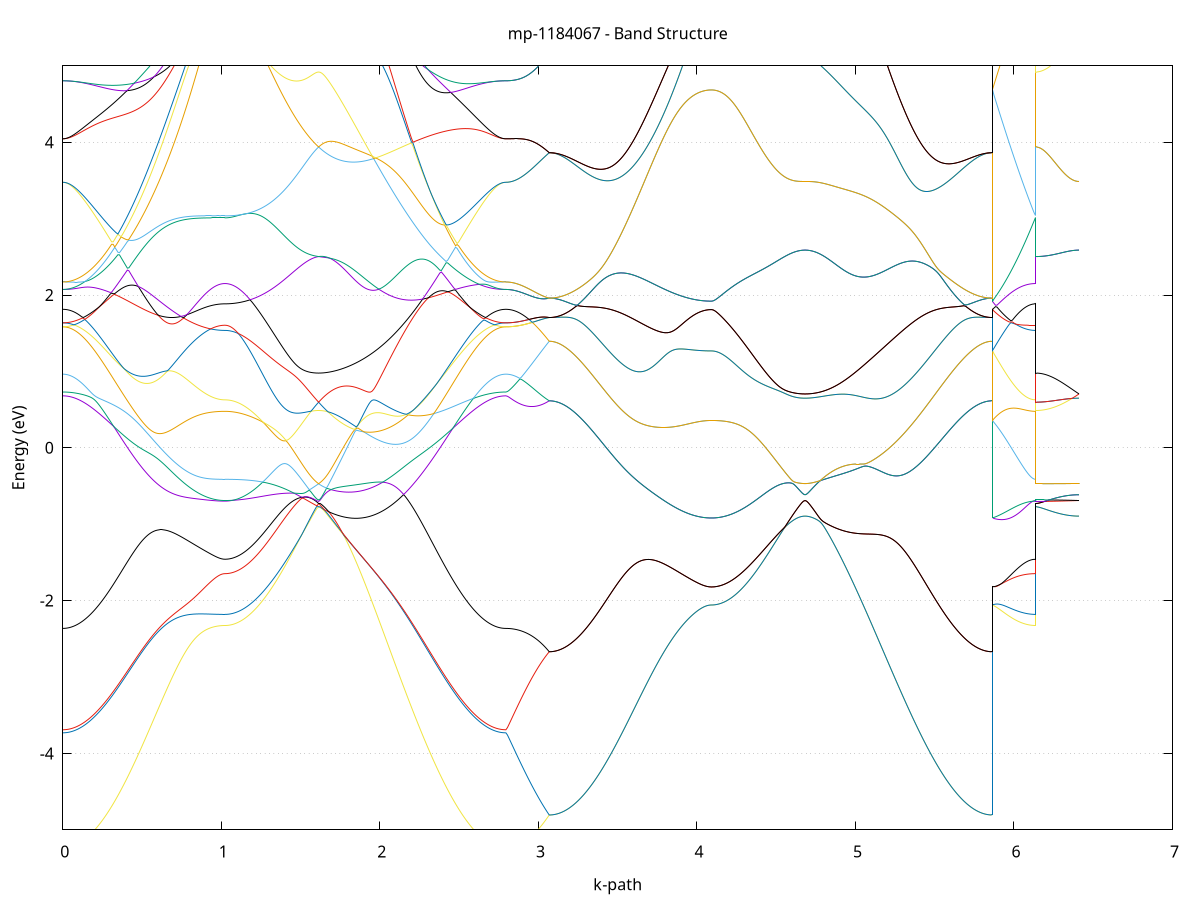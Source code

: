 set title 'mp-1184067 - Band Structure'
set xlabel 'k-path'
set ylabel 'Energy (eV)'
set grid y
set yrange [-5:5]
set terminal png size 800,600
set output 'mp-1184067_bands_gnuplot.png'
plot '-' using 1:2 with lines notitle, '-' using 1:2 with lines notitle, '-' using 1:2 with lines notitle, '-' using 1:2 with lines notitle, '-' using 1:2 with lines notitle, '-' using 1:2 with lines notitle, '-' using 1:2 with lines notitle, '-' using 1:2 with lines notitle, '-' using 1:2 with lines notitle, '-' using 1:2 with lines notitle, '-' using 1:2 with lines notitle, '-' using 1:2 with lines notitle, '-' using 1:2 with lines notitle, '-' using 1:2 with lines notitle, '-' using 1:2 with lines notitle, '-' using 1:2 with lines notitle, '-' using 1:2 with lines notitle, '-' using 1:2 with lines notitle, '-' using 1:2 with lines notitle, '-' using 1:2 with lines notitle, '-' using 1:2 with lines notitle, '-' using 1:2 with lines notitle, '-' using 1:2 with lines notitle, '-' using 1:2 with lines notitle, '-' using 1:2 with lines notitle, '-' using 1:2 with lines notitle, '-' using 1:2 with lines notitle, '-' using 1:2 with lines notitle, '-' using 1:2 with lines notitle, '-' using 1:2 with lines notitle, '-' using 1:2 with lines notitle, '-' using 1:2 with lines notitle, '-' using 1:2 with lines notitle, '-' using 1:2 with lines notitle, '-' using 1:2 with lines notitle, '-' using 1:2 with lines notitle, '-' using 1:2 with lines notitle, '-' using 1:2 with lines notitle, '-' using 1:2 with lines notitle, '-' using 1:2 with lines notitle, '-' using 1:2 with lines notitle, '-' using 1:2 with lines notitle, '-' using 1:2 with lines notitle, '-' using 1:2 with lines notitle, '-' using 1:2 with lines notitle, '-' using 1:2 with lines notitle, '-' using 1:2 with lines notitle, '-' using 1:2 with lines notitle
0.000000 -23.654578
0.009933 -23.654478
0.019866 -23.654378
0.029798 -23.654078
0.039731 -23.653678
0.049664 -23.653278
0.059596 -23.652678
0.069529 -23.651978
0.079462 -23.651178
0.089395 -23.650278
0.099327 -23.649278
0.109260 -23.648178
0.119193 -23.646978
0.129126 -23.645678
0.139059 -23.644178
0.148991 -23.642678
0.158924 -23.641078
0.168857 -23.639378
0.178789 -23.637578
0.188722 -23.635678
0.198655 -23.633678
0.208588 -23.631578
0.218520 -23.629378
0.228453 -23.627078
0.238386 -23.624678
0.248319 -23.622178
0.258251 -23.619678
0.268184 -23.616978
0.278117 -23.614278
0.288050 -23.611478
0.297982 -23.608578
0.307915 -23.605578
0.317848 -23.602478
0.327781 -23.599378
0.337713 -23.596178
0.347646 -23.592878
0.357579 -23.589578
0.367512 -23.586178
0.377444 -23.582678
0.387377 -23.579178
0.397310 -23.575578
0.407243 -23.571978
0.417175 -23.568278
0.427108 -23.564578
0.437041 -23.560778
0.446974 -23.557078
0.456906 -23.553278
0.466839 -23.549478
0.476772 -23.545678
0.486705 -23.541978
0.496637 -23.538278
0.506570 -23.534578
0.516503 -23.531078
0.526436 -23.527678
0.536368 -23.524478
0.546301 -23.521578
0.556234 -23.518978
0.566167 -23.516778
0.576099 -23.515178
0.586032 -23.514178
0.595965 -23.513878
0.605898 -23.514478
0.615830 -23.515878
0.625763 -23.517978
0.635696 -23.520678
0.645629 -23.523978
0.655561 -23.527678
0.665494 -23.531678
0.675427 -23.535978
0.685360 -23.540378
0.695292 -23.544878
0.705225 -23.549578
0.715158 -23.554178
0.725091 -23.558778
0.735023 -23.563478
0.744956 -23.567978
0.754889 -23.572578
0.764822 -23.576978
0.774754 -23.581278
0.784687 -23.585578
0.794620 -23.589678
0.804553 -23.593678
0.814485 -23.597578
0.824418 -23.601378
0.834351 -23.604978
0.844284 -23.608378
0.854216 -23.611678
0.864149 -23.614778
0.874082 -23.617778
0.884015 -23.620578
0.893947 -23.623178
0.903880 -23.625678
0.913813 -23.627878
0.923746 -23.629978
0.933678 -23.631878
0.943611 -23.633478
0.953544 -23.634978
0.963477 -23.636278
0.973409 -23.637378
0.983342 -23.638278
0.993275 -23.639078
1.003208 -23.639578
1.013140 -23.639878
1.023073 -23.639978
1.023073 -23.639978
1.032918 -23.639878
1.042762 -23.639678
1.052607 -23.639478
1.062451 -23.639078
1.072296 -23.638578
1.082140 -23.637978
1.091985 -23.637278
1.101829 -23.636378
1.111674 -23.635478
1.121518 -23.634378
1.131363 -23.633278
1.141208 -23.631978
1.151052 -23.630678
1.160897 -23.629178
1.170741 -23.627578
1.180586 -23.625878
1.190430 -23.624178
1.200275 -23.622278
1.210119 -23.620278
1.219964 -23.618178
1.229808 -23.615978
1.239653 -23.613678
1.249497 -23.611278
1.259342 -23.608778
1.269186 -23.606178
1.279031 -23.603578
1.288875 -23.600778
1.298720 -23.597878
1.308564 -23.594978
1.318409 -23.591978
1.328254 -23.588778
1.338098 -23.585578
1.347943 -23.582278
1.357787 -23.578978
1.367632 -23.575478
1.377476 -23.571978
1.387321 -23.568378
1.397165 -23.564678
1.407010 -23.560978
1.416854 -23.557078
1.426699 -23.553278
1.436543 -23.549278
1.446388 -23.545278
1.456232 -23.541178
1.466077 -23.537078
1.475921 -23.532878
1.485766 -23.528578
1.495610 -23.524378
1.505455 -23.520078
1.515300 -23.516578
1.525144 -23.513178
1.534989 -23.509978
1.544833 -23.506878
1.554678 -23.504078
1.564522 -23.501578
1.574367 -23.499378
1.584211 -23.497678
1.594056 -23.496478
1.603900 -23.495778
1.613745 -23.495578
1.613745 -23.495578
1.623672 -23.495778
1.633599 -23.496378
1.643527 -23.497278
1.653454 -23.498478
1.663381 -23.499878
1.673308 -23.501378
1.683236 -23.502978
1.693163 -23.504678
1.703090 -23.506778
1.713017 -23.510078
1.722945 -23.513278
1.732872 -23.516278
1.742799 -23.519078
1.752726 -23.521778
1.762654 -23.524278
1.772581 -23.526478
1.782508 -23.528678
1.792435 -23.530578
1.802363 -23.532278
1.812290 -23.533778
1.822217 -23.535178
1.832144 -23.536278
1.842072 -23.537278
1.851999 -23.537978
1.861926 -23.538578
1.871853 -23.538878
1.881781 -23.539078
1.891708 -23.538978
1.901635 -23.538778
1.911562 -23.538278
1.921490 -23.537678
1.931417 -23.536878
1.941344 -23.535778
1.951271 -23.534578
1.961199 -23.533178
1.971126 -23.531578
1.981053 -23.529778
1.990980 -23.527778
2.000908 -23.525678
2.010835 -23.523278
2.020762 -23.520778
2.030689 -23.518178
2.040617 -23.515278
2.050544 -23.512278
2.060471 -23.509178
2.070398 -23.505778
2.080326 -23.502378
2.090253 -23.498778
2.100180 -23.495078
2.110107 -23.491178
2.120035 -23.487278
2.129962 -23.483178
2.139889 -23.478978
2.149816 -23.474678
2.159744 -23.473578
2.169671 -23.478078
2.179598 -23.482578
2.189525 -23.487078
2.199453 -23.491578
2.209380 -23.496078
2.219307 -23.500578
2.229234 -23.504978
2.239162 -23.509378
2.249089 -23.513878
2.259016 -23.518178
2.268944 -23.522578
2.278871 -23.526878
2.288798 -23.531178
2.298725 -23.535378
2.308653 -23.539578
2.318580 -23.543778
2.328507 -23.547878
2.338434 -23.551978
2.348362 -23.555978
2.358289 -23.559878
2.368216 -23.563778
2.378143 -23.567678
2.388071 -23.571478
2.397998 -23.575178
2.407925 -23.578778
2.417852 -23.582378
2.427780 -23.585978
2.437707 -23.589378
2.447634 -23.592778
2.457561 -23.596078
2.467489 -23.599278
2.477416 -23.602478
2.487343 -23.605578
2.497270 -23.608478
2.507198 -23.611478
2.517125 -23.614278
2.527052 -23.616978
2.536979 -23.619678
2.546907 -23.622178
2.556834 -23.624678
2.566761 -23.627078
2.576688 -23.629378
2.586616 -23.631578
2.596543 -23.633678
2.606470 -23.635678
2.616397 -23.637578
2.626325 -23.639378
2.636252 -23.641078
2.646179 -23.642678
2.656106 -23.644278
2.666034 -23.645678
2.675961 -23.646978
2.685888 -23.648178
2.695815 -23.649278
2.705743 -23.650278
2.715670 -23.651178
2.725597 -23.651978
2.735524 -23.652678
2.745452 -23.653278
2.755379 -23.653678
2.765306 -23.654078
2.775233 -23.654378
2.785161 -23.654478
2.795088 -23.654578
2.795088 -23.654578
2.804851 -23.654478
2.814615 -23.654078
2.824378 -23.653378
2.834141 -23.652478
2.843905 -23.651278
2.853668 -23.649878
2.863431 -23.648178
2.873195 -23.646278
2.882958 -23.644078
2.892721 -23.641578
2.902484 -23.638878
2.912248 -23.635878
2.922011 -23.632678
2.931774 -23.629278
2.941538 -23.625578
2.951301 -23.621578
2.961064 -23.617378
2.970828 -23.612978
2.980591 -23.608278
2.990354 -23.603378
3.000118 -23.598278
3.009881 -23.592978
3.019644 -23.587378
3.029408 -23.581578
3.039171 -23.575578
3.048934 -23.569378
3.058698 -23.562978
3.068461 -23.556378
3.068461 -23.556378
3.078394 -23.556378
3.088326 -23.556278
3.098259 -23.556078
3.108192 -23.555778
3.118125 -23.555478
3.128057 -23.555178
3.137990 -23.554678
3.147923 -23.554178
3.157856 -23.553578
3.167788 -23.552978
3.177721 -23.552278
3.187654 -23.551478
3.197587 -23.550678
3.207519 -23.549778
3.217452 -23.548778
3.227385 -23.547778
3.237318 -23.546678
3.247250 -23.545578
3.257183 -23.544378
3.267116 -23.543178
3.277049 -23.541878
3.286981 -23.540578
3.296914 -23.539178
3.306847 -23.537778
3.316780 -23.536378
3.326712 -23.534878
3.336645 -23.533378
3.346578 -23.531778
3.356511 -23.530178
3.366443 -23.528578
3.376376 -23.526978
3.386309 -23.525378
3.396242 -23.523678
3.406174 -23.522078
3.416107 -23.520378
3.426040 -23.518778
3.435973 -23.517178
3.445905 -23.515478
3.455838 -23.513978
3.465771 -23.512378
3.475704 -23.510878
3.485636 -23.509378
3.495569 -23.507978
3.505502 -23.506678
3.515435 -23.505378
3.525367 -23.504178
3.535300 -23.503078
3.545233 -23.502178
3.555166 -23.501278
3.565098 -23.500578
3.575031 -23.499978
3.584964 -23.499478
3.594897 -23.499278
3.604829 -23.499178
3.614762 -23.499278
3.624695 -23.499478
3.634628 -23.499978
3.644560 -23.500778
3.654493 -23.501678
3.664426 -23.502778
3.674359 -23.504178
3.684291 -23.505778
3.694224 -23.507678
3.704157 -23.509678
3.714090 -23.511978
3.724022 -23.514478
3.733955 -23.517078
3.743888 -23.519978
3.753821 -23.522978
3.763753 -23.526178
3.773686 -23.529478
3.783619 -23.532878
3.793552 -23.536378
3.803484 -23.539878
3.813417 -23.543578
3.823350 -23.547178
3.833283 -23.550878
3.843215 -23.554578
3.853148 -23.558278
3.863081 -23.561878
3.873014 -23.565478
3.882946 -23.568978
3.892879 -23.572378
3.902812 -23.575778
3.912745 -23.578978
3.922677 -23.582078
3.932610 -23.585078
3.942543 -23.587978
3.952476 -23.590678
3.962408 -23.593178
3.972341 -23.595578
3.982274 -23.597778
3.992207 -23.599878
4.002139 -23.601678
4.012072 -23.603378
4.022005 -23.604878
4.031938 -23.606178
4.041870 -23.607278
4.051803 -23.608178
4.061736 -23.608878
4.071669 -23.609378
4.081601 -23.609678
4.091534 -23.609878
4.091534 -23.609878
4.101379 -23.609778
4.111223 -23.609678
4.121068 -23.609378
4.130912 -23.609078
4.140757 -23.608578
4.150601 -23.608078
4.160446 -23.607478
4.170290 -23.606778
4.180135 -23.605878
4.189979 -23.604978
4.199824 -23.603978
4.209668 -23.602878
4.219513 -23.601678
4.229357 -23.600378
4.239202 -23.599078
4.249046 -23.597578
4.258891 -23.595978
4.268736 -23.594378
4.278580 -23.592678
4.288425 -23.590878
4.298269 -23.588978
4.308114 -23.586978
4.317958 -23.584878
4.327803 -23.582778
4.337647 -23.580578
4.347492 -23.578278
4.357336 -23.575978
4.367181 -23.573578
4.377025 -23.571078
4.386870 -23.568478
4.396714 -23.565878
4.406559 -23.563178
4.416403 -23.560478
4.426248 -23.557778
4.436092 -23.554878
4.445937 -23.552078
4.455782 -23.549178
4.465626 -23.546278
4.475471 -23.543278
4.485315 -23.540378
4.495160 -23.537378
4.505004 -23.534378
4.514849 -23.531378
4.524693 -23.528478
4.534538 -23.525578
4.544382 -23.522678
4.554227 -23.519878
4.564071 -23.517078
4.573916 -23.514478
4.583760 -23.511878
4.593605 -23.509578
4.603449 -23.507278
4.613294 -23.505278
4.623138 -23.503478
4.632983 -23.501878
4.642828 -23.500578
4.652672 -23.499578
4.662517 -23.498878
4.672361 -23.498378
4.682206 -23.498278
4.682206 -23.498278
4.692133 -23.498378
4.702060 -23.498778
4.711987 -23.499378
4.721915 -23.500278
4.731842 -23.501178
4.741769 -23.502278
4.751696 -23.503478
4.761624 -23.504678
4.771551 -23.505978
4.781478 -23.507278
4.791405 -23.508478
4.801333 -23.509678
4.811260 -23.510878
4.821187 -23.511978
4.831114 -23.512978
4.841042 -23.513878
4.850969 -23.514678
4.860896 -23.515378
4.870823 -23.515978
4.880751 -23.516378
4.890678 -23.516778
4.900605 -23.516978
4.910532 -23.517078
4.920460 -23.517078
4.930387 -23.516978
4.940314 -23.516778
4.950241 -23.516478
4.960169 -23.516078
4.970096 -23.515578
4.980023 -23.514978
4.989950 -23.514278
4.999878 -23.513578
5.009805 -23.512778
5.019732 -23.511978
5.029660 -23.511078
5.039587 -23.510178
5.049514 -23.509178
5.059441 -23.508278
5.069369 -23.507278
5.079296 -23.506178
5.089223 -23.505178
5.099150 -23.504078
5.109078 -23.503078
5.119005 -23.501978
5.128932 -23.500878
5.138859 -23.499878
5.148787 -23.498878
5.158714 -23.497878
5.168641 -23.496978
5.178568 -23.496078
5.188496 -23.495278
5.198423 -23.494478
5.208350 -23.493878
5.218277 -23.493278
5.228205 -23.492778
5.238132 -23.492378
5.248059 -23.492078
5.257986 -23.491978
5.267914 -23.491878
5.277841 -23.491978
5.287768 -23.492178
5.297695 -23.492478
5.307623 -23.492878
5.317550 -23.493378
5.327477 -23.494078
5.337404 -23.494778
5.347332 -23.495678
5.357259 -23.496578
5.367186 -23.497678
5.377113 -23.498778
5.387041 -23.499978
5.396968 -23.501278
5.406895 -23.502678
5.416822 -23.504078
5.426750 -23.505478
5.436677 -23.507078
5.446604 -23.508578
5.456531 -23.510178
5.466459 -23.511778
5.476386 -23.513478
5.486313 -23.515178
5.496240 -23.516778
5.506168 -23.518478
5.516095 -23.520178
5.526022 -23.521878
5.535949 -23.523578
5.545877 -23.525278
5.555804 -23.526878
5.565731 -23.528578
5.575658 -23.530178
5.585586 -23.531778
5.595513 -23.533278
5.605440 -23.534878
5.615367 -23.536378
5.625295 -23.537778
5.635222 -23.539178
5.645149 -23.540578
5.655076 -23.541878
5.665004 -23.543178
5.674931 -23.544378
5.684858 -23.545578
5.694786 -23.546678
5.704713 -23.547778
5.714640 -23.548778
5.724567 -23.549778
5.734495 -23.550678
5.744422 -23.551478
5.754349 -23.552278
5.764276 -23.552978
5.774204 -23.553578
5.784131 -23.554178
5.794058 -23.554678
5.803985 -23.555178
5.813913 -23.555478
5.823840 -23.555778
5.833767 -23.556078
5.843694 -23.556278
5.853622 -23.556378
5.863549 -23.556378
5.863549 -23.609878
5.873312 -23.610478
5.883075 -23.611378
5.892839 -23.612478
5.902602 -23.613678
5.912365 -23.615078
5.922129 -23.616578
5.931892 -23.618078
5.941655 -23.619678
5.951419 -23.621278
5.961182 -23.622878
5.970945 -23.624578
5.980709 -23.626078
5.990472 -23.627678
6.000235 -23.629078
6.009999 -23.630478
6.019762 -23.631778
6.029525 -23.633078
6.039289 -23.634178
6.049052 -23.635278
6.058815 -23.636278
6.068579 -23.637078
6.078342 -23.637878
6.088105 -23.638478
6.097868 -23.638978
6.107632 -23.639378
6.117395 -23.639678
6.127158 -23.639878
6.136922 -23.639978
6.136922 -23.495578
6.146685 -23.495478
6.156448 -23.495278
6.166212 -23.494878
6.175975 -23.494378
6.185738 -23.493678
6.195502 -23.492878
6.205265 -23.491978
6.215028 -23.490878
6.224792 -23.489578
6.234555 -23.488178
6.244318 -23.486678
6.254082 -23.485878
6.263845 -23.487278
6.273608 -23.488678
6.283372 -23.489978
6.293135 -23.491178
6.302898 -23.492278
6.312661 -23.493278
6.322425 -23.494178
6.332188 -23.495078
6.341951 -23.495778
6.351715 -23.496478
6.361478 -23.496978
6.371241 -23.497478
6.381005 -23.497778
6.390768 -23.498078
6.400531 -23.498178
6.410295 -23.498278
e
0.000000 -23.313878
0.009933 -23.313878
0.019866 -23.313878
0.029798 -23.313978
0.039731 -23.314078
0.049664 -23.314278
0.059596 -23.314478
0.069529 -23.314678
0.079462 -23.314978
0.089395 -23.315278
0.099327 -23.315578
0.109260 -23.315978
0.119193 -23.316378
0.129126 -23.316878
0.139059 -23.317478
0.148991 -23.318078
0.158924 -23.318678
0.168857 -23.319378
0.178789 -23.320178
0.188722 -23.321078
0.198655 -23.322078
0.208588 -23.323078
0.218520 -23.324178
0.228453 -23.325378
0.238386 -23.326778
0.248319 -23.328178
0.258251 -23.329678
0.268184 -23.331378
0.278117 -23.333078
0.288050 -23.335078
0.297982 -23.337078
0.307915 -23.339278
0.317848 -23.341578
0.327781 -23.344078
0.337713 -23.346678
0.347646 -23.349478
0.357579 -23.352378
0.367512 -23.355478
0.377444 -23.358778
0.387377 -23.362178
0.397310 -23.365778
0.407243 -23.369478
0.417175 -23.373378
0.427108 -23.377378
0.437041 -23.381478
0.446974 -23.385678
0.456906 -23.389978
0.466839 -23.394478
0.476772 -23.398978
0.486705 -23.403478
0.496637 -23.407978
0.506570 -23.412578
0.516503 -23.416978
0.526436 -23.421378
0.536368 -23.425578
0.546301 -23.429578
0.556234 -23.433278
0.566167 -23.439178
0.576099 -23.445378
0.586032 -23.451578
0.595965 -23.457778
0.605898 -23.464078
0.615830 -23.470278
0.625763 -23.476578
0.635696 -23.482878
0.645629 -23.489078
0.655561 -23.495278
0.665494 -23.501478
0.675427 -23.507578
0.685360 -23.513678
0.695292 -23.519578
0.705225 -23.525478
0.715158 -23.531278
0.725091 -23.536978
0.735023 -23.542578
0.744956 -23.548078
0.754889 -23.553378
0.764822 -23.558578
0.774754 -23.563678
0.784687 -23.568578
0.794620 -23.573378
0.804553 -23.577978
0.814485 -23.582378
0.824418 -23.586678
0.834351 -23.590778
0.844284 -23.594678
0.854216 -23.598378
0.864149 -23.601878
0.874082 -23.605278
0.884015 -23.608378
0.893947 -23.611378
0.903880 -23.614078
0.913813 -23.616578
0.923746 -23.618978
0.933678 -23.621078
0.943611 -23.622878
0.953544 -23.624578
0.963477 -23.626078
0.973409 -23.627278
0.983342 -23.628278
0.993275 -23.629078
1.003208 -23.629678
1.013140 -23.629978
1.023073 -23.630078
1.023073 -23.630078
1.032918 -23.630078
1.042762 -23.629878
1.052607 -23.629578
1.062451 -23.629278
1.072296 -23.628778
1.082140 -23.628178
1.091985 -23.627578
1.101829 -23.626778
1.111674 -23.625878
1.121518 -23.624878
1.131363 -23.623778
1.141208 -23.622578
1.151052 -23.621278
1.160897 -23.619878
1.170741 -23.618378
1.180586 -23.616878
1.190430 -23.615178
1.200275 -23.613378
1.210119 -23.611478
1.219964 -23.609478
1.229808 -23.607478
1.239653 -23.605278
1.249497 -23.603078
1.259342 -23.600678
1.269186 -23.598278
1.279031 -23.595778
1.288875 -23.593178
1.298720 -23.590478
1.308564 -23.587678
1.318409 -23.584878
1.328254 -23.581978
1.338098 -23.578978
1.347943 -23.575878
1.357787 -23.572778
1.367632 -23.569478
1.377476 -23.566278
1.387321 -23.562878
1.397165 -23.559578
1.407010 -23.556078
1.416854 -23.552578
1.426699 -23.549078
1.436543 -23.545478
1.446388 -23.541878
1.456232 -23.538178
1.466077 -23.534578
1.475921 -23.530878
1.485766 -23.527278
1.495610 -23.523678
1.505455 -23.519978
1.515300 -23.515578
1.525144 -23.511178
1.534989 -23.506678
1.544833 -23.502278
1.554678 -23.497678
1.564522 -23.493178
1.574367 -23.488578
1.584211 -23.483978
1.594056 -23.479378
1.603900 -23.474778
1.613745 -23.470078
1.613745 -23.470078
1.623672 -23.474778
1.633599 -23.479178
1.643527 -23.483578
1.653454 -23.487778
1.663381 -23.491878
1.673308 -23.495878
1.683236 -23.499678
1.693163 -23.503278
1.703090 -23.506378
1.713017 -23.508178
1.722945 -23.509878
1.732872 -23.511478
1.742799 -23.513078
1.752726 -23.514578
1.762654 -23.515978
1.772581 -23.517378
1.782508 -23.518578
1.792435 -23.519678
1.802363 -23.520578
1.812290 -23.521478
1.822217 -23.522078
1.832144 -23.522678
1.842072 -23.523078
1.851999 -23.523278
1.861926 -23.523278
1.871853 -23.523178
1.881781 -23.522878
1.891708 -23.522478
1.901635 -23.521878
1.911562 -23.521078
1.921490 -23.520078
1.931417 -23.518978
1.941344 -23.517678
1.951271 -23.516178
1.961199 -23.514478
1.971126 -23.512678
1.981053 -23.510678
1.990980 -23.508578
2.000908 -23.506178
2.010835 -23.503778
2.020762 -23.501078
2.030689 -23.498278
2.040617 -23.495378
2.050544 -23.492278
2.060471 -23.489078
2.070398 -23.485678
2.080326 -23.482178
2.090253 -23.478578
2.100180 -23.474878
2.110107 -23.470978
2.120035 -23.467078
2.129962 -23.463078
2.139889 -23.464578
2.149816 -23.469078
2.159744 -23.470378
2.169671 -23.465878
2.179598 -23.461378
2.189525 -23.456878
2.199453 -23.452178
2.209380 -23.447578
2.219307 -23.442878
2.229234 -23.438178
2.239162 -23.433378
2.249089 -23.428678
2.259016 -23.423978
2.268944 -23.419278
2.278871 -23.414578
2.288798 -23.409978
2.298725 -23.405378
2.308653 -23.400878
2.318580 -23.396378
2.328507 -23.392078
2.338434 -23.387778
2.348362 -23.383578
2.358289 -23.379578
2.368216 -23.375578
2.378143 -23.371778
2.388071 -23.368078
2.397998 -23.364578
2.407925 -23.361178
2.417852 -23.357878
2.427780 -23.354678
2.437707 -23.351778
2.447634 -23.348878
2.457561 -23.346178
2.467489 -23.343678
2.477416 -23.341278
2.487343 -23.338978
2.497270 -23.336878
2.507198 -23.334878
2.517125 -23.332978
2.527052 -23.331178
2.536979 -23.329578
2.546907 -23.328078
2.556834 -23.326678
2.566761 -23.325378
2.576688 -23.324178
2.586616 -23.323078
2.596543 -23.321978
2.606470 -23.321078
2.616397 -23.320178
2.626325 -23.319378
2.636252 -23.318678
2.646179 -23.318078
2.656106 -23.317478
2.666034 -23.316878
2.675961 -23.316378
2.685888 -23.315978
2.695815 -23.315578
2.705743 -23.315278
2.715670 -23.314978
2.725597 -23.314678
2.735524 -23.314478
2.745452 -23.314278
2.755379 -23.314078
2.765306 -23.313978
2.775233 -23.313878
2.785161 -23.313878
2.795088 -23.313878
2.795088 -23.313878
2.804851 -23.321378
2.814615 -23.331078
2.824378 -23.340978
2.834141 -23.350778
2.843905 -23.360578
2.853668 -23.370278
2.863431 -23.379978
2.873195 -23.389578
2.882958 -23.399078
2.892721 -23.408578
2.902484 -23.417878
2.912248 -23.427178
2.922011 -23.436278
2.931774 -23.445278
2.941538 -23.454278
2.951301 -23.462978
2.961064 -23.471678
2.970828 -23.480178
2.980591 -23.488578
2.990354 -23.496778
3.000118 -23.504778
3.009881 -23.512678
3.019644 -23.520478
3.029408 -23.527978
3.039171 -23.535378
3.048934 -23.542578
3.058698 -23.549578
3.068461 -23.556378
3.068461 -23.556378
3.078394 -23.556378
3.088326 -23.556278
3.098259 -23.556078
3.108192 -23.555778
3.118125 -23.555478
3.128057 -23.555178
3.137990 -23.554678
3.147923 -23.554178
3.157856 -23.553578
3.167788 -23.552978
3.177721 -23.552278
3.187654 -23.551478
3.197587 -23.550678
3.207519 -23.549778
3.217452 -23.548778
3.227385 -23.547778
3.237318 -23.546678
3.247250 -23.545578
3.257183 -23.544378
3.267116 -23.543178
3.277049 -23.541878
3.286981 -23.540578
3.296914 -23.539178
3.306847 -23.537778
3.316780 -23.536378
3.326712 -23.534878
3.336645 -23.533378
3.346578 -23.531778
3.356511 -23.530178
3.366443 -23.528578
3.376376 -23.526978
3.386309 -23.525378
3.396242 -23.523678
3.406174 -23.522078
3.416107 -23.520378
3.426040 -23.518778
3.435973 -23.517178
3.445905 -23.515478
3.455838 -23.513978
3.465771 -23.512378
3.475704 -23.510878
3.485636 -23.509378
3.495569 -23.507978
3.505502 -23.506678
3.515435 -23.505378
3.525367 -23.504178
3.535300 -23.503078
3.545233 -23.502178
3.555166 -23.501278
3.565098 -23.500578
3.575031 -23.499978
3.584964 -23.499478
3.594897 -23.499278
3.604829 -23.499178
3.614762 -23.499278
3.624695 -23.499478
3.634628 -23.499978
3.644560 -23.500778
3.654493 -23.501678
3.664426 -23.502778
3.674359 -23.504178
3.684291 -23.505778
3.694224 -23.507678
3.704157 -23.509678
3.714090 -23.511978
3.724022 -23.514478
3.733955 -23.517078
3.743888 -23.519978
3.753821 -23.522978
3.763753 -23.526178
3.773686 -23.529478
3.783619 -23.532878
3.793552 -23.536378
3.803484 -23.539878
3.813417 -23.543578
3.823350 -23.547178
3.833283 -23.550878
3.843215 -23.554578
3.853148 -23.558278
3.863081 -23.561878
3.873014 -23.565478
3.882946 -23.568978
3.892879 -23.572378
3.902812 -23.575778
3.912745 -23.578978
3.922677 -23.582078
3.932610 -23.585078
3.942543 -23.587978
3.952476 -23.590678
3.962408 -23.593178
3.972341 -23.595578
3.982274 -23.597778
3.992207 -23.599878
4.002139 -23.601678
4.012072 -23.603378
4.022005 -23.604878
4.031938 -23.606178
4.041870 -23.607278
4.051803 -23.608178
4.061736 -23.608878
4.071669 -23.609378
4.081601 -23.609678
4.091534 -23.609878
4.091534 -23.609878
4.101379 -23.609778
4.111223 -23.609678
4.121068 -23.609378
4.130912 -23.609078
4.140757 -23.608578
4.150601 -23.608078
4.160446 -23.607478
4.170290 -23.606778
4.180135 -23.605878
4.189979 -23.604978
4.199824 -23.603978
4.209668 -23.602878
4.219513 -23.601678
4.229357 -23.600378
4.239202 -23.599078
4.249046 -23.597578
4.258891 -23.595978
4.268736 -23.594378
4.278580 -23.592678
4.288425 -23.590878
4.298269 -23.588978
4.308114 -23.586978
4.317958 -23.584878
4.327803 -23.582778
4.337647 -23.580578
4.347492 -23.578278
4.357336 -23.575978
4.367181 -23.573578
4.377025 -23.571078
4.386870 -23.568478
4.396714 -23.565878
4.406559 -23.563178
4.416403 -23.560478
4.426248 -23.557778
4.436092 -23.554878
4.445937 -23.552078
4.455782 -23.549178
4.465626 -23.546278
4.475471 -23.543278
4.485315 -23.540378
4.495160 -23.537378
4.505004 -23.534378
4.514849 -23.531378
4.524693 -23.528478
4.534538 -23.525578
4.544382 -23.522678
4.554227 -23.519878
4.564071 -23.517078
4.573916 -23.514478
4.583760 -23.511878
4.593605 -23.509578
4.603449 -23.507278
4.613294 -23.505278
4.623138 -23.503478
4.632983 -23.501878
4.642828 -23.500578
4.652672 -23.499578
4.662517 -23.498878
4.672361 -23.498378
4.682206 -23.498278
4.682206 -23.498278
4.692133 -23.498378
4.702060 -23.498778
4.711987 -23.499378
4.721915 -23.500278
4.731842 -23.501178
4.741769 -23.502278
4.751696 -23.503478
4.761624 -23.504678
4.771551 -23.505978
4.781478 -23.507278
4.791405 -23.508478
4.801333 -23.509678
4.811260 -23.510878
4.821187 -23.511978
4.831114 -23.512978
4.841042 -23.513878
4.850969 -23.514678
4.860896 -23.515378
4.870823 -23.515978
4.880751 -23.516378
4.890678 -23.516778
4.900605 -23.516978
4.910532 -23.517078
4.920460 -23.517078
4.930387 -23.516978
4.940314 -23.516778
4.950241 -23.516478
4.960169 -23.516078
4.970096 -23.515578
4.980023 -23.514978
4.989950 -23.514278
4.999878 -23.513578
5.009805 -23.512778
5.019732 -23.511978
5.029660 -23.511078
5.039587 -23.510178
5.049514 -23.509178
5.059441 -23.508278
5.069369 -23.507278
5.079296 -23.506178
5.089223 -23.505178
5.099150 -23.504078
5.109078 -23.503078
5.119005 -23.501978
5.128932 -23.500878
5.138859 -23.499878
5.148787 -23.498878
5.158714 -23.497878
5.168641 -23.496978
5.178568 -23.496078
5.188496 -23.495278
5.198423 -23.494478
5.208350 -23.493878
5.218277 -23.493278
5.228205 -23.492778
5.238132 -23.492378
5.248059 -23.492078
5.257986 -23.491978
5.267914 -23.491878
5.277841 -23.491978
5.287768 -23.492178
5.297695 -23.492478
5.307623 -23.492878
5.317550 -23.493378
5.327477 -23.494078
5.337404 -23.494778
5.347332 -23.495678
5.357259 -23.496578
5.367186 -23.497678
5.377113 -23.498778
5.387041 -23.499978
5.396968 -23.501278
5.406895 -23.502678
5.416822 -23.504078
5.426750 -23.505478
5.436677 -23.507078
5.446604 -23.508578
5.456531 -23.510178
5.466459 -23.511778
5.476386 -23.513478
5.486313 -23.515178
5.496240 -23.516778
5.506168 -23.518478
5.516095 -23.520178
5.526022 -23.521878
5.535949 -23.523578
5.545877 -23.525278
5.555804 -23.526878
5.565731 -23.528578
5.575658 -23.530178
5.585586 -23.531778
5.595513 -23.533278
5.605440 -23.534878
5.615367 -23.536378
5.625295 -23.537778
5.635222 -23.539178
5.645149 -23.540578
5.655076 -23.541878
5.665004 -23.543178
5.674931 -23.544378
5.684858 -23.545578
5.694786 -23.546678
5.704713 -23.547778
5.714640 -23.548778
5.724567 -23.549778
5.734495 -23.550678
5.744422 -23.551478
5.754349 -23.552278
5.764276 -23.552978
5.774204 -23.553578
5.784131 -23.554178
5.794058 -23.554678
5.803985 -23.555178
5.813913 -23.555478
5.823840 -23.555778
5.833767 -23.556078
5.843694 -23.556278
5.853622 -23.556378
5.863549 -23.556378
5.863549 -23.609878
5.873312 -23.609478
5.883075 -23.609278
5.892839 -23.609378
5.902602 -23.609778
5.912365 -23.610378
5.922129 -23.611178
5.931892 -23.612078
5.941655 -23.613178
5.951419 -23.614278
5.961182 -23.615478
5.970945 -23.616778
5.980709 -23.617978
5.990472 -23.619278
6.000235 -23.620478
6.009999 -23.621678
6.019762 -23.622878
6.029525 -23.623978
6.039289 -23.624978
6.049052 -23.625878
6.058815 -23.626778
6.068579 -23.627478
6.078342 -23.628178
6.088105 -23.628778
6.097868 -23.629278
6.107632 -23.629578
6.117395 -23.629878
6.127158 -23.630078
6.136922 -23.630078
6.136922 -23.470078
6.146685 -23.470378
6.156448 -23.470978
6.166212 -23.472078
6.175975 -23.473378
6.185738 -23.474778
6.195502 -23.476378
6.205265 -23.477978
6.215028 -23.479578
6.224792 -23.481178
6.234555 -23.482778
6.244318 -23.484378
6.254082 -23.485878
6.263845 -23.487278
6.273608 -23.488678
6.283372 -23.489978
6.293135 -23.491178
6.302898 -23.492278
6.312661 -23.493278
6.322425 -23.494178
6.332188 -23.495078
6.341951 -23.495778
6.351715 -23.496478
6.361478 -23.496978
6.371241 -23.497478
6.381005 -23.497778
6.390768 -23.498078
6.400531 -23.498178
6.410295 -23.498278
e
0.000000 -23.308178
0.009933 -23.308178
0.019866 -23.308178
0.029798 -23.308278
0.039731 -23.308378
0.049664 -23.308478
0.059596 -23.308678
0.069529 -23.308778
0.079462 -23.308978
0.089395 -23.309278
0.099327 -23.309478
0.109260 -23.309778
0.119193 -23.310178
0.129126 -23.310578
0.139059 -23.310978
0.148991 -23.311478
0.158924 -23.311978
0.168857 -23.312578
0.178789 -23.313178
0.188722 -23.313878
0.198655 -23.314678
0.208588 -23.315578
0.218520 -23.316478
0.228453 -23.317478
0.238386 -23.318578
0.248319 -23.319778
0.258251 -23.321078
0.268184 -23.322478
0.278117 -23.324078
0.288050 -23.325678
0.297982 -23.327478
0.307915 -23.329378
0.317848 -23.331478
0.327781 -23.333678
0.337713 -23.336078
0.347646 -23.338578
0.357579 -23.341278
0.367512 -23.344178
0.377444 -23.347278
0.387377 -23.350578
0.397310 -23.353978
0.407243 -23.357678
0.417175 -23.361478
0.427108 -23.365478
0.437041 -23.369678
0.446974 -23.374078
0.456906 -23.378678
0.466839 -23.383478
0.476772 -23.388378
0.486705 -23.393578
0.496637 -23.398778
0.506570 -23.404178
0.516503 -23.409778
0.526436 -23.415478
0.536368 -23.421278
0.546301 -23.427178
0.556234 -23.433178
0.566167 -23.436478
0.576099 -23.439178
0.586032 -23.441278
0.595965 -23.442478
0.605898 -23.442978
0.615830 -23.442578
0.625763 -23.441378
0.635696 -23.439478
0.645629 -23.437078
0.655561 -23.434078
0.665494 -23.430778
0.675427 -23.427078
0.685360 -23.423178
0.695292 -23.419078
0.705225 -23.423378
0.715158 -23.428678
0.725091 -23.433978
0.735023 -23.439078
0.744956 -23.443978
0.754889 -23.448778
0.764822 -23.453478
0.774754 -23.457978
0.784687 -23.462378
0.794620 -23.466578
0.804553 -23.470678
0.814485 -23.474578
0.824418 -23.478278
0.834351 -23.481878
0.844284 -23.485278
0.854216 -23.488478
0.864149 -23.491478
0.874082 -23.494378
0.884015 -23.497078
0.893947 -23.499578
0.903880 -23.501878
0.913813 -23.503978
0.923746 -23.505878
0.933678 -23.507678
0.943611 -23.509178
0.953544 -23.510578
0.963477 -23.511778
0.973409 -23.512778
0.983342 -23.513578
0.993275 -23.514278
1.003208 -23.514678
1.013140 -23.514978
1.023073 -23.515078
1.023073 -23.515078
1.032918 -23.514978
1.042762 -23.514878
1.052607 -23.514678
1.062451 -23.514378
1.072296 -23.513978
1.082140 -23.513578
1.091985 -23.513078
1.101829 -23.512478
1.111674 -23.511778
1.121518 -23.510978
1.131363 -23.510178
1.141208 -23.509278
1.151052 -23.508278
1.160897 -23.507178
1.170741 -23.506078
1.180586 -23.504878
1.190430 -23.503578
1.200275 -23.502278
1.210119 -23.500878
1.219964 -23.499378
1.229808 -23.497878
1.239653 -23.496278
1.249497 -23.494678
1.259342 -23.493078
1.269186 -23.491378
1.279031 -23.489578
1.288875 -23.487778
1.298720 -23.485978
1.308564 -23.484178
1.318409 -23.482378
1.328254 -23.480478
1.338098 -23.478678
1.347943 -23.476778
1.357787 -23.474978
1.367632 -23.473178
1.377476 -23.471378
1.387321 -23.469578
1.397165 -23.467878
1.407010 -23.466278
1.416854 -23.464778
1.426699 -23.463278
1.436543 -23.461878
1.446388 -23.460578
1.456232 -23.459478
1.466077 -23.458378
1.475921 -23.457478
1.485766 -23.456678
1.495610 -23.455978
1.505455 -23.455478
1.515300 -23.454978
1.525144 -23.454578
1.534989 -23.454178
1.544833 -23.453778
1.554678 -23.453378
1.564522 -23.452678
1.574367 -23.451778
1.584211 -23.455778
1.594056 -23.460678
1.603900 -23.465478
1.613745 -23.470078
1.613745 -23.470078
1.623672 -23.465478
1.633599 -23.460778
1.643527 -23.456178
1.653454 -23.454978
1.663381 -23.457478
1.673308 -23.459778
1.683236 -23.462078
1.693163 -23.464278
1.703090 -23.466278
1.713017 -23.468178
1.722945 -23.469878
1.732872 -23.471478
1.742799 -23.472978
1.752726 -23.474178
1.762654 -23.475278
1.772581 -23.476278
1.782508 -23.476978
1.792435 -23.477578
1.802363 -23.477878
1.812290 -23.478078
1.822217 -23.478078
1.832144 -23.477878
1.842072 -23.477478
1.851999 -23.476778
1.861926 -23.475978
1.871853 -23.474978
1.881781 -23.473778
1.891708 -23.472378
1.901635 -23.470778
1.911562 -23.468878
1.921490 -23.466878
1.931417 -23.464678
1.941344 -23.462278
1.951271 -23.459678
1.961199 -23.456878
1.971126 -23.453878
1.981053 -23.450678
1.990980 -23.447278
2.000908 -23.443778
2.010835 -23.440078
2.020762 -23.436178
2.030689 -23.432078
2.040617 -23.427878
2.050544 -23.425678
2.060471 -23.429778
2.070398 -23.433978
2.080326 -23.438178
2.090253 -23.442478
2.100180 -23.446878
2.110107 -23.451278
2.120035 -23.455678
2.129962 -23.460078
2.139889 -23.458878
2.149816 -23.454678
2.159744 -23.450378
2.169671 -23.446078
2.179598 -23.441678
2.189525 -23.437178
2.199453 -23.432778
2.209380 -23.428178
2.219307 -23.423678
2.229234 -23.419178
2.239162 -23.414678
2.249089 -23.410178
2.259016 -23.405678
2.268944 -23.401278
2.278871 -23.396878
2.288798 -23.392478
2.298725 -23.388178
2.308653 -23.383978
2.318580 -23.379878
2.328507 -23.375878
2.338434 -23.371978
2.348362 -23.368178
2.358289 -23.364478
2.368216 -23.360978
2.378143 -23.357478
2.388071 -23.354178
2.397998 -23.351078
2.407925 -23.347978
2.417852 -23.345178
2.427780 -23.342378
2.437707 -23.339778
2.447634 -23.337278
2.457561 -23.334978
2.467489 -23.332778
2.477416 -23.330678
2.487343 -23.328778
2.497270 -23.326978
2.507198 -23.325278
2.517125 -23.323678
2.527052 -23.322278
2.536979 -23.320878
2.546907 -23.319578
2.556834 -23.318478
2.566761 -23.317378
2.576688 -23.316378
2.586616 -23.315478
2.596543 -23.314678
2.606470 -23.313878
2.616397 -23.313178
2.626325 -23.312578
2.636252 -23.311978
2.646179 -23.311478
2.656106 -23.310978
2.666034 -23.310578
2.675961 -23.310178
2.685888 -23.309778
2.695815 -23.309478
2.705743 -23.309278
2.715670 -23.308978
2.725597 -23.308778
2.735524 -23.308678
2.745452 -23.308478
2.755379 -23.308378
2.765306 -23.308278
2.775233 -23.308178
2.785161 -23.308178
2.795088 -23.308178
2.795088 -23.308178
2.804851 -23.300678
2.814615 -23.290778
2.824378 -23.280878
2.834141 -23.270878
2.843905 -23.260978
2.853668 -23.250978
2.863431 -23.241078
2.873195 -23.231178
2.882958 -23.221278
2.892721 -23.211478
2.902484 -23.201778
2.912248 -23.192078
2.922011 -23.182478
2.931774 -23.172878
2.941538 -23.163478
2.951301 -23.154178
2.961064 -23.144878
2.970828 -23.135778
2.980591 -23.126778
2.990354 -23.117978
3.000118 -23.109178
3.009881 -23.100678
3.019644 -23.092178
3.029408 -23.083978
3.039171 -23.075878
3.048934 -23.067978
3.058698 -23.060178
3.068461 -23.052678
3.068461 -23.052678
3.078394 -23.052778
3.088326 -23.053078
3.098259 -23.053478
3.108192 -23.054178
3.118125 -23.055078
3.128057 -23.056178
3.137990 -23.057478
3.147923 -23.059078
3.157856 -23.060878
3.167788 -23.062878
3.177721 -23.065278
3.187654 -23.067778
3.197587 -23.070678
3.207519 -23.073778
3.217452 -23.077078
3.227385 -23.080678
3.237318 -23.084478
3.247250 -23.088578
3.257183 -23.092878
3.267116 -23.097478
3.277049 -23.102178
3.286981 -23.107178
3.296914 -23.112378
3.306847 -23.117778
3.316780 -23.123278
3.326712 -23.129078
3.336645 -23.134978
3.346578 -23.141078
3.356511 -23.147378
3.366443 -23.153778
3.376376 -23.160378
3.386309 -23.167078
3.396242 -23.173978
3.406174 -23.180978
3.416107 -23.188078
3.426040 -23.195278
3.435973 -23.202678
3.445905 -23.210078
3.455838 -23.217578
3.465771 -23.225178
3.475704 -23.232878
3.485636 -23.240578
3.495569 -23.248378
3.505502 -23.256278
3.515435 -23.264078
3.525367 -23.271978
3.535300 -23.279978
3.545233 -23.287878
3.555166 -23.295878
3.565098 -23.303778
3.575031 -23.311678
3.584964 -23.319578
3.594897 -23.327478
3.604829 -23.335278
3.614762 -23.343078
3.624695 -23.350778
3.634628 -23.358478
3.644560 -23.366078
3.654493 -23.373578
3.664426 -23.380978
3.674359 -23.388278
3.684291 -23.395478
3.694224 -23.402578
3.704157 -23.409578
3.714090 -23.416378
3.724022 -23.423078
3.733955 -23.429678
3.743888 -23.436078
3.753821 -23.442278
3.763753 -23.448478
3.773686 -23.454378
3.783619 -23.460178
3.793552 -23.465778
3.803484 -23.471278
3.813417 -23.476478
3.823350 -23.481678
3.833283 -23.486578
3.843215 -23.491378
3.853148 -23.495878
3.863081 -23.500378
3.873014 -23.504578
3.882946 -23.508678
3.892879 -23.512578
3.902812 -23.516278
3.912745 -23.519778
3.922677 -23.523078
3.932610 -23.526278
3.942543 -23.529278
3.952476 -23.532078
3.962408 -23.534678
3.972341 -23.537078
3.982274 -23.539378
3.992207 -23.541378
4.002139 -23.543278
4.012072 -23.544878
4.022005 -23.546378
4.031938 -23.547678
4.041870 -23.548678
4.051803 -23.549578
4.061736 -23.550278
4.071669 -23.550778
4.081601 -23.551078
4.091534 -23.551178
4.091534 -23.551178
4.101379 -23.551178
4.111223 -23.550978
4.121068 -23.550778
4.130912 -23.550378
4.140757 -23.549978
4.150601 -23.549378
4.160446 -23.548778
4.170290 -23.547978
4.180135 -23.547178
4.189979 -23.546278
4.199824 -23.545178
4.209668 -23.544078
4.219513 -23.542878
4.229357 -23.541578
4.239202 -23.540078
4.249046 -23.538578
4.258891 -23.536978
4.268736 -23.535378
4.278580 -23.533578
4.288425 -23.531678
4.298269 -23.529778
4.308114 -23.527778
4.317958 -23.525678
4.327803 -23.523478
4.337647 -23.521178
4.347492 -23.518878
4.357336 -23.516478
4.367181 -23.513978
4.377025 -23.511478
4.386870 -23.508878
4.396714 -23.506178
4.406559 -23.503478
4.416403 -23.500678
4.426248 -23.497878
4.436092 -23.494978
4.445937 -23.492078
4.455782 -23.489178
4.465626 -23.486278
4.475471 -23.483278
4.485315 -23.480278
4.495160 -23.477278
4.505004 -23.474378
4.514849 -23.471378
4.524693 -23.468478
4.534538 -23.465678
4.544382 -23.462878
4.554227 -23.460178
4.564071 -23.457578
4.573916 -23.455078
4.583760 -23.452778
4.593605 -23.450678
4.603449 -23.448678
4.613294 -23.446978
4.623138 -23.445378
4.632983 -23.444078
4.642828 -23.443078
4.652672 -23.442178
4.662517 -23.441578
4.672361 -23.441178
4.682206 -23.441078
4.682206 -23.441078
4.692133 -23.441178
4.702060 -23.441578
4.711987 -23.442278
4.721915 -23.443278
4.731842 -23.444478
4.741769 -23.445978
4.751696 -23.447678
4.761624 -23.449478
4.771551 -23.451478
4.781478 -23.453478
4.791405 -23.455678
4.801333 -23.457778
4.811260 -23.459878
4.821187 -23.461978
4.831114 -23.464078
4.841042 -23.466078
4.850969 -23.467878
4.860896 -23.469678
4.870823 -23.471278
4.880751 -23.472778
4.890678 -23.474078
4.900605 -23.475178
4.910532 -23.476178
4.920460 -23.476878
4.930387 -23.477478
4.940314 -23.477878
4.950241 -23.477978
4.960169 -23.477878
4.970096 -23.477478
4.980023 -23.476878
4.989950 -23.476078
4.999878 -23.474978
5.009805 -23.473578
5.019732 -23.471978
5.029660 -23.470078
5.039587 -23.467878
5.049514 -23.465478
5.059441 -23.462778
5.069369 -23.459778
5.079296 -23.456578
5.089223 -23.453078
5.099150 -23.449478
5.109078 -23.445478
5.119005 -23.441378
5.128932 -23.437078
5.138859 -23.432478
5.148787 -23.427678
5.158714 -23.422778
5.168641 -23.417578
5.178568 -23.412278
5.188496 -23.406778
5.198423 -23.401078
5.208350 -23.395278
5.218277 -23.389278
5.228205 -23.383178
5.238132 -23.376878
5.248059 -23.370478
5.257986 -23.363978
5.267914 -23.357378
5.277841 -23.350578
5.287768 -23.343778
5.297695 -23.336878
5.307623 -23.329878
5.317550 -23.322778
5.327477 -23.315678
5.337404 -23.308378
5.347332 -23.301178
5.357259 -23.293878
5.367186 -23.286578
5.377113 -23.279278
5.387041 -23.271878
5.396968 -23.264578
5.406895 -23.257178
5.416822 -23.249878
5.426750 -23.242578
5.436677 -23.235278
5.446604 -23.228078
5.456531 -23.220878
5.466459 -23.213778
5.476386 -23.206678
5.486313 -23.199678
5.496240 -23.192778
5.506168 -23.186078
5.516095 -23.179378
5.526022 -23.172778
5.535949 -23.166278
5.545877 -23.159978
5.555804 -23.153678
5.565731 -23.147578
5.575658 -23.141678
5.585586 -23.135878
5.595513 -23.130278
5.605440 -23.124778
5.615367 -23.119378
5.625295 -23.114278
5.635222 -23.109278
5.645149 -23.104478
5.655076 -23.099878
5.665004 -23.095378
5.674931 -23.091178
5.684858 -23.087178
5.694786 -23.083378
5.704713 -23.079678
5.714640 -23.076278
5.724567 -23.073178
5.734495 -23.070178
5.744422 -23.067478
5.754349 -23.064978
5.764276 -23.062778
5.774204 -23.060778
5.784131 -23.058978
5.794058 -23.057478
5.803985 -23.056178
5.813913 -23.055078
5.823840 -23.054178
5.833767 -23.053478
5.843694 -23.053078
5.853622 -23.052778
5.863549 -23.052678
5.863549 -23.551178
5.873312 -23.551578
5.883075 -23.551578
5.892839 -23.551178
5.902602 -23.550478
5.912365 -23.549478
5.922129 -23.548278
5.931892 -23.546778
5.941655 -23.545078
5.951419 -23.543178
5.961182 -23.541278
5.970945 -23.539178
5.980709 -23.537078
5.990472 -23.534978
6.000235 -23.532878
6.009999 -23.530778
6.019762 -23.528678
6.029525 -23.526778
6.039289 -23.524878
6.049052 -23.523178
6.058815 -23.521578
6.068579 -23.520078
6.078342 -23.518778
6.088105 -23.517678
6.097868 -23.516778
6.107632 -23.515978
6.117395 -23.515478
6.127158 -23.515178
6.136922 -23.515078
6.136922 -23.470078
6.146685 -23.470378
6.156448 -23.470978
6.166212 -23.472078
6.175975 -23.473278
6.185738 -23.474778
6.195502 -23.476378
6.205265 -23.477978
6.215028 -23.479578
6.224792 -23.481178
6.234555 -23.482778
6.244318 -23.484378
6.254082 -23.484978
6.263845 -23.483178
6.273608 -23.481278
6.283372 -23.479178
6.293135 -23.476978
6.302898 -23.474578
6.312661 -23.472178
6.322425 -23.469578
6.332188 -23.466778
6.341951 -23.463978
6.351715 -23.460978
6.361478 -23.457978
6.371241 -23.454778
6.381005 -23.451478
6.390768 -23.448078
6.400531 -23.444678
6.410295 -23.441078
e
0.000000 -23.052278
0.009933 -23.052378
0.019866 -23.052778
0.029798 -23.053378
0.039731 -23.054278
0.049664 -23.055378
0.059596 -23.056778
0.069529 -23.058378
0.079462 -23.060178
0.089395 -23.062278
0.099327 -23.064678
0.109260 -23.067178
0.119193 -23.069978
0.129126 -23.072978
0.139059 -23.076278
0.148991 -23.079778
0.158924 -23.083478
0.168857 -23.087278
0.178789 -23.091378
0.188722 -23.095678
0.198655 -23.100178
0.208588 -23.104878
0.218520 -23.109778
0.228453 -23.114778
0.238386 -23.119978
0.248319 -23.125378
0.258251 -23.130878
0.268184 -23.136578
0.278117 -23.142378
0.288050 -23.148278
0.297982 -23.154378
0.307915 -23.160578
0.317848 -23.166878
0.327781 -23.173278
0.337713 -23.179778
0.347646 -23.186378
0.357579 -23.193078
0.367512 -23.199778
0.377444 -23.206578
0.387377 -23.213378
0.397310 -23.220278
0.407243 -23.227178
0.417175 -23.234178
0.427108 -23.241178
0.437041 -23.248178
0.446974 -23.255178
0.456906 -23.262178
0.466839 -23.269178
0.476772 -23.276178
0.486705 -23.283178
0.496637 -23.290178
0.506570 -23.297078
0.516503 -23.303978
0.526436 -23.310878
0.536368 -23.317678
0.546301 -23.324478
0.556234 -23.331178
0.566167 -23.337878
0.576099 -23.344478
0.586032 -23.351078
0.595965 -23.357578
0.605898 -23.363978
0.615830 -23.370378
0.625763 -23.376678
0.635696 -23.382778
0.645629 -23.388878
0.655561 -23.394878
0.665494 -23.400778
0.675427 -23.406678
0.685360 -23.412278
0.695292 -23.417878
0.705225 -23.414778
0.715158 -23.410478
0.725091 -23.405978
0.735023 -23.405378
0.744956 -23.411478
0.754889 -23.417478
0.764822 -23.423378
0.774754 -23.428978
0.784687 -23.434478
0.794620 -23.439778
0.804553 -23.444878
0.814485 -23.449778
0.824418 -23.454578
0.834351 -23.459078
0.844284 -23.463378
0.854216 -23.467478
0.864149 -23.471378
0.874082 -23.475078
0.884015 -23.478578
0.893947 -23.481878
0.903880 -23.484878
0.913813 -23.487778
0.923746 -23.490278
0.933678 -23.492678
0.943611 -23.494778
0.953544 -23.496678
0.963477 -23.498278
0.973409 -23.499678
0.983342 -23.500878
0.993275 -23.501778
1.003208 -23.502378
1.013140 -23.502778
1.023073 -23.502878
1.023073 -23.502878
1.032918 -23.502878
1.042762 -23.502678
1.052607 -23.502478
1.062451 -23.502178
1.072296 -23.501778
1.082140 -23.501278
1.091985 -23.500678
1.101829 -23.499978
1.111674 -23.499178
1.121518 -23.498278
1.131363 -23.497378
1.141208 -23.496278
1.151052 -23.495178
1.160897 -23.493978
1.170741 -23.492678
1.180586 -23.491278
1.190430 -23.489878
1.200275 -23.488278
1.210119 -23.486678
1.219964 -23.484978
1.229808 -23.483178
1.239653 -23.481378
1.249497 -23.479378
1.259342 -23.477378
1.269186 -23.475378
1.279031 -23.473278
1.288875 -23.471078
1.298720 -23.468878
1.308564 -23.466578
1.318409 -23.464278
1.328254 -23.461878
1.338098 -23.459478
1.347943 -23.456978
1.357787 -23.454578
1.367632 -23.452078
1.377476 -23.449578
1.387321 -23.447178
1.397165 -23.444678
1.407010 -23.442278
1.416854 -23.439978
1.426699 -23.437678
1.436543 -23.435578
1.446388 -23.433578
1.456232 -23.431678
1.466077 -23.430078
1.475921 -23.428678
1.485766 -23.427578
1.495610 -23.426878
1.505455 -23.426578
1.515300 -23.426578
1.525144 -23.427078
1.534989 -23.430078
1.544833 -23.435378
1.554678 -23.440578
1.564522 -23.445678
1.574367 -23.450778
1.584211 -23.450578
1.594056 -23.448978
1.603900 -23.446978
1.613745 -23.444578
1.613745 -23.444578
1.623672 -23.447278
1.633599 -23.449878
1.643527 -23.452478
1.653454 -23.451578
1.663381 -23.446978
1.673308 -23.442378
1.683236 -23.437878
1.693163 -23.433378
1.703090 -23.428978
1.713017 -23.424678
1.722945 -23.420478
1.732872 -23.416378
1.742799 -23.412378
1.752726 -23.408478
1.762654 -23.404778
1.772581 -23.401278
1.782508 -23.397978
1.792435 -23.394878
1.802363 -23.391978
1.812290 -23.391078
1.822217 -23.392578
1.832144 -23.393978
1.842072 -23.395078
1.851999 -23.395978
1.861926 -23.396678
1.871853 -23.397278
1.881781 -23.397578
1.891708 -23.397678
1.901635 -23.397478
1.911562 -23.397178
1.921490 -23.396578
1.931417 -23.395778
1.941344 -23.394778
1.951271 -23.393578
1.961199 -23.393878
1.971126 -23.396778
1.981053 -23.399878
1.990980 -23.403078
2.000908 -23.406578
2.010835 -23.410078
2.020762 -23.413878
2.030689 -23.417678
2.040617 -23.421578
2.050544 -23.423478
2.060471 -23.418978
2.070398 -23.414278
2.080326 -23.409478
2.090253 -23.404578
2.100180 -23.399478
2.110107 -23.394278
2.120035 -23.388978
2.129962 -23.383478
2.139889 -23.377978
2.149816 -23.372378
2.159744 -23.366578
2.169671 -23.360778
2.179598 -23.354878
2.189525 -23.348878
2.199453 -23.342778
2.209380 -23.336578
2.219307 -23.330378
2.229234 -23.324078
2.239162 -23.317778
2.249089 -23.311378
2.259016 -23.304978
2.268944 -23.298478
2.278871 -23.291878
2.288798 -23.285378
2.298725 -23.278778
2.308653 -23.272178
2.318580 -23.265478
2.328507 -23.258878
2.338434 -23.252278
2.348362 -23.245578
2.358289 -23.238978
2.368216 -23.232378
2.378143 -23.225678
2.388071 -23.219178
2.397998 -23.212578
2.407925 -23.206078
2.417852 -23.199578
2.427780 -23.193178
2.437707 -23.186878
2.447634 -23.180578
2.457561 -23.174378
2.467489 -23.168278
2.477416 -23.162178
2.487343 -23.156278
2.497270 -23.150378
2.507198 -23.144678
2.517125 -23.139078
2.527052 -23.133578
2.536979 -23.128178
2.546907 -23.122978
2.556834 -23.117878
2.566761 -23.112878
2.576688 -23.108078
2.586616 -23.103478
2.596543 -23.098978
2.606470 -23.094678
2.616397 -23.090478
2.626325 -23.086578
2.636252 -23.082778
2.646179 -23.079278
2.656106 -23.075878
2.666034 -23.072678
2.675961 -23.069778
2.685888 -23.067078
2.695815 -23.064478
2.705743 -23.062178
2.715670 -23.060178
2.725597 -23.058278
2.735524 -23.056678
2.745452 -23.055378
2.755379 -23.054278
2.765306 -23.053378
2.775233 -23.052778
2.785161 -23.052378
2.795088 -23.052278
2.795088 -23.052278
2.804851 -23.052278
2.814615 -23.052178
2.824378 -23.052078
2.834141 -23.051978
2.843905 -23.051778
2.853668 -23.051578
2.863431 -23.051378
2.873195 -23.051178
2.882958 -23.050878
2.892721 -23.050478
2.902484 -23.050178
2.912248 -23.049778
2.922011 -23.049378
2.931774 -23.048878
2.941538 -23.048378
2.951301 -23.047878
2.961064 -23.047378
2.970828 -23.046778
2.980591 -23.046178
2.990354 -23.045578
3.000118 -23.044878
3.009881 -23.044178
3.019644 -23.043478
3.029408 -23.042778
3.039171 -23.042078
3.048934 -23.041278
3.058698 -23.045378
3.068461 -23.052678
3.068461 -23.052678
3.078394 -23.052778
3.088326 -23.053078
3.098259 -23.053478
3.108192 -23.054178
3.118125 -23.055078
3.128057 -23.056178
3.137990 -23.057478
3.147923 -23.059078
3.157856 -23.060878
3.167788 -23.062878
3.177721 -23.065278
3.187654 -23.067778
3.197587 -23.070678
3.207519 -23.073778
3.217452 -23.077078
3.227385 -23.080678
3.237318 -23.084478
3.247250 -23.088578
3.257183 -23.092878
3.267116 -23.097478
3.277049 -23.102178
3.286981 -23.107178
3.296914 -23.112378
3.306847 -23.117778
3.316780 -23.123278
3.326712 -23.129078
3.336645 -23.134978
3.346578 -23.141078
3.356511 -23.147378
3.366443 -23.153778
3.376376 -23.160378
3.386309 -23.167078
3.396242 -23.173978
3.406174 -23.180978
3.416107 -23.188078
3.426040 -23.195278
3.435973 -23.202678
3.445905 -23.210078
3.455838 -23.217578
3.465771 -23.225178
3.475704 -23.232878
3.485636 -23.240578
3.495569 -23.248378
3.505502 -23.256278
3.515435 -23.264078
3.525367 -23.271978
3.535300 -23.279978
3.545233 -23.287878
3.555166 -23.295878
3.565098 -23.303778
3.575031 -23.311678
3.584964 -23.319578
3.594897 -23.327478
3.604829 -23.335278
3.614762 -23.343078
3.624695 -23.350778
3.634628 -23.358478
3.644560 -23.366078
3.654493 -23.373578
3.664426 -23.380978
3.674359 -23.388278
3.684291 -23.395478
3.694224 -23.402578
3.704157 -23.409578
3.714090 -23.416378
3.724022 -23.423078
3.733955 -23.429678
3.743888 -23.436078
3.753821 -23.442278
3.763753 -23.448478
3.773686 -23.454378
3.783619 -23.460178
3.793552 -23.465778
3.803484 -23.471278
3.813417 -23.476478
3.823350 -23.481678
3.833283 -23.486578
3.843215 -23.491378
3.853148 -23.495878
3.863081 -23.500378
3.873014 -23.504578
3.882946 -23.508678
3.892879 -23.512578
3.902812 -23.516278
3.912745 -23.519778
3.922677 -23.523078
3.932610 -23.526278
3.942543 -23.529278
3.952476 -23.532078
3.962408 -23.534678
3.972341 -23.537078
3.982274 -23.539378
3.992207 -23.541378
4.002139 -23.543278
4.012072 -23.544878
4.022005 -23.546378
4.031938 -23.547678
4.041870 -23.548678
4.051803 -23.549578
4.061736 -23.550278
4.071669 -23.550778
4.081601 -23.551078
4.091534 -23.551178
4.091534 -23.551178
4.101379 -23.551178
4.111223 -23.550978
4.121068 -23.550778
4.130912 -23.550378
4.140757 -23.549978
4.150601 -23.549378
4.160446 -23.548778
4.170290 -23.547978
4.180135 -23.547178
4.189979 -23.546278
4.199824 -23.545178
4.209668 -23.544078
4.219513 -23.542878
4.229357 -23.541578
4.239202 -23.540078
4.249046 -23.538578
4.258891 -23.536978
4.268736 -23.535378
4.278580 -23.533578
4.288425 -23.531678
4.298269 -23.529778
4.308114 -23.527778
4.317958 -23.525678
4.327803 -23.523478
4.337647 -23.521178
4.347492 -23.518878
4.357336 -23.516478
4.367181 -23.513978
4.377025 -23.511478
4.386870 -23.508878
4.396714 -23.506178
4.406559 -23.503478
4.416403 -23.500678
4.426248 -23.497878
4.436092 -23.494978
4.445937 -23.492078
4.455782 -23.489178
4.465626 -23.486278
4.475471 -23.483278
4.485315 -23.480278
4.495160 -23.477278
4.505004 -23.474378
4.514849 -23.471378
4.524693 -23.468478
4.534538 -23.465678
4.544382 -23.462878
4.554227 -23.460178
4.564071 -23.457578
4.573916 -23.455078
4.583760 -23.452778
4.593605 -23.450678
4.603449 -23.448678
4.613294 -23.446978
4.623138 -23.445378
4.632983 -23.444078
4.642828 -23.443078
4.652672 -23.442178
4.662517 -23.441578
4.672361 -23.441178
4.682206 -23.441078
4.682206 -23.441078
4.692133 -23.441178
4.702060 -23.441578
4.711987 -23.442278
4.721915 -23.443278
4.731842 -23.444478
4.741769 -23.445978
4.751696 -23.447678
4.761624 -23.449478
4.771551 -23.451478
4.781478 -23.453478
4.791405 -23.455678
4.801333 -23.457778
4.811260 -23.459878
4.821187 -23.461978
4.831114 -23.464078
4.841042 -23.466078
4.850969 -23.467878
4.860896 -23.469678
4.870823 -23.471278
4.880751 -23.472778
4.890678 -23.474078
4.900605 -23.475178
4.910532 -23.476178
4.920460 -23.476878
4.930387 -23.477478
4.940314 -23.477878
4.950241 -23.477978
4.960169 -23.477878
4.970096 -23.477478
4.980023 -23.476878
4.989950 -23.476078
4.999878 -23.474978
5.009805 -23.473578
5.019732 -23.471978
5.029660 -23.470078
5.039587 -23.467878
5.049514 -23.465378
5.059441 -23.462778
5.069369 -23.459778
5.079296 -23.456578
5.089223 -23.453078
5.099150 -23.449478
5.109078 -23.445478
5.119005 -23.441378
5.128932 -23.437078
5.138859 -23.432478
5.148787 -23.427678
5.158714 -23.422778
5.168641 -23.417578
5.178568 -23.412278
5.188496 -23.406778
5.198423 -23.401078
5.208350 -23.395278
5.218277 -23.389278
5.228205 -23.383178
5.238132 -23.376878
5.248059 -23.370478
5.257986 -23.363978
5.267914 -23.357378
5.277841 -23.350578
5.287768 -23.343778
5.297695 -23.336878
5.307623 -23.329878
5.317550 -23.322778
5.327477 -23.315678
5.337404 -23.308378
5.347332 -23.301178
5.357259 -23.293878
5.367186 -23.286578
5.377113 -23.279278
5.387041 -23.271878
5.396968 -23.264478
5.406895 -23.257178
5.416822 -23.249878
5.426750 -23.242578
5.436677 -23.235278
5.446604 -23.228078
5.456531 -23.220878
5.466459 -23.213778
5.476386 -23.206678
5.486313 -23.199678
5.496240 -23.192778
5.506168 -23.186078
5.516095 -23.179378
5.526022 -23.172778
5.535949 -23.166278
5.545877 -23.159978
5.555804 -23.153678
5.565731 -23.147578
5.575658 -23.141678
5.585586 -23.135878
5.595513 -23.130278
5.605440 -23.124778
5.615367 -23.119378
5.625295 -23.114278
5.635222 -23.109278
5.645149 -23.104478
5.655076 -23.099878
5.665004 -23.095378
5.674931 -23.091178
5.684858 -23.087178
5.694786 -23.083378
5.704713 -23.079678
5.714640 -23.076278
5.724567 -23.073178
5.734495 -23.070178
5.744422 -23.067478
5.754349 -23.064978
5.764276 -23.062778
5.774204 -23.060778
5.784131 -23.058978
5.794058 -23.057478
5.803985 -23.056178
5.813913 -23.055078
5.823840 -23.054178
5.833767 -23.053478
5.843694 -23.053078
5.853622 -23.052778
5.863549 -23.052678
5.863549 -23.551178
5.873312 -23.550478
5.883075 -23.549478
5.892839 -23.548178
5.902602 -23.546578
5.912365 -23.544778
5.922129 -23.542778
5.931892 -23.540578
5.941655 -23.538378
5.951419 -23.535978
5.961182 -23.533478
5.970945 -23.531078
5.980709 -23.528478
5.990472 -23.525978
6.000235 -23.523578
6.009999 -23.521178
6.019762 -23.518778
6.029525 -23.516478
6.039289 -23.514378
6.049052 -23.512378
6.058815 -23.510478
6.068579 -23.508778
6.078342 -23.507278
6.088105 -23.505978
6.097868 -23.504878
6.107632 -23.503978
6.117395 -23.503378
6.127158 -23.502978
6.136922 -23.502878
6.136922 -23.444578
6.146685 -23.444278
6.156448 -23.443478
6.166212 -23.442078
6.175975 -23.440378
6.185738 -23.438378
6.195502 -23.436178
6.205265 -23.433678
6.215028 -23.431178
6.224792 -23.428478
6.234555 -23.425778
6.244318 -23.422978
6.254082 -23.420178
6.263845 -23.417278
6.273608 -23.414478
6.283372 -23.411678
6.293135 -23.408778
6.302898 -23.406078
6.312661 -23.403378
6.322425 -23.405978
6.332188 -23.409978
6.341951 -23.414078
6.351715 -23.418078
6.361478 -23.422078
6.371241 -23.426078
6.381005 -23.429878
6.390768 -23.433678
6.400531 -23.437478
6.410295 -23.441078
e
0.000000 -23.052278
0.009933 -23.052278
0.019866 -23.052378
0.029798 -23.052578
0.039731 -23.052878
0.049664 -23.053178
0.059596 -23.053678
0.069529 -23.054178
0.079462 -23.054778
0.089395 -23.055378
0.099327 -23.056178
0.109260 -23.056978
0.119193 -23.057778
0.129126 -23.058778
0.139059 -23.059778
0.148991 -23.060878
0.158924 -23.061978
0.168857 -23.063278
0.178789 -23.064578
0.188722 -23.065878
0.198655 -23.067278
0.208588 -23.068778
0.218520 -23.070278
0.228453 -23.071878
0.238386 -23.073578
0.248319 -23.075178
0.258251 -23.076978
0.268184 -23.078778
0.278117 -23.080578
0.288050 -23.082878
0.297982 -23.086178
0.307915 -23.089578
0.317848 -23.092878
0.327781 -23.096178
0.337713 -23.099378
0.347646 -23.103078
0.357579 -23.110478
0.367512 -23.117978
0.377444 -23.125578
0.387377 -23.133378
0.397310 -23.141178
0.407243 -23.149178
0.417175 -23.157178
0.427108 -23.165278
0.437041 -23.173378
0.446974 -23.181578
0.456906 -23.189778
0.466839 -23.198078
0.476772 -23.206378
0.486705 -23.214678
0.496637 -23.222978
0.506570 -23.231278
0.516503 -23.239578
0.526436 -23.247878
0.536368 -23.256178
0.546301 -23.264378
0.556234 -23.272578
0.566167 -23.280778
0.576099 -23.288778
0.586032 -23.296878
0.595965 -23.304778
0.605898 -23.312678
0.615830 -23.320478
0.625763 -23.328178
0.635696 -23.335778
0.645629 -23.343378
0.655561 -23.350778
0.665494 -23.357978
0.675427 -23.365178
0.685360 -23.372278
0.695292 -23.379178
0.705225 -23.385878
0.715158 -23.392578
0.725091 -23.398978
0.735023 -23.401378
0.744956 -23.396678
0.754889 -23.391978
0.764822 -23.387278
0.774754 -23.382478
0.784687 -23.377678
0.794620 -23.372878
0.804553 -23.368078
0.814485 -23.363278
0.824418 -23.358478
0.834351 -23.353778
0.844284 -23.348978
0.854216 -23.344278
0.864149 -23.339578
0.874082 -23.334978
0.884015 -23.330378
0.893947 -23.325878
0.903880 -23.321478
0.913813 -23.317178
0.923746 -23.312978
0.933678 -23.308978
0.943611 -23.305078
0.953544 -23.301378
0.963477 -23.297978
0.973409 -23.294878
0.983342 -23.292078
0.993275 -23.289878
1.003208 -23.288178
1.013140 -23.287078
1.023073 -23.286678
1.023073 -23.286678
1.032918 -23.286678
1.042762 -23.286578
1.052607 -23.286378
1.062451 -23.286178
1.072296 -23.285878
1.082140 -23.285578
1.091985 -23.285178
1.101829 -23.284678
1.111674 -23.284178
1.121518 -23.283578
1.131363 -23.282878
1.141208 -23.282178
1.151052 -23.281378
1.160897 -23.280578
1.170741 -23.279678
1.180586 -23.278678
1.190430 -23.277678
1.200275 -23.276678
1.210119 -23.275578
1.219964 -23.274378
1.229808 -23.273178
1.239653 -23.275478
1.249497 -23.279478
1.259342 -23.283578
1.269186 -23.287778
1.279031 -23.292178
1.288875 -23.296678
1.298720 -23.301278
1.308564 -23.306078
1.318409 -23.310878
1.328254 -23.315878
1.338098 -23.320878
1.347943 -23.326078
1.357787 -23.331278
1.367632 -23.336578
1.377476 -23.341878
1.387321 -23.347278
1.397165 -23.352778
1.407010 -23.358278
1.416854 -23.363778
1.426699 -23.369278
1.436543 -23.374878
1.446388 -23.380478
1.456232 -23.386078
1.466077 -23.391678
1.475921 -23.397278
1.485766 -23.402778
1.495610 -23.408378
1.505455 -23.413778
1.515300 -23.419278
1.525144 -23.424678
1.534989 -23.427978
1.544833 -23.429178
1.554678 -23.430778
1.564522 -23.432678
1.574367 -23.434778
1.584211 -23.437078
1.594056 -23.439478
1.603900 -23.441978
1.613745 -23.444578
1.613745 -23.444578
1.623672 -23.441778
1.633599 -23.438678
1.643527 -23.435178
1.653454 -23.431478
1.663381 -23.427478
1.673308 -23.423378
1.683236 -23.419178
1.693163 -23.414778
1.703090 -23.410278
1.713017 -23.405778
1.722945 -23.401178
1.732872 -23.396478
1.742799 -23.391778
1.752726 -23.386978
1.762654 -23.382278
1.772581 -23.383378
1.782508 -23.385578
1.792435 -23.387578
1.802363 -23.389478
1.812290 -23.389478
1.822217 -23.387178
1.832144 -23.385278
1.842072 -23.383678
1.851999 -23.382478
1.861926 -23.381678
1.871853 -23.381278
1.881781 -23.381178
1.891708 -23.381578
1.901635 -23.382378
1.911562 -23.383478
1.921490 -23.384978
1.931417 -23.386778
1.941344 -23.388878
1.951271 -23.391278
1.961199 -23.392078
1.971126 -23.390478
1.981053 -23.388478
1.990980 -23.386378
2.000908 -23.383978
2.010835 -23.381378
2.020762 -23.378578
2.030689 -23.375478
2.040617 -23.372178
2.050544 -23.368678
2.060471 -23.364978
2.070398 -23.360978
2.080326 -23.356878
2.090253 -23.352478
2.100180 -23.347778
2.110107 -23.342978
2.120035 -23.337978
2.129962 -23.332678
2.139889 -23.327278
2.149816 -23.321678
2.159744 -23.315778
2.169671 -23.309778
2.179598 -23.303578
2.189525 -23.297278
2.199453 -23.290778
2.209380 -23.284078
2.219307 -23.277278
2.229234 -23.270278
2.239162 -23.263178
2.249089 -23.255978
2.259016 -23.248678
2.268944 -23.241278
2.278871 -23.233778
2.288798 -23.226178
2.298725 -23.218578
2.308653 -23.210878
2.318580 -23.203178
2.328507 -23.195378
2.338434 -23.187478
2.348362 -23.179678
2.358289 -23.171878
2.368216 -23.163978
2.378143 -23.156178
2.388071 -23.148378
2.397998 -23.140578
2.407925 -23.132878
2.417852 -23.125178
2.427780 -23.117578
2.437707 -23.112178
2.447634 -23.108978
2.457561 -23.105778
2.467489 -23.102578
2.477416 -23.099478
2.487343 -23.096478
2.497270 -23.093478
2.507198 -23.090578
2.517125 -23.087778
2.527052 -23.085078
2.536979 -23.082478
2.546907 -23.079978
2.556834 -23.077678
2.566761 -23.075378
2.576688 -23.073278
2.586616 -23.071278
2.596543 -23.069378
2.606470 -23.067578
2.616397 -23.065878
2.626325 -23.064278
2.636252 -23.062878
2.646179 -23.061478
2.656106 -23.060278
2.666034 -23.059078
2.675961 -23.058078
2.685888 -23.057078
2.695815 -23.056278
2.705743 -23.055478
2.715670 -23.054778
2.725597 -23.054178
2.735524 -23.053678
2.745452 -23.053278
2.755379 -23.052878
2.765306 -23.052578
2.775233 -23.052378
2.785161 -23.052278
2.795088 -23.052278
2.795088 -23.052278
2.804851 -23.052278
2.814615 -23.052178
2.824378 -23.052078
2.834141 -23.051978
2.843905 -23.051778
2.853668 -23.051578
2.863431 -23.051378
2.873195 -23.051178
2.882958 -23.050878
2.892721 -23.050478
2.902484 -23.050178
2.912248 -23.049778
2.922011 -23.049378
2.931774 -23.048878
2.941538 -23.048378
2.951301 -23.047878
2.961064 -23.047378
2.970828 -23.046778
2.980591 -23.046178
2.990354 -23.045578
3.000118 -23.044878
3.009881 -23.044178
3.019644 -23.043478
3.029408 -23.042778
3.039171 -23.042078
3.048934 -23.041278
3.058698 -23.040478
3.068461 -23.039678
3.068461 -23.039678
3.078394 -23.039778
3.088326 -23.039978
3.098259 -23.040478
3.108192 -23.041078
3.118125 -23.041778
3.128057 -23.042778
3.137990 -23.043778
3.147923 -23.044978
3.157856 -23.046378
3.167788 -23.047778
3.177721 -23.049378
3.187654 -23.051078
3.197587 -23.052978
3.207519 -23.054978
3.217452 -23.057078
3.227385 -23.059378
3.237318 -23.061778
3.247250 -23.064378
3.257183 -23.067178
3.267116 -23.070178
3.277049 -23.073278
3.286981 -23.076578
3.296914 -23.080078
3.306847 -23.083778
3.316780 -23.087578
3.326712 -23.091678
3.336645 -23.095878
3.346578 -23.100178
3.356511 -23.104778
3.366443 -23.109378
3.376376 -23.114178
3.386309 -23.119178
3.396242 -23.124178
3.406174 -23.129378
3.416107 -23.134578
3.426040 -23.139878
3.435973 -23.145278
3.445905 -23.150678
3.455838 -23.156178
3.465771 -23.161678
3.475704 -23.167178
3.485636 -23.172678
3.495569 -23.178178
3.505502 -23.183678
3.515435 -23.188978
3.525367 -23.194378
3.535300 -23.199578
3.545233 -23.204778
3.555166 -23.209778
3.565098 -23.214678
3.575031 -23.219378
3.584964 -23.223978
3.594897 -23.228378
3.604829 -23.232578
3.614762 -23.236578
3.624695 -23.240378
3.634628 -23.243878
3.644560 -23.247178
3.654493 -23.250178
3.664426 -23.252878
3.674359 -23.255378
3.684291 -23.257578
3.694224 -23.259478
3.704157 -23.261078
3.714090 -23.262478
3.724022 -23.263578
3.733955 -23.264378
3.743888 -23.264978
3.753821 -23.265278
3.763753 -23.265378
3.773686 -23.265278
3.783619 -23.264978
3.793552 -23.264578
3.803484 -23.263878
3.813417 -23.263078
3.823350 -23.262078
3.833283 -23.260978
3.843215 -23.259778
3.853148 -23.258478
3.863081 -23.257078
3.873014 -23.255578
3.882946 -23.254078
3.892879 -23.252578
3.902812 -23.250978
3.912745 -23.249278
3.922677 -23.247678
3.932610 -23.246078
3.942543 -23.244478
3.952476 -23.242878
3.962408 -23.241378
3.972341 -23.239878
3.982274 -23.238478
3.992207 -23.237178
4.002139 -23.235878
4.012072 -23.234778
4.022005 -23.233678
4.031938 -23.232778
4.041870 -23.231978
4.051803 -23.231278
4.061736 -23.230778
4.071669 -23.230378
4.081601 -23.230178
4.091534 -23.230078
4.091534 -23.230078
4.101379 -23.230078
4.111223 -23.230278
4.121068 -23.230578
4.130912 -23.230878
4.140757 -23.231378
4.150601 -23.231978
4.160446 -23.232678
4.170290 -23.233578
4.180135 -23.234578
4.189979 -23.235778
4.199824 -23.237078
4.209668 -23.238578
4.219513 -23.240178
4.229357 -23.241978
4.239202 -23.244078
4.249046 -23.246178
4.258891 -23.248578
4.268736 -23.251178
4.278580 -23.253878
4.288425 -23.256678
4.298269 -23.259778
4.308114 -23.262978
4.317958 -23.266278
4.327803 -23.269778
4.337647 -23.273378
4.347492 -23.277078
4.357336 -23.280978
4.367181 -23.284878
4.377025 -23.288978
4.386870 -23.293078
4.396714 -23.297278
4.406559 -23.301478
4.416403 -23.305778
4.426248 -23.310178
4.436092 -23.314478
4.445937 -23.318878
4.455782 -23.323278
4.465626 -23.327678
4.475471 -23.331978
4.485315 -23.336278
4.495160 -23.340578
4.505004 -23.344778
4.514849 -23.348878
4.524693 -23.352878
4.534538 -23.356778
4.544382 -23.360478
4.554227 -23.363978
4.564071 -23.367378
4.573916 -23.370478
4.583760 -23.373378
4.593605 -23.376078
4.603449 -23.378478
4.613294 -23.380478
4.623138 -23.382278
4.632983 -23.383778
4.642828 -23.384978
4.652672 -23.385878
4.662517 -23.386578
4.672361 -23.386978
4.682206 -23.387078
4.682206 -23.387078
4.692133 -23.386978
4.702060 -23.386578
4.711987 -23.385778
4.721915 -23.384678
4.731842 -23.383278
4.741769 -23.381578
4.751696 -23.379578
4.761624 -23.377278
4.771551 -23.374678
4.781478 -23.371978
4.791405 -23.368978
4.801333 -23.365878
4.811260 -23.362678
4.821187 -23.359378
4.831114 -23.355878
4.841042 -23.352478
4.850969 -23.348878
4.860896 -23.345378
4.870823 -23.341778
4.880751 -23.338178
4.890678 -23.334678
4.900605 -23.331078
4.910532 -23.327578
4.920460 -23.324178
4.930387 -23.320778
4.940314 -23.317478
4.950241 -23.314278
4.960169 -23.311078
4.970096 -23.308078
4.980023 -23.305278
4.989950 -23.302478
4.999878 -23.299878
5.009805 -23.297478
5.019732 -23.295178
5.029660 -23.292978
5.039587 -23.291078
5.049514 -23.289278
5.059441 -23.287678
5.069369 -23.286178
5.079296 -23.284778
5.089223 -23.283578
5.099150 -23.282378
5.109078 -23.281378
5.119005 -23.280378
5.128932 -23.279478
5.138859 -23.278478
5.148787 -23.277578
5.158714 -23.276578
5.168641 -23.275578
5.178568 -23.274378
5.188496 -23.273178
5.198423 -23.271878
5.208350 -23.270478
5.218277 -23.268878
5.228205 -23.267078
5.238132 -23.265178
5.248059 -23.263078
5.257986 -23.260678
5.267914 -23.258178
5.277841 -23.255478
5.287768 -23.252578
5.297695 -23.249478
5.307623 -23.246178
5.317550 -23.242778
5.327477 -23.239078
5.337404 -23.235178
5.347332 -23.231078
5.357259 -23.226878
5.367186 -23.222478
5.377113 -23.217978
5.387041 -23.213278
5.396968 -23.208478
5.406895 -23.203578
5.416822 -23.198478
5.426750 -23.193378
5.436677 -23.188178
5.446604 -23.182878
5.456531 -23.177578
5.466459 -23.172178
5.476386 -23.166678
5.486313 -23.161278
5.496240 -23.155778
5.506168 -23.150378
5.516095 -23.144878
5.526022 -23.139478
5.535949 -23.134178
5.545877 -23.128878
5.555804 -23.123578
5.565731 -23.118478
5.575658 -23.113478
5.585586 -23.108478
5.595513 -23.103678
5.605440 -23.099078
5.615367 -23.094478
5.625295 -23.090178
5.635222 -23.085978
5.645149 -23.081978
5.655076 -23.078078
5.665004 -23.074478
5.674931 -23.070978
5.684858 -23.067678
5.694786 -23.064578
5.704713 -23.061778
5.714640 -23.059078
5.724567 -23.056478
5.734495 -23.054178
5.744422 -23.052078
5.754349 -23.050078
5.764276 -23.048278
5.774204 -23.046678
5.784131 -23.045178
5.794058 -23.043978
5.803985 -23.042778
5.813913 -23.041878
5.823840 -23.041078
5.833767 -23.040478
5.843694 -23.039978
5.853622 -23.039778
5.863549 -23.039678
5.863549 -23.230078
5.873312 -23.232078
5.883075 -23.234178
5.892839 -23.236378
5.902602 -23.238678
5.912365 -23.241178
5.922129 -23.243678
5.931892 -23.246278
5.941655 -23.248978
5.951419 -23.251678
5.961182 -23.254378
5.970945 -23.257178
5.980709 -23.259878
5.990472 -23.262478
6.000235 -23.265178
6.009999 -23.267678
6.019762 -23.270178
6.029525 -23.272578
6.039289 -23.274778
6.049052 -23.276878
6.058815 -23.278878
6.068579 -23.280578
6.078342 -23.282178
6.088105 -23.283478
6.097868 -23.284678
6.107632 -23.285578
6.117395 -23.286178
6.127158 -23.286578
6.136922 -23.286678
6.136922 -23.444578
6.146685 -23.444278
6.156448 -23.443478
6.166212 -23.442078
6.175975 -23.440378
6.185738 -23.438378
6.195502 -23.436178
6.205265 -23.433678
6.215028 -23.431178
6.224792 -23.428478
6.234555 -23.425778
6.244318 -23.422978
6.254082 -23.420178
6.263845 -23.417278
6.273608 -23.414478
6.283372 -23.411678
6.293135 -23.408778
6.302898 -23.406078
6.312661 -23.403378
6.322425 -23.400778
6.332188 -23.398278
6.341951 -23.395978
6.351715 -23.393878
6.361478 -23.391878
6.371241 -23.390278
6.381005 -23.388978
6.390768 -23.387978
6.400531 -23.387378
6.410295 -23.387078
e
0.000000 -23.020078
0.009933 -23.020178
0.019866 -23.020478
0.029798 -23.020978
0.039731 -23.021578
0.049664 -23.022378
0.059596 -23.023378
0.069529 -23.024478
0.079462 -23.025878
0.089395 -23.027378
0.099327 -23.028978
0.109260 -23.030878
0.119193 -23.032778
0.129126 -23.034978
0.139059 -23.037178
0.148991 -23.039578
0.158924 -23.042178
0.168857 -23.044778
0.178789 -23.047578
0.188722 -23.050478
0.198655 -23.053378
0.208588 -23.056478
0.218520 -23.059578
0.228453 -23.062778
0.238386 -23.066078
0.248319 -23.069378
0.258251 -23.072678
0.268184 -23.076078
0.278117 -23.079478
0.288050 -23.082478
0.297982 -23.084478
0.307915 -23.086378
0.317848 -23.088378
0.327781 -23.090478
0.337713 -23.095778
0.347646 -23.102578
0.357579 -23.105678
0.367512 -23.108678
0.377444 -23.111578
0.387377 -23.114478
0.397310 -23.117278
0.407243 -23.119878
0.417175 -23.122478
0.427108 -23.124878
0.437041 -23.127278
0.446974 -23.129478
0.456906 -23.131678
0.466839 -23.133678
0.476772 -23.135578
0.486705 -23.137478
0.496637 -23.139178
0.506570 -23.140878
0.516503 -23.142478
0.526436 -23.143978
0.536368 -23.145378
0.546301 -23.146778
0.556234 -23.148078
0.566167 -23.149378
0.576099 -23.150578
0.586032 -23.151778
0.595965 -23.152878
0.605898 -23.154278
0.615830 -23.156478
0.625763 -23.158678
0.635696 -23.160878
0.645629 -23.162978
0.655561 -23.165078
0.665494 -23.167078
0.675427 -23.169078
0.685360 -23.171078
0.695292 -23.173078
0.705225 -23.174978
0.715158 -23.176778
0.725091 -23.178678
0.735023 -23.180378
0.744956 -23.182178
0.754889 -23.183778
0.764822 -23.185478
0.774754 -23.187078
0.784687 -23.188578
0.794620 -23.190078
0.804553 -23.191478
0.814485 -23.192878
0.824418 -23.194178
0.834351 -23.195378
0.844284 -23.196578
0.854216 -23.197778
0.864149 -23.198878
0.874082 -23.199878
0.884015 -23.201078
0.893947 -23.203678
0.903880 -23.206478
0.913813 -23.209278
0.923746 -23.211978
0.933678 -23.214778
0.943611 -23.217578
0.953544 -23.220178
0.963477 -23.222778
0.973409 -23.225078
0.983342 -23.227278
0.993275 -23.228978
1.003208 -23.230378
1.013140 -23.231278
1.023073 -23.231578
1.023073 -23.231578
1.032918 -23.231678
1.042762 -23.231878
1.052607 -23.232378
1.062451 -23.232978
1.072296 -23.233878
1.082140 -23.234878
1.091985 -23.236078
1.101829 -23.237378
1.111674 -23.238978
1.121518 -23.240678
1.131363 -23.242678
1.141208 -23.244778
1.151052 -23.247078
1.160897 -23.249478
1.170741 -23.252178
1.180586 -23.254978
1.190430 -23.257978
1.200275 -23.261178
1.210119 -23.264478
1.219964 -23.267978
1.229808 -23.271678
1.239653 -23.271878
1.249497 -23.270478
1.259342 -23.269178
1.269186 -23.267678
1.279031 -23.266278
1.288875 -23.268978
1.298720 -23.273078
1.308564 -23.277278
1.318409 -23.281478
1.328254 -23.285678
1.338098 -23.289978
1.347943 -23.294278
1.357787 -23.298678
1.367632 -23.302978
1.377476 -23.307278
1.387321 -23.311578
1.397165 -23.315778
1.407010 -23.319978
1.416854 -23.323978
1.426699 -23.327978
1.436543 -23.331778
1.446388 -23.335378
1.456232 -23.338778
1.466077 -23.341878
1.475921 -23.344678
1.485766 -23.347178
1.495610 -23.349278
1.505455 -23.350878
1.515300 -23.352178
1.525144 -23.352878
1.534989 -23.353278
1.544833 -23.353278
1.554678 -23.352978
1.564522 -23.352478
1.574367 -23.351778
1.584211 -23.351078
1.594056 -23.350378
1.603900 -23.349978
1.613745 -23.349778
1.613745 -23.349778
1.623672 -23.349978
1.633599 -23.350578
1.643527 -23.351678
1.653454 -23.353278
1.663381 -23.355178
1.673308 -23.357378
1.683236 -23.359778
1.693163 -23.362478
1.703090 -23.365178
1.713017 -23.367878
1.722945 -23.370678
1.732872 -23.373378
1.742799 -23.376078
1.752726 -23.378578
1.762654 -23.381078
1.772581 -23.377478
1.782508 -23.372578
1.792435 -23.367778
1.802363 -23.362878
1.812290 -23.358078
1.822217 -23.353178
1.832144 -23.348378
1.842072 -23.343478
1.851999 -23.338678
1.861926 -23.333778
1.871853 -23.328978
1.881781 -23.324178
1.891708 -23.319378
1.901635 -23.314678
1.911562 -23.309978
1.921490 -23.305178
1.931417 -23.300578
1.941344 -23.295878
1.951271 -23.291278
1.961199 -23.286678
1.971126 -23.282178
1.981053 -23.277678
1.990980 -23.273178
2.000908 -23.268778
2.010835 -23.264378
2.020762 -23.259978
2.030689 -23.255678
2.040617 -23.251478
2.050544 -23.247278
2.060471 -23.243178
2.070398 -23.239078
2.080326 -23.234978
2.090253 -23.230978
2.100180 -23.227078
2.110107 -23.223178
2.120035 -23.219378
2.129962 -23.215578
2.139889 -23.211878
2.149816 -23.208178
2.159744 -23.204478
2.169671 -23.200978
2.179598 -23.197378
2.189525 -23.193978
2.199453 -23.190478
2.209380 -23.187078
2.219307 -23.183778
2.229234 -23.180378
2.239162 -23.177078
2.249089 -23.173878
2.259016 -23.170578
2.268944 -23.167378
2.278871 -23.164178
2.288798 -23.160978
2.298725 -23.157778
2.308653 -23.154578
2.318580 -23.151278
2.328507 -23.148078
2.338434 -23.144878
2.348362 -23.141678
2.358289 -23.138378
2.368216 -23.135178
2.378143 -23.131878
2.388071 -23.128578
2.397998 -23.125278
2.407925 -23.122078
2.417852 -23.118778
2.427780 -23.115478
2.437707 -23.109978
2.447634 -23.102578
2.457561 -23.096078
2.467489 -23.093178
2.477416 -23.090178
2.487343 -23.087078
2.497270 -23.083978
2.507198 -23.080878
2.517125 -23.077678
2.527052 -23.074478
2.536979 -23.071378
2.546907 -23.068178
2.556834 -23.065078
2.566761 -23.061878
2.576688 -23.058878
2.586616 -23.055778
2.596543 -23.052878
2.606470 -23.049978
2.616397 -23.047178
2.626325 -23.044478
2.636252 -23.041878
2.646179 -23.039378
2.656106 -23.037078
2.666034 -23.034878
2.675961 -23.032778
2.685888 -23.030778
2.695815 -23.028978
2.705743 -23.027378
2.715670 -23.025878
2.725597 -23.024478
2.735524 -23.023378
2.745452 -23.022378
2.755379 -23.021578
2.765306 -23.020878
2.775233 -23.020478
2.785161 -23.020178
2.795088 -23.020078
2.795088 -23.020078
2.804851 -23.020178
2.814615 -23.020278
2.824378 -23.020478
2.834141 -23.020878
2.843905 -23.021178
2.853668 -23.021678
2.863431 -23.022278
2.873195 -23.022878
2.882958 -23.023478
2.892721 -23.024178
2.902484 -23.024978
2.912248 -23.025678
2.922011 -23.026578
2.931774 -23.027378
2.941538 -23.028178
2.951301 -23.029078
2.961064 -23.029978
2.970828 -23.030878
2.980591 -23.031778
2.990354 -23.032678
3.000118 -23.033578
3.009881 -23.034478
3.019644 -23.035378
3.029408 -23.036278
3.039171 -23.037178
3.048934 -23.038178
3.058698 -23.040478
3.068461 -23.039678
3.068461 -23.039678
3.078394 -23.039778
3.088326 -23.039978
3.098259 -23.040478
3.108192 -23.041078
3.118125 -23.041778
3.128057 -23.042778
3.137990 -23.043778
3.147923 -23.044978
3.157856 -23.046378
3.167788 -23.047778
3.177721 -23.049378
3.187654 -23.051078
3.197587 -23.052978
3.207519 -23.054978
3.217452 -23.057078
3.227385 -23.059378
3.237318 -23.061778
3.247250 -23.064378
3.257183 -23.067178
3.267116 -23.070178
3.277049 -23.073278
3.286981 -23.076578
3.296914 -23.080078
3.306847 -23.083778
3.316780 -23.087578
3.326712 -23.091678
3.336645 -23.095878
3.346578 -23.100178
3.356511 -23.104778
3.366443 -23.109378
3.376376 -23.114178
3.386309 -23.119178
3.396242 -23.124178
3.406174 -23.129378
3.416107 -23.134578
3.426040 -23.139878
3.435973 -23.145278
3.445905 -23.150678
3.455838 -23.156178
3.465771 -23.161678
3.475704 -23.167178
3.485636 -23.172678
3.495569 -23.178178
3.505502 -23.183678
3.515435 -23.188978
3.525367 -23.194378
3.535300 -23.199578
3.545233 -23.204778
3.555166 -23.209778
3.565098 -23.214678
3.575031 -23.219378
3.584964 -23.223978
3.594897 -23.228378
3.604829 -23.232578
3.614762 -23.236578
3.624695 -23.240378
3.634628 -23.243878
3.644560 -23.247178
3.654493 -23.250178
3.664426 -23.252878
3.674359 -23.255378
3.684291 -23.257578
3.694224 -23.259478
3.704157 -23.261078
3.714090 -23.262478
3.724022 -23.263578
3.733955 -23.264378
3.743888 -23.264978
3.753821 -23.265278
3.763753 -23.265378
3.773686 -23.265278
3.783619 -23.264978
3.793552 -23.264478
3.803484 -23.263878
3.813417 -23.263078
3.823350 -23.262078
3.833283 -23.260978
3.843215 -23.259778
3.853148 -23.258478
3.863081 -23.257078
3.873014 -23.255578
3.882946 -23.254078
3.892879 -23.252578
3.902812 -23.250978
3.912745 -23.249278
3.922677 -23.247678
3.932610 -23.246078
3.942543 -23.244478
3.952476 -23.242878
3.962408 -23.241378
3.972341 -23.239878
3.982274 -23.238478
3.992207 -23.237178
4.002139 -23.235878
4.012072 -23.234778
4.022005 -23.233678
4.031938 -23.232778
4.041870 -23.231978
4.051803 -23.231278
4.061736 -23.230778
4.071669 -23.230378
4.081601 -23.230178
4.091534 -23.230078
4.091534 -23.230078
4.101379 -23.230078
4.111223 -23.230278
4.121068 -23.230578
4.130912 -23.230878
4.140757 -23.231378
4.150601 -23.231978
4.160446 -23.232678
4.170290 -23.233578
4.180135 -23.234578
4.189979 -23.235778
4.199824 -23.237078
4.209668 -23.238578
4.219513 -23.240178
4.229357 -23.241978
4.239202 -23.244078
4.249046 -23.246178
4.258891 -23.248578
4.268736 -23.251178
4.278580 -23.253878
4.288425 -23.256678
4.298269 -23.259778
4.308114 -23.262978
4.317958 -23.266278
4.327803 -23.269778
4.337647 -23.273378
4.347492 -23.277078
4.357336 -23.280978
4.367181 -23.284878
4.377025 -23.288978
4.386870 -23.293078
4.396714 -23.297278
4.406559 -23.301478
4.416403 -23.305778
4.426248 -23.310178
4.436092 -23.314478
4.445937 -23.318878
4.455782 -23.323278
4.465626 -23.327678
4.475471 -23.331978
4.485315 -23.336278
4.495160 -23.340578
4.505004 -23.344778
4.514849 -23.348878
4.524693 -23.352878
4.534538 -23.356778
4.544382 -23.360478
4.554227 -23.363978
4.564071 -23.367378
4.573916 -23.370478
4.583760 -23.373378
4.593605 -23.376078
4.603449 -23.378478
4.613294 -23.380478
4.623138 -23.382278
4.632983 -23.383778
4.642828 -23.384978
4.652672 -23.385878
4.662517 -23.386578
4.672361 -23.386978
4.682206 -23.387078
4.682206 -23.387078
4.692133 -23.386978
4.702060 -23.386578
4.711987 -23.385778
4.721915 -23.384678
4.731842 -23.383278
4.741769 -23.381578
4.751696 -23.379578
4.761624 -23.377278
4.771551 -23.374678
4.781478 -23.371978
4.791405 -23.368978
4.801333 -23.365878
4.811260 -23.362678
4.821187 -23.359378
4.831114 -23.355878
4.841042 -23.352478
4.850969 -23.348878
4.860896 -23.345378
4.870823 -23.341778
4.880751 -23.338178
4.890678 -23.334678
4.900605 -23.331078
4.910532 -23.327578
4.920460 -23.324178
4.930387 -23.320778
4.940314 -23.317478
4.950241 -23.314278
4.960169 -23.311078
4.970096 -23.308078
4.980023 -23.305278
4.989950 -23.302478
4.999878 -23.299878
5.009805 -23.297478
5.019732 -23.295178
5.029660 -23.292978
5.039587 -23.291078
5.049514 -23.289278
5.059441 -23.287678
5.069369 -23.286178
5.079296 -23.284778
5.089223 -23.283578
5.099150 -23.282378
5.109078 -23.281378
5.119005 -23.280378
5.128932 -23.279478
5.138859 -23.278478
5.148787 -23.277578
5.158714 -23.276578
5.168641 -23.275578
5.178568 -23.274378
5.188496 -23.273178
5.198423 -23.271878
5.208350 -23.270478
5.218277 -23.268878
5.228205 -23.267078
5.238132 -23.265178
5.248059 -23.263078
5.257986 -23.260678
5.267914 -23.258178
5.277841 -23.255478
5.287768 -23.252578
5.297695 -23.249478
5.307623 -23.246178
5.317550 -23.242678
5.327477 -23.239078
5.337404 -23.235178
5.347332 -23.231078
5.357259 -23.226878
5.367186 -23.222478
5.377113 -23.217978
5.387041 -23.213278
5.396968 -23.208478
5.406895 -23.203578
5.416822 -23.198478
5.426750 -23.193378
5.436677 -23.188178
5.446604 -23.182878
5.456531 -23.177578
5.466459 -23.172178
5.476386 -23.166678
5.486313 -23.161278
5.496240 -23.155778
5.506168 -23.150378
5.516095 -23.144878
5.526022 -23.139478
5.535949 -23.134178
5.545877 -23.128878
5.555804 -23.123578
5.565731 -23.118478
5.575658 -23.113478
5.585586 -23.108478
5.595513 -23.103678
5.605440 -23.099078
5.615367 -23.094478
5.625295 -23.090178
5.635222 -23.085978
5.645149 -23.081978
5.655076 -23.078078
5.665004 -23.074478
5.674931 -23.070978
5.684858 -23.067678
5.694786 -23.064578
5.704713 -23.061778
5.714640 -23.059078
5.724567 -23.056478
5.734495 -23.054178
5.744422 -23.052078
5.754349 -23.050078
5.764276 -23.048278
5.774204 -23.046678
5.784131 -23.045178
5.794058 -23.043978
5.803985 -23.042778
5.813913 -23.041878
5.823840 -23.041078
5.833767 -23.040478
5.843694 -23.039978
5.853622 -23.039778
5.863549 -23.039678
5.863549 -23.230078
5.873312 -23.228278
5.883075 -23.226678
5.892839 -23.225278
5.902602 -23.223978
5.912365 -23.222978
5.922129 -23.222178
5.931892 -23.221578
5.941655 -23.221178
5.951419 -23.220978
5.961182 -23.220978
5.970945 -23.221178
5.980709 -23.221478
5.990472 -23.221978
6.000235 -23.222578
6.009999 -23.223378
6.019762 -23.224178
6.029525 -23.224978
6.039289 -23.225878
6.049052 -23.226778
6.058815 -23.227678
6.068579 -23.228478
6.078342 -23.229278
6.088105 -23.229878
6.097868 -23.230478
6.107632 -23.230978
6.117395 -23.231278
6.127158 -23.231478
6.136922 -23.231578
6.136922 -23.349778
6.146685 -23.349978
6.156448 -23.350778
6.166212 -23.351978
6.175975 -23.353578
6.185738 -23.355578
6.195502 -23.357978
6.205265 -23.360678
6.215028 -23.363678
6.224792 -23.366978
6.234555 -23.370378
6.244318 -23.373978
6.254082 -23.377778
6.263845 -23.381578
6.273608 -23.385578
6.283372 -23.389578
6.293135 -23.393678
6.302898 -23.397678
6.312661 -23.401778
6.322425 -23.400778
6.332188 -23.398278
6.341951 -23.395978
6.351715 -23.393878
6.361478 -23.391878
6.371241 -23.390278
6.381005 -23.388978
6.390768 -23.387978
6.400531 -23.387378
6.410295 -23.387078
e
0.000000 -23.020078
0.009933 -23.020178
0.019866 -23.020178
0.029798 -23.020378
0.039731 -23.020578
0.049664 -23.020878
0.059596 -23.021178
0.069529 -23.021578
0.079462 -23.021978
0.089395 -23.022478
0.099327 -23.022978
0.109260 -23.023578
0.119193 -23.024278
0.129126 -23.024978
0.139059 -23.025778
0.148991 -23.026578
0.158924 -23.027378
0.168857 -23.028378
0.178789 -23.029278
0.188722 -23.030278
0.198655 -23.031378
0.208588 -23.032478
0.218520 -23.033678
0.228453 -23.034878
0.238386 -23.036178
0.248319 -23.039678
0.258251 -23.044878
0.268184 -23.050378
0.278117 -23.056178
0.288050 -23.062278
0.297982 -23.068578
0.307915 -23.075078
0.317848 -23.081778
0.327781 -23.088678
0.337713 -23.092578
0.347646 -23.094678
0.357579 -23.096778
0.367512 -23.098978
0.377444 -23.101178
0.387377 -23.103478
0.397310 -23.105678
0.407243 -23.107978
0.417175 -23.110278
0.427108 -23.112578
0.437041 -23.114878
0.446974 -23.117178
0.456906 -23.119578
0.466839 -23.121878
0.476772 -23.124278
0.486705 -23.126578
0.496637 -23.128978
0.506570 -23.131278
0.516503 -23.133678
0.526436 -23.135978
0.536368 -23.138378
0.546301 -23.140678
0.556234 -23.142978
0.566167 -23.145278
0.576099 -23.147578
0.586032 -23.149878
0.595965 -23.152078
0.605898 -23.154078
0.615830 -23.155178
0.625763 -23.156278
0.635696 -23.157378
0.645629 -23.158478
0.655561 -23.159578
0.665494 -23.160778
0.675427 -23.161878
0.685360 -23.163078
0.695292 -23.164378
0.705225 -23.165578
0.715158 -23.166978
0.725091 -23.168378
0.735023 -23.169778
0.744956 -23.171278
0.754889 -23.172878
0.764822 -23.174578
0.774754 -23.176278
0.784687 -23.178178
0.794620 -23.180078
0.804553 -23.182078
0.814485 -23.184178
0.824418 -23.186278
0.834351 -23.188578
0.844284 -23.190878
0.854216 -23.193278
0.864149 -23.195778
0.874082 -23.198378
0.884015 -23.200778
0.893947 -23.201678
0.903880 -23.202578
0.913813 -23.203278
0.923746 -23.203978
0.933678 -23.204678
0.943611 -23.205278
0.953544 -23.205778
0.963477 -23.206178
0.973409 -23.206578
0.983342 -23.206878
0.993275 -23.207078
1.003208 -23.207278
1.013140 -23.207378
1.023073 -23.207378
1.023073 -23.207378
1.032918 -23.207478
1.042762 -23.207778
1.052607 -23.208278
1.062451 -23.208878
1.072296 -23.209778
1.082140 -23.210778
1.091985 -23.211978
1.101829 -23.213378
1.111674 -23.214878
1.121518 -23.216678
1.131363 -23.218578
1.141208 -23.220678
1.151052 -23.222878
1.160897 -23.225278
1.170741 -23.227878
1.180586 -23.230578
1.190430 -23.233478
1.200275 -23.236478
1.210119 -23.239578
1.219964 -23.242878
1.229808 -23.246278
1.239653 -23.249778
1.249497 -23.253478
1.259342 -23.257178
1.269186 -23.261078
1.279031 -23.264978
1.288875 -23.264678
1.298720 -23.263178
1.308564 -23.261578
1.318409 -23.259878
1.328254 -23.258278
1.338098 -23.256478
1.347943 -23.254778
1.357787 -23.252978
1.367632 -23.251178
1.377476 -23.249378
1.387321 -23.252878
1.397165 -23.256978
1.407010 -23.260878
1.416854 -23.264678
1.426699 -23.268278
1.436543 -23.271778
1.446388 -23.274978
1.456232 -23.277978
1.466077 -23.280678
1.475921 -23.283178
1.485766 -23.285378
1.495610 -23.287278
1.505455 -23.288878
1.515300 -23.290078
1.525144 -23.291078
1.534989 -23.291678
1.544833 -23.291878
1.554678 -23.291878
1.564522 -23.291478
1.574367 -23.290778
1.584211 -23.289878
1.594056 -23.288578
1.603900 -23.287078
1.613745 -23.285278
1.613745 -23.285278
1.623672 -23.286878
1.633599 -23.287678
1.643527 -23.287778
1.653454 -23.287278
1.663381 -23.286078
1.673308 -23.284378
1.683236 -23.282178
1.693163 -23.279578
1.703090 -23.276678
1.713017 -23.273478
1.722945 -23.270078
1.732872 -23.266578
1.742799 -23.262878
1.752726 -23.258978
1.762654 -23.255078
1.772581 -23.251078
1.782508 -23.246978
1.792435 -23.242778
1.802363 -23.239878
1.812290 -23.241078
1.822217 -23.241978
1.832144 -23.242678
1.842072 -23.243078
1.851999 -23.243178
1.861926 -23.242978
1.871853 -23.242478
1.881781 -23.241578
1.891708 -23.240378
1.901635 -23.238878
1.911562 -23.237078
1.921490 -23.234978
1.931417 -23.232578
1.941344 -23.229978
1.951271 -23.227178
1.961199 -23.224178
1.971126 -23.220978
1.981053 -23.217578
1.990980 -23.214078
2.000908 -23.210478
2.010835 -23.206878
2.020762 -23.203078
2.030689 -23.199278
2.040617 -23.195378
2.050544 -23.191378
2.060471 -23.187478
2.070398 -23.183478
2.080326 -23.179478
2.090253 -23.175478
2.100180 -23.171478
2.110107 -23.167478
2.120035 -23.163478
2.129962 -23.159478
2.139889 -23.155578
2.149816 -23.151678
2.159744 -23.147778
2.169671 -23.143878
2.179598 -23.140078
2.189525 -23.136778
2.199453 -23.136478
2.209380 -23.136078
2.219307 -23.135678
2.229234 -23.135178
2.239162 -23.134578
2.249089 -23.133978
2.259016 -23.133178
2.268944 -23.132378
2.278871 -23.131478
2.288798 -23.130378
2.298725 -23.129278
2.308653 -23.128078
2.318580 -23.126778
2.328507 -23.125278
2.338434 -23.123678
2.348362 -23.122078
2.358289 -23.120278
2.368216 -23.118278
2.378143 -23.116278
2.388071 -23.114178
2.397998 -23.111878
2.407925 -23.109478
2.417852 -23.106978
2.427780 -23.104378
2.437707 -23.101678
2.447634 -23.098978
2.457561 -23.095178
2.467489 -23.087978
2.477416 -23.080778
2.487343 -23.073778
2.497270 -23.066878
2.507198 -23.060178
2.517125 -23.053578
2.527052 -23.047178
2.536979 -23.040878
2.546907 -23.038778
2.556834 -23.037278
2.566761 -23.035878
2.576688 -23.034478
2.586616 -23.033178
2.596543 -23.031978
2.606470 -23.030778
2.616397 -23.029678
2.626325 -23.028678
2.636252 -23.027678
2.646179 -23.026778
2.656106 -23.025878
2.666034 -23.025078
2.675961 -23.024378
2.685888 -23.023678
2.695815 -23.023078
2.705743 -23.022478
2.715670 -23.021978
2.725597 -23.021578
2.735524 -23.021178
2.745452 -23.020878
2.755379 -23.020578
2.765306 -23.020378
2.775233 -23.020178
2.785161 -23.020178
2.795088 -23.020078
2.795088 -23.020078
2.804851 -23.020178
2.814615 -23.020278
2.824378 -23.020478
2.834141 -23.020878
2.843905 -23.021178
2.853668 -23.021678
2.863431 -23.022278
2.873195 -23.022878
2.882958 -23.023478
2.892721 -23.024178
2.902484 -23.024978
2.912248 -23.025678
2.922011 -23.026578
2.931774 -23.027378
2.941538 -23.028178
2.951301 -23.029078
2.961064 -23.029978
2.970828 -23.030878
2.980591 -23.031778
2.990354 -23.032678
3.000118 -23.033578
3.009881 -23.034478
3.019644 -23.035378
3.029408 -23.036278
3.039171 -23.037178
3.048934 -23.037978
3.058698 -23.038878
3.068461 -23.039678
3.068461 -23.039678
3.078394 -23.039678
3.088326 -23.039778
3.098259 -23.039978
3.108192 -23.040278
3.118125 -23.040578
3.128057 -23.040978
3.137990 -23.041378
3.147923 -23.041978
3.157856 -23.042578
3.167788 -23.043178
3.177721 -23.043978
3.187654 -23.044778
3.197587 -23.045578
3.207519 -23.046578
3.217452 -23.047578
3.227385 -23.048578
3.237318 -23.049778
3.247250 -23.050878
3.257183 -23.052178
3.267116 -23.053478
3.277049 -23.054778
3.286981 -23.056178
3.296914 -23.057678
3.306847 -23.059178
3.316780 -23.060778
3.326712 -23.062378
3.336645 -23.063978
3.346578 -23.065678
3.356511 -23.067478
3.366443 -23.069278
3.376376 -23.071078
3.386309 -23.072978
3.396242 -23.074878
3.406174 -23.076778
3.416107 -23.078778
3.426040 -23.080778
3.435973 -23.082778
3.445905 -23.084778
3.455838 -23.086878
3.465771 -23.088978
3.475704 -23.091078
3.485636 -23.093278
3.495569 -23.095378
3.505502 -23.097578
3.515435 -23.099678
3.525367 -23.101878
3.535300 -23.104078
3.545233 -23.106278
3.555166 -23.108478
3.565098 -23.110678
3.575031 -23.112878
3.584964 -23.115078
3.594897 -23.117278
3.604829 -23.119478
3.614762 -23.121678
3.624695 -23.123878
3.634628 -23.125978
3.644560 -23.128178
3.654493 -23.130278
3.664426 -23.132378
3.674359 -23.134478
3.684291 -23.136578
3.694224 -23.138578
3.704157 -23.140678
3.714090 -23.142678
3.724022 -23.144578
3.733955 -23.146578
3.743888 -23.148478
3.753821 -23.150278
3.763753 -23.152178
3.773686 -23.153978
3.783619 -23.155678
3.793552 -23.157378
3.803484 -23.159078
3.813417 -23.160778
3.823350 -23.162278
3.833283 -23.163878
3.843215 -23.165378
3.853148 -23.166778
3.863081 -23.168178
3.873014 -23.169578
3.882946 -23.170878
3.892879 -23.172078
3.902812 -23.173278
3.912745 -23.174478
3.922677 -23.175478
3.932610 -23.176578
3.942543 -23.177478
3.952476 -23.178378
3.962408 -23.179278
3.972341 -23.180078
3.982274 -23.180778
3.992207 -23.181478
4.002139 -23.182078
4.012072 -23.182578
4.022005 -23.183078
4.031938 -23.183478
4.041870 -23.183878
4.051803 -23.184178
4.061736 -23.184378
4.071669 -23.184478
4.081601 -23.184578
4.091534 -23.184678
4.091534 -23.184678
4.101379 -23.184678
4.111223 -23.184678
4.121068 -23.184778
4.130912 -23.184978
4.140757 -23.185078
4.150601 -23.185278
4.160446 -23.185378
4.170290 -23.185578
4.180135 -23.185678
4.189979 -23.185878
4.199824 -23.185978
4.209668 -23.185978
4.219513 -23.185978
4.229357 -23.185978
4.239202 -23.185778
4.249046 -23.185678
4.258891 -23.185378
4.268736 -23.185078
4.278580 -23.184678
4.288425 -23.184178
4.298269 -23.183578
4.308114 -23.182978
4.317958 -23.182378
4.327803 -23.181678
4.337647 -23.181078
4.347492 -23.180678
4.357336 -23.181178
4.367181 -23.183878
4.377025 -23.188178
4.386870 -23.193078
4.396714 -23.198178
4.406559 -23.203378
4.416403 -23.208678
4.426248 -23.214078
4.436092 -23.219478
4.445937 -23.224978
4.455782 -23.230478
4.465626 -23.236078
4.475471 -23.241578
4.485315 -23.247078
4.495160 -23.252578
4.505004 -23.258078
4.514849 -23.263478
4.524693 -23.268778
4.534538 -23.273978
4.544382 -23.279178
4.554227 -23.284178
4.564071 -23.288978
4.573916 -23.293678
4.583760 -23.298078
4.593605 -23.302278
4.603449 -23.306178
4.613294 -23.309778
4.623138 -23.312978
4.632983 -23.315878
4.642828 -23.318178
4.652672 -23.320078
4.662517 -23.321378
4.672361 -23.322178
4.682206 -23.322478
4.682206 -23.322478
4.692133 -23.322178
4.702060 -23.321478
4.711987 -23.320178
4.721915 -23.318478
4.731842 -23.316278
4.741769 -23.313878
4.751696 -23.311078
4.761624 -23.307978
4.771551 -23.304678
4.781478 -23.301178
4.791405 -23.297478
4.801333 -23.293578
4.811260 -23.289578
4.821187 -23.285478
4.831114 -23.281278
4.841042 -23.276978
4.850969 -23.272578
4.860896 -23.268178
4.870823 -23.263678
4.880751 -23.259178
4.890678 -23.254678
4.900605 -23.250078
4.910532 -23.245478
4.920460 -23.240878
4.930387 -23.236278
4.940314 -23.231678
4.950241 -23.227078
4.960169 -23.222578
4.970096 -23.218078
4.980023 -23.213678
4.989950 -23.209278
4.999878 -23.205178
5.009805 -23.201178
5.019732 -23.197478
5.029660 -23.194178
5.039587 -23.191178
5.049514 -23.188678
5.059441 -23.186478
5.069369 -23.184478
5.079296 -23.182578
5.089223 -23.180578
5.099150 -23.178678
5.109078 -23.176578
5.119005 -23.174378
5.128932 -23.172178
5.138859 -23.169778
5.148787 -23.167278
5.158714 -23.164778
5.168641 -23.162178
5.178568 -23.159478
5.188496 -23.156678
5.198423 -23.153878
5.208350 -23.151078
5.218277 -23.148278
5.228205 -23.145378
5.238132 -23.142478
5.248059 -23.139578
5.257986 -23.136678
5.267914 -23.133778
5.277841 -23.130878
5.287768 -23.127978
5.297695 -23.125178
5.307623 -23.122378
5.317550 -23.119578
5.327477 -23.116778
5.337404 -23.113978
5.347332 -23.111278
5.357259 -23.108678
5.367186 -23.105978
5.377113 -23.103378
5.387041 -23.100878
5.396968 -23.098378
5.406895 -23.095878
5.416822 -23.093478
5.426750 -23.091078
5.436677 -23.088778
5.446604 -23.086578
5.456531 -23.084378
5.466459 -23.082178
5.476386 -23.080078
5.486313 -23.078078
5.496240 -23.076078
5.506168 -23.074178
5.516095 -23.072278
5.526022 -23.070478
5.535949 -23.068678
5.545877 -23.066978
5.555804 -23.065278
5.565731 -23.063678
5.575658 -23.062178
5.585586 -23.060678
5.595513 -23.059278
5.605440 -23.057878
5.615367 -23.056578
5.625295 -23.055278
5.635222 -23.054078
5.645149 -23.052978
5.655076 -23.051878
5.665004 -23.050778
5.674931 -23.049778
5.684858 -23.048878
5.694786 -23.047978
5.704713 -23.047078
5.714640 -23.046278
5.724567 -23.045478
5.734495 -23.044778
5.744422 -23.044078
5.754349 -23.043478
5.764276 -23.042878
5.774204 -23.042278
5.784131 -23.041778
5.794058 -23.041278
5.803985 -23.040878
5.813913 -23.040478
5.823840 -23.040178
5.833767 -23.039978
5.843694 -23.039778
5.853622 -23.039678
5.863549 -23.039678
5.863549 -23.184678
5.873312 -23.186178
5.883075 -23.187578
5.892839 -23.188978
5.902602 -23.190378
5.912365 -23.191778
5.922129 -23.192978
5.931892 -23.194278
5.941655 -23.195478
5.951419 -23.196578
5.961182 -23.197678
5.970945 -23.198678
5.980709 -23.199678
5.990472 -23.200578
6.000235 -23.201478
6.009999 -23.202278
6.019762 -23.202978
6.029525 -23.203678
6.039289 -23.204378
6.049052 -23.204878
6.058815 -23.205478
6.068579 -23.205878
6.078342 -23.206278
6.088105 -23.206678
6.097868 -23.206878
6.107632 -23.207078
6.117395 -23.207278
6.127158 -23.207378
6.136922 -23.207378
6.136922 -23.285278
6.146685 -23.285378
6.156448 -23.285678
6.166212 -23.286078
6.175975 -23.286678
6.185738 -23.287478
6.195502 -23.288478
6.205265 -23.289578
6.215028 -23.290878
6.224792 -23.292278
6.234555 -23.293778
6.244318 -23.295478
6.254082 -23.297178
6.263845 -23.299078
6.273608 -23.300978
6.283372 -23.302978
6.293135 -23.305078
6.302898 -23.307078
6.312661 -23.309178
6.322425 -23.311178
6.332188 -23.313178
6.341951 -23.315078
6.351715 -23.316778
6.361478 -23.318378
6.371241 -23.319778
6.381005 -23.320978
6.390768 -23.321778
6.400531 -23.322278
6.410295 -23.322478
e
0.000000 -22.980678
0.009933 -22.980778
0.019866 -22.981078
0.029798 -22.981578
0.039731 -22.982178
0.049664 -22.983078
0.059596 -22.984078
0.069529 -22.985278
0.079462 -22.986678
0.089395 -22.988278
0.099327 -22.990078
0.109260 -22.991978
0.119193 -22.994178
0.129126 -22.996478
0.139059 -22.998878
0.148991 -23.001578
0.158924 -23.004478
0.168857 -23.007478
0.178789 -23.010678
0.188722 -23.014178
0.198655 -23.017778
0.208588 -23.021678
0.218520 -23.025778
0.228453 -23.030078
0.238386 -23.034778
0.248319 -23.037378
0.258251 -23.038778
0.268184 -23.040178
0.278117 -23.041578
0.288050 -23.042978
0.297982 -23.044478
0.307915 -23.045978
0.317848 -23.048478
0.327781 -23.052378
0.337713 -23.056178
0.347646 -23.059878
0.357579 -23.063478
0.367512 -23.067078
0.377444 -23.070478
0.387377 -23.073878
0.397310 -23.077078
0.407243 -23.080278
0.417175 -23.083278
0.427108 -23.086178
0.437041 -23.088978
0.446974 -23.091578
0.456906 -23.094078
0.466839 -23.096478
0.476772 -23.098678
0.486705 -23.100878
0.496637 -23.102778
0.506570 -23.104678
0.516503 -23.106378
0.526436 -23.107978
0.536368 -23.109478
0.546301 -23.110878
0.556234 -23.112078
0.566167 -23.113278
0.576099 -23.114278
0.586032 -23.115178
0.595965 -23.116078
0.605898 -23.116778
0.615830 -23.117478
0.625763 -23.118078
0.635696 -23.118578
0.645629 -23.119078
0.655561 -23.119478
0.665494 -23.119778
0.675427 -23.120078
0.685360 -23.120278
0.695292 -23.120378
0.705225 -23.120578
0.715158 -23.120678
0.725091 -23.120678
0.735023 -23.121178
0.744956 -23.122578
0.754889 -23.123978
0.764822 -23.125278
0.774754 -23.126578
0.784687 -23.127878
0.794620 -23.129078
0.804553 -23.130278
0.814485 -23.131378
0.824418 -23.132478
0.834351 -23.133578
0.844284 -23.134478
0.854216 -23.135478
0.864149 -23.136378
0.874082 -23.137178
0.884015 -23.137978
0.893947 -23.138778
0.903880 -23.139478
0.913813 -23.140078
0.923746 -23.140678
0.933678 -23.141178
0.943611 -23.141678
0.953544 -23.142078
0.963477 -23.142478
0.973409 -23.142778
0.983342 -23.142978
0.993275 -23.143178
1.003208 -23.143378
1.013140 -23.143478
1.023073 -23.143478
1.023073 -23.143478
1.032918 -23.143478
1.042762 -23.143478
1.052607 -23.143478
1.062451 -23.143578
1.072296 -23.143578
1.082140 -23.143678
1.091985 -23.143678
1.101829 -23.143778
1.111674 -23.143778
1.121518 -23.143878
1.131363 -23.143878
1.141208 -23.146978
1.151052 -23.150578
1.160897 -23.154178
1.170741 -23.157878
1.180586 -23.161678
1.190430 -23.165578
1.200275 -23.169578
1.210119 -23.173678
1.219964 -23.177778
1.229808 -23.182078
1.239653 -23.186278
1.249497 -23.190678
1.259342 -23.195078
1.269186 -23.199478
1.279031 -23.203978
1.288875 -23.208478
1.298720 -23.213078
1.308564 -23.217578
1.318409 -23.222178
1.328254 -23.226678
1.338098 -23.231178
1.347943 -23.235678
1.357787 -23.240078
1.367632 -23.244478
1.377476 -23.248678
1.387321 -23.247478
1.397165 -23.245678
1.407010 -23.243778
1.416854 -23.241878
1.426699 -23.239978
1.436543 -23.238078
1.446388 -23.236178
1.456232 -23.234278
1.466077 -23.232378
1.475921 -23.230578
1.485766 -23.228778
1.495610 -23.232978
1.505455 -23.238578
1.515300 -23.244078
1.525144 -23.249378
1.534989 -23.254578
1.544833 -23.259578
1.554678 -23.264378
1.564522 -23.268878
1.574367 -23.273078
1.584211 -23.276878
1.594056 -23.280178
1.603900 -23.283078
1.613745 -23.285278
1.613745 -23.285278
1.623672 -23.283278
1.633599 -23.280978
1.643527 -23.278478
1.653454 -23.275878
1.663381 -23.273078
1.673308 -23.270078
1.683236 -23.266978
1.693163 -23.263678
1.703090 -23.260278
1.713017 -23.256778
1.722945 -23.253178
1.732872 -23.249478
1.742799 -23.245678
1.752726 -23.241878
1.762654 -23.237978
1.772581 -23.235378
1.782508 -23.237078
1.792435 -23.238578
1.802363 -23.238578
1.812290 -23.234278
1.822217 -23.229978
1.832144 -23.225678
1.842072 -23.221378
1.851999 -23.216978
1.861926 -23.212578
1.871853 -23.208278
1.881781 -23.203878
1.891708 -23.199478
1.901635 -23.195078
1.911562 -23.190678
1.921490 -23.186378
1.931417 -23.181978
1.941344 -23.177678
1.951271 -23.173378
1.961199 -23.168978
1.971126 -23.164778
1.981053 -23.160478
1.990980 -23.156278
2.000908 -23.151978
2.010835 -23.147878
2.020762 -23.143678
2.030689 -23.139578
2.040617 -23.136278
2.050544 -23.136478
2.060471 -23.136678
2.070398 -23.136878
2.080326 -23.137078
2.090253 -23.137178
2.100180 -23.137278
2.110107 -23.137378
2.120035 -23.137478
2.129962 -23.137478
2.139889 -23.137478
2.149816 -23.137378
2.159744 -23.137278
2.169671 -23.137178
2.179598 -23.136978
2.189525 -23.136278
2.199453 -23.132578
2.209380 -23.128878
2.219307 -23.125178
2.229234 -23.121578
2.239162 -23.118078
2.249089 -23.114578
2.259016 -23.111078
2.268944 -23.107678
2.278871 -23.104378
2.288798 -23.101078
2.298725 -23.097878
2.308653 -23.094778
2.318580 -23.091678
2.328507 -23.088578
2.338434 -23.085678
2.348362 -23.082778
2.358289 -23.079878
2.368216 -23.077178
2.378143 -23.074478
2.388071 -23.071778
2.397998 -23.069278
2.407925 -23.066778
2.417852 -23.064278
2.427780 -23.061978
2.437707 -23.059678
2.447634 -23.057378
2.457561 -23.055278
2.467489 -23.053178
2.477416 -23.051078
2.487343 -23.049178
2.497270 -23.047278
2.507198 -23.045478
2.517125 -23.043678
2.527052 -23.041978
2.536979 -23.040378
2.546907 -23.034878
2.556834 -23.029078
2.566761 -23.023478
2.576688 -23.018178
2.586616 -23.014078
2.596543 -23.011578
2.606470 -23.009078
2.616397 -23.006578
2.626325 -23.004178
2.636252 -23.001878
2.646179 -22.999578
2.656106 -22.997378
2.666034 -22.995278
2.675961 -22.993278
2.685888 -22.991378
2.695815 -22.989578
2.705743 -22.987978
2.715670 -22.986478
2.725597 -22.985178
2.735524 -22.983978
2.745452 -22.982978
2.755379 -22.982178
2.765306 -22.981578
2.775233 -22.981078
2.785161 -22.980778
2.795088 -22.980678
2.795088 -22.980678
2.804851 -22.980678
2.814615 -22.980478
2.824378 -22.980278
2.834141 -22.979978
2.843905 -22.979578
2.853668 -22.979078
2.863431 -22.978578
2.873195 -22.977978
2.882958 -22.977278
2.892721 -22.976578
2.902484 -22.975778
2.912248 -22.974978
2.922011 -22.974178
2.931774 -22.973378
2.941538 -22.974878
2.951301 -22.979378
2.961064 -22.984078
2.970828 -22.989178
2.980591 -22.994478
2.990354 -22.999978
3.000118 -23.005778
3.009881 -23.011778
3.019644 -23.018078
3.029408 -23.024578
3.039171 -23.031278
3.048934 -23.037978
3.058698 -23.038878
3.068461 -23.039678
3.068461 -23.039678
3.078394 -23.039678
3.088326 -23.039778
3.098259 -23.039978
3.108192 -23.040278
3.118125 -23.040578
3.128057 -23.040978
3.137990 -23.041378
3.147923 -23.041978
3.157856 -23.042578
3.167788 -23.043178
3.177721 -23.043978
3.187654 -23.044778
3.197587 -23.045578
3.207519 -23.046578
3.217452 -23.047578
3.227385 -23.048578
3.237318 -23.049778
3.247250 -23.050878
3.257183 -23.052178
3.267116 -23.053478
3.277049 -23.054778
3.286981 -23.056178
3.296914 -23.057678
3.306847 -23.059178
3.316780 -23.060778
3.326712 -23.062378
3.336645 -23.063978
3.346578 -23.065678
3.356511 -23.067478
3.366443 -23.069278
3.376376 -23.071078
3.386309 -23.072978
3.396242 -23.074878
3.406174 -23.076778
3.416107 -23.078778
3.426040 -23.080778
3.435973 -23.082778
3.445905 -23.084778
3.455838 -23.086878
3.465771 -23.088978
3.475704 -23.091078
3.485636 -23.093278
3.495569 -23.095378
3.505502 -23.097578
3.515435 -23.099678
3.525367 -23.101878
3.535300 -23.104078
3.545233 -23.106278
3.555166 -23.108478
3.565098 -23.110678
3.575031 -23.112878
3.584964 -23.115078
3.594897 -23.117278
3.604829 -23.119478
3.614762 -23.121678
3.624695 -23.123878
3.634628 -23.125978
3.644560 -23.128178
3.654493 -23.130278
3.664426 -23.132378
3.674359 -23.134478
3.684291 -23.136578
3.694224 -23.138578
3.704157 -23.140678
3.714090 -23.142678
3.724022 -23.144578
3.733955 -23.146578
3.743888 -23.148478
3.753821 -23.150278
3.763753 -23.152178
3.773686 -23.153978
3.783619 -23.155678
3.793552 -23.157378
3.803484 -23.159078
3.813417 -23.160778
3.823350 -23.162278
3.833283 -23.163878
3.843215 -23.165378
3.853148 -23.166778
3.863081 -23.168178
3.873014 -23.169578
3.882946 -23.170878
3.892879 -23.172078
3.902812 -23.173278
3.912745 -23.174478
3.922677 -23.175478
3.932610 -23.176578
3.942543 -23.177478
3.952476 -23.178378
3.962408 -23.179278
3.972341 -23.180078
3.982274 -23.180778
3.992207 -23.181478
4.002139 -23.182078
4.012072 -23.182578
4.022005 -23.183078
4.031938 -23.183478
4.041870 -23.183878
4.051803 -23.184178
4.061736 -23.184378
4.071669 -23.184478
4.081601 -23.184578
4.091534 -23.184678
4.091534 -23.184678
4.101379 -23.184678
4.111223 -23.184678
4.121068 -23.184778
4.130912 -23.184978
4.140757 -23.185078
4.150601 -23.185278
4.160446 -23.185378
4.170290 -23.185578
4.180135 -23.185678
4.189979 -23.185878
4.199824 -23.185978
4.209668 -23.185978
4.219513 -23.185978
4.229357 -23.185978
4.239202 -23.185778
4.249046 -23.185678
4.258891 -23.185378
4.268736 -23.185078
4.278580 -23.184678
4.288425 -23.184178
4.298269 -23.183578
4.308114 -23.182978
4.317958 -23.182378
4.327803 -23.181678
4.337647 -23.181078
4.347492 -23.180678
4.357336 -23.181178
4.367181 -23.183878
4.377025 -23.188178
4.386870 -23.193078
4.396714 -23.198178
4.406559 -23.203378
4.416403 -23.208678
4.426248 -23.214078
4.436092 -23.219478
4.445937 -23.224978
4.455782 -23.230478
4.465626 -23.236078
4.475471 -23.241578
4.485315 -23.247078
4.495160 -23.252578
4.505004 -23.258078
4.514849 -23.263478
4.524693 -23.268778
4.534538 -23.273978
4.544382 -23.279178
4.554227 -23.284178
4.564071 -23.288978
4.573916 -23.293678
4.583760 -23.298078
4.593605 -23.302278
4.603449 -23.306178
4.613294 -23.309778
4.623138 -23.312978
4.632983 -23.315878
4.642828 -23.318178
4.652672 -23.320078
4.662517 -23.321378
4.672361 -23.322178
4.682206 -23.322478
4.682206 -23.322478
4.692133 -23.322178
4.702060 -23.321478
4.711987 -23.320178
4.721915 -23.318478
4.731842 -23.316278
4.741769 -23.313878
4.751696 -23.311078
4.761624 -23.307978
4.771551 -23.304678
4.781478 -23.301178
4.791405 -23.297478
4.801333 -23.293578
4.811260 -23.289578
4.821187 -23.285478
4.831114 -23.281278
4.841042 -23.276978
4.850969 -23.272578
4.860896 -23.268178
4.870823 -23.263678
4.880751 -23.259178
4.890678 -23.254678
4.900605 -23.250078
4.910532 -23.245478
4.920460 -23.240878
4.930387 -23.236278
4.940314 -23.231678
4.950241 -23.227078
4.960169 -23.222578
4.970096 -23.218078
4.980023 -23.213678
4.989950 -23.209278
4.999878 -23.205178
5.009805 -23.201178
5.019732 -23.197478
5.029660 -23.194178
5.039587 -23.191178
5.049514 -23.188678
5.059441 -23.186478
5.069369 -23.184478
5.079296 -23.182578
5.089223 -23.180578
5.099150 -23.178678
5.109078 -23.176578
5.119005 -23.174378
5.128932 -23.172178
5.138859 -23.169778
5.148787 -23.167278
5.158714 -23.164778
5.168641 -23.162178
5.178568 -23.159478
5.188496 -23.156678
5.198423 -23.153878
5.208350 -23.151078
5.218277 -23.148278
5.228205 -23.145378
5.238132 -23.142478
5.248059 -23.139578
5.257986 -23.136678
5.267914 -23.133778
5.277841 -23.130878
5.287768 -23.127978
5.297695 -23.125178
5.307623 -23.122378
5.317550 -23.119578
5.327477 -23.116778
5.337404 -23.113978
5.347332 -23.111278
5.357259 -23.108578
5.367186 -23.105978
5.377113 -23.103378
5.387041 -23.100878
5.396968 -23.098378
5.406895 -23.095878
5.416822 -23.093478
5.426750 -23.091078
5.436677 -23.088778
5.446604 -23.086578
5.456531 -23.084378
5.466459 -23.082178
5.476386 -23.080078
5.486313 -23.078078
5.496240 -23.076078
5.506168 -23.074178
5.516095 -23.072278
5.526022 -23.070478
5.535949 -23.068678
5.545877 -23.066978
5.555804 -23.065278
5.565731 -23.063678
5.575658 -23.062178
5.585586 -23.060678
5.595513 -23.059278
5.605440 -23.057878
5.615367 -23.056578
5.625295 -23.055278
5.635222 -23.054078
5.645149 -23.052978
5.655076 -23.051878
5.665004 -23.050778
5.674931 -23.049778
5.684858 -23.048878
5.694786 -23.047978
5.704713 -23.047078
5.714640 -23.046278
5.724567 -23.045478
5.734495 -23.044778
5.744422 -23.044078
5.754349 -23.043478
5.764276 -23.042878
5.774204 -23.042278
5.784131 -23.041778
5.794058 -23.041278
5.803985 -23.040878
5.813913 -23.040478
5.823840 -23.040178
5.833767 -23.039978
5.843694 -23.039778
5.853622 -23.039678
5.863549 -23.039678
5.863549 -23.184678
5.873312 -23.183078
5.883075 -23.181578
5.892839 -23.179878
5.902602 -23.178278
5.912365 -23.176578
5.922129 -23.174878
5.931892 -23.173178
5.941655 -23.171378
5.951419 -23.169678
5.961182 -23.167878
5.970945 -23.166078
5.980709 -23.164278
5.990472 -23.162478
6.000235 -23.160678
6.009999 -23.158878
6.019762 -23.157178
6.029525 -23.155478
6.039289 -23.153778
6.049052 -23.152078
6.058815 -23.150578
6.068579 -23.149078
6.078342 -23.147778
6.088105 -23.146578
6.097868 -23.145478
6.107632 -23.144578
6.117395 -23.143978
6.127158 -23.143578
6.136922 -23.143478
6.136922 -23.285278
6.146685 -23.285378
6.156448 -23.285678
6.166212 -23.286078
6.175975 -23.286678
6.185738 -23.287478
6.195502 -23.288478
6.205265 -23.289578
6.215028 -23.290878
6.224792 -23.292278
6.234555 -23.293778
6.244318 -23.295478
6.254082 -23.297178
6.263845 -23.299078
6.273608 -23.300978
6.283372 -23.302978
6.293135 -23.305078
6.302898 -23.307078
6.312661 -23.309178
6.322425 -23.311178
6.332188 -23.313178
6.341951 -23.315078
6.351715 -23.316778
6.361478 -23.318378
6.371241 -23.319778
6.381005 -23.320978
6.390768 -23.321778
6.400531 -23.322278
6.410295 -23.322478
e
0.000000 -22.980678
0.009933 -22.980678
0.019866 -22.980778
0.029798 -22.980978
0.039731 -22.981178
0.049664 -22.981378
0.059596 -22.981778
0.069529 -22.982078
0.079462 -22.982578
0.089395 -22.982978
0.099327 -22.983578
0.109260 -22.984178
0.119193 -22.984778
0.129126 -22.985578
0.139059 -22.986278
0.148991 -22.987078
0.158924 -22.987978
0.168857 -22.988878
0.178789 -22.989878
0.188722 -22.992478
0.198655 -22.996778
0.208588 -23.001178
0.218520 -23.005678
0.228453 -23.010178
0.238386 -23.014678
0.248319 -23.019078
0.258251 -23.023478
0.268184 -23.027878
0.278117 -23.032178
0.288050 -23.036278
0.297982 -23.040478
0.307915 -23.044478
0.317848 -23.047578
0.327781 -23.049178
0.337713 -23.050778
0.347646 -23.052378
0.357579 -23.054078
0.367512 -23.055778
0.377444 -23.057478
0.387377 -23.059278
0.397310 -23.060978
0.407243 -23.062778
0.417175 -23.064578
0.427108 -23.066378
0.437041 -23.068278
0.446974 -23.070078
0.456906 -23.071978
0.466839 -23.073778
0.476772 -23.075678
0.486705 -23.077578
0.496637 -23.079478
0.506570 -23.081278
0.516503 -23.083178
0.526436 -23.085078
0.536368 -23.086978
0.546301 -23.088878
0.556234 -23.090678
0.566167 -23.092578
0.576099 -23.094378
0.586032 -23.096178
0.595965 -23.098078
0.605898 -23.099878
0.615830 -23.101678
0.625763 -23.103378
0.635696 -23.105178
0.645629 -23.106878
0.655561 -23.108578
0.665494 -23.110278
0.675427 -23.111878
0.685360 -23.113478
0.695292 -23.115078
0.705225 -23.116678
0.715158 -23.118178
0.725091 -23.119678
0.735023 -23.120678
0.744956 -23.120678
0.754889 -23.120678
0.764822 -23.120578
0.774754 -23.120578
0.784687 -23.120478
0.794620 -23.120378
0.804553 -23.120178
0.814485 -23.120078
0.824418 -23.119978
0.834351 -23.119778
0.844284 -23.119678
0.854216 -23.119478
0.864149 -23.119378
0.874082 -23.119178
0.884015 -23.119078
0.893947 -23.118978
0.903880 -23.118778
0.913813 -23.118678
0.923746 -23.118578
0.933678 -23.118478
0.943611 -23.118378
0.953544 -23.118278
0.963477 -23.118178
0.973409 -23.118078
0.983342 -23.118078
0.993275 -23.117978
1.003208 -23.117978
1.013140 -23.117978
1.023073 -23.117978
1.023073 -23.117978
1.032918 -23.118378
1.042762 -23.119578
1.052607 -23.121278
1.062451 -23.123378
1.072296 -23.125778
1.082140 -23.128378
1.091985 -23.131178
1.101829 -23.134078
1.111674 -23.137178
1.121518 -23.140278
1.131363 -23.143578
1.141208 -23.143978
1.151052 -23.143978
1.160897 -23.144078
1.170741 -23.144078
1.180586 -23.144078
1.190430 -23.144078
1.200275 -23.144078
1.210119 -23.143978
1.219964 -23.143978
1.229808 -23.143878
1.239653 -23.143778
1.249497 -23.143678
1.259342 -23.143578
1.269186 -23.143378
1.279031 -23.143278
1.288875 -23.143078
1.298720 -23.142878
1.308564 -23.142678
1.318409 -23.142478
1.328254 -23.142278
1.338098 -23.141978
1.347943 -23.145278
1.357787 -23.150978
1.367632 -23.156678
1.377476 -23.162478
1.387321 -23.168378
1.397165 -23.174278
1.407010 -23.180178
1.416854 -23.186078
1.426699 -23.191978
1.436543 -23.197978
1.446388 -23.203878
1.456232 -23.209778
1.466077 -23.215678
1.475921 -23.221478
1.485766 -23.227278
1.495610 -23.226978
1.505455 -23.225278
1.515300 -23.223678
1.525144 -23.222078
1.534989 -23.220678
1.544833 -23.219278
1.554678 -23.218078
1.564522 -23.216978
1.574367 -23.216078
1.584211 -23.215378
1.594056 -23.214778
1.603900 -23.214478
1.613745 -23.214378
1.613745 -23.214378
1.623672 -23.214478
1.633599 -23.214778
1.643527 -23.215378
1.653454 -23.216178
1.663381 -23.217178
1.673308 -23.218378
1.683236 -23.219778
1.693163 -23.221278
1.703090 -23.222878
1.713017 -23.224578
1.722945 -23.226378
1.732872 -23.228178
1.742799 -23.230078
1.752726 -23.231878
1.762654 -23.233678
1.772581 -23.233978
1.782508 -23.229978
1.792435 -23.225878
1.802363 -23.221778
1.812290 -23.217678
1.822217 -23.213478
1.832144 -23.209278
1.842072 -23.205078
1.851999 -23.200778
1.861926 -23.196578
1.871853 -23.192278
1.881781 -23.188078
1.891708 -23.183778
1.901635 -23.179578
1.911562 -23.175378
1.921490 -23.171078
1.931417 -23.166878
1.941344 -23.162778
1.951271 -23.158578
1.961199 -23.154478
1.971126 -23.150378
1.981053 -23.146378
1.990980 -23.142378
2.000908 -23.138378
2.010835 -23.135678
2.020762 -23.135878
2.030689 -23.136078
2.040617 -23.135478
2.050544 -23.131378
2.060471 -23.127378
2.070398 -23.123378
2.080326 -23.119478
2.090253 -23.115578
2.100180 -23.111678
2.110107 -23.107878
2.120035 -23.104078
2.129962 -23.100378
2.139889 -23.096678
2.149816 -23.092978
2.159744 -23.091078
2.169671 -23.089478
2.179598 -23.088078
2.189525 -23.086678
2.199453 -23.085378
2.209380 -23.084078
2.219307 -23.082878
2.229234 -23.081678
2.239162 -23.080378
2.249089 -23.079178
2.259016 -23.077978
2.268944 -23.076678
2.278871 -23.075378
2.288798 -23.074078
2.298725 -23.072778
2.308653 -23.071378
2.318580 -23.069878
2.328507 -23.068378
2.338434 -23.066878
2.348362 -23.065278
2.358289 -23.063678
2.368216 -23.061978
2.378143 -23.060278
2.388071 -23.058578
2.397998 -23.056778
2.407925 -23.054978
2.417852 -23.053078
2.427780 -23.051078
2.437707 -23.049178
2.447634 -23.047078
2.457561 -23.044978
2.467489 -23.042878
2.477416 -23.040678
2.487343 -23.038478
2.497270 -23.036178
2.507198 -23.033878
2.517125 -23.031478
2.527052 -23.029078
2.536979 -23.026678
2.546907 -23.024178
2.556834 -23.021678
2.566761 -23.019178
2.576688 -23.016578
2.586616 -23.013078
2.596543 -23.008378
2.606470 -23.003978
2.616397 -23.000078
2.626325 -22.996578
2.636252 -22.993578
2.646179 -22.991178
2.656106 -22.989078
2.666034 -22.987478
2.675961 -22.986178
2.685888 -22.985078
2.695815 -22.984178
2.705743 -22.983378
2.715670 -22.982778
2.725597 -22.982178
2.735524 -22.981778
2.745452 -22.981478
2.755379 -22.981178
2.765306 -22.980978
2.775233 -22.980778
2.785161 -22.980678
2.795088 -22.980678
2.795088 -22.980678
2.804851 -22.980678
2.814615 -22.980478
2.824378 -22.980278
2.834141 -22.979978
2.843905 -22.979578
2.853668 -22.979078
2.863431 -22.978578
2.873195 -22.977978
2.882958 -22.977278
2.892721 -22.976578
2.902484 -22.975778
2.912248 -22.974978
2.922011 -22.974178
2.931774 -22.973378
2.941538 -22.972478
2.951301 -22.971578
2.961064 -22.970678
2.970828 -22.969778
2.980591 -22.968878
2.990354 -22.967978
3.000118 -22.967078
3.009881 -22.966178
3.019644 -22.965178
3.029408 -22.964378
3.039171 -22.963478
3.048934 -22.962578
3.058698 -22.961678
3.068461 -22.960878
3.068461 -22.960878
3.078394 -22.960978
3.088326 -22.961178
3.098259 -22.961478
3.108192 -22.961978
3.118125 -22.962578
3.128057 -22.963378
3.137990 -22.964278
3.147923 -22.965278
3.157856 -22.966378
3.167788 -22.967578
3.177721 -22.968878
3.187654 -22.970278
3.197587 -22.971778
3.207519 -22.973278
3.217452 -22.974878
3.227385 -22.976578
3.237318 -22.978178
3.247250 -22.979878
3.257183 -22.981578
3.267116 -22.983278
3.277049 -22.984978
3.286981 -22.986678
3.296914 -22.988278
3.306847 -22.989978
3.316780 -22.991578
3.326712 -22.993178
3.336645 -22.994778
3.346578 -22.996278
3.356511 -22.997778
3.366443 -22.999278
3.376376 -23.000678
3.386309 -23.002078
3.396242 -23.003578
3.406174 -23.004878
3.416107 -23.006278
3.426040 -23.007578
3.435973 -23.008978
3.445905 -23.010278
3.455838 -23.011578
3.465771 -23.012878
3.475704 -23.014278
3.485636 -23.015578
3.495569 -23.016878
3.505502 -23.018178
3.515435 -23.019478
3.525367 -23.020878
3.535300 -23.022178
3.545233 -23.023578
3.555166 -23.024878
3.565098 -23.026278
3.575031 -23.027678
3.584964 -23.029078
3.594897 -23.030478
3.604829 -23.031978
3.614762 -23.033378
3.624695 -23.034878
3.634628 -23.036378
3.644560 -23.037878
3.654493 -23.039378
3.664426 -23.040978
3.674359 -23.042578
3.684291 -23.044178
3.694224 -23.045778
3.704157 -23.047378
3.714090 -23.048978
3.724022 -23.050678
3.733955 -23.052378
3.743888 -23.054078
3.753821 -23.055778
3.763753 -23.057478
3.773686 -23.059278
3.783619 -23.060978
3.793552 -23.062778
3.803484 -23.064578
3.813417 -23.066378
3.823350 -23.068078
3.833283 -23.069878
3.843215 -23.071678
3.853148 -23.073478
3.863081 -23.075278
3.873014 -23.077078
3.882946 -23.078778
3.892879 -23.080578
3.902812 -23.082278
3.912745 -23.083978
3.922677 -23.085578
3.932610 -23.087178
3.942543 -23.088778
3.952476 -23.090278
3.962408 -23.091778
3.972341 -23.093178
3.982274 -23.094478
3.992207 -23.095678
4.002139 -23.096878
4.012072 -23.097878
4.022005 -23.098878
4.031938 -23.099678
4.041870 -23.100478
4.051803 -23.101078
4.061736 -23.101578
4.071669 -23.101878
4.081601 -23.102078
4.091534 -23.102178
4.091534 -23.102178
4.101379 -23.102278
4.111223 -23.102678
4.121068 -23.103178
4.130912 -23.104078
4.140757 -23.105078
4.150601 -23.106378
4.160446 -23.107878
4.170290 -23.109578
4.180135 -23.111578
4.189979 -23.113678
4.199824 -23.116078
4.209668 -23.118578
4.219513 -23.121278
4.229357 -23.124278
4.239202 -23.127378
4.249046 -23.130678
4.258891 -23.134078
4.268736 -23.137678
4.278580 -23.141478
4.288425 -23.145378
4.298269 -23.149478
4.308114 -23.153678
4.317958 -23.157978
4.327803 -23.162378
4.337647 -23.166778
4.347492 -23.170978
4.357336 -23.174378
4.367181 -23.175578
4.377025 -23.175178
4.386870 -23.174278
4.396714 -23.173278
4.406559 -23.172078
4.416403 -23.170778
4.426248 -23.169478
4.436092 -23.168078
4.445937 -23.166678
4.455782 -23.165178
4.465626 -23.163678
4.475471 -23.162078
4.485315 -23.160478
4.495160 -23.158878
4.505004 -23.157178
4.514849 -23.155478
4.524693 -23.153678
4.534538 -23.151978
4.544382 -23.150178
4.554227 -23.148378
4.564071 -23.146478
4.573916 -23.144678
4.583760 -23.142778
4.593605 -23.140878
4.603449 -23.138978
4.613294 -23.137078
4.623138 -23.135078
4.632983 -23.133178
4.642828 -23.131278
4.652672 -23.129478
4.662517 -23.127778
4.672361 -23.126478
4.682206 -23.125878
4.682206 -23.125878
4.692133 -23.126478
4.702060 -23.127878
4.711987 -23.129678
4.721915 -23.131578
4.731842 -23.133678
4.741769 -23.135678
4.751696 -23.137778
4.761624 -23.139978
4.771551 -23.142078
4.781478 -23.144278
4.791405 -23.146378
4.801333 -23.148578
4.811260 -23.150678
4.821187 -23.152778
4.831114 -23.154878
4.841042 -23.156978
4.850969 -23.158978
4.860896 -23.160978
4.870823 -23.162978
4.880751 -23.164778
4.890678 -23.166678
4.900605 -23.168378
4.910532 -23.170078
4.920460 -23.171578
4.930387 -23.173078
4.940314 -23.174378
4.950241 -23.175478
4.960169 -23.176478
4.970096 -23.177278
4.980023 -23.177778
4.989950 -23.178078
4.999878 -23.178078
5.009805 -23.177678
5.019732 -23.176778
5.029660 -23.175378
5.039587 -23.173278
5.049514 -23.170678
5.059441 -23.167478
5.069369 -23.163978
5.079296 -23.160178
5.089223 -23.156178
5.099150 -23.152078
5.109078 -23.147878
5.119005 -23.143778
5.128932 -23.139578
5.138859 -23.135378
5.148787 -23.131178
5.158714 -23.126978
5.168641 -23.122878
5.178568 -23.118778
5.188496 -23.114678
5.198423 -23.110578
5.208350 -23.106678
5.218277 -23.102678
5.228205 -23.098778
5.238132 -23.094878
5.248059 -23.091078
5.257986 -23.087378
5.267914 -23.083678
5.277841 -23.079978
5.287768 -23.076378
5.297695 -23.072878
5.307623 -23.069378
5.317550 -23.065978
5.327477 -23.062678
5.337404 -23.059378
5.347332 -23.056178
5.357259 -23.052978
5.367186 -23.049878
5.377113 -23.046878
5.387041 -23.043878
5.396968 -23.040978
5.406895 -23.038178
5.416822 -23.035378
5.426750 -23.032678
5.436677 -23.030078
5.446604 -23.027478
5.456531 -23.024978
5.466459 -23.022578
5.476386 -23.020178
5.486313 -23.017878
5.496240 -23.015678
5.506168 -23.013478
5.516095 -23.011278
5.526022 -23.009178
5.535949 -23.007178
5.545877 -23.005178
5.555804 -23.003178
5.565731 -23.001278
5.575658 -22.999378
5.585586 -22.997578
5.595513 -22.995678
5.605440 -22.993878
5.615367 -22.992078
5.625295 -22.990278
5.635222 -22.988478
5.645149 -22.986678
5.655076 -22.984978
5.665004 -22.983178
5.674931 -22.981478
5.684858 -22.979778
5.694786 -22.978078
5.704713 -22.976378
5.714640 -22.974778
5.724567 -22.973178
5.734495 -22.971678
5.744422 -22.970278
5.754349 -22.968878
5.764276 -22.967578
5.774204 -22.966378
5.784131 -22.965278
5.794058 -22.964278
5.803985 -22.963378
5.813913 -22.962578
5.823840 -22.961978
5.833767 -22.961478
5.843694 -22.961178
5.853622 -22.960978
5.863549 -22.960878
5.863549 -23.102178
5.873312 -23.104078
5.883075 -23.105878
5.892839 -23.107678
5.902602 -23.109278
5.912365 -23.110778
5.922129 -23.112178
5.931892 -23.113378
5.941655 -23.114478
5.951419 -23.115478
5.961182 -23.116278
5.970945 -23.116978
5.980709 -23.117478
5.990472 -23.117978
6.000235 -23.118278
6.009999 -23.118478
6.019762 -23.118578
6.029525 -23.118678
6.039289 -23.118678
6.049052 -23.118578
6.058815 -23.118478
6.068579 -23.118478
6.078342 -23.118378
6.088105 -23.118178
6.097868 -23.118178
6.107632 -23.118078
6.117395 -23.117978
6.127158 -23.117978
6.136922 -23.117978
6.136922 -23.214378
6.146685 -23.214078
6.156448 -23.213378
6.166212 -23.212178
6.175975 -23.210478
6.185738 -23.208378
6.195502 -23.205978
6.205265 -23.203178
6.215028 -23.200078
6.224792 -23.196678
6.234555 -23.193178
6.244318 -23.189478
6.254082 -23.185578
6.263845 -23.181578
6.273608 -23.177478
6.283372 -23.173278
6.293135 -23.169078
6.302898 -23.164778
6.312661 -23.160478
6.322425 -23.156178
6.332188 -23.151878
6.341951 -23.147678
6.351715 -23.143378
6.361478 -23.139178
6.371241 -23.135078
6.381005 -23.130978
6.390768 -23.126978
6.400531 -23.125878
6.410295 -23.125878
e
0.000000 -22.947978
0.009933 -22.948178
0.019866 -22.948578
0.029798 -22.949178
0.039731 -22.950078
0.049664 -22.951278
0.059596 -22.952678
0.069529 -22.954378
0.079462 -22.956378
0.089395 -22.958578
0.099327 -22.960978
0.109260 -22.963678
0.119193 -22.966578
0.129126 -22.969678
0.139059 -22.972978
0.148991 -22.976578
0.158924 -22.980278
0.168857 -22.984178
0.178789 -22.988278
0.188722 -22.990878
0.198655 -22.991978
0.208588 -22.993078
0.218520 -22.994178
0.228453 -22.995378
0.238386 -22.996678
0.248319 -22.997978
0.258251 -22.999278
0.268184 -23.000678
0.278117 -23.002078
0.288050 -23.003478
0.297982 -23.004978
0.307915 -23.006478
0.317848 -23.008078
0.327781 -23.009678
0.337713 -23.011278
0.347646 -23.012878
0.357579 -23.014578
0.367512 -23.016278
0.377444 -23.017978
0.387377 -23.019678
0.397310 -23.021478
0.407243 -23.023278
0.417175 -23.025078
0.427108 -23.026878
0.437041 -23.028678
0.446974 -23.030578
0.456906 -23.032378
0.466839 -23.034278
0.476772 -23.036178
0.486705 -23.037978
0.496637 -23.039878
0.506570 -23.041778
0.516503 -23.043678
0.526436 -23.045478
0.536368 -23.047378
0.546301 -23.049278
0.556234 -23.051078
0.566167 -23.052978
0.576099 -23.054778
0.586032 -23.056578
0.595965 -23.058478
0.605898 -23.060278
0.615830 -23.061978
0.625763 -23.063778
0.635696 -23.065578
0.645629 -23.067278
0.655561 -23.068978
0.665494 -23.070578
0.675427 -23.072278
0.685360 -23.073878
0.695292 -23.075478
0.705225 -23.077078
0.715158 -23.078578
0.725091 -23.080078
0.735023 -23.081478
0.744956 -23.082878
0.754889 -23.084278
0.764822 -23.085678
0.774754 -23.086978
0.784687 -23.088178
0.794620 -23.089478
0.804553 -23.090578
0.814485 -23.091778
0.824418 -23.092878
0.834351 -23.093878
0.844284 -23.094878
0.854216 -23.095778
0.864149 -23.096678
0.874082 -23.097578
0.884015 -23.098378
0.893947 -23.099078
0.903880 -23.099778
0.913813 -23.100378
0.923746 -23.100978
0.933678 -23.101478
0.943611 -23.101978
0.953544 -23.102378
0.963477 -23.102778
0.973409 -23.103078
0.983342 -23.103378
0.993275 -23.103478
1.003208 -23.103678
1.013140 -23.103778
1.023073 -23.103778
1.023073 -23.103778
1.032918 -23.103478
1.042762 -23.102478
1.052607 -23.101278
1.062451 -23.099778
1.072296 -23.098178
1.082140 -23.096578
1.091985 -23.094978
1.101829 -23.093378
1.111674 -23.091878
1.121518 -23.090378
1.131363 -23.088978
1.141208 -23.087578
1.151052 -23.086178
1.160897 -23.084878
1.170741 -23.083678
1.180586 -23.082478
1.190430 -23.081378
1.200275 -23.080278
1.210119 -23.079178
1.219964 -23.080878
1.229808 -23.085078
1.239653 -23.089378
1.249497 -23.093778
1.259342 -23.098378
1.269186 -23.103178
1.279031 -23.108078
1.288875 -23.113078
1.298720 -23.118178
1.308564 -23.123378
1.318409 -23.128778
1.328254 -23.134178
1.338098 -23.139678
1.347943 -23.141778
1.357787 -23.141478
1.367632 -23.141178
1.377476 -23.140878
1.387321 -23.140578
1.397165 -23.140278
1.407010 -23.139978
1.416854 -23.139678
1.426699 -23.139378
1.436543 -23.139078
1.446388 -23.138778
1.456232 -23.138378
1.466077 -23.138078
1.475921 -23.137778
1.485766 -23.137478
1.495610 -23.137178
1.505455 -23.136778
1.515300 -23.136478
1.525144 -23.136178
1.534989 -23.135878
1.544833 -23.135578
1.554678 -23.135278
1.564522 -23.134978
1.574367 -23.134778
1.584211 -23.134478
1.594056 -23.134278
1.603900 -23.133978
1.613745 -23.133778
1.613745 -23.133778
1.623672 -23.133878
1.633599 -23.133778
1.643527 -23.133378
1.653454 -23.132978
1.663381 -23.132778
1.673308 -23.132578
1.683236 -23.132478
1.693163 -23.132378
1.703090 -23.132178
1.713017 -23.132078
1.722945 -23.132078
1.732872 -23.131978
1.742799 -23.131878
1.752726 -23.131878
1.762654 -23.131878
1.772581 -23.131878
1.782508 -23.131878
1.792435 -23.131878
1.802363 -23.131978
1.812290 -23.131978
1.822217 -23.132078
1.832144 -23.132178
1.842072 -23.132278
1.851999 -23.132378
1.861926 -23.132578
1.871853 -23.132678
1.881781 -23.132878
1.891708 -23.132978
1.901635 -23.133178
1.911562 -23.133378
1.921490 -23.133578
1.931417 -23.133778
1.941344 -23.133978
1.951271 -23.134278
1.961199 -23.134478
1.971126 -23.134678
1.981053 -23.134978
1.990980 -23.135178
2.000908 -23.135378
2.010835 -23.134578
2.020762 -23.130778
2.030689 -23.126978
2.040617 -23.123378
2.050544 -23.119778
2.060471 -23.116378
2.070398 -23.113078
2.080326 -23.109978
2.090253 -23.106978
2.100180 -23.104178
2.110107 -23.101478
2.120035 -23.099078
2.129962 -23.096778
2.139889 -23.094678
2.149816 -23.092778
2.159744 -23.089378
2.169671 -23.085878
2.179598 -23.082378
2.189525 -23.078878
2.199453 -23.075478
2.209380 -23.072178
2.219307 -23.068878
2.229234 -23.065578
2.239162 -23.062378
2.249089 -23.059278
2.259016 -23.056178
2.268944 -23.053178
2.278871 -23.050178
2.288798 -23.047278
2.298725 -23.044378
2.308653 -23.041578
2.318580 -23.038778
2.328507 -23.036078
2.338434 -23.033478
2.348362 -23.030878
2.358289 -23.028378
2.368216 -23.025878
2.378143 -23.023478
2.388071 -23.021178
2.397998 -23.018878
2.407925 -23.016578
2.417852 -23.014478
2.427780 -23.012278
2.437707 -23.010278
2.447634 -23.008278
2.457561 -23.006278
2.467489 -23.004378
2.477416 -23.002578
2.487343 -23.000778
2.497270 -22.999078
2.507198 -22.997378
2.517125 -22.995778
2.527052 -22.994178
2.536979 -22.992578
2.546907 -22.991078
2.556834 -22.989578
2.566761 -22.988078
2.576688 -22.986578
2.586616 -22.985078
2.596543 -22.983478
2.606470 -22.981778
2.616397 -22.979978
2.626325 -22.977978
2.636252 -22.975778
2.646179 -22.973378
2.656106 -22.970878
2.666034 -22.968178
2.675961 -22.965578
2.685888 -22.962978
2.695815 -22.960578
2.705743 -22.958278
2.715670 -22.956178
2.725597 -22.954378
2.735524 -22.952678
2.745452 -22.951278
2.755379 -22.950078
2.765306 -22.949178
2.775233 -22.948578
2.785161 -22.948178
2.795088 -22.947978
2.795088 -22.947978
2.804851 -22.947978
2.814615 -22.948078
2.824378 -22.948178
2.834141 -22.948278
2.843905 -22.948478
2.853668 -22.948678
2.863431 -22.948878
2.873195 -22.951078
2.882958 -22.953578
2.892721 -22.956378
2.902484 -22.959578
2.912248 -22.962978
2.922011 -22.966678
2.931774 -22.970578
2.941538 -22.972478
2.951301 -22.971578
2.961064 -22.970678
2.970828 -22.969778
2.980591 -22.968878
2.990354 -22.967978
3.000118 -22.967078
3.009881 -22.966178
3.019644 -22.965178
3.029408 -22.964378
3.039171 -22.963478
3.048934 -22.962578
3.058698 -22.961678
3.068461 -22.960878
3.068461 -22.960878
3.078394 -22.960978
3.088326 -22.961178
3.098259 -22.961478
3.108192 -22.961978
3.118125 -22.962578
3.128057 -22.963378
3.137990 -22.964278
3.147923 -22.965278
3.157856 -22.966378
3.167788 -22.967578
3.177721 -22.968878
3.187654 -22.970278
3.197587 -22.971778
3.207519 -22.973278
3.217452 -22.974878
3.227385 -22.976578
3.237318 -22.978178
3.247250 -22.979878
3.257183 -22.981578
3.267116 -22.983278
3.277049 -22.984978
3.286981 -22.986678
3.296914 -22.988278
3.306847 -22.989978
3.316780 -22.991578
3.326712 -22.993178
3.336645 -22.994778
3.346578 -22.996278
3.356511 -22.997778
3.366443 -22.999278
3.376376 -23.000678
3.386309 -23.002078
3.396242 -23.003578
3.406174 -23.004878
3.416107 -23.006278
3.426040 -23.007578
3.435973 -23.008978
3.445905 -23.010278
3.455838 -23.011578
3.465771 -23.012878
3.475704 -23.014278
3.485636 -23.015578
3.495569 -23.016878
3.505502 -23.018178
3.515435 -23.019478
3.525367 -23.020878
3.535300 -23.022178
3.545233 -23.023578
3.555166 -23.024878
3.565098 -23.026278
3.575031 -23.027678
3.584964 -23.029078
3.594897 -23.030478
3.604829 -23.031978
3.614762 -23.033378
3.624695 -23.034878
3.634628 -23.036378
3.644560 -23.037878
3.654493 -23.039378
3.664426 -23.040978
3.674359 -23.042578
3.684291 -23.044178
3.694224 -23.045778
3.704157 -23.047378
3.714090 -23.048978
3.724022 -23.050678
3.733955 -23.052378
3.743888 -23.054078
3.753821 -23.055778
3.763753 -23.057478
3.773686 -23.059278
3.783619 -23.060978
3.793552 -23.062778
3.803484 -23.064578
3.813417 -23.066378
3.823350 -23.068078
3.833283 -23.069878
3.843215 -23.071678
3.853148 -23.073478
3.863081 -23.075278
3.873014 -23.077078
3.882946 -23.078778
3.892879 -23.080578
3.902812 -23.082278
3.912745 -23.083978
3.922677 -23.085578
3.932610 -23.087178
3.942543 -23.088778
3.952476 -23.090278
3.962408 -23.091778
3.972341 -23.093178
3.982274 -23.094478
3.992207 -23.095678
4.002139 -23.096878
4.012072 -23.097878
4.022005 -23.098878
4.031938 -23.099678
4.041870 -23.100478
4.051803 -23.101078
4.061736 -23.101578
4.071669 -23.101878
4.081601 -23.102078
4.091534 -23.102178
4.091534 -23.102178
4.101379 -23.102278
4.111223 -23.102678
4.121068 -23.103178
4.130912 -23.104078
4.140757 -23.105078
4.150601 -23.106378
4.160446 -23.107878
4.170290 -23.109578
4.180135 -23.111578
4.189979 -23.113678
4.199824 -23.116078
4.209668 -23.118578
4.219513 -23.121278
4.229357 -23.124278
4.239202 -23.127378
4.249046 -23.130678
4.258891 -23.134078
4.268736 -23.137678
4.278580 -23.141478
4.288425 -23.145378
4.298269 -23.149478
4.308114 -23.153678
4.317958 -23.157978
4.327803 -23.162378
4.337647 -23.166778
4.347492 -23.170978
4.357336 -23.174378
4.367181 -23.175578
4.377025 -23.175178
4.386870 -23.174278
4.396714 -23.173278
4.406559 -23.172078
4.416403 -23.170778
4.426248 -23.169478
4.436092 -23.168078
4.445937 -23.166678
4.455782 -23.165178
4.465626 -23.163678
4.475471 -23.162078
4.485315 -23.160478
4.495160 -23.158878
4.505004 -23.157178
4.514849 -23.155478
4.524693 -23.153678
4.534538 -23.151978
4.544382 -23.150178
4.554227 -23.148378
4.564071 -23.146478
4.573916 -23.144678
4.583760 -23.142778
4.593605 -23.140878
4.603449 -23.138978
4.613294 -23.137078
4.623138 -23.135078
4.632983 -23.133178
4.642828 -23.131278
4.652672 -23.129478
4.662517 -23.127778
4.672361 -23.126478
4.682206 -23.125878
4.682206 -23.125878
4.692133 -23.126478
4.702060 -23.127878
4.711987 -23.129678
4.721915 -23.131578
4.731842 -23.133678
4.741769 -23.135678
4.751696 -23.137778
4.761624 -23.139978
4.771551 -23.142078
4.781478 -23.144278
4.791405 -23.146378
4.801333 -23.148578
4.811260 -23.150678
4.821187 -23.152778
4.831114 -23.154878
4.841042 -23.156978
4.850969 -23.158978
4.860896 -23.160978
4.870823 -23.162978
4.880751 -23.164778
4.890678 -23.166678
4.900605 -23.168378
4.910532 -23.170078
4.920460 -23.171578
4.930387 -23.173078
4.940314 -23.174378
4.950241 -23.175478
4.960169 -23.176478
4.970096 -23.177278
4.980023 -23.177778
4.989950 -23.178078
4.999878 -23.178078
5.009805 -23.177678
5.019732 -23.176778
5.029660 -23.175378
5.039587 -23.173278
5.049514 -23.170678
5.059441 -23.167478
5.069369 -23.163978
5.079296 -23.160178
5.089223 -23.156178
5.099150 -23.152078
5.109078 -23.147878
5.119005 -23.143778
5.128932 -23.139578
5.138859 -23.135378
5.148787 -23.131178
5.158714 -23.126978
5.168641 -23.122878
5.178568 -23.118778
5.188496 -23.114678
5.198423 -23.110578
5.208350 -23.106678
5.218277 -23.102678
5.228205 -23.098778
5.238132 -23.094878
5.248059 -23.091078
5.257986 -23.087378
5.267914 -23.083678
5.277841 -23.079978
5.287768 -23.076378
5.297695 -23.072878
5.307623 -23.069378
5.317550 -23.065978
5.327477 -23.062678
5.337404 -23.059378
5.347332 -23.056178
5.357259 -23.052978
5.367186 -23.049878
5.377113 -23.046878
5.387041 -23.043878
5.396968 -23.040978
5.406895 -23.038178
5.416822 -23.035378
5.426750 -23.032678
5.436677 -23.030078
5.446604 -23.027478
5.456531 -23.024978
5.466459 -23.022578
5.476386 -23.020178
5.486313 -23.017878
5.496240 -23.015678
5.506168 -23.013478
5.516095 -23.011278
5.526022 -23.009178
5.535949 -23.007178
5.545877 -23.005178
5.555804 -23.003178
5.565731 -23.001278
5.575658 -22.999378
5.585586 -22.997578
5.595513 -22.995678
5.605440 -22.993878
5.615367 -22.992078
5.625295 -22.990278
5.635222 -22.988478
5.645149 -22.986678
5.655076 -22.984978
5.665004 -22.983178
5.674931 -22.981478
5.684858 -22.979778
5.694786 -22.978078
5.704713 -22.976378
5.714640 -22.974778
5.724567 -22.973178
5.734495 -22.971678
5.744422 -22.970278
5.754349 -22.968878
5.764276 -22.967578
5.774204 -22.966378
5.784131 -22.965278
5.794058 -22.964278
5.803985 -22.963378
5.813913 -22.962578
5.823840 -22.961978
5.833767 -22.961478
5.843694 -22.961178
5.853622 -22.960978
5.863549 -22.960878
5.863549 -23.102178
5.873312 -23.100178
5.883075 -23.098178
5.892839 -23.096078
5.902602 -23.093978
5.912365 -23.091878
5.922129 -23.089778
5.931892 -23.087678
5.941655 -23.085678
5.951419 -23.083578
5.961182 -23.081678
5.970945 -23.080778
5.980709 -23.082678
5.990472 -23.084478
6.000235 -23.086278
6.009999 -23.088078
6.019762 -23.089878
6.029525 -23.091678
6.039289 -23.093378
6.049052 -23.094978
6.058815 -23.096578
6.068579 -23.098078
6.078342 -23.099478
6.088105 -23.100678
6.097868 -23.101778
6.107632 -23.102578
6.117395 -23.103278
6.127158 -23.103678
6.136922 -23.103778
6.136922 -23.133778
6.146685 -23.133778
6.156448 -23.133678
6.166212 -23.133478
6.175975 -23.133378
6.185738 -23.133078
6.195502 -23.132778
6.205265 -23.132478
6.215028 -23.132178
6.224792 -23.131778
6.234555 -23.131378
6.244318 -23.130978
6.254082 -23.130478
6.263845 -23.130078
6.273608 -23.129578
6.283372 -23.129178
6.293135 -23.128778
6.302898 -23.128378
6.312661 -23.127978
6.322425 -23.127578
6.332188 -23.127278
6.341951 -23.126978
6.351715 -23.126678
6.361478 -23.126378
6.371241 -23.126178
6.381005 -23.126078
6.390768 -23.125978
6.400531 -23.125878
6.410295 -23.125878
e
0.000000 -22.947978
0.009933 -22.947978
0.019866 -22.948078
0.029798 -22.948178
0.039731 -22.948278
0.049664 -22.948478
0.059596 -22.948678
0.069529 -22.948878
0.079462 -22.949178
0.089395 -22.949478
0.099327 -22.949878
0.109260 -22.950278
0.119193 -22.950678
0.129126 -22.951178
0.139059 -22.951678
0.148991 -22.952178
0.158924 -22.952778
0.168857 -22.953378
0.178789 -22.953978
0.188722 -22.954678
0.198655 -22.955378
0.208588 -22.956178
0.218520 -22.956978
0.228453 -22.957778
0.238386 -22.958578
0.248319 -22.959478
0.258251 -22.960378
0.268184 -22.961278
0.278117 -22.962278
0.288050 -22.963278
0.297982 -22.964278
0.307915 -22.965378
0.317848 -22.966478
0.327781 -22.967578
0.337713 -22.968678
0.347646 -22.969878
0.357579 -22.970978
0.367512 -22.972178
0.377444 -22.973478
0.387377 -22.974678
0.397310 -22.975978
0.407243 -22.977278
0.417175 -22.978578
0.427108 -22.979878
0.437041 -22.981178
0.446974 -22.982478
0.456906 -22.983878
0.466839 -22.985178
0.476772 -22.986578
0.486705 -22.988478
0.496637 -22.990278
0.506570 -22.992178
0.516503 -22.994078
0.526436 -22.995978
0.536368 -22.997878
0.546301 -22.999778
0.556234 -23.001778
0.566167 -23.003778
0.576099 -23.005778
0.586032 -23.007778
0.595965 -23.009778
0.605898 -23.011778
0.615830 -23.013778
0.625763 -23.015778
0.635696 -23.017778
0.645629 -23.019778
0.655561 -23.021778
0.665494 -23.023778
0.675427 -23.025778
0.685360 -23.027678
0.695292 -23.029578
0.705225 -23.031478
0.715158 -23.033278
0.725091 -23.035078
0.735023 -23.036878
0.744956 -23.038578
0.754889 -23.040278
0.764822 -23.041878
0.774754 -23.043478
0.784687 -23.044978
0.794620 -23.046478
0.804553 -23.047878
0.814485 -23.049178
0.824418 -23.050478
0.834351 -23.051678
0.844284 -23.052778
0.854216 -23.053878
0.864149 -23.054878
0.874082 -23.055778
0.884015 -23.056678
0.893947 -23.057478
0.903880 -23.058178
0.913813 -23.058878
0.923746 -23.059478
0.933678 -23.059978
0.943611 -23.060478
0.953544 -23.060978
0.963477 -23.061278
0.973409 -23.061578
0.983342 -23.061878
0.993275 -23.062078
1.003208 -23.062178
1.013140 -23.062278
1.023073 -23.062278
1.023073 -23.062278
1.032918 -23.062378
1.042762 -23.062378
1.052607 -23.062578
1.062451 -23.062778
1.072296 -23.062978
1.082140 -23.063278
1.091985 -23.063678
1.101829 -23.064078
1.111674 -23.064478
1.121518 -23.065078
1.131363 -23.065578
1.141208 -23.066278
1.151052 -23.066878
1.160897 -23.067678
1.170741 -23.068478
1.180586 -23.069278
1.190430 -23.070178
1.200275 -23.073078
1.210119 -23.076878
1.219964 -23.078178
1.229808 -23.077178
1.239653 -23.076278
1.249497 -23.076678
1.259342 -23.077878
1.269186 -23.079178
1.279031 -23.080578
1.288875 -23.081978
1.298720 -23.083378
1.308564 -23.084878
1.318409 -23.086378
1.328254 -23.087978
1.338098 -23.089578
1.347943 -23.091278
1.357787 -23.092978
1.367632 -23.094678
1.377476 -23.096478
1.387321 -23.098278
1.397165 -23.100078
1.407010 -23.101978
1.416854 -23.103878
1.426699 -23.105778
1.436543 -23.107678
1.446388 -23.109578
1.456232 -23.111478
1.466077 -23.113378
1.475921 -23.115278
1.485766 -23.117178
1.495610 -23.118978
1.505455 -23.120878
1.515300 -23.122578
1.525144 -23.124278
1.534989 -23.125878
1.544833 -23.127378
1.554678 -23.128778
1.564522 -23.130078
1.574367 -23.131178
1.584211 -23.132078
1.594056 -23.132878
1.603900 -23.133378
1.613745 -23.133778
1.613745 -23.133778
1.623672 -23.133578
1.633599 -23.133278
1.643527 -23.133078
1.653454 -23.132778
1.663381 -23.132078
1.673308 -23.130978
1.683236 -23.129778
1.693163 -23.128478
1.703090 -23.126878
1.713017 -23.125178
1.722945 -23.123378
1.732872 -23.121478
1.742799 -23.119378
1.752726 -23.117278
1.762654 -23.115078
1.772581 -23.112778
1.782508 -23.110478
1.792435 -23.108078
1.802363 -23.105578
1.812290 -23.103078
1.822217 -23.100578
1.832144 -23.098078
1.842072 -23.095478
1.851999 -23.092878
1.861926 -23.090278
1.871853 -23.087678
1.881781 -23.085078
1.891708 -23.082478
1.901635 -23.079778
1.911562 -23.077178
1.921490 -23.074578
1.931417 -23.071878
1.941344 -23.069278
1.951271 -23.068478
1.961199 -23.068678
1.971126 -23.068878
1.981053 -23.068978
1.990980 -23.069178
2.000908 -23.069178
2.010835 -23.069178
2.020762 -23.069078
2.030689 -23.068978
2.040617 -23.068778
2.050544 -23.068378
2.060471 -23.067978
2.070398 -23.067378
2.080326 -23.066678
2.090253 -23.065878
2.100180 -23.064778
2.110107 -23.063578
2.120035 -23.062178
2.129962 -23.060478
2.139889 -23.058678
2.149816 -23.056678
2.159744 -23.054478
2.169671 -23.052178
2.179598 -23.049678
2.189525 -23.047178
2.199453 -23.044478
2.209380 -23.041778
2.219307 -23.038978
2.229234 -23.036178
2.239162 -23.033378
2.249089 -23.030578
2.259016 -23.027678
2.268944 -23.024878
2.278871 -23.022078
2.288798 -23.019378
2.298725 -23.016578
2.308653 -23.013878
2.318580 -23.011178
2.328507 -23.008578
2.338434 -23.005978
2.348362 -23.003478
2.358289 -23.000878
2.368216 -22.998478
2.378143 -22.996078
2.388071 -22.993678
2.397998 -22.991378
2.407925 -22.989178
2.417852 -22.986978
2.427780 -22.984778
2.437707 -22.982678
2.447634 -22.980678
2.457561 -22.978778
2.467489 -22.976778
2.477416 -22.974978
2.487343 -22.973178
2.497270 -22.971478
2.507198 -22.969778
2.517125 -22.968178
2.527052 -22.966678
2.536979 -22.965178
2.546907 -22.963778
2.556834 -22.962378
2.566761 -22.961078
2.576688 -22.959878
2.586616 -22.958678
2.596543 -22.957578
2.606470 -22.956578
2.616397 -22.955578
2.626325 -22.954678
2.636252 -22.953878
2.646179 -22.953078
2.656106 -22.952378
2.666034 -22.951678
2.675961 -22.951078
2.685888 -22.950578
2.695815 -22.950078
2.705743 -22.949678
2.715670 -22.949278
2.725597 -22.948978
2.735524 -22.948678
2.745452 -22.948478
2.755379 -22.948278
2.765306 -22.948178
2.775233 -22.948078
2.785161 -22.947978
2.795088 -22.947978
2.795088 -22.947978
2.804851 -22.947978
2.814615 -22.948078
2.824378 -22.948178
2.834141 -22.948278
2.843905 -22.948478
2.853668 -22.948678
2.863431 -22.948878
2.873195 -22.949178
2.882958 -22.949478
2.892721 -22.949778
2.902484 -22.950178
2.912248 -22.950578
2.922011 -22.950978
2.931774 -22.951478
2.941538 -22.951878
2.951301 -22.952478
2.961064 -22.952978
2.970828 -22.953578
2.980591 -22.954178
2.990354 -22.954878
3.000118 -22.955478
3.009881 -22.956178
3.019644 -22.956978
3.029408 -22.957678
3.039171 -22.958478
3.048934 -22.959178
3.058698 -22.960078
3.068461 -22.960878
3.068461 -22.960878
3.078394 -22.960878
3.088326 -22.960978
3.098259 -22.961078
3.108192 -22.961178
3.118125 -22.961378
3.128057 -22.961678
3.137990 -22.961978
3.147923 -22.962278
3.157856 -22.962678
3.167788 -22.963078
3.177721 -22.963578
3.187654 -22.964078
3.197587 -22.964578
3.207519 -22.965178
3.217452 -22.965778
3.227385 -22.966478
3.237318 -22.967178
3.247250 -22.967978
3.257183 -22.968778
3.267116 -22.969578
3.277049 -22.970478
3.286981 -22.971378
3.296914 -22.972278
3.306847 -22.973278
3.316780 -22.974278
3.326712 -22.975278
3.336645 -22.976378
3.346578 -22.977478
3.356511 -22.978678
3.366443 -22.979878
3.376376 -22.981078
3.386309 -22.982278
3.396242 -22.983578
3.406174 -22.984878
3.416107 -22.986178
3.426040 -22.987478
3.435973 -22.988878
3.445905 -22.990278
3.455838 -22.991678
3.465771 -22.993078
3.475704 -22.994578
3.485636 -22.995978
3.495569 -22.997478
3.505502 -22.998978
3.515435 -23.000478
3.525367 -23.001978
3.535300 -23.003478
3.545233 -23.004978
3.555166 -23.006578
3.565098 -23.008078
3.575031 -23.009678
3.584964 -23.011178
3.594897 -23.012778
3.604829 -23.014278
3.614762 -23.015878
3.624695 -23.017378
3.634628 -23.018878
3.644560 -23.020478
3.654493 -23.021978
3.664426 -23.023478
3.674359 -23.024978
3.684291 -23.026478
3.694224 -23.027978
3.704157 -23.029378
3.714090 -23.030878
3.724022 -23.032278
3.733955 -23.033678
3.743888 -23.035078
3.753821 -23.036478
3.763753 -23.037778
3.773686 -23.039078
3.783619 -23.040378
3.793552 -23.041678
3.803484 -23.042878
3.813417 -23.044078
3.823350 -23.045278
3.833283 -23.046378
3.843215 -23.047478
3.853148 -23.048578
3.863081 -23.049578
3.873014 -23.050578
3.882946 -23.051578
3.892879 -23.052478
3.902812 -23.053378
3.912745 -23.054178
3.922677 -23.054978
3.932610 -23.055778
3.942543 -23.056478
3.952476 -23.057178
3.962408 -23.057778
3.972341 -23.058378
3.982274 -23.058878
3.992207 -23.059378
4.002139 -23.059878
4.012072 -23.060278
4.022005 -23.060578
4.031938 -23.060978
4.041870 -23.061178
4.051803 -23.061378
4.061736 -23.061578
4.071669 -23.061678
4.081601 -23.061778
4.091534 -23.061778
4.091534 -23.061778
4.101379 -23.061778
4.111223 -23.061878
4.121068 -23.061878
4.130912 -23.061878
4.140757 -23.061978
4.150601 -23.062078
4.160446 -23.062178
4.170290 -23.062378
4.180135 -23.062478
4.189979 -23.062678
4.199824 -23.062978
4.209668 -23.063278
4.219513 -23.063578
4.229357 -23.063878
4.239202 -23.064278
4.249046 -23.064678
4.258891 -23.065178
4.268736 -23.065678
4.278580 -23.066178
4.288425 -23.066778
4.298269 -23.067378
4.308114 -23.068078
4.317958 -23.068778
4.327803 -23.069578
4.337647 -23.070378
4.347492 -23.071178
4.357336 -23.072078
4.367181 -23.072978
4.377025 -23.073878
4.386870 -23.074878
4.396714 -23.075978
4.406559 -23.077078
4.416403 -23.078178
4.426248 -23.079278
4.436092 -23.080478
4.445937 -23.081778
4.455782 -23.083078
4.465626 -23.084378
4.475471 -23.085678
4.485315 -23.087078
4.495160 -23.088478
4.505004 -23.089978
4.514849 -23.091478
4.524693 -23.092978
4.534538 -23.094578
4.544382 -23.096178
4.554227 -23.097878
4.564071 -23.099478
4.573916 -23.101278
4.583760 -23.102978
4.593605 -23.104778
4.603449 -23.106478
4.613294 -23.108278
4.623138 -23.110178
4.632983 -23.111978
4.642828 -23.113778
4.652672 -23.115578
4.662517 -23.117278
4.672361 -23.118578
4.682206 -23.119178
4.682206 -23.119178
4.692133 -23.118578
4.702060 -23.117178
4.711987 -23.115378
4.721915 -23.113478
4.731842 -23.111578
4.741769 -23.109578
4.751696 -23.107478
4.761624 -23.105478
4.771551 -23.103378
4.781478 -23.101278
4.791405 -23.099278
4.801333 -23.097178
4.811260 -23.095078
4.821187 -23.093078
4.831114 -23.090978
4.841042 -23.088878
4.850969 -23.086878
4.860896 -23.084878
4.870823 -23.082778
4.880751 -23.080778
4.890678 -23.078778
4.900605 -23.076778
4.910532 -23.074878
4.920460 -23.072878
4.930387 -23.070978
4.940314 -23.068978
4.950241 -23.067078
4.960169 -23.065178
4.970096 -23.063278
4.980023 -23.061478
4.989950 -23.059578
4.999878 -23.057778
5.009805 -23.055978
5.019732 -23.054178
5.029660 -23.052378
5.039587 -23.050678
5.049514 -23.048978
5.059441 -23.047278
5.069369 -23.045578
5.079296 -23.043878
5.089223 -23.042278
5.099150 -23.040678
5.109078 -23.039078
5.119005 -23.037478
5.128932 -23.035878
5.138859 -23.034378
5.148787 -23.032878
5.158714 -23.031378
5.168641 -23.029878
5.178568 -23.028478
5.188496 -23.026978
5.198423 -23.025578
5.208350 -23.024178
5.218277 -23.022878
5.228205 -23.021478
5.238132 -23.020178
5.248059 -23.018878
5.257986 -23.017578
5.267914 -23.016278
5.277841 -23.014978
5.287768 -23.013778
5.297695 -23.012478
5.307623 -23.011278
5.317550 -23.010078
5.327477 -23.008778
5.337404 -23.007578
5.347332 -23.006478
5.357259 -23.005278
5.367186 -23.004078
5.377113 -23.002878
5.387041 -23.001678
5.396968 -23.000578
5.406895 -22.999378
5.416822 -22.998178
5.426750 -22.997078
5.436677 -22.995878
5.446604 -22.994678
5.456531 -22.993478
5.466459 -22.992278
5.476386 -22.991178
5.486313 -22.989978
5.496240 -22.988778
5.506168 -22.987578
5.516095 -22.986378
5.526022 -22.985178
5.535949 -22.983978
5.545877 -22.982778
5.555804 -22.981678
5.565731 -22.980478
5.575658 -22.979278
5.585586 -22.978178
5.595513 -22.977078
5.605440 -22.975978
5.615367 -22.974878
5.625295 -22.973778
5.635222 -22.972778
5.645149 -22.971778
5.655076 -22.970878
5.665004 -22.969978
5.674931 -22.969078
5.684858 -22.968178
5.694786 -22.967378
5.704713 -22.966678
5.714640 -22.965978
5.724567 -22.965278
5.734495 -22.964678
5.744422 -22.964078
5.754349 -22.963578
5.764276 -22.963078
5.774204 -22.962678
5.784131 -22.962278
5.794058 -22.961978
5.803985 -22.961678
5.813913 -22.961378
5.823840 -22.961178
5.833767 -22.961078
5.843694 -22.960978
5.853622 -22.960878
5.863549 -22.960878
5.863549 -23.061778
5.873312 -23.063378
5.883075 -23.064978
5.892839 -23.066678
5.902602 -23.068378
5.912365 -23.070078
5.922129 -23.071778
5.931892 -23.073578
5.941655 -23.075378
5.951419 -23.077178
5.961182 -23.078978
5.970945 -23.079778
5.980709 -23.077878
5.990472 -23.076178
6.000235 -23.074478
6.009999 -23.072878
6.019762 -23.071378
6.029525 -23.069978
6.039289 -23.068678
6.049052 -23.067478
6.058815 -23.066378
6.068579 -23.065478
6.078342 -23.064678
6.088105 -23.063878
6.097868 -23.063378
6.107632 -23.062878
6.117395 -23.062578
6.127158 -23.062378
6.136922 -23.062278
6.136922 -23.133778
6.146685 -23.133678
6.156448 -23.133678
6.166212 -23.133478
6.175975 -23.133278
6.185738 -23.133078
6.195502 -23.132778
6.205265 -23.132478
6.215028 -23.132178
6.224792 -23.131778
6.234555 -23.131378
6.244318 -23.130978
6.254082 -23.130478
6.263845 -23.130078
6.273608 -23.129578
6.283372 -23.129178
6.293135 -23.128778
6.302898 -23.128378
6.312661 -23.127978
6.322425 -23.127578
6.332188 -23.127278
6.341951 -23.126978
6.351715 -23.126678
6.361478 -23.126378
6.371241 -23.126178
6.381005 -23.126078
6.390768 -23.125978
6.400531 -23.122978
6.410295 -23.119178
e
0.000000 -22.941378
0.009933 -22.941478
0.019866 -22.941478
0.029798 -22.941578
0.039731 -22.941778
0.049664 -22.941978
0.059596 -22.942178
0.069529 -22.942378
0.079462 -22.942778
0.089395 -22.943078
0.099327 -22.943478
0.109260 -22.943878
0.119193 -22.944378
0.129126 -22.944878
0.139059 -22.945378
0.148991 -22.945978
0.158924 -22.946578
0.168857 -22.947278
0.178789 -22.947978
0.188722 -22.948778
0.198655 -22.949478
0.208588 -22.950378
0.218520 -22.951178
0.228453 -22.952078
0.238386 -22.953078
0.248319 -22.953978
0.258251 -22.954978
0.268184 -22.956078
0.278117 -22.957178
0.288050 -22.958278
0.297982 -22.959478
0.307915 -22.960678
0.317848 -22.961878
0.327781 -22.963178
0.337713 -22.964478
0.347646 -22.965878
0.357579 -22.967278
0.367512 -22.968678
0.377444 -22.970178
0.387377 -22.971678
0.397310 -22.973178
0.407243 -22.974778
0.417175 -22.976378
0.427108 -22.977978
0.437041 -22.979678
0.446974 -22.981378
0.456906 -22.983078
0.466839 -22.984878
0.476772 -22.986578
0.486705 -22.987978
0.496637 -22.989378
0.506570 -22.990778
0.516503 -22.992078
0.526436 -22.993478
0.536368 -22.994878
0.546301 -22.996278
0.556234 -22.997678
0.566167 -22.999078
0.576099 -23.000478
0.586032 -23.001878
0.595965 -23.003178
0.605898 -23.004578
0.615830 -23.005978
0.625763 -23.007278
0.635696 -23.008578
0.645629 -23.009878
0.655561 -23.011178
0.665494 -23.012478
0.675427 -23.013778
0.685360 -23.014978
0.695292 -23.016178
0.705225 -23.017378
0.715158 -23.018578
0.725091 -23.019778
0.735023 -23.020878
0.744956 -23.021978
0.754889 -23.023078
0.764822 -23.024078
0.774754 -23.025078
0.784687 -23.026078
0.794620 -23.026978
0.804553 -23.027978
0.814485 -23.028778
0.824418 -23.029678
0.834351 -23.030478
0.844284 -23.031278
0.854216 -23.031978
0.864149 -23.032678
0.874082 -23.033378
0.884015 -23.033978
0.893947 -23.034578
0.903880 -23.035078
0.913813 -23.035578
0.923746 -23.036078
0.933678 -23.036478
0.943611 -23.036878
0.953544 -23.037178
0.963477 -23.037478
0.973409 -23.037678
0.983342 -23.037878
0.993275 -23.038078
1.003208 -23.038178
1.013140 -23.038178
1.023073 -23.038278
1.023073 -23.038278
1.032918 -23.038378
1.042762 -23.038678
1.052607 -23.039278
1.062451 -23.040078
1.072296 -23.041078
1.082140 -23.042278
1.091985 -23.043678
1.101829 -23.045378
1.111674 -23.047178
1.121518 -23.049278
1.131363 -23.051578
1.141208 -23.054078
1.151052 -23.056778
1.160897 -23.059678
1.170741 -23.062778
1.180586 -23.065978
1.190430 -23.069478
1.200275 -23.071178
1.210119 -23.072178
1.219964 -23.073178
1.229808 -23.074278
1.239653 -23.075478
1.249497 -23.075378
1.259342 -23.074478
1.269186 -23.073678
1.279031 -23.072878
1.288875 -23.072078
1.298720 -23.071378
1.308564 -23.070678
1.318409 -23.069978
1.328254 -23.069378
1.338098 -23.068778
1.347943 -23.068178
1.357787 -23.067578
1.367632 -23.067078
1.377476 -23.066578
1.387321 -23.066078
1.397165 -23.065578
1.407010 -23.065178
1.416854 -23.064778
1.426699 -23.064378
1.436543 -23.063978
1.446388 -23.063678
1.456232 -23.063278
1.466077 -23.062978
1.475921 -23.062678
1.485766 -23.062478
1.495610 -23.062178
1.505455 -23.061978
1.515300 -23.061778
1.525144 -23.061578
1.534989 -23.061378
1.544833 -23.061278
1.554678 -23.061078
1.564522 -23.060978
1.574367 -23.060878
1.584211 -23.060878
1.594056 -23.060778
1.603900 -23.060778
1.613745 -23.060778
1.613745 -23.060778
1.623672 -23.060778
1.633599 -23.060778
1.643527 -23.060878
1.653454 -23.060878
1.663381 -23.060978
1.673308 -23.061078
1.683236 -23.061278
1.693163 -23.061378
1.703090 -23.061578
1.713017 -23.061678
1.722945 -23.061878
1.732872 -23.062078
1.742799 -23.062278
1.752726 -23.062578
1.762654 -23.062778
1.772581 -23.063078
1.782508 -23.063378
1.792435 -23.063578
1.802363 -23.063878
1.812290 -23.064178
1.822217 -23.064578
1.832144 -23.064878
1.842072 -23.065178
1.851999 -23.065478
1.861926 -23.065778
1.871853 -23.066178
1.881781 -23.066478
1.891708 -23.066778
1.901635 -23.067078
1.911562 -23.067378
1.921490 -23.067678
1.931417 -23.067978
1.941344 -23.068278
1.951271 -23.066678
1.961199 -23.064078
1.971126 -23.061478
1.981053 -23.058978
1.990980 -23.056378
2.000908 -23.053778
2.010835 -23.051278
2.020762 -23.048778
2.030689 -23.046278
2.040617 -23.043778
2.050544 -23.041378
2.060471 -23.038878
2.070398 -23.036478
2.080326 -23.034178
2.090253 -23.031778
2.100180 -23.029378
2.110107 -23.027078
2.120035 -23.024778
2.129962 -23.022578
2.139889 -23.020278
2.149816 -23.018078
2.159744 -23.015878
2.169671 -23.013778
2.179598 -23.011678
2.189525 -23.009578
2.199453 -23.007478
2.209380 -23.005378
2.219307 -23.003378
2.229234 -23.001378
2.239162 -22.999478
2.249089 -22.997478
2.259016 -22.995578
2.268944 -22.993778
2.278871 -22.991878
2.288798 -22.990078
2.298725 -22.988278
2.308653 -22.986578
2.318580 -22.984878
2.328507 -22.983178
2.338434 -22.981478
2.348362 -22.979878
2.358289 -22.978278
2.368216 -22.976678
2.378143 -22.975178
2.388071 -22.973678
2.397998 -22.972178
2.407925 -22.970678
2.417852 -22.969278
2.427780 -22.967878
2.437707 -22.966578
2.447634 -22.965278
2.457561 -22.963978
2.467489 -22.962678
2.477416 -22.961478
2.487343 -22.960278
2.497270 -22.959178
2.507198 -22.957978
2.517125 -22.956878
2.527052 -22.955878
2.536979 -22.954878
2.546907 -22.953878
2.556834 -22.952878
2.566761 -22.951978
2.576688 -22.951078
2.586616 -22.950278
2.596543 -22.949478
2.606470 -22.948678
2.616397 -22.947978
2.626325 -22.947278
2.636252 -22.946578
2.646179 -22.945978
2.656106 -22.945378
2.666034 -22.944878
2.675961 -22.944378
2.685888 -22.943878
2.695815 -22.943478
2.705743 -22.943078
2.715670 -22.942778
2.725597 -22.942378
2.735524 -22.942178
2.745452 -22.941978
2.755379 -22.941778
2.765306 -22.941578
2.775233 -22.941478
2.785161 -22.941478
2.795088 -22.941378
2.795088 -22.941378
2.804851 -22.941578
2.814615 -22.941978
2.824378 -22.942778
2.834141 -22.943878
2.843905 -22.945178
2.853668 -22.946878
2.863431 -22.948778
2.873195 -22.949178
2.882958 -22.949478
2.892721 -22.949778
2.902484 -22.950178
2.912248 -22.950578
2.922011 -22.950978
2.931774 -22.951378
2.941538 -22.951878
2.951301 -22.952478
2.961064 -22.952978
2.970828 -22.953578
2.980591 -22.954178
2.990354 -22.954878
3.000118 -22.955478
3.009881 -22.956178
3.019644 -22.956978
3.029408 -22.957678
3.039171 -22.958478
3.048934 -22.959178
3.058698 -22.960078
3.068461 -22.960878
3.068461 -22.960878
3.078394 -22.960878
3.088326 -22.960978
3.098259 -22.961078
3.108192 -22.961178
3.118125 -22.961378
3.128057 -22.961678
3.137990 -22.961978
3.147923 -22.962278
3.157856 -22.962678
3.167788 -22.963078
3.177721 -22.963578
3.187654 -22.964078
3.197587 -22.964578
3.207519 -22.965178
3.217452 -22.965778
3.227385 -22.966478
3.237318 -22.967178
3.247250 -22.967978
3.257183 -22.968778
3.267116 -22.969578
3.277049 -22.970478
3.286981 -22.971378
3.296914 -22.972278
3.306847 -22.973278
3.316780 -22.974278
3.326712 -22.975278
3.336645 -22.976378
3.346578 -22.977478
3.356511 -22.978678
3.366443 -22.979878
3.376376 -22.981078
3.386309 -22.982278
3.396242 -22.983578
3.406174 -22.984878
3.416107 -22.986178
3.426040 -22.987478
3.435973 -22.988878
3.445905 -22.990278
3.455838 -22.991678
3.465771 -22.993078
3.475704 -22.994578
3.485636 -22.995978
3.495569 -22.997478
3.505502 -22.998978
3.515435 -23.000478
3.525367 -23.001978
3.535300 -23.003478
3.545233 -23.004978
3.555166 -23.006578
3.565098 -23.008078
3.575031 -23.009678
3.584964 -23.011178
3.594897 -23.012778
3.604829 -23.014278
3.614762 -23.015878
3.624695 -23.017378
3.634628 -23.018878
3.644560 -23.020478
3.654493 -23.021978
3.664426 -23.023478
3.674359 -23.024978
3.684291 -23.026478
3.694224 -23.027978
3.704157 -23.029378
3.714090 -23.030878
3.724022 -23.032278
3.733955 -23.033678
3.743888 -23.035078
3.753821 -23.036478
3.763753 -23.037778
3.773686 -23.039078
3.783619 -23.040378
3.793552 -23.041678
3.803484 -23.042878
3.813417 -23.044078
3.823350 -23.045278
3.833283 -23.046378
3.843215 -23.047478
3.853148 -23.048578
3.863081 -23.049578
3.873014 -23.050578
3.882946 -23.051578
3.892879 -23.052478
3.902812 -23.053378
3.912745 -23.054178
3.922677 -23.054978
3.932610 -23.055778
3.942543 -23.056478
3.952476 -23.057178
3.962408 -23.057778
3.972341 -23.058378
3.982274 -23.058878
3.992207 -23.059378
4.002139 -23.059878
4.012072 -23.060278
4.022005 -23.060578
4.031938 -23.060978
4.041870 -23.061178
4.051803 -23.061378
4.061736 -23.061578
4.071669 -23.061678
4.081601 -23.061778
4.091534 -23.061778
4.091534 -23.061778
4.101379 -23.061778
4.111223 -23.061778
4.121068 -23.061878
4.130912 -23.061878
4.140757 -23.061978
4.150601 -23.062078
4.160446 -23.062178
4.170290 -23.062378
4.180135 -23.062478
4.189979 -23.062678
4.199824 -23.062978
4.209668 -23.063278
4.219513 -23.063578
4.229357 -23.063878
4.239202 -23.064278
4.249046 -23.064678
4.258891 -23.065178
4.268736 -23.065678
4.278580 -23.066178
4.288425 -23.066778
4.298269 -23.067378
4.308114 -23.068078
4.317958 -23.068778
4.327803 -23.069578
4.337647 -23.070378
4.347492 -23.071178
4.357336 -23.072078
4.367181 -23.072978
4.377025 -23.073878
4.386870 -23.074878
4.396714 -23.075978
4.406559 -23.077078
4.416403 -23.078178
4.426248 -23.079278
4.436092 -23.080478
4.445937 -23.081778
4.455782 -23.083078
4.465626 -23.084378
4.475471 -23.085678
4.485315 -23.087078
4.495160 -23.088478
4.505004 -23.089978
4.514849 -23.091478
4.524693 -23.092978
4.534538 -23.094578
4.544382 -23.096178
4.554227 -23.097878
4.564071 -23.099478
4.573916 -23.101278
4.583760 -23.102978
4.593605 -23.104778
4.603449 -23.106478
4.613294 -23.108278
4.623138 -23.110178
4.632983 -23.111978
4.642828 -23.113778
4.652672 -23.115578
4.662517 -23.117278
4.672361 -23.118578
4.682206 -23.119178
4.682206 -23.119178
4.692133 -23.118578
4.702060 -23.117178
4.711987 -23.115378
4.721915 -23.113478
4.731842 -23.111578
4.741769 -23.109578
4.751696 -23.107478
4.761624 -23.105478
4.771551 -23.103378
4.781478 -23.101278
4.791405 -23.099278
4.801333 -23.097178
4.811260 -23.095078
4.821187 -23.093078
4.831114 -23.090978
4.841042 -23.088878
4.850969 -23.086878
4.860896 -23.084878
4.870823 -23.082778
4.880751 -23.080778
4.890678 -23.078778
4.900605 -23.076778
4.910532 -23.074878
4.920460 -23.072878
4.930387 -23.070878
4.940314 -23.068978
4.950241 -23.067078
4.960169 -23.065178
4.970096 -23.063278
4.980023 -23.061478
4.989950 -23.059578
4.999878 -23.057778
5.009805 -23.055978
5.019732 -23.054178
5.029660 -23.052378
5.039587 -23.050678
5.049514 -23.048978
5.059441 -23.047278
5.069369 -23.045578
5.079296 -23.043878
5.089223 -23.042278
5.099150 -23.040678
5.109078 -23.039078
5.119005 -23.037478
5.128932 -23.035878
5.138859 -23.034378
5.148787 -23.032878
5.158714 -23.031378
5.168641 -23.029878
5.178568 -23.028478
5.188496 -23.026978
5.198423 -23.025578
5.208350 -23.024178
5.218277 -23.022878
5.228205 -23.021478
5.238132 -23.020178
5.248059 -23.018878
5.257986 -23.017578
5.267914 -23.016278
5.277841 -23.014978
5.287768 -23.013778
5.297695 -23.012478
5.307623 -23.011278
5.317550 -23.010078
5.327477 -23.008778
5.337404 -23.007578
5.347332 -23.006478
5.357259 -23.005278
5.367186 -23.004078
5.377113 -23.002878
5.387041 -23.001678
5.396968 -23.000578
5.406895 -22.999378
5.416822 -22.998178
5.426750 -22.997078
5.436677 -22.995878
5.446604 -22.994678
5.456531 -22.993478
5.466459 -22.992278
5.476386 -22.991178
5.486313 -22.989978
5.496240 -22.988778
5.506168 -22.987578
5.516095 -22.986378
5.526022 -22.985178
5.535949 -22.983978
5.545877 -22.982778
5.555804 -22.981578
5.565731 -22.980478
5.575658 -22.979278
5.585586 -22.978178
5.595513 -22.977078
5.605440 -22.975978
5.615367 -22.974878
5.625295 -22.973778
5.635222 -22.972778
5.645149 -22.971778
5.655076 -22.970878
5.665004 -22.969978
5.674931 -22.969078
5.684858 -22.968178
5.694786 -22.967378
5.704713 -22.966678
5.714640 -22.965978
5.724567 -22.965278
5.734495 -22.964678
5.744422 -22.964078
5.754349 -22.963578
5.764276 -22.963078
5.774204 -22.962678
5.784131 -22.962278
5.794058 -22.961978
5.803985 -22.961678
5.813913 -22.961378
5.823840 -22.961178
5.833767 -22.961078
5.843694 -22.960978
5.853622 -22.960878
5.863549 -22.960878
5.863549 -23.061778
5.873312 -23.060278
5.883075 -23.058778
5.892839 -23.057278
5.902602 -23.055878
5.912365 -23.054478
5.922129 -23.053178
5.931892 -23.051878
5.941655 -23.050678
5.951419 -23.049478
5.961182 -23.048378
5.970945 -23.047278
5.980709 -23.046278
5.990472 -23.045378
6.000235 -23.044478
6.009999 -23.043578
6.019762 -23.042778
6.029525 -23.042078
6.039289 -23.041478
6.049052 -23.040878
6.058815 -23.040278
6.068579 -23.039778
6.078342 -23.039378
6.088105 -23.039078
6.097868 -23.038778
6.107632 -23.038578
6.117395 -23.038378
6.127158 -23.038278
6.136922 -23.038278
6.136922 -23.060778
6.146685 -23.060878
6.156448 -23.061078
6.166212 -23.061478
6.175975 -23.062078
6.185738 -23.062778
6.195502 -23.063678
6.205265 -23.064678
6.215028 -23.065878
6.224792 -23.067278
6.234555 -23.068778
6.244318 -23.070378
6.254082 -23.072178
6.263845 -23.074178
6.273608 -23.076278
6.283372 -23.078478
6.293135 -23.080878
6.302898 -23.083378
6.312661 -23.086078
6.322425 -23.088778
6.332188 -23.091778
6.341951 -23.094778
6.351715 -23.097978
6.361478 -23.101178
6.371241 -23.104578
6.381005 -23.108078
6.390768 -23.111678
6.400531 -23.115378
6.410295 -23.119178
e
0.000000 -5.241378
0.009933 -5.240778
0.019866 -5.238978
0.029798 -5.236078
0.039731 -5.231878
0.049664 -5.226578
0.059596 -5.220078
0.069529 -5.212378
0.079462 -5.203478
0.089395 -5.193478
0.099327 -5.182178
0.109260 -5.169878
0.119193 -5.156378
0.129126 -5.141678
0.139059 -5.125878
0.148991 -5.108978
0.158924 -5.090978
0.168857 -5.071778
0.178789 -5.051578
0.188722 -5.030278
0.198655 -5.007878
0.208588 -4.984378
0.218520 -4.959878
0.228453 -4.934378
0.238386 -4.907778
0.248319 -4.880178
0.258251 -4.851578
0.268184 -4.822078
0.278117 -4.791578
0.288050 -4.760078
0.297982 -4.727678
0.307915 -4.694378
0.317848 -4.660278
0.327781 -4.625178
0.337713 -4.589278
0.347646 -4.552578
0.357579 -4.515078
0.367512 -4.476778
0.377444 -4.437778
0.387377 -4.397978
0.397310 -4.357478
0.407243 -4.316378
0.417175 -4.274478
0.427108 -4.232078
0.437041 -4.188978
0.446974 -4.145378
0.456906 -4.101278
0.466839 -4.056578
0.476772 -4.011478
0.486705 -3.965878
0.496637 -3.919878
0.506570 -3.873578
0.516503 -3.826878
0.526436 -3.779878
0.536368 -3.732678
0.546301 -3.685178
0.556234 -3.637578
0.566167 -3.589878
0.576099 -3.542078
0.586032 -3.494178
0.595965 -3.446378
0.605898 -3.398678
0.615830 -3.351078
0.625763 -3.303678
0.635696 -3.256478
0.645629 -3.209678
0.655561 -3.163178
0.665494 -3.117278
0.675427 -3.071778
0.685360 -3.026978
0.695292 -2.982878
0.705225 -2.939578
0.715158 -2.897178
0.725091 -2.855778
0.735023 -2.815578
0.744956 -2.776478
0.754889 -2.738678
0.764822 -2.702378
0.774754 -2.667678
0.784687 -2.634578
0.794620 -2.603278
0.804553 -2.573778
0.814485 -2.546178
0.824418 -2.520478
0.834351 -2.496778
0.844284 -2.475078
0.854216 -2.455178
0.864149 -2.437278
0.874082 -2.421078
0.884015 -2.406578
0.893947 -2.393578
0.903880 -2.382178
0.913813 -2.372078
0.923746 -2.363178
0.933678 -2.355478
0.943611 -2.348878
0.953544 -2.343178
0.963477 -2.338478
0.973409 -2.334478
0.983342 -2.331378
0.993275 -2.328978
1.003208 -2.327278
1.013140 -2.326278
1.023073 -2.325978
1.023073 -2.325978
1.032918 -2.325378
1.042762 -2.323678
1.052607 -2.320678
1.062451 -2.316578
1.072296 -2.311378
1.082140 -2.304978
1.091985 -2.297378
1.101829 -2.288678
1.111674 -2.278778
1.121518 -2.267878
1.131363 -2.255778
1.141208 -2.242578
1.151052 -2.228278
1.160897 -2.212878
1.170741 -2.196378
1.180586 -2.178878
1.190430 -2.160278
1.200275 -2.140678
1.210119 -2.120078
1.219964 -2.098478
1.229808 -2.075978
1.239653 -2.052378
1.249497 -2.027978
1.259342 -2.002578
1.269186 -1.976378
1.279031 -1.949178
1.288875 -1.921278
1.298720 -1.892478
1.308564 -1.862878
1.318409 -1.832478
1.328254 -1.801378
1.338098 -1.769578
1.347943 -1.736978
1.357787 -1.703778
1.367632 -1.669978
1.377476 -1.635478
1.387321 -1.600478
1.397165 -1.564878
1.407010 -1.528678
1.416854 -1.492078
1.426699 -1.454978
1.436543 -1.417378
1.446388 -1.379478
1.456232 -1.341178
1.466077 -1.302578
1.475921 -1.263578
1.485766 -1.224378
1.495610 -1.184978
1.505455 -1.145378
1.515300 -1.109178
1.525144 -1.073578
1.534989 -1.037778
1.544833 -1.001778
1.554678 -0.965578
1.564522 -0.929378
1.574367 -0.893278
1.584211 -0.857678
1.594056 -0.823278
1.603900 -0.792378
1.613745 -0.771978
1.613745 -0.771978
1.623672 -0.782878
1.633599 -0.793578
1.643527 -0.812278
1.653454 -0.837078
1.663381 -0.862578
1.673308 -0.888478
1.683236 -0.914478
1.693163 -0.940478
1.703090 -0.966378
1.713017 -0.992178
1.722945 -1.017878
1.732872 -1.043378
1.742799 -1.068778
1.752726 -1.094078
1.762654 -1.119178
1.772581 -1.146478
1.782508 -1.186678
1.792435 -1.228178
1.802363 -1.270778
1.812290 -1.314678
1.822217 -1.359678
1.832144 -1.405678
1.842072 -1.452578
1.851999 -1.500578
1.861926 -1.549278
1.871853 -1.598878
1.881781 -1.649178
1.891708 -1.700178
1.901635 -1.751878
1.911562 -1.804078
1.921490 -1.856878
1.931417 -1.910078
1.941344 -1.963778
1.951271 -2.017878
1.961199 -2.072378
1.971126 -2.127178
1.981053 -2.182178
1.990980 -2.237478
2.000908 -2.292978
2.010835 -2.348578
2.020762 -2.404378
2.030689 -2.460278
2.040617 -2.516178
2.050544 -2.572078
2.060471 -2.628078
2.070398 -2.683978
2.080326 -2.739878
2.090253 -2.795678
2.100180 -2.851278
2.110107 -2.906878
2.120035 -2.962178
2.129962 -3.017378
2.139889 -3.072278
2.149816 -3.126978
2.159744 -3.181478
2.169671 -3.235678
2.179598 -3.289478
2.189525 -3.343078
2.199453 -3.396178
2.209380 -3.448978
2.219307 -3.501378
2.229234 -3.553378
2.239162 -3.604978
2.249089 -3.656078
2.259016 -3.706678
2.268944 -3.756778
2.278871 -3.806378
2.288798 -3.855378
2.298725 -3.903878
2.308653 -3.951778
2.318580 -3.999078
2.328507 -4.045778
2.338434 -4.091878
2.348362 -4.137278
2.358289 -4.182078
2.368216 -4.226078
2.378143 -4.269378
2.388071 -4.311978
2.397998 -4.353878
2.407925 -4.394978
2.417852 -4.435278
2.427780 -4.474778
2.437707 -4.513478
2.447634 -4.551278
2.457561 -4.588278
2.467489 -4.624378
2.477416 -4.659678
2.487343 -4.693978
2.497270 -4.727478
2.507198 -4.759978
2.517125 -4.791478
2.527052 -4.822078
2.536979 -4.851678
2.546907 -4.880278
2.556834 -4.907878
2.566761 -4.934478
2.576688 -4.960078
2.586616 -4.984578
2.596543 -5.008078
2.606470 -5.030478
2.616397 -5.051778
2.626325 -5.071978
2.636252 -5.091078
2.646179 -5.109178
2.656106 -5.126078
2.666034 -5.141778
2.675961 -5.156478
2.685888 -5.169978
2.695815 -5.182278
2.705743 -5.193478
2.715670 -5.203478
2.725597 -5.212378
2.735524 -5.220078
2.745452 -5.226578
2.755379 -5.231878
2.765306 -5.236078
2.775233 -5.238978
2.785161 -5.240778
2.795088 -5.241378
2.795088 -5.241378
2.804851 -5.240778
2.814615 -5.239078
2.824378 -5.236178
2.834141 -5.232178
2.843905 -5.226978
2.853668 -5.220678
2.863431 -5.213278
2.873195 -5.204678
2.882958 -5.194978
2.892721 -5.184078
2.902484 -5.172078
2.912248 -5.158978
2.922011 -5.144878
2.931774 -5.129578
2.941538 -5.113178
2.951301 -5.095678
2.961064 -5.077178
2.970828 -5.057578
2.980591 -5.036978
2.990354 -5.015278
3.000118 -4.992578
3.009881 -4.968878
3.019644 -4.944278
3.029408 -4.918578
3.039171 -4.891878
3.048934 -4.864278
3.058698 -4.835778
3.068461 -4.806378
3.068461 -4.806378
3.078394 -4.805778
3.088326 -4.804078
3.098259 -4.801278
3.108192 -4.797278
3.118125 -4.792178
3.128057 -4.785978
3.137990 -4.778678
3.147923 -4.770178
3.157856 -4.760678
3.167788 -4.749978
3.177721 -4.738178
3.187654 -4.725378
3.197587 -4.711478
3.207519 -4.696378
3.217452 -4.680378
3.227385 -4.663178
3.237318 -4.645078
3.247250 -4.625878
3.257183 -4.605678
3.267116 -4.584378
3.277049 -4.562178
3.286981 -4.539078
3.296914 -4.514878
3.306847 -4.489778
3.316780 -4.463778
3.326712 -4.436878
3.336645 -4.409078
3.346578 -4.380478
3.356511 -4.350878
3.366443 -4.320578
3.376376 -4.289378
3.386309 -4.257478
3.396242 -4.224778
3.406174 -4.191378
3.416107 -4.157178
3.426040 -4.122378
3.435973 -4.086878
3.445905 -4.050778
3.455838 -4.014078
3.465771 -3.976878
3.475704 -3.938978
3.485636 -3.900678
3.495569 -3.861878
3.505502 -3.822678
3.515435 -3.782978
3.525367 -3.742978
3.535300 -3.702578
3.545233 -3.661978
3.555166 -3.620978
3.565098 -3.579878
3.575031 -3.538478
3.584964 -3.496978
3.594897 -3.455378
3.604829 -3.413778
3.614762 -3.372078
3.624695 -3.330378
3.634628 -3.288778
3.644560 -3.247278
3.654493 -3.205978
3.664426 -3.164778
3.674359 -3.123878
3.684291 -3.083278
3.694224 -3.042978
3.704157 -3.002978
3.714090 -2.963478
3.724022 -2.924378
3.733955 -2.885878
3.743888 -2.847878
3.753821 -2.810378
3.763753 -2.773578
3.773686 -2.737378
3.783619 -2.701978
3.793552 -2.667178
3.803484 -2.633178
3.813417 -2.599978
3.823350 -2.567478
3.833283 -2.535978
3.843215 -2.505178
3.853148 -2.475278
3.863081 -2.446278
3.873014 -2.418178
3.882946 -2.390878
3.892879 -2.364578
3.902812 -2.339178
3.912745 -2.314678
3.922677 -2.291078
3.932610 -2.268378
3.942543 -2.246578
3.952476 -2.225778
3.962408 -2.205878
3.972341 -2.186978
3.982274 -2.168978
3.992207 -2.151978
4.002139 -2.136078
4.012072 -2.121178
4.022005 -2.107578
4.031938 -2.095278
4.041870 -2.084378
4.051803 -2.075078
4.061736 -2.067578
4.071669 -2.061978
4.081601 -2.058578
4.091534 -2.057478
4.091534 -2.057478
4.101379 -2.056878
4.111223 -2.055078
4.121068 -2.052178
4.130912 -2.048078
4.140757 -2.042878
4.150601 -2.036478
4.160446 -2.028878
4.170290 -2.020278
4.180135 -2.010378
4.189979 -1.999478
4.199824 -1.987478
4.209668 -1.974378
4.219513 -1.960178
4.229357 -1.944878
4.239202 -1.928678
4.249046 -1.911378
4.258891 -1.893078
4.268736 -1.873778
4.278580 -1.853578
4.288425 -1.832378
4.298269 -1.810378
4.308114 -1.787478
4.317958 -1.763678
4.327803 -1.739178
4.337647 -1.713778
4.347492 -1.687678
4.357336 -1.660878
4.367181 -1.633478
4.377025 -1.605378
4.386870 -1.576678
4.396714 -1.547378
4.406559 -1.517678
4.416403 -1.487378
4.426248 -1.456678
4.436092 -1.425678
4.445937 -1.394178
4.455782 -1.362478
4.465626 -1.330578
4.475471 -1.298378
4.485315 -1.266078
4.495160 -1.233578
4.505004 -1.201178
4.514849 -1.168678
4.524693 -1.136178
4.534538 -1.103878
4.544382 -1.071878
4.554227 -1.041978
4.564071 -1.021278
4.573916 -1.002978
4.583760 -0.985878
4.593605 -0.969778
4.603449 -0.954878
4.613294 -0.941278
4.623138 -0.929178
4.632983 -0.918678
4.642828 -0.909878
4.652672 -0.902978
4.662517 -0.897978
4.672361 -0.894978
4.682206 -0.893978
4.682206 -0.893978
4.692133 -0.894978
4.702060 -0.897778
4.711987 -0.902378
4.721915 -0.908478
4.731842 -0.915978
4.741769 -0.924778
4.751696 -0.934778
4.761624 -0.946278
4.771551 -0.959978
4.781478 -0.977978
4.791405 -1.002278
4.801333 -1.031878
4.811260 -1.064478
4.821187 -1.098778
4.831114 -1.134178
4.841042 -1.170578
4.850969 -1.207678
4.860896 -1.245478
4.870823 -1.283978
4.880751 -1.323078
4.890678 -1.362778
4.900605 -1.402978
4.910532 -1.443678
4.920460 -1.484878
4.930387 -1.526678
4.940314 -1.568878
4.950241 -1.611478
4.960169 -1.654578
4.970096 -1.698078
4.980023 -1.741978
4.989950 -1.786278
4.999878 -1.830978
5.009805 -1.875978
5.019732 -1.921278
5.029660 -1.966878
5.039587 -2.012878
5.049514 -2.059078
5.059441 -2.105478
5.069369 -2.152178
5.079296 -2.199078
5.089223 -2.246178
5.099150 -2.293478
5.109078 -2.340978
5.119005 -2.388478
5.128932 -2.436178
5.138859 -2.483978
5.148787 -2.531878
5.158714 -2.579778
5.168641 -2.627678
5.178568 -2.675678
5.188496 -2.723578
5.198423 -2.771478
5.208350 -2.819278
5.218277 -2.867078
5.228205 -2.914778
5.238132 -2.962278
5.248059 -3.009778
5.257986 -3.056978
5.267914 -3.104078
5.277841 -3.150878
5.287768 -3.197478
5.297695 -3.243878
5.307623 -3.289978
5.317550 -3.335778
5.327477 -3.381278
5.337404 -3.426378
5.347332 -3.471078
5.357259 -3.515478
5.367186 -3.559478
5.377113 -3.602978
5.387041 -3.646078
5.396968 -3.688678
5.406895 -3.730878
5.416822 -3.772478
5.426750 -3.813478
5.436677 -3.853978
5.446604 -3.893878
5.456531 -3.933278
5.466459 -3.971978
5.476386 -4.009978
5.486313 -4.047378
5.496240 -4.084078
5.506168 -4.120078
5.516095 -4.155278
5.526022 -4.189778
5.535949 -4.223578
5.545877 -4.256578
5.555804 -4.288678
5.565731 -4.320078
5.575658 -4.350578
5.585586 -4.380178
5.595513 -4.408978
5.605440 -4.436878
5.615367 -4.463878
5.625295 -4.489878
5.635222 -4.514978
5.645149 -4.539178
5.655076 -4.562378
5.665004 -4.584578
5.674931 -4.605778
5.684858 -4.625978
5.694786 -4.645178
5.704713 -4.663378
5.714640 -4.680478
5.724567 -4.696578
5.734495 -4.711478
5.744422 -4.725478
5.754349 -4.738278
5.764276 -4.750078
5.774204 -4.760678
5.784131 -4.770278
5.794058 -4.778678
5.803985 -4.785978
5.813913 -4.792278
5.823840 -4.797278
5.833767 -4.801278
5.843694 -4.804078
5.853622 -4.805778
5.863549 -4.806378
5.863549 -2.057478
5.873312 -2.066878
5.883075 -2.078178
5.892839 -2.090878
5.902602 -2.104678
5.912365 -2.118978
5.922129 -2.133678
5.931892 -2.148378
5.941655 -2.162978
5.951419 -2.177378
5.961182 -2.191378
5.970945 -2.204978
5.980709 -2.218078
5.990472 -2.230478
6.000235 -2.242378
6.009999 -2.253478
6.019762 -2.263978
6.029525 -2.273678
6.039289 -2.282578
6.049052 -2.290678
6.058815 -2.298078
6.068579 -2.304578
6.078342 -2.310178
6.088105 -2.314978
6.097868 -2.318978
6.107632 -2.321978
6.117395 -2.324178
6.127158 -2.325578
6.136922 -2.325978
6.136922 -0.771978
6.146685 -0.773378
6.156448 -0.777178
6.166212 -0.782378
6.175975 -0.788478
6.185738 -0.795078
6.195502 -0.801778
6.205265 -0.808678
6.215028 -0.815478
6.224792 -0.822178
6.234555 -0.828778
6.244318 -0.835178
6.254082 -0.841378
6.263845 -0.847278
6.273608 -0.852978
6.283372 -0.858278
6.293135 -0.863378
6.302898 -0.868078
6.312661 -0.872478
6.322425 -0.876478
6.332188 -0.880078
6.341951 -0.883278
6.351715 -0.886078
6.361478 -0.888478
6.371241 -0.890478
6.381005 -0.892078
6.390768 -0.893178
6.400531 -0.893778
6.410295 -0.893978
e
0.000000 -3.730878
0.009933 -3.730278
0.019866 -3.728678
0.029798 -3.725978
0.039731 -3.722278
0.049664 -3.717478
0.059596 -3.711578
0.069529 -3.704678
0.079462 -3.696678
0.089395 -3.687678
0.099327 -3.677678
0.109260 -3.666578
0.119193 -3.654478
0.129126 -3.641478
0.139059 -3.627378
0.148991 -3.612378
0.158924 -3.596378
0.168857 -3.579478
0.178789 -3.561578
0.188722 -3.542878
0.198655 -3.523178
0.208588 -3.502778
0.218520 -3.481378
0.228453 -3.459278
0.238386 -3.436378
0.248319 -3.412678
0.258251 -3.388178
0.268184 -3.363078
0.278117 -3.337278
0.288050 -3.310878
0.297982 -3.283778
0.307915 -3.256178
0.317848 -3.227978
0.327781 -3.199378
0.337713 -3.170278
0.347646 -3.140678
0.357579 -3.110778
0.367512 -3.080578
0.377444 -3.050078
0.387377 -3.019378
0.397310 -2.988478
0.407243 -2.957478
0.417175 -2.926378
0.427108 -2.895278
0.437041 -2.864178
0.446974 -2.833178
0.456906 -2.802278
0.466839 -2.771678
0.476772 -2.741378
0.486705 -2.711378
0.496637 -2.681678
0.506570 -2.652578
0.516503 -2.623878
0.526436 -2.595778
0.536368 -2.568378
0.546301 -2.541578
0.556234 -2.515578
0.566167 -2.490378
0.576099 -2.466078
0.586032 -2.442578
0.595965 -2.420078
0.605898 -2.398478
0.615830 -2.377978
0.625763 -2.358478
0.635696 -2.340078
0.645629 -2.322678
0.655561 -2.306478
0.665494 -2.291278
0.675427 -2.277178
0.685360 -2.264178
0.695292 -2.252178
0.705225 -2.241278
0.715158 -2.231378
0.725091 -2.222478
0.735023 -2.214478
0.744956 -2.207378
0.754889 -2.201178
0.764822 -2.195678
0.774754 -2.191078
0.784687 -2.187078
0.794620 -2.183778
0.804553 -2.180978
0.814485 -2.178878
0.824418 -2.177078
0.834351 -2.175878
0.844284 -2.174978
0.854216 -2.174378
0.864149 -2.174178
0.874082 -2.174078
0.884015 -2.174278
0.893947 -2.174678
0.903880 -2.175078
0.913813 -2.175678
0.923746 -2.176278
0.933678 -2.176878
0.943611 -2.177578
0.953544 -2.178178
0.963477 -2.178778
0.973409 -2.179278
0.983342 -2.179678
0.993275 -2.180078
1.003208 -2.180278
1.013140 -2.180478
1.023073 -2.180478
1.023073 -2.180478
1.032918 -2.179978
1.042762 -2.178378
1.052607 -2.175778
1.062451 -2.172078
1.072296 -2.167378
1.082140 -2.161578
1.091985 -2.154778
1.101829 -2.146978
1.111674 -2.138178
1.121518 -2.128278
1.131363 -2.117478
1.141208 -2.105578
1.151052 -2.092878
1.160897 -2.079078
1.170741 -2.064378
1.180586 -2.048778
1.190430 -2.032278
1.200275 -2.014878
1.210119 -1.996578
1.219964 -1.977478
1.229808 -1.957478
1.239653 -1.936678
1.249497 -1.915078
1.259342 -1.892778
1.269186 -1.869678
1.279031 -1.845878
1.288875 -1.821378
1.298720 -1.796178
1.308564 -1.770278
1.318409 -1.743778
1.328254 -1.716678
1.338098 -1.688978
1.347943 -1.660578
1.357787 -1.631778
1.367632 -1.602378
1.377476 -1.572478
1.387321 -1.542078
1.397165 -1.511178
1.407010 -1.479778
1.416854 -1.447978
1.426699 -1.415778
1.436543 -1.383178
1.446388 -1.350078
1.456232 -1.316678
1.466077 -1.282978
1.475921 -1.248778
1.485766 -1.214378
1.495610 -1.179578
1.505455 -1.144578
1.515300 -1.105678
1.525144 -1.065878
1.534989 -1.026078
1.544833 -0.986378
1.554678 -0.946878
1.564522 -0.907578
1.574367 -0.868778
1.584211 -0.830678
1.594056 -0.793578
1.603900 -0.760978
1.613745 -0.771978
1.613745 -0.771978
1.623672 -0.772778
1.633599 -0.789578
1.643527 -0.803978
1.653454 -0.819378
1.663381 -0.844678
1.673308 -0.870478
1.683236 -0.896678
1.693163 -0.923178
1.703090 -0.949778
1.713017 -0.976478
1.722945 -1.003178
1.732872 -1.029778
1.742799 -1.056278
1.752726 -1.082678
1.762654 -1.108878
1.772581 -1.144078
1.782508 -1.168878
1.792435 -1.193578
1.802363 -1.218178
1.812290 -1.242678
1.822217 -1.267078
1.832144 -1.291378
1.842072 -1.315578
1.851999 -1.339778
1.861926 -1.363978
1.871853 -1.388178
1.881781 -1.412278
1.891708 -1.436478
1.901635 -1.460778
1.911562 -1.485078
1.921490 -1.509478
1.931417 -1.534078
1.941344 -1.558678
1.951271 -1.583578
1.961199 -1.608578
1.971126 -1.633778
1.981053 -1.659178
1.990980 -1.684878
2.000908 -1.710778
2.010835 -1.737078
2.020762 -1.763578
2.030689 -1.790378
2.040617 -1.817578
2.050544 -1.845078
2.060471 -1.872978
2.070398 -1.901178
2.080326 -1.929778
2.090253 -1.958778
2.100180 -1.988078
2.110107 -2.017878
2.120035 -2.047978
2.129962 -2.078478
2.139889 -2.109278
2.149816 -2.140478
2.159744 -2.172078
2.169671 -2.203978
2.179598 -2.236178
2.189525 -2.268678
2.199453 -2.301578
2.209380 -2.334578
2.219307 -2.367978
2.229234 -2.401478
2.239162 -2.435278
2.249089 -2.469178
2.259016 -2.503278
2.268944 -2.537378
2.278871 -2.571678
2.288798 -2.605978
2.298725 -2.640378
2.308653 -2.674678
2.318580 -2.708978
2.328507 -2.743178
2.338434 -2.777278
2.348362 -2.811278
2.358289 -2.845078
2.368216 -2.878678
2.378143 -2.912078
2.388071 -2.945178
2.397998 -2.977978
2.407925 -3.010478
2.417852 -3.042478
2.427780 -3.074178
2.437707 -3.105478
2.447634 -3.136278
2.457561 -3.166578
2.467489 -3.196378
2.477416 -3.225578
2.487343 -3.254178
2.497270 -3.282278
2.507198 -3.309678
2.517125 -3.336378
2.527052 -3.362378
2.536979 -3.387778
2.546907 -3.412278
2.556834 -3.436178
2.566761 -3.459178
2.576688 -3.481378
2.586616 -3.502778
2.596543 -3.523278
2.606470 -3.542978
2.616397 -3.561678
2.626325 -3.579578
2.636252 -3.596478
2.646179 -3.612478
2.656106 -3.627478
2.666034 -3.641478
2.675961 -3.654578
2.685888 -3.666678
2.695815 -3.677678
2.705743 -3.687778
2.715670 -3.696778
2.725597 -3.704678
2.735524 -3.711578
2.745452 -3.717478
2.755379 -3.722278
2.765306 -3.725978
2.775233 -3.728678
2.785161 -3.730278
2.795088 -3.730878
2.795088 -3.730878
2.804851 -3.759278
2.814615 -3.801278
2.824378 -3.844478
2.834141 -3.887978
2.843905 -3.931478
2.853668 -3.974878
2.863431 -4.018078
2.873195 -4.060978
2.882958 -4.103478
2.892721 -4.145778
2.902484 -4.187578
2.912248 -4.228978
2.922011 -4.269878
2.931774 -4.310278
2.941538 -4.350178
2.951301 -4.389478
2.961064 -4.428178
2.970828 -4.466278
2.980591 -4.503678
2.990354 -4.540378
3.000118 -4.576378
3.009881 -4.611678
3.019644 -4.646178
3.029408 -4.679878
3.039171 -4.712778
3.048934 -4.744878
3.058698 -4.776078
3.068461 -4.806378
3.068461 -4.806378
3.078394 -4.805778
3.088326 -4.804078
3.098259 -4.801278
3.108192 -4.797278
3.118125 -4.792178
3.128057 -4.785978
3.137990 -4.778678
3.147923 -4.770178
3.157856 -4.760678
3.167788 -4.749978
3.177721 -4.738178
3.187654 -4.725378
3.197587 -4.711478
3.207519 -4.696378
3.217452 -4.680378
3.227385 -4.663178
3.237318 -4.645078
3.247250 -4.625878
3.257183 -4.605678
3.267116 -4.584378
3.277049 -4.562178
3.286981 -4.539078
3.296914 -4.514878
3.306847 -4.489778
3.316780 -4.463778
3.326712 -4.436878
3.336645 -4.409078
3.346578 -4.380478
3.356511 -4.350878
3.366443 -4.320578
3.376376 -4.289378
3.386309 -4.257478
3.396242 -4.224778
3.406174 -4.191378
3.416107 -4.157178
3.426040 -4.122378
3.435973 -4.086878
3.445905 -4.050778
3.455838 -4.014078
3.465771 -3.976878
3.475704 -3.938978
3.485636 -3.900678
3.495569 -3.861878
3.505502 -3.822678
3.515435 -3.782978
3.525367 -3.742978
3.535300 -3.702578
3.545233 -3.661978
3.555166 -3.620978
3.565098 -3.579878
3.575031 -3.538478
3.584964 -3.496978
3.594897 -3.455378
3.604829 -3.413778
3.614762 -3.372078
3.624695 -3.330378
3.634628 -3.288778
3.644560 -3.247278
3.654493 -3.205978
3.664426 -3.164778
3.674359 -3.123878
3.684291 -3.083278
3.694224 -3.042978
3.704157 -3.002978
3.714090 -2.963478
3.724022 -2.924378
3.733955 -2.885878
3.743888 -2.847878
3.753821 -2.810378
3.763753 -2.773578
3.773686 -2.737378
3.783619 -2.701978
3.793552 -2.667178
3.803484 -2.633178
3.813417 -2.599978
3.823350 -2.567478
3.833283 -2.535978
3.843215 -2.505178
3.853148 -2.475278
3.863081 -2.446278
3.873014 -2.418178
3.882946 -2.390878
3.892879 -2.364578
3.902812 -2.339178
3.912745 -2.314678
3.922677 -2.291078
3.932610 -2.268378
3.942543 -2.246578
3.952476 -2.225778
3.962408 -2.205878
3.972341 -2.186978
3.982274 -2.168978
3.992207 -2.151978
4.002139 -2.136078
4.012072 -2.121178
4.022005 -2.107578
4.031938 -2.095278
4.041870 -2.084378
4.051803 -2.075078
4.061736 -2.067578
4.071669 -2.061978
4.081601 -2.058578
4.091534 -2.057478
4.091534 -2.057478
4.101379 -2.056878
4.111223 -2.055178
4.121068 -2.052178
4.130912 -2.048078
4.140757 -2.042878
4.150601 -2.036478
4.160446 -2.028878
4.170290 -2.020278
4.180135 -2.010378
4.189979 -1.999478
4.199824 -1.987478
4.209668 -1.974378
4.219513 -1.960178
4.229357 -1.944878
4.239202 -1.928678
4.249046 -1.911378
4.258891 -1.893078
4.268736 -1.873778
4.278580 -1.853578
4.288425 -1.832378
4.298269 -1.810378
4.308114 -1.787478
4.317958 -1.763678
4.327803 -1.739178
4.337647 -1.713778
4.347492 -1.687678
4.357336 -1.660878
4.367181 -1.633478
4.377025 -1.605378
4.386870 -1.576678
4.396714 -1.547378
4.406559 -1.517678
4.416403 -1.487378
4.426248 -1.456678
4.436092 -1.425678
4.445937 -1.394178
4.455782 -1.362478
4.465626 -1.330578
4.475471 -1.298378
4.485315 -1.266078
4.495160 -1.233578
4.505004 -1.201178
4.514849 -1.168678
4.524693 -1.136178
4.534538 -1.103878
4.544382 -1.071878
4.554227 -1.041978
4.564071 -1.021278
4.573916 -1.002978
4.583760 -0.985878
4.593605 -0.969778
4.603449 -0.954878
4.613294 -0.941278
4.623138 -0.929178
4.632983 -0.918678
4.642828 -0.909878
4.652672 -0.902978
4.662517 -0.897978
4.672361 -0.894978
4.682206 -0.893978
4.682206 -0.893978
4.692133 -0.894978
4.702060 -0.897778
4.711987 -0.902378
4.721915 -0.908478
4.731842 -0.915978
4.741769 -0.924778
4.751696 -0.934778
4.761624 -0.946278
4.771551 -0.959978
4.781478 -0.977978
4.791405 -1.002278
4.801333 -1.031878
4.811260 -1.064478
4.821187 -1.098778
4.831114 -1.134178
4.841042 -1.170578
4.850969 -1.207678
4.860896 -1.245478
4.870823 -1.283978
4.880751 -1.323078
4.890678 -1.362778
4.900605 -1.402978
4.910532 -1.443678
4.920460 -1.484878
4.930387 -1.526678
4.940314 -1.568878
4.950241 -1.611478
4.960169 -1.654578
4.970096 -1.698078
4.980023 -1.741978
4.989950 -1.786278
4.999878 -1.830978
5.009805 -1.875978
5.019732 -1.921278
5.029660 -1.966878
5.039587 -2.012878
5.049514 -2.059078
5.059441 -2.105478
5.069369 -2.152178
5.079296 -2.199078
5.089223 -2.246178
5.099150 -2.293478
5.109078 -2.340978
5.119005 -2.388478
5.128932 -2.436178
5.138859 -2.483978
5.148787 -2.531878
5.158714 -2.579778
5.168641 -2.627678
5.178568 -2.675678
5.188496 -2.723578
5.198423 -2.771478
5.208350 -2.819278
5.218277 -2.867078
5.228205 -2.914778
5.238132 -2.962278
5.248059 -3.009778
5.257986 -3.056978
5.267914 -3.104078
5.277841 -3.150878
5.287768 -3.197478
5.297695 -3.243878
5.307623 -3.289978
5.317550 -3.335778
5.327477 -3.381278
5.337404 -3.426378
5.347332 -3.471078
5.357259 -3.515478
5.367186 -3.559478
5.377113 -3.602978
5.387041 -3.646078
5.396968 -3.688678
5.406895 -3.730878
5.416822 -3.772478
5.426750 -3.813478
5.436677 -3.853978
5.446604 -3.893878
5.456531 -3.933278
5.466459 -3.971978
5.476386 -4.009978
5.486313 -4.047378
5.496240 -4.084078
5.506168 -4.120078
5.516095 -4.155278
5.526022 -4.189778
5.535949 -4.223578
5.545877 -4.256578
5.555804 -4.288678
5.565731 -4.320078
5.575658 -4.350578
5.585586 -4.380178
5.595513 -4.408978
5.605440 -4.436878
5.615367 -4.463878
5.625295 -4.489878
5.635222 -4.514978
5.645149 -4.539178
5.655076 -4.562378
5.665004 -4.584578
5.674931 -4.605778
5.684858 -4.625978
5.694786 -4.645178
5.704713 -4.663378
5.714640 -4.680478
5.724567 -4.696478
5.734495 -4.711478
5.744422 -4.725478
5.754349 -4.738278
5.764276 -4.750078
5.774204 -4.760678
5.784131 -4.770278
5.794058 -4.778678
5.803985 -4.785978
5.813913 -4.792278
5.823840 -4.797278
5.833767 -4.801278
5.843694 -4.804078
5.853622 -4.805778
5.863549 -4.806378
5.863549 -2.057478
5.873312 -2.050478
5.883075 -2.046178
5.892839 -2.044578
5.902602 -2.045778
5.912365 -2.049178
5.922129 -2.054378
5.931892 -2.060878
5.941655 -2.068378
5.951419 -2.076578
5.961182 -2.085078
5.970945 -2.093678
5.980709 -2.102278
5.990472 -2.110778
6.000235 -2.118978
6.009999 -2.126878
6.019762 -2.134378
6.029525 -2.141378
6.039289 -2.147978
6.049052 -2.153978
6.058815 -2.159478
6.068579 -2.164278
6.078342 -2.168578
6.088105 -2.172178
6.097868 -2.175178
6.107632 -2.177478
6.117395 -2.179178
6.127158 -2.180178
6.136922 -2.180478
6.136922 -0.771978
6.146685 -0.773378
6.156448 -0.777178
6.166212 -0.782378
6.175975 -0.788478
6.185738 -0.795078
6.195502 -0.801778
6.205265 -0.808678
6.215028 -0.815478
6.224792 -0.822178
6.234555 -0.828778
6.244318 -0.835178
6.254082 -0.841378
6.263845 -0.847278
6.273608 -0.852978
6.283372 -0.858278
6.293135 -0.863378
6.302898 -0.868078
6.312661 -0.872478
6.322425 -0.876478
6.332188 -0.880078
6.341951 -0.883278
6.351715 -0.886078
6.361478 -0.888478
6.371241 -0.890478
6.381005 -0.892078
6.390768 -0.893178
6.400531 -0.893778
6.410295 -0.893978
e
0.000000 -3.690778
0.009933 -3.690178
0.019866 -3.688578
0.029798 -3.685978
0.039731 -3.682278
0.049664 -3.677478
0.059596 -3.671578
0.069529 -3.664778
0.079462 -3.656878
0.089395 -3.647878
0.099327 -3.637878
0.109260 -3.626978
0.119193 -3.614978
0.129126 -3.601978
0.139059 -3.587978
0.148991 -3.573078
0.158924 -3.557278
0.168857 -3.540478
0.178789 -3.522778
0.188722 -3.504178
0.198655 -3.484678
0.208588 -3.464378
0.218520 -3.443178
0.228453 -3.421178
0.238386 -3.398478
0.248319 -3.374978
0.258251 -3.350778
0.268184 -3.325878
0.278117 -3.300278
0.288050 -3.274078
0.297982 -3.247278
0.307915 -3.219878
0.317848 -3.191978
0.327781 -3.163678
0.337713 -3.134878
0.347646 -3.105578
0.357579 -3.076078
0.367512 -3.046178
0.377444 -3.015978
0.387377 -2.985578
0.397310 -2.954978
0.407243 -2.924278
0.417175 -2.893578
0.427108 -2.862778
0.437041 -2.832078
0.446974 -2.801378
0.456906 -2.770878
0.466839 -2.740478
0.476772 -2.710378
0.486705 -2.680578
0.496637 -2.651178
0.506570 -2.622078
0.516503 -2.593478
0.526436 -2.565378
0.536368 -2.537778
0.546301 -2.510778
0.556234 -2.484378
0.566167 -2.458678
0.576099 -2.433578
0.586032 -2.409178
0.595965 -2.385578
0.605898 -2.362578
0.615830 -2.340378
0.625763 -2.318878
0.635696 -2.298078
0.645629 -2.277878
0.655561 -2.258478
0.665494 -2.239678
0.675427 -2.221478
0.685360 -2.203778
0.695292 -2.186578
0.705225 -2.169778
0.715158 -2.153378
0.725091 -2.137178
0.735023 -2.121178
0.744956 -2.105378
0.754889 -2.089478
0.764822 -2.073478
0.774754 -2.057278
0.784687 -2.040778
0.794620 -2.023878
0.804553 -2.006578
0.814485 -1.988878
0.824418 -1.970578
0.834351 -1.951778
0.844284 -1.932578
0.854216 -1.912878
0.864149 -1.892778
0.874082 -1.872478
0.884015 -1.852078
0.893947 -1.831578
0.903880 -1.811278
0.913813 -1.791178
0.923746 -1.771578
0.933678 -1.752578
0.943611 -1.734278
0.953544 -1.716978
0.963477 -1.700778
0.973409 -1.686078
0.983342 -1.673078
0.993275 -1.662278
1.003208 -1.654078
1.013140 -1.648878
1.023073 -1.647178
1.023073 -1.647178
1.032918 -1.646578
1.042762 -1.644678
1.052607 -1.641578
1.062451 -1.637378
1.072296 -1.631878
1.082140 -1.625078
1.091985 -1.617178
1.101829 -1.608078
1.111674 -1.597878
1.121518 -1.586478
1.131363 -1.573878
1.141208 -1.560178
1.151052 -1.545478
1.160897 -1.529578
1.170741 -1.512678
1.180586 -1.494778
1.190430 -1.475878
1.200275 -1.456078
1.210119 -1.435278
1.219964 -1.413578
1.229808 -1.391078
1.239653 -1.367778
1.249497 -1.343678
1.259342 -1.318878
1.269186 -1.293478
1.279031 -1.267378
1.288875 -1.240778
1.298720 -1.213678
1.308564 -1.186078
1.318409 -1.158178
1.328254 -1.129978
1.338098 -1.101478
1.347943 -1.072878
1.357787 -1.044178
1.367632 -1.015478
1.377476 -0.986778
1.387321 -0.958278
1.397165 -0.929978
1.407010 -0.902078
1.416854 -0.874578
1.426699 -0.847478
1.436543 -0.821078
1.446388 -0.795378
1.456232 -0.770378
1.466077 -0.746378
1.475921 -0.723378
1.485766 -0.701678
1.495610 -0.681678
1.505455 -0.663978
1.515300 -0.657378
1.525144 -0.668878
1.534989 -0.680478
1.544833 -0.692178
1.554678 -0.703778
1.564522 -0.715378
1.574367 -0.726978
1.584211 -0.738378
1.594056 -0.749778
1.603900 -0.758278
1.613745 -0.729078
1.613745 -0.729078
1.623672 -0.749478
1.633599 -0.771578
1.643527 -0.794978
1.653454 -0.814078
1.663381 -0.823878
1.673308 -0.833378
1.683236 -0.851178
1.693163 -0.877578
1.703090 -0.905678
1.713017 -0.935478
1.722945 -0.966778
1.732872 -0.999778
1.742799 -1.034178
1.752726 -1.070178
1.762654 -1.107678
1.772581 -1.134978
1.782508 -1.160778
1.792435 -1.186478
1.802363 -1.211978
1.812290 -1.237278
1.822217 -1.262478
1.832144 -1.287478
1.842072 -1.312278
1.851999 -1.336978
1.861926 -1.361578
1.871853 -1.385978
1.881781 -1.410378
1.891708 -1.434678
1.901635 -1.458978
1.911562 -1.483278
1.921490 -1.507578
1.931417 -1.531878
1.941344 -1.556278
1.951271 -1.580678
1.961199 -1.605278
1.971126 -1.629978
1.981053 -1.654878
1.990980 -1.679978
2.000908 -1.705278
2.010835 -1.730778
2.020762 -1.756478
2.030689 -1.782578
2.040617 -1.808978
2.050544 -1.835578
2.060471 -1.862678
2.070398 -1.889978
2.080326 -1.917678
2.090253 -1.945778
2.100180 -1.974278
2.110107 -2.003078
2.120035 -2.032378
2.129962 -2.061978
2.139889 -2.091978
2.149816 -2.122278
2.159744 -2.152978
2.169671 -2.184078
2.179598 -2.215478
2.189525 -2.247278
2.199453 -2.279278
2.209380 -2.311678
2.219307 -2.344278
2.229234 -2.377078
2.239162 -2.410178
2.249089 -2.443478
2.259016 -2.476878
2.268944 -2.510378
2.278871 -2.544078
2.288798 -2.577778
2.298725 -2.611578
2.308653 -2.645378
2.318580 -2.679178
2.328507 -2.712878
2.338434 -2.746478
2.348362 -2.780078
2.358289 -2.813378
2.368216 -2.846578
2.378143 -2.879478
2.388071 -2.912178
2.397998 -2.944578
2.407925 -2.976678
2.417852 -3.008478
2.427780 -3.039778
2.437707 -3.070678
2.447634 -3.101178
2.457561 -3.131178
2.467489 -3.160678
2.477416 -3.189578
2.487343 -3.217978
2.497270 -3.245778
2.507198 -3.272878
2.517125 -3.299378
2.527052 -3.325178
2.536979 -3.350278
2.546907 -3.374678
2.556834 -3.398278
2.566761 -3.421078
2.576688 -3.443178
2.586616 -3.464378
2.596543 -3.484678
2.606470 -3.504178
2.616397 -3.522778
2.626325 -3.540578
2.636252 -3.557378
2.646179 -3.573178
2.656106 -3.588078
2.666034 -3.602078
2.675961 -3.614978
2.685888 -3.626978
2.695815 -3.637978
2.705743 -3.647978
2.715670 -3.656878
2.725597 -3.664778
2.735524 -3.671678
2.745452 -3.677478
2.755379 -3.682278
2.765306 -3.685978
2.775233 -3.688578
2.785161 -3.690178
2.795088 -3.690778
2.795088 -3.690778
2.804851 -3.662378
2.814615 -3.620478
2.824378 -3.577278
2.834141 -3.533978
2.843905 -3.490678
2.853668 -3.447578
2.863431 -3.404878
2.873195 -3.362478
2.882958 -3.320478
2.892721 -3.278878
2.902484 -3.237978
2.912248 -3.197578
2.922011 -3.157778
2.931774 -3.118778
2.941538 -3.080478
2.951301 -3.042978
2.961064 -3.006378
2.970828 -2.970578
2.980591 -2.935778
2.990354 -2.901978
3.000118 -2.869078
3.009881 -2.837278
3.019644 -2.806578
3.029408 -2.776878
3.039171 -2.748278
3.048934 -2.720878
3.058698 -2.694578
3.068461 -2.669378
3.068461 -2.669378
3.078394 -2.668778
3.088326 -2.667078
3.098259 -2.664078
3.108192 -2.660078
3.118125 -2.654778
3.128057 -2.648378
3.137990 -2.640778
3.147923 -2.632078
3.157856 -2.622178
3.167788 -2.611278
3.177721 -2.599178
3.187654 -2.585978
3.197587 -2.571678
3.207519 -2.556278
3.217452 -2.539878
3.227385 -2.522478
3.237318 -2.503978
3.247250 -2.484578
3.257183 -2.464078
3.267116 -2.442778
3.277049 -2.420478
3.286981 -2.397278
3.296914 -2.373178
3.306847 -2.348378
3.316780 -2.322678
3.326712 -2.296278
3.336645 -2.269178
3.346578 -2.241378
3.356511 -2.213078
3.366443 -2.184078
3.376376 -2.154678
3.386309 -2.124778
3.396242 -2.094478
3.406174 -2.063878
3.416107 -2.032978
3.426040 -2.001978
3.435973 -1.970878
3.445905 -1.939778
3.455838 -1.908778
3.465771 -1.877878
3.475704 -1.847378
3.485636 -1.817178
3.495569 -1.787478
3.505502 -1.758478
3.515435 -1.730178
3.525367 -1.702778
3.535300 -1.676278
3.545233 -1.650978
3.555166 -1.626878
3.565098 -1.604078
3.575031 -1.582778
3.584964 -1.562978
3.594897 -1.544778
3.604829 -1.528378
3.614762 -1.513778
3.624695 -1.500878
3.634628 -1.489878
3.644560 -1.480778
3.654493 -1.473378
3.664426 -1.467878
3.674359 -1.463978
3.684291 -1.461878
3.694224 -1.461278
3.704157 -1.462178
3.714090 -1.464478
3.724022 -1.468078
3.733955 -1.472778
3.743888 -1.478678
3.753821 -1.485478
3.763753 -1.493178
3.773686 -1.501678
3.783619 -1.510778
3.793552 -1.520578
3.803484 -1.530878
3.813417 -1.541578
3.823350 -1.552678
3.833283 -1.564178
3.843215 -1.575878
3.853148 -1.587778
3.863081 -1.599778
3.873014 -1.611978
3.882946 -1.624278
3.892879 -1.636578
3.902812 -1.648878
3.912745 -1.661078
3.922677 -1.673378
3.932610 -1.685478
3.942543 -1.697478
3.952476 -1.709378
3.962408 -1.721078
3.972341 -1.732578
3.982274 -1.743778
3.992207 -1.754578
4.002139 -1.765078
4.012072 -1.775078
4.022005 -1.784578
4.031938 -1.793278
4.041870 -1.801178
4.051803 -1.807978
4.061736 -1.813578
4.071669 -1.817778
4.081601 -1.820378
4.091534 -1.821278
4.091534 -1.821278
4.101379 -1.820778
4.111223 -1.819178
4.121068 -1.816578
4.130912 -1.812878
4.140757 -1.808278
4.150601 -1.802578
4.160446 -1.795878
4.170290 -1.788178
4.180135 -1.779478
4.189979 -1.769778
4.199824 -1.759278
4.209668 -1.747778
4.219513 -1.735378
4.229357 -1.722078
4.239202 -1.707878
4.249046 -1.692978
4.258891 -1.677278
4.268736 -1.660778
4.278580 -1.643578
4.288425 -1.625678
4.298269 -1.607078
4.308114 -1.587978
4.317958 -1.568178
4.327803 -1.547978
4.337647 -1.527178
4.347492 -1.505978
4.357336 -1.484378
4.367181 -1.462478
4.377025 -1.440178
4.386870 -1.417678
4.396714 -1.394978
4.406559 -1.371978
4.416403 -1.348978
4.426248 -1.325878
4.436092 -1.302678
4.445937 -1.279478
4.455782 -1.256378
4.465626 -1.233378
4.475471 -1.210478
4.485315 -1.187878
4.495160 -1.165478
4.505004 -1.143278
4.514849 -1.121578
4.524693 -1.100178
4.534538 -1.079378
4.544382 -1.058878
4.554227 -1.037078
4.564071 -1.007078
4.573916 -0.975678
4.583760 -0.944578
4.593605 -0.913778
4.603449 -0.883378
4.613294 -0.853578
4.623138 -0.824378
4.632983 -0.795878
4.642828 -0.768278
4.652672 -0.741978
4.662517 -0.717878
4.672361 -0.698378
4.682206 -0.689878
4.682206 -0.689878
4.692133 -0.698478
4.702060 -0.718078
4.711987 -0.742278
4.721915 -0.768678
4.731842 -0.796278
4.741769 -0.824878
4.751696 -0.853978
4.761624 -0.883178
4.771551 -0.911378
4.781478 -0.936378
4.791405 -0.955978
4.801333 -0.971078
4.811260 -0.983878
4.821187 -0.995578
4.831114 -1.006478
4.841042 -1.016878
4.850969 -1.026678
4.860896 -1.036178
4.870823 -1.045178
4.880751 -1.053678
4.890678 -1.061678
4.900605 -1.069178
4.910532 -1.076278
4.920460 -1.082878
4.930387 -1.088878
4.940314 -1.094478
4.950241 -1.099578
4.960169 -1.104178
4.970096 -1.108278
4.980023 -1.111978
4.989950 -1.115178
4.999878 -1.117978
5.009805 -1.120378
5.019732 -1.122378
5.029660 -1.124078
5.039587 -1.125378
5.049514 -1.126478
5.059441 -1.127378
5.069369 -1.128078
5.079296 -1.128578
5.089223 -1.129178
5.099150 -1.129778
5.109078 -1.130478
5.119005 -1.131378
5.128932 -1.132578
5.138859 -1.134278
5.148787 -1.136478
5.158714 -1.139378
5.168641 -1.143078
5.178568 -1.147778
5.188496 -1.153578
5.198423 -1.160578
5.208350 -1.168978
5.218277 -1.178878
5.228205 -1.190378
5.238132 -1.203578
5.248059 -1.218578
5.257986 -1.235278
5.267914 -1.253678
5.277841 -1.273878
5.287768 -1.295778
5.297695 -1.319178
5.307623 -1.344178
5.317550 -1.370478
5.327477 -1.398178
5.337404 -1.426878
5.347332 -1.456778
5.357259 -1.487478
5.367186 -1.518978
5.377113 -1.551278
5.387041 -1.584078
5.396968 -1.617378
5.406895 -1.650978
5.416822 -1.684978
5.426750 -1.719178
5.436677 -1.753378
5.446604 -1.787778
5.456531 -1.822078
5.466459 -1.856278
5.476386 -1.890378
5.486313 -1.924178
5.496240 -1.957778
5.506168 -1.990978
5.516095 -2.023878
5.526022 -2.056278
5.535949 -2.088278
5.545877 -2.119678
5.555804 -2.150578
5.565731 -2.180878
5.575658 -2.210478
5.585586 -2.239378
5.595513 -2.267678
5.605440 -2.295178
5.615367 -2.321878
5.625295 -2.347778
5.635222 -2.372778
5.645149 -2.396978
5.655076 -2.420278
5.665004 -2.442678
5.674931 -2.464078
5.684858 -2.484578
5.694786 -2.504078
5.704713 -2.522578
5.714640 -2.539978
5.724567 -2.556378
5.734495 -2.571778
5.744422 -2.586078
5.754349 -2.599178
5.764276 -2.611278
5.774204 -2.622278
5.784131 -2.632078
5.794058 -2.640778
5.803985 -2.648378
5.813913 -2.654778
5.823840 -2.660078
5.833767 -2.664178
5.843694 -2.667078
5.853622 -2.668778
5.863549 -2.669378
5.863549 -1.821278
5.873312 -1.821278
5.883075 -1.818178
5.892839 -1.811678
5.902602 -1.802178
5.912365 -1.789878
5.922129 -1.778078
5.931892 -1.767678
5.941655 -1.757178
5.951419 -1.746678
5.961182 -1.736478
5.970945 -1.726578
5.980709 -1.717078
5.990472 -1.708178
6.000235 -1.699878
6.009999 -1.692078
6.019762 -1.684978
6.029525 -1.678578
6.039289 -1.672778
6.049052 -1.667678
6.058815 -1.663178
6.068579 -1.659278
6.078342 -1.655978
6.088105 -1.653178
6.097868 -1.650978
6.107632 -1.649278
6.117395 -1.648078
6.127158 -1.647378
6.136922 -1.647178
6.136922 -0.729078
6.146685 -0.727678
6.156448 -0.723978
6.166212 -0.718878
6.175975 -0.712878
6.185738 -0.706578
6.195502 -0.701378
6.205265 -0.701078
6.215028 -0.700778
6.224792 -0.700378
6.234555 -0.699978
6.244318 -0.699578
6.254082 -0.699178
6.263845 -0.698678
6.273608 -0.698178
6.283372 -0.697678
6.293135 -0.697078
6.302898 -0.696578
6.312661 -0.695978
6.322425 -0.695378
6.332188 -0.694778
6.341951 -0.694178
6.351715 -0.693578
6.361478 -0.692878
6.371241 -0.692278
6.381005 -0.691678
6.390768 -0.691078
6.400531 -0.690478
6.410295 -0.689878
e
0.000000 -2.363978
0.009933 -2.363378
0.019866 -2.361578
0.029798 -2.358478
0.039731 -2.354278
0.049664 -2.348778
0.059596 -2.342078
0.069529 -2.334178
0.079462 -2.325178
0.089395 -2.314878
0.099327 -2.303478
0.109260 -2.290878
0.119193 -2.277078
0.129126 -2.262178
0.139059 -2.246178
0.148991 -2.228978
0.158924 -2.210778
0.168857 -2.191478
0.178789 -2.171078
0.188722 -2.149678
0.198655 -2.127278
0.208588 -2.103978
0.218520 -2.079578
0.228453 -2.054378
0.238386 -2.028178
0.248319 -2.001178
0.258251 -1.973378
0.268184 -1.944778
0.278117 -1.915378
0.288050 -1.885378
0.297982 -1.854678
0.307915 -1.823378
0.317848 -1.791678
0.327781 -1.759378
0.337713 -1.726678
0.347646 -1.693678
0.357579 -1.660478
0.367512 -1.626978
0.377444 -1.593478
0.387377 -1.559978
0.397310 -1.526578
0.407243 -1.493478
0.417175 -1.460678
0.427108 -1.428278
0.437041 -1.396478
0.446974 -1.365478
0.456906 -1.335278
0.466839 -1.306078
0.476772 -1.278078
0.486705 -1.251378
0.496637 -1.226078
0.506570 -1.202478
0.516503 -1.180578
0.526436 -1.160478
0.536368 -1.142378
0.546301 -1.126278
0.556234 -1.112278
0.566167 -1.100478
0.576099 -1.090678
0.586032 -1.083078
0.595965 -1.077478
0.605898 -1.073878
0.615830 -1.072078
0.625763 -1.072078
0.635696 -1.073678
0.645629 -1.076878
0.655561 -1.081278
0.665494 -1.086978
0.675427 -1.093778
0.685360 -1.101578
0.695292 -1.110178
0.705225 -1.119478
0.715158 -1.129478
0.725091 -1.139978
0.735023 -1.150878
0.744956 -1.162178
0.754889 -1.173778
0.764822 -1.185678
0.774754 -1.197678
0.784687 -1.209778
0.794620 -1.222078
0.804553 -1.234378
0.814485 -1.246678
0.824418 -1.258978
0.834351 -1.271278
0.844284 -1.283478
0.854216 -1.295678
0.864149 -1.307878
0.874082 -1.319878
0.884015 -1.331878
0.893947 -1.343778
0.903880 -1.355578
0.913813 -1.367178
0.923746 -1.378678
0.933678 -1.390078
0.943611 -1.401078
0.953544 -1.411778
0.963477 -1.422078
0.973409 -1.431678
0.983342 -1.440278
0.993275 -1.447678
1.003208 -1.453478
1.013140 -1.457178
1.023073 -1.458378
1.023073 -1.458378
1.032918 -1.457778
1.042762 -1.455978
1.052607 -1.452878
1.062451 -1.448478
1.072296 -1.442978
1.082140 -1.436178
1.091985 -1.428278
1.101829 -1.419078
1.111674 -1.408778
1.121518 -1.397378
1.131363 -1.384778
1.141208 -1.371078
1.151052 -1.356278
1.160897 -1.340478
1.170741 -1.323678
1.180586 -1.305878
1.190430 -1.287078
1.200275 -1.267478
1.210119 -1.246978
1.219964 -1.225678
1.229808 -1.203678
1.239653 -1.180978
1.249497 -1.157678
1.259342 -1.133778
1.269186 -1.109478
1.279031 -1.084778
1.288875 -1.059678
1.298720 -1.034378
1.308564 -1.009078
1.318409 -0.983578
1.328254 -0.958278
1.338098 -0.933178
1.347943 -0.908278
1.357787 -0.883878
1.367632 -0.860078
1.377476 -0.836878
1.387321 -0.814578
1.397165 -0.793178
1.407010 -0.772778
1.416854 -0.753578
1.426699 -0.735678
1.436543 -0.719178
1.446388 -0.704178
1.456232 -0.690678
1.466077 -0.678778
1.475921 -0.668578
1.485766 -0.660078
1.495610 -0.653378
1.505455 -0.648478
1.515300 -0.649978
1.525144 -0.644178
1.534989 -0.644878
1.544833 -0.647578
1.554678 -0.652478
1.564522 -0.659478
1.574367 -0.668778
1.584211 -0.680378
1.594056 -0.694378
1.603900 -0.710678
1.613745 -0.729078
1.613745 -0.729078
1.623672 -0.729278
1.633599 -0.744278
1.643527 -0.762178
1.653454 -0.781878
1.663381 -0.803278
1.673308 -0.826378
1.683236 -0.842478
1.693163 -0.851178
1.703090 -0.859478
1.713017 -0.867378
1.722945 -0.874778
1.732872 -0.881778
1.742799 -0.888178
1.752726 -0.894178
1.762654 -0.899578
1.772581 -0.904478
1.782508 -0.908778
1.792435 -0.912578
1.802363 -0.915778
1.812290 -0.918378
1.822217 -0.920378
1.832144 -0.921778
1.842072 -0.922478
1.851999 -0.922578
1.861926 -0.922078
1.871853 -0.920878
1.881781 -0.919078
1.891708 -0.916578
1.901635 -0.913378
1.911562 -0.909578
1.921490 -0.905078
1.931417 -0.899878
1.941344 -0.893978
1.951271 -0.887378
1.961199 -0.880178
1.971126 -0.872178
1.981053 -0.863578
1.990980 -0.854178
2.000908 -0.844178
2.010835 -0.833478
2.020762 -0.822078
2.030689 -0.809978
2.040617 -0.797178
2.050544 -0.783678
2.060471 -0.769478
2.070398 -0.754678
2.080326 -0.739178
2.090253 -0.722978
2.100180 -0.706078
2.110107 -0.688578
2.120035 -0.670478
2.129962 -0.651678
2.139889 -0.632278
2.149816 -0.612178
2.159744 -0.635678
2.169671 -0.662578
2.179598 -0.691178
2.189525 -0.721178
2.199453 -0.752578
2.209380 -0.785078
2.219307 -0.818778
2.229234 -0.853478
2.239162 -0.888978
2.249089 -0.925278
2.259016 -0.962178
2.268944 -0.999578
2.278871 -1.037578
2.288798 -1.075778
2.298725 -1.114378
2.308653 -1.153178
2.318580 -1.192078
2.328507 -1.230978
2.338434 -1.269978
2.348362 -1.308878
2.358289 -1.347678
2.368216 -1.386278
2.378143 -1.424678
2.388071 -1.462778
2.397998 -1.500478
2.407925 -1.537878
2.417852 -1.574878
2.427780 -1.611378
2.437707 -1.647378
2.447634 -1.682878
2.457561 -1.717778
2.467489 -1.752078
2.477416 -1.785678
2.487343 -1.818678
2.497270 -1.850878
2.507198 -1.882378
2.517125 -1.913078
2.527052 -1.942978
2.536979 -1.971978
2.546907 -2.000178
2.556834 -2.027478
2.566761 -2.053878
2.576688 -2.079278
2.586616 -2.103778
2.596543 -2.127178
2.606470 -2.149678
2.616397 -2.171178
2.626325 -2.191578
2.636252 -2.210878
2.646179 -2.229078
2.656106 -2.246278
2.666034 -2.262278
2.675961 -2.277178
2.685888 -2.290878
2.695815 -2.303478
2.705743 -2.314978
2.715670 -2.325178
2.725597 -2.334278
2.735524 -2.342178
2.745452 -2.348778
2.755379 -2.354278
2.765306 -2.358578
2.775233 -2.361578
2.785161 -2.363378
2.795088 -2.363978
2.795088 -2.363978
2.804851 -2.364378
2.814615 -2.365278
2.824378 -2.366878
2.834141 -2.369178
2.843905 -2.372178
2.853668 -2.375778
2.863431 -2.380078
2.873195 -2.385078
2.882958 -2.390778
2.892721 -2.397278
2.902484 -2.404578
2.912248 -2.412578
2.922011 -2.421378
2.931774 -2.431078
2.941538 -2.441678
2.951301 -2.453078
2.961064 -2.465478
2.970828 -2.478778
2.980591 -2.493078
2.990354 -2.508378
3.000118 -2.524678
3.009881 -2.542078
3.019644 -2.560578
3.029408 -2.580078
3.039171 -2.600678
3.048934 -2.622478
3.058698 -2.645378
3.068461 -2.669378
3.068461 -2.669378
3.078394 -2.668778
3.088326 -2.667078
3.098259 -2.664078
3.108192 -2.660078
3.118125 -2.654778
3.128057 -2.648378
3.137990 -2.640778
3.147923 -2.632078
3.157856 -2.622178
3.167788 -2.611278
3.177721 -2.599178
3.187654 -2.585978
3.197587 -2.571678
3.207519 -2.556278
3.217452 -2.539878
3.227385 -2.522478
3.237318 -2.503978
3.247250 -2.484578
3.257183 -2.464078
3.267116 -2.442778
3.277049 -2.420478
3.286981 -2.397278
3.296914 -2.373178
3.306847 -2.348378
3.316780 -2.322678
3.326712 -2.296278
3.336645 -2.269178
3.346578 -2.241378
3.356511 -2.213078
3.366443 -2.184078
3.376376 -2.154678
3.386309 -2.124778
3.396242 -2.094478
3.406174 -2.063878
3.416107 -2.032978
3.426040 -2.001978
3.435973 -1.970878
3.445905 -1.939778
3.455838 -1.908778
3.465771 -1.877878
3.475704 -1.847378
3.485636 -1.817178
3.495569 -1.787478
3.505502 -1.758478
3.515435 -1.730178
3.525367 -1.702778
3.535300 -1.676278
3.545233 -1.650978
3.555166 -1.626878
3.565098 -1.604078
3.575031 -1.582778
3.584964 -1.562978
3.594897 -1.544778
3.604829 -1.528378
3.614762 -1.513778
3.624695 -1.500878
3.634628 -1.489878
3.644560 -1.480778
3.654493 -1.473378
3.664426 -1.467878
3.674359 -1.463978
3.684291 -1.461878
3.694224 -1.461278
3.704157 -1.462178
3.714090 -1.464478
3.724022 -1.468078
3.733955 -1.472778
3.743888 -1.478678
3.753821 -1.485478
3.763753 -1.493178
3.773686 -1.501678
3.783619 -1.510778
3.793552 -1.520578
3.803484 -1.530878
3.813417 -1.541578
3.823350 -1.552678
3.833283 -1.564178
3.843215 -1.575878
3.853148 -1.587778
3.863081 -1.599778
3.873014 -1.611978
3.882946 -1.624278
3.892879 -1.636578
3.902812 -1.648878
3.912745 -1.661078
3.922677 -1.673378
3.932610 -1.685478
3.942543 -1.697478
3.952476 -1.709378
3.962408 -1.721078
3.972341 -1.732578
3.982274 -1.743778
3.992207 -1.754578
4.002139 -1.765078
4.012072 -1.775078
4.022005 -1.784578
4.031938 -1.793278
4.041870 -1.801178
4.051803 -1.807978
4.061736 -1.813578
4.071669 -1.817778
4.081601 -1.820378
4.091534 -1.821278
4.091534 -1.821278
4.101379 -1.820778
4.111223 -1.819178
4.121068 -1.816578
4.130912 -1.812878
4.140757 -1.808278
4.150601 -1.802578
4.160446 -1.795878
4.170290 -1.788178
4.180135 -1.779478
4.189979 -1.769778
4.199824 -1.759278
4.209668 -1.747778
4.219513 -1.735378
4.229357 -1.722078
4.239202 -1.707878
4.249046 -1.692978
4.258891 -1.677278
4.268736 -1.660778
4.278580 -1.643578
4.288425 -1.625678
4.298269 -1.607078
4.308114 -1.587978
4.317958 -1.568178
4.327803 -1.547978
4.337647 -1.527178
4.347492 -1.505978
4.357336 -1.484378
4.367181 -1.462478
4.377025 -1.440178
4.386870 -1.417678
4.396714 -1.394978
4.406559 -1.371978
4.416403 -1.348978
4.426248 -1.325878
4.436092 -1.302678
4.445937 -1.279478
4.455782 -1.256378
4.465626 -1.233378
4.475471 -1.210478
4.485315 -1.187878
4.495160 -1.165378
4.505004 -1.143278
4.514849 -1.121578
4.524693 -1.100178
4.534538 -1.079378
4.544382 -1.058878
4.554227 -1.037078
4.564071 -1.007078
4.573916 -0.975678
4.583760 -0.944578
4.593605 -0.913778
4.603449 -0.883378
4.613294 -0.853578
4.623138 -0.824378
4.632983 -0.795878
4.642828 -0.768278
4.652672 -0.741978
4.662517 -0.717878
4.672361 -0.698378
4.682206 -0.689878
4.682206 -0.689878
4.692133 -0.698478
4.702060 -0.718078
4.711987 -0.742278
4.721915 -0.768678
4.731842 -0.796278
4.741769 -0.824878
4.751696 -0.853978
4.761624 -0.883178
4.771551 -0.911378
4.781478 -0.936378
4.791405 -0.955978
4.801333 -0.971078
4.811260 -0.983878
4.821187 -0.995578
4.831114 -1.006478
4.841042 -1.016878
4.850969 -1.026678
4.860896 -1.036178
4.870823 -1.045178
4.880751 -1.053678
4.890678 -1.061678
4.900605 -1.069178
4.910532 -1.076278
4.920460 -1.082878
4.930387 -1.088878
4.940314 -1.094478
4.950241 -1.099578
4.960169 -1.104178
4.970096 -1.108278
4.980023 -1.111978
4.989950 -1.115178
4.999878 -1.117978
5.009805 -1.120378
5.019732 -1.122378
5.029660 -1.124078
5.039587 -1.125378
5.049514 -1.126478
5.059441 -1.127378
5.069369 -1.128078
5.079296 -1.128578
5.089223 -1.129178
5.099150 -1.129778
5.109078 -1.130478
5.119005 -1.131378
5.128932 -1.132578
5.138859 -1.134278
5.148787 -1.136478
5.158714 -1.139378
5.168641 -1.143078
5.178568 -1.147778
5.188496 -1.153578
5.198423 -1.160578
5.208350 -1.168978
5.218277 -1.178878
5.228205 -1.190378
5.238132 -1.203578
5.248059 -1.218578
5.257986 -1.235278
5.267914 -1.253678
5.277841 -1.273878
5.287768 -1.295778
5.297695 -1.319178
5.307623 -1.344178
5.317550 -1.370478
5.327477 -1.398178
5.337404 -1.426878
5.347332 -1.456778
5.357259 -1.487478
5.367186 -1.518978
5.377113 -1.551278
5.387041 -1.584078
5.396968 -1.617378
5.406895 -1.650978
5.416822 -1.684978
5.426750 -1.719178
5.436677 -1.753378
5.446604 -1.787778
5.456531 -1.822078
5.466459 -1.856278
5.476386 -1.890378
5.486313 -1.924178
5.496240 -1.957778
5.506168 -1.990978
5.516095 -2.023878
5.526022 -2.056278
5.535949 -2.088278
5.545877 -2.119678
5.555804 -2.150578
5.565731 -2.180878
5.575658 -2.210478
5.585586 -2.239378
5.595513 -2.267678
5.605440 -2.295178
5.615367 -2.321878
5.625295 -2.347778
5.635222 -2.372778
5.645149 -2.396978
5.655076 -2.420278
5.665004 -2.442678
5.674931 -2.464078
5.684858 -2.484578
5.694786 -2.504078
5.704713 -2.522578
5.714640 -2.539978
5.724567 -2.556378
5.734495 -2.571778
5.744422 -2.586078
5.754349 -2.599178
5.764276 -2.611278
5.774204 -2.622278
5.784131 -2.632078
5.794058 -2.640778
5.803985 -2.648378
5.813913 -2.654778
5.823840 -2.660078
5.833767 -2.664178
5.843694 -2.667078
5.853622 -2.668778
5.863549 -2.669378
5.863549 -1.821278
5.873312 -1.818378
5.883075 -1.813078
5.892839 -1.805978
5.902602 -1.797478
5.912365 -1.788078
5.922129 -1.775278
5.931892 -1.758878
5.941655 -1.741078
5.951419 -1.722378
5.961182 -1.702878
5.970945 -1.683078
5.980709 -1.663078
5.990472 -1.643178
6.000235 -1.623478
6.009999 -1.604078
6.019762 -1.585378
6.029525 -1.567278
6.039289 -1.550178
6.049052 -1.534078
6.058815 -1.519178
6.068579 -1.505578
6.078342 -1.493578
6.088105 -1.483078
6.097868 -1.474378
6.107632 -1.467478
6.117395 -1.462478
6.127158 -1.459478
6.136922 -1.458378
6.136922 -0.729078
6.146685 -0.727678
6.156448 -0.723978
6.166212 -0.718878
6.175975 -0.712878
6.185738 -0.706578
6.195502 -0.699978
6.205265 -0.693478
6.215028 -0.686878
6.224792 -0.682378
6.234555 -0.682578
6.244318 -0.682778
6.254082 -0.683078
6.263845 -0.683278
6.273608 -0.683578
6.283372 -0.683878
6.293135 -0.684178
6.302898 -0.684478
6.312661 -0.684878
6.322425 -0.685278
6.332188 -0.685678
6.341951 -0.686178
6.351715 -0.686578
6.361478 -0.687078
6.371241 -0.687678
6.381005 -0.688178
6.390768 -0.688678
6.400531 -0.689278
6.410295 -0.689878
e
0.000000 0.680522
0.009933 0.680022
0.019866 0.678522
0.029798 0.676022
0.039731 0.672522
0.049664 0.668022
0.059596 0.662522
0.069529 0.656122
0.079462 0.648822
0.089395 0.640622
0.099327 0.631522
0.109260 0.621622
0.119193 0.610822
0.129126 0.599322
0.139059 0.587122
0.148991 0.574222
0.158924 0.560622
0.168857 0.546422
0.178789 0.531622
0.188722 0.516322
0.198655 0.500422
0.208588 0.484222
0.218520 0.467422
0.228453 0.450422
0.238386 0.432922
0.248319 0.415222
0.258251 0.397222
0.268184 0.379022
0.278117 0.360622
0.288050 0.342122
0.297982 0.323422
0.307915 0.304722
0.317848 0.286022
0.327781 0.258422
0.337713 0.226522
0.347646 0.194522
0.357579 0.162722
0.367512 0.130922
0.377444 0.099322
0.387377 0.067922
0.397310 0.036822
0.407243 0.006022
0.417175 -0.024478
0.427108 -0.054578
0.437041 -0.084278
0.446974 -0.113478
0.456906 -0.142178
0.466839 -0.170278
0.476772 -0.197878
0.486705 -0.224778
0.496637 -0.251078
0.506570 -0.276678
0.516503 -0.301478
0.526436 -0.325578
0.536368 -0.348878
0.546301 -0.371278
0.556234 -0.392978
0.566167 -0.413678
0.576099 -0.433578
0.586032 -0.452578
0.595965 -0.470578
0.605898 -0.487678
0.615830 -0.503778
0.625763 -0.519078
0.635696 -0.533278
0.645629 -0.546678
0.655561 -0.559078
0.665494 -0.570578
0.675427 -0.581178
0.685360 -0.590878
0.695292 -0.599778
0.705225 -0.607978
0.715158 -0.615378
0.725091 -0.621978
0.735023 -0.628078
0.744956 -0.633478
0.754889 -0.638378
0.764822 -0.642778
0.774754 -0.646778
0.784687 -0.650378
0.794620 -0.653678
0.804553 -0.656678
0.814485 -0.659578
0.824418 -0.662278
0.834351 -0.664878
0.844284 -0.667378
0.854216 -0.669778
0.864149 -0.672178
0.874082 -0.674578
0.884015 -0.676978
0.893947 -0.679278
0.903880 -0.681478
0.913813 -0.683778
0.923746 -0.685878
0.933678 -0.687878
0.943611 -0.689778
0.953544 -0.691478
0.963477 -0.693078
0.973409 -0.694378
0.983342 -0.695578
0.993275 -0.696478
1.003208 -0.697078
1.013140 -0.697478
1.023073 -0.697678
1.023073 -0.697678
1.032918 -0.697178
1.042762 -0.695878
1.052607 -0.693678
1.062451 -0.690578
1.072296 -0.686878
1.082140 -0.685578
1.091985 -0.684078
1.101829 -0.682378
1.111674 -0.680378
1.121518 -0.678278
1.131363 -0.675978
1.141208 -0.673478
1.151052 -0.670878
1.160897 -0.668078
1.170741 -0.665078
1.180586 -0.661978
1.190430 -0.658778
1.200275 -0.655478
1.210119 -0.652078
1.219964 -0.648678
1.229808 -0.645178
1.239653 -0.641578
1.249497 -0.637978
1.259342 -0.634478
1.269186 -0.630878
1.279031 -0.627378
1.288875 -0.623978
1.298720 -0.620578
1.308564 -0.617278
1.318409 -0.614178
1.328254 -0.611178
1.338098 -0.608278
1.347943 -0.605578
1.357787 -0.603178
1.367632 -0.600878
1.377476 -0.598878
1.387321 -0.597078
1.397165 -0.595678
1.407010 -0.594478
1.416854 -0.593578
1.426699 -0.593078
1.436543 -0.592778
1.446388 -0.592978
1.456232 -0.593478
1.466077 -0.601678
1.475921 -0.612478
1.485766 -0.623478
1.495610 -0.634678
1.505455 -0.645978
1.515300 -0.645378
1.525144 -0.641678
1.534989 -0.639578
1.544833 -0.641878
1.554678 -0.646878
1.564522 -0.653678
1.574367 -0.662078
1.584211 -0.671678
1.594056 -0.682378
1.603900 -0.693878
1.613745 -0.702078
1.613745 -0.702078
1.623672 -0.684178
1.633599 -0.655578
1.643527 -0.628978
1.653454 -0.605578
1.663381 -0.585978
1.673308 -0.569878
1.683236 -0.556878
1.693163 -0.547378
1.703090 -0.553078
1.713017 -0.558178
1.722945 -0.562678
1.732872 -0.566578
1.742799 -0.570078
1.752726 -0.572978
1.762654 -0.575478
1.772581 -0.577378
1.782508 -0.578778
1.792435 -0.579678
1.802363 -0.580078
1.812290 -0.579978
1.822217 -0.579278
1.832144 -0.577978
1.842072 -0.576278
1.851999 -0.573978
1.861926 -0.571078
1.871853 -0.567578
1.881781 -0.563578
1.891708 -0.558978
1.901635 -0.553778
1.911562 -0.547978
1.921490 -0.541678
1.931417 -0.534678
1.941344 -0.527178
1.951271 -0.519078
1.961199 -0.510378
1.971126 -0.501078
1.981053 -0.491178
1.990980 -0.480778
2.000908 -0.469778
2.010835 -0.458278
2.020762 -0.450378
2.030689 -0.452978
2.040617 -0.456878
2.050544 -0.462078
2.060471 -0.468678
2.070398 -0.476978
2.080326 -0.486878
2.090253 -0.498678
2.100180 -0.512478
2.110107 -0.528078
2.120035 -0.545778
2.129962 -0.565378
2.139889 -0.586978
2.149816 -0.610378
2.159744 -0.591478
2.169671 -0.570178
2.179598 -0.548278
2.189525 -0.525778
2.199453 -0.502778
2.209380 -0.479078
2.219307 -0.454878
2.229234 -0.430178
2.239162 -0.404878
2.249089 -0.379078
2.259016 -0.352878
2.268944 -0.326078
2.278871 -0.298878
2.288798 -0.271178
2.298725 -0.243078
2.308653 -0.214478
2.318580 -0.185578
2.328507 -0.156278
2.338434 -0.126678
2.348362 -0.096678
2.358289 -0.066478
2.368216 -0.035878
2.378143 -0.005078
2.388071 0.025922
2.397998 0.057122
2.407925 0.088422
2.417852 0.119922
2.427780 0.151622
2.437707 0.183222
2.447634 0.214922
2.457561 0.246622
2.467489 0.269322
2.477416 0.287822
2.487343 0.306422
2.497270 0.325022
2.507198 0.343422
2.517125 0.361822
2.527052 0.380122
2.536979 0.398122
2.546907 0.416022
2.556834 0.433622
2.566761 0.451022
2.576688 0.467922
2.586616 0.484622
2.596543 0.500822
2.606470 0.516622
2.616397 0.531922
2.626325 0.546622
2.636252 0.560822
2.646179 0.574322
2.656106 0.587222
2.666034 0.599422
2.675961 0.610922
2.685888 0.621622
2.695815 0.631622
2.705743 0.640622
2.715670 0.648822
2.725597 0.656222
2.735524 0.662622
2.745452 0.668022
2.755379 0.672522
2.765306 0.676022
2.775233 0.678522
2.785161 0.680022
2.795088 0.680522
2.795088 0.680522
2.804851 0.675022
2.814615 0.663022
2.824378 0.649222
2.834141 0.635322
2.843905 0.621922
2.853668 0.609322
2.863431 0.597522
2.873195 0.586722
2.882958 0.577022
2.892721 0.568322
2.902484 0.560722
2.912248 0.554422
2.922011 0.549122
2.931774 0.545122
2.941538 0.542322
2.951301 0.540822
2.961064 0.540522
2.970828 0.541422
2.980591 0.543622
2.990354 0.547022
3.000118 0.551622
3.009881 0.557422
3.019644 0.564422
3.029408 0.572522
3.039171 0.581822
3.048934 0.592122
3.058698 0.603422
3.068461 0.615622
3.068461 0.615622
3.078394 0.615022
3.088326 0.613122
3.098259 0.610022
3.108192 0.605722
3.118125 0.600222
3.128057 0.593522
3.137990 0.585622
3.147923 0.576522
3.157856 0.566422
3.167788 0.555122
3.177721 0.542822
3.187654 0.529422
3.197587 0.515022
3.207519 0.499722
3.217452 0.483422
3.227385 0.466322
3.237318 0.448322
3.247250 0.429522
3.257183 0.410022
3.267116 0.389822
3.277049 0.368922
3.286981 0.347422
3.296914 0.325322
3.306847 0.302722
3.316780 0.279622
3.326712 0.256122
3.336645 0.232222
3.346578 0.207922
3.356511 0.183422
3.366443 0.158722
3.376376 0.133722
3.386309 0.108622
3.396242 0.083422
3.406174 0.058122
3.416107 0.032822
3.426040 0.007622
3.435973 -0.017578
3.445905 -0.042578
3.455838 -0.067478
3.465771 -0.092078
3.475704 -0.116478
3.485636 -0.140578
3.495569 -0.164378
3.505502 -0.187778
3.515435 -0.210878
3.525367 -0.233378
3.535300 -0.255578
3.545233 -0.277178
3.555166 -0.298378
3.565098 -0.318978
3.575031 -0.339078
3.584964 -0.358778
3.594897 -0.377878
3.604829 -0.396478
3.614762 -0.414578
3.624695 -0.432278
3.634628 -0.449578
3.644560 -0.466478
3.654493 -0.483078
3.664426 -0.499278
3.674359 -0.515278
3.684291 -0.530978
3.694224 -0.546478
3.704157 -0.561678
3.714090 -0.576878
3.724022 -0.591778
3.733955 -0.606578
3.743888 -0.621178
3.753821 -0.635578
3.763753 -0.649878
3.773686 -0.663878
3.783619 -0.677778
3.793552 -0.691478
3.803484 -0.704878
3.813417 -0.718078
3.823350 -0.730978
3.833283 -0.743578
3.843215 -0.755778
3.853148 -0.767778
3.863081 -0.779378
3.873014 -0.790578
3.882946 -0.801478
3.892879 -0.811878
3.902812 -0.821878
3.912745 -0.831478
3.922677 -0.840578
3.932610 -0.849278
3.942543 -0.857478
3.952476 -0.865278
3.962408 -0.872478
3.972341 -0.879178
3.982274 -0.885378
3.992207 -0.891178
4.002139 -0.896278
4.012072 -0.900978
4.022005 -0.905078
4.031938 -0.908678
4.041870 -0.911678
4.051803 -0.914178
4.061736 -0.916078
4.071669 -0.917478
4.081601 -0.918278
4.091534 -0.918578
4.091534 -0.918578
4.101379 -0.918278
4.111223 -0.917378
4.121068 -0.915878
4.130912 -0.913678
4.140757 -0.910978
4.150601 -0.907578
4.160446 -0.903578
4.170290 -0.898978
4.180135 -0.893878
4.189979 -0.888078
4.199824 -0.881678
4.209668 -0.874678
4.219513 -0.867178
4.229357 -0.858978
4.239202 -0.850278
4.249046 -0.840978
4.258891 -0.831178
4.268736 -0.820778
4.278580 -0.809878
4.288425 -0.798478
4.298269 -0.786578
4.308114 -0.774178
4.317958 -0.761278
4.327803 -0.748078
4.337647 -0.734378
4.347492 -0.720378
4.357336 -0.706078
4.367181 -0.691478
4.377025 -0.676678
4.386870 -0.661678
4.396714 -0.646578
4.406559 -0.631478
4.416403 -0.616378
4.426248 -0.601478
4.436092 -0.586678
4.445937 -0.572278
4.455782 -0.558278
4.465626 -0.544678
4.475471 -0.531778
4.485315 -0.519578
4.495160 -0.508178
4.505004 -0.497778
4.514849 -0.488378
4.524693 -0.480178
4.534538 -0.473078
4.544382 -0.467378
4.554227 -0.462978
4.564071 -0.459978
4.573916 -0.458378
4.583760 -0.458478
4.593605 -0.460778
4.603449 -0.466878
4.613294 -0.480078
4.623138 -0.499678
4.632983 -0.521678
4.642828 -0.544478
4.652672 -0.567078
4.662517 -0.588478
4.672361 -0.606378
4.682206 -0.614278
4.682206 -0.614278
4.692133 -0.606278
4.702060 -0.588478
4.711987 -0.567378
4.721915 -0.545478
4.731842 -0.523578
4.741769 -0.502078
4.751696 -0.481078
4.761624 -0.460678
4.771551 -0.441078
4.781478 -0.427078
4.791405 -0.420678
4.801333 -0.414178
4.811260 -0.407678
4.821187 -0.401178
4.831114 -0.394678
4.841042 -0.388278
4.850969 -0.381978
4.860896 -0.375678
4.870823 -0.369378
4.880751 -0.363178
4.890678 -0.356878
4.900605 -0.350678
4.910532 -0.344378
4.920460 -0.337978
4.930387 -0.331478
4.940314 -0.324878
4.950241 -0.318178
4.960169 -0.311178
4.970096 -0.304078
4.980023 -0.296778
4.989950 -0.289278
4.999878 -0.281578
5.009805 -0.273678
5.019732 -0.265578
5.029660 -0.257578
5.039587 -0.249878
5.049514 -0.243378
5.059441 -0.239578
5.069369 -0.239378
5.079296 -0.242378
5.089223 -0.247278
5.099150 -0.253578
5.109078 -0.260778
5.119005 -0.268878
5.128932 -0.277478
5.138859 -0.286678
5.148787 -0.296078
5.158714 -0.305678
5.168641 -0.315178
5.178568 -0.324478
5.188496 -0.333378
5.198423 -0.341578
5.208350 -0.348978
5.218277 -0.355278
5.228205 -0.360478
5.238132 -0.364378
5.248059 -0.366678
5.257986 -0.367578
5.267914 -0.366778
5.277841 -0.364278
5.287768 -0.360278
5.297695 -0.354578
5.307623 -0.347278
5.317550 -0.338478
5.327477 -0.328278
5.337404 -0.316578
5.347332 -0.303678
5.357259 -0.289478
5.367186 -0.274278
5.377113 -0.257878
5.387041 -0.240578
5.396968 -0.222378
5.406895 -0.203378
5.416822 -0.183578
5.426750 -0.163078
5.436677 -0.141878
5.446604 -0.120278
5.456531 -0.098078
5.466459 -0.075378
5.476386 -0.052378
5.486313 -0.028978
5.496240 -0.005378
5.506168 0.018522
5.516095 0.042622
5.526022 0.066822
5.535949 0.091022
5.545877 0.115322
5.555804 0.139622
5.565731 0.163822
5.575658 0.187922
5.585586 0.211822
5.595513 0.235522
5.605440 0.258922
5.615367 0.282022
5.625295 0.304722
5.635222 0.327022
5.645149 0.348822
5.655076 0.370022
5.665004 0.390722
5.674931 0.410822
5.684858 0.430122
5.694786 0.448822
5.704713 0.466722
5.714640 0.483722
5.724567 0.499922
5.734495 0.515222
5.744422 0.529522
5.754349 0.542922
5.764276 0.555222
5.774204 0.566422
5.784131 0.576622
5.794058 0.585622
5.803985 0.593522
5.813913 0.600222
5.823840 0.605722
5.833767 0.610122
5.843694 0.613122
5.853622 0.615022
5.863549 0.615622
5.863549 -0.918578
5.873312 -0.924778
5.883075 -0.929978
5.892839 -0.934178
5.902602 -0.937278
5.912365 -0.939278
5.922129 -0.939978
5.931892 -0.939478
5.941655 -0.937478
5.951419 -0.934178
5.961182 -0.929378
5.970945 -0.923078
5.980709 -0.915278
5.990472 -0.905978
6.000235 -0.895078
6.009999 -0.882878
6.019762 -0.869178
6.029525 -0.854278
6.039289 -0.838078
6.049052 -0.820978
6.058815 -0.802978
6.068579 -0.784378
6.078342 -0.765678
6.088105 -0.747178
6.097868 -0.729678
6.107632 -0.713878
6.117395 -0.701178
6.127158 -0.698078
6.136922 -0.697678
6.136922 -0.702078
6.146685 -0.702078
6.156448 -0.701978
6.166212 -0.701878
6.175975 -0.701778
6.185738 -0.701578
6.195502 -0.699978
6.205265 -0.693478
6.215028 -0.686878
6.224792 -0.680478
6.234555 -0.674278
6.244318 -0.668278
6.254082 -0.662478
6.263845 -0.656878
6.273608 -0.651678
6.283372 -0.646678
6.293135 -0.641978
6.302898 -0.637678
6.312661 -0.633678
6.322425 -0.630078
6.332188 -0.626778
6.341951 -0.623878
6.351715 -0.621278
6.361478 -0.619178
6.371241 -0.617378
6.381005 -0.615978
6.390768 -0.615078
6.400531 -0.614478
6.410295 -0.614278
e
0.000000 0.730622
0.009933 0.730422
0.019866 0.729822
0.029798 0.728722
0.039731 0.727322
0.049664 0.725422
0.059596 0.723122
0.069529 0.720422
0.079462 0.717222
0.089395 0.713722
0.099327 0.709822
0.109260 0.705422
0.119193 0.700722
0.129126 0.695422
0.139059 0.689722
0.148991 0.683422
0.158924 0.676422
0.168857 0.668422
0.178789 0.658822
0.188722 0.646922
0.198655 0.631322
0.208588 0.611622
0.218520 0.588222
0.228453 0.562422
0.238386 0.534922
0.248319 0.506322
0.258251 0.476822
0.268184 0.446722
0.278117 0.416022
0.288050 0.385022
0.297982 0.353622
0.307915 0.322022
0.317848 0.290322
0.327781 0.267322
0.337713 0.248622
0.347646 0.230022
0.357579 0.211522
0.367512 0.193222
0.377444 0.175122
0.387377 0.157222
0.397310 0.139722
0.407243 0.122422
0.417175 0.105522
0.427108 0.089122
0.437041 0.073122
0.446974 0.057622
0.456906 0.042522
0.466839 0.028122
0.476772 0.014222
0.486705 0.000822
0.496637 -0.011978
0.506570 -0.024378
0.516503 -0.036378
0.526436 -0.048178
0.536368 -0.059778
0.546301 -0.071578
0.556234 -0.083678
0.566167 -0.096378
0.576099 -0.109778
0.586032 -0.124078
0.595965 -0.139378
0.605898 -0.155678
0.615830 -0.172978
0.625763 -0.191078
0.635696 -0.209778
0.645629 -0.229078
0.655561 -0.248678
0.665494 -0.268578
0.675427 -0.288578
0.685360 -0.308678
0.695292 -0.328578
0.705225 -0.348278
0.715158 -0.367778
0.725091 -0.386878
0.735023 -0.405678
0.744956 -0.424078
0.754889 -0.441978
0.764822 -0.459478
0.774754 -0.476378
0.784687 -0.492678
0.794620 -0.508478
0.804553 -0.523678
0.814485 -0.538278
0.824418 -0.552278
0.834351 -0.565678
0.844284 -0.578278
0.854216 -0.590378
0.864149 -0.601678
0.874082 -0.612378
0.884015 -0.622378
0.893947 -0.631678
0.903880 -0.640278
0.913813 -0.648278
0.923746 -0.655478
0.933678 -0.661978
0.943611 -0.667878
0.953544 -0.672978
0.963477 -0.677478
0.973409 -0.681178
0.983342 -0.684278
0.993275 -0.686678
1.003208 -0.688378
1.013140 -0.689478
1.023073 -0.689778
1.023073 -0.689778
1.032918 -0.689678
1.042762 -0.689278
1.052607 -0.688678
1.062451 -0.687878
1.072296 -0.686678
1.082140 -0.681878
1.091985 -0.676178
1.101829 -0.669578
1.111674 -0.662178
1.121518 -0.653878
1.131363 -0.644678
1.141208 -0.634678
1.151052 -0.623878
1.160897 -0.612178
1.170741 -0.599678
1.180586 -0.586378
1.190430 -0.572178
1.200275 -0.557278
1.210119 -0.541578
1.219964 -0.525078
1.229808 -0.507878
1.239653 -0.490078
1.249497 -0.471478
1.259342 -0.452278
1.269186 -0.451578
1.279031 -0.455878
1.288875 -0.460478
1.298720 -0.465378
1.308564 -0.470578
1.318409 -0.476178
1.328254 -0.482078
1.338098 -0.488378
1.347943 -0.495078
1.357787 -0.502078
1.367632 -0.509478
1.377476 -0.517178
1.387321 -0.525278
1.397165 -0.533678
1.407010 -0.542478
1.416854 -0.551578
1.426699 -0.561078
1.436543 -0.570778
1.446388 -0.580878
1.456232 -0.591178
1.466077 -0.594278
1.475921 -0.595278
1.485766 -0.596478
1.495610 -0.597578
1.505455 -0.597878
1.515300 -0.596078
1.525144 -0.590378
1.534989 -0.580178
1.544833 -0.567278
1.554678 -0.553478
1.564522 -0.574578
1.574367 -0.601278
1.584211 -0.627178
1.594056 -0.651478
1.603900 -0.672078
1.613745 -0.681678
1.613745 -0.681678
1.623672 -0.669778
1.633599 -0.641278
1.643527 -0.606578
1.653454 -0.569378
1.663381 -0.531078
1.673308 -0.534178
1.683236 -0.541178
1.693163 -0.546378
1.703090 -0.537878
1.713017 -0.530878
1.722945 -0.525178
1.732872 -0.520178
1.742799 -0.515978
1.752726 -0.512278
1.762654 -0.508878
1.772581 -0.505678
1.782508 -0.502778
1.792435 -0.499878
1.802363 -0.497078
1.812290 -0.494378
1.822217 -0.491578
1.832144 -0.488778
1.842072 -0.485978
1.851999 -0.483078
1.861926 -0.480178
1.871853 -0.477178
1.881781 -0.474178
1.891708 -0.471078
1.901635 -0.468078
1.911562 -0.465078
1.921490 -0.462178
1.931417 -0.459278
1.941344 -0.456678
1.951271 -0.454178
1.961199 -0.452078
1.971126 -0.450278
1.981053 -0.448978
1.990980 -0.448178
2.000908 -0.448078
2.010835 -0.448778
2.020762 -0.446278
2.030689 -0.433678
2.040617 -0.420578
2.050544 -0.407078
2.060471 -0.393078
2.070398 -0.378678
2.080326 -0.363878
2.090253 -0.348778
2.100180 -0.333378
2.110107 -0.317678
2.120035 -0.301778
2.129962 -0.285678
2.139889 -0.269578
2.149816 -0.253378
2.159744 -0.237278
2.169671 -0.221178
2.179598 -0.205178
2.189525 -0.189378
2.199453 -0.173778
2.209380 -0.158278
2.219307 -0.143078
2.229234 -0.127878
2.239162 -0.112878
2.249089 -0.097978
2.259016 -0.083078
2.268944 -0.068178
2.278871 -0.053178
2.288798 -0.038078
2.298725 -0.022878
2.308653 -0.007378
2.318580 0.008222
2.328507 0.024022
2.338434 0.040122
2.348362 0.056522
2.358289 0.073022
2.368216 0.089922
2.378143 0.107022
2.388071 0.124322
2.397998 0.141822
2.407925 0.159622
2.417852 0.177522
2.427780 0.195622
2.437707 0.213922
2.447634 0.232322
2.457561 0.250722
2.467489 0.278322
2.477416 0.309922
2.487343 0.341322
2.497270 0.372622
2.507198 0.403622
2.517125 0.434422
2.527052 0.464922
2.536979 0.495122
2.546907 0.524822
2.556834 0.554122
2.566761 0.582822
2.576688 0.611022
2.586616 0.638622
2.596543 0.652022
2.606470 0.659122
2.616397 0.666022
2.626325 0.672622
2.636252 0.679022
2.646179 0.685022
2.656106 0.690722
2.666034 0.696022
2.675961 0.701022
2.685888 0.705622
2.695815 0.709922
2.705743 0.713822
2.715670 0.717322
2.725597 0.720422
2.735524 0.723122
2.745452 0.725422
2.755379 0.727322
2.765306 0.728722
2.775233 0.729822
2.785161 0.730422
2.795088 0.730622
2.795088 0.730622
2.804851 0.737022
2.814615 0.751522
2.824378 0.769422
2.834141 0.789122
2.843905 0.809922
2.853668 0.831522
2.863431 0.854022
2.873195 0.877022
2.882958 0.900722
2.892721 0.896122
2.902484 0.882922
2.912248 0.868822
2.922011 0.853922
2.931774 0.838422
2.941538 0.822422
2.951301 0.806022
2.961064 0.789222
2.970828 0.772322
2.980591 0.755222
2.990354 0.738222
3.000118 0.721322
3.009881 0.704722
3.019644 0.688422
3.029408 0.672622
3.039171 0.657322
3.048934 0.642722
3.058698 0.628722
3.068461 0.615622
3.068461 0.615622
3.078394 0.615022
3.088326 0.613122
3.098259 0.610022
3.108192 0.605722
3.118125 0.600222
3.128057 0.593522
3.137990 0.585622
3.147923 0.576522
3.157856 0.566422
3.167788 0.555122
3.177721 0.542822
3.187654 0.529422
3.197587 0.515022
3.207519 0.499722
3.217452 0.483422
3.227385 0.466322
3.237318 0.448322
3.247250 0.429522
3.257183 0.410022
3.267116 0.389822
3.277049 0.368922
3.286981 0.347422
3.296914 0.325322
3.306847 0.302722
3.316780 0.279622
3.326712 0.256122
3.336645 0.232222
3.346578 0.207922
3.356511 0.183422
3.366443 0.158722
3.376376 0.133722
3.386309 0.108622
3.396242 0.083422
3.406174 0.058122
3.416107 0.032822
3.426040 0.007622
3.435973 -0.017578
3.445905 -0.042578
3.455838 -0.067478
3.465771 -0.092078
3.475704 -0.116478
3.485636 -0.140578
3.495569 -0.164378
3.505502 -0.187778
3.515435 -0.210878
3.525367 -0.233378
3.535300 -0.255578
3.545233 -0.277178
3.555166 -0.298378
3.565098 -0.318978
3.575031 -0.339078
3.584964 -0.358778
3.594897 -0.377878
3.604829 -0.396478
3.614762 -0.414578
3.624695 -0.432278
3.634628 -0.449578
3.644560 -0.466478
3.654493 -0.483078
3.664426 -0.499278
3.674359 -0.515278
3.684291 -0.530978
3.694224 -0.546478
3.704157 -0.561678
3.714090 -0.576878
3.724022 -0.591778
3.733955 -0.606578
3.743888 -0.621178
3.753821 -0.635578
3.763753 -0.649878
3.773686 -0.663878
3.783619 -0.677778
3.793552 -0.691478
3.803484 -0.704878
3.813417 -0.718078
3.823350 -0.730978
3.833283 -0.743578
3.843215 -0.755778
3.853148 -0.767778
3.863081 -0.779378
3.873014 -0.790578
3.882946 -0.801478
3.892879 -0.811878
3.902812 -0.821878
3.912745 -0.831478
3.922677 -0.840578
3.932610 -0.849278
3.942543 -0.857478
3.952476 -0.865278
3.962408 -0.872478
3.972341 -0.879178
3.982274 -0.885378
3.992207 -0.891178
4.002139 -0.896278
4.012072 -0.900978
4.022005 -0.905078
4.031938 -0.908678
4.041870 -0.911678
4.051803 -0.914178
4.061736 -0.916078
4.071669 -0.917478
4.081601 -0.918278
4.091534 -0.918578
4.091534 -0.918578
4.101379 -0.918278
4.111223 -0.917378
4.121068 -0.915878
4.130912 -0.913678
4.140757 -0.910978
4.150601 -0.907578
4.160446 -0.903578
4.170290 -0.898978
4.180135 -0.893878
4.189979 -0.888078
4.199824 -0.881678
4.209668 -0.874678
4.219513 -0.867178
4.229357 -0.858978
4.239202 -0.850278
4.249046 -0.840978
4.258891 -0.831178
4.268736 -0.820778
4.278580 -0.809878
4.288425 -0.798478
4.298269 -0.786578
4.308114 -0.774178
4.317958 -0.761278
4.327803 -0.748078
4.337647 -0.734378
4.347492 -0.720378
4.357336 -0.706078
4.367181 -0.691478
4.377025 -0.676678
4.386870 -0.661678
4.396714 -0.646578
4.406559 -0.631478
4.416403 -0.616378
4.426248 -0.601478
4.436092 -0.586678
4.445937 -0.572278
4.455782 -0.558278
4.465626 -0.544678
4.475471 -0.531778
4.485315 -0.519578
4.495160 -0.508178
4.505004 -0.497778
4.514849 -0.488378
4.524693 -0.480178
4.534538 -0.473078
4.544382 -0.467378
4.554227 -0.462978
4.564071 -0.459878
4.573916 -0.458378
4.583760 -0.458478
4.593605 -0.460778
4.603449 -0.466878
4.613294 -0.480078
4.623138 -0.499678
4.632983 -0.521678
4.642828 -0.544478
4.652672 -0.567078
4.662517 -0.588478
4.672361 -0.606378
4.682206 -0.614278
4.682206 -0.614278
4.692133 -0.606278
4.702060 -0.588478
4.711987 -0.567378
4.721915 -0.545478
4.731842 -0.523578
4.741769 -0.502078
4.751696 -0.481078
4.761624 -0.460678
4.771551 -0.441078
4.781478 -0.427078
4.791405 -0.420678
4.801333 -0.414178
4.811260 -0.407678
4.821187 -0.401178
4.831114 -0.394678
4.841042 -0.388278
4.850969 -0.381978
4.860896 -0.375678
4.870823 -0.369378
4.880751 -0.363178
4.890678 -0.356878
4.900605 -0.350678
4.910532 -0.344378
4.920460 -0.337978
4.930387 -0.331478
4.940314 -0.324878
4.950241 -0.318178
4.960169 -0.311178
4.970096 -0.304078
4.980023 -0.296778
4.989950 -0.289278
4.999878 -0.281578
5.009805 -0.273678
5.019732 -0.265578
5.029660 -0.257578
5.039587 -0.249878
5.049514 -0.243378
5.059441 -0.239478
5.069369 -0.239378
5.079296 -0.242378
5.089223 -0.247278
5.099150 -0.253578
5.109078 -0.260778
5.119005 -0.268878
5.128932 -0.277478
5.138859 -0.286678
5.148787 -0.296078
5.158714 -0.305678
5.168641 -0.315178
5.178568 -0.324478
5.188496 -0.333378
5.198423 -0.341578
5.208350 -0.348978
5.218277 -0.355278
5.228205 -0.360478
5.238132 -0.364378
5.248059 -0.366678
5.257986 -0.367578
5.267914 -0.366778
5.277841 -0.364278
5.287768 -0.360278
5.297695 -0.354578
5.307623 -0.347278
5.317550 -0.338478
5.327477 -0.328278
5.337404 -0.316578
5.347332 -0.303678
5.357259 -0.289478
5.367186 -0.274278
5.377113 -0.257878
5.387041 -0.240578
5.396968 -0.222378
5.406895 -0.203378
5.416822 -0.183578
5.426750 -0.163078
5.436677 -0.141878
5.446604 -0.120278
5.456531 -0.098078
5.466459 -0.075378
5.476386 -0.052378
5.486313 -0.028978
5.496240 -0.005378
5.506168 0.018522
5.516095 0.042622
5.526022 0.066822
5.535949 0.091022
5.545877 0.115322
5.555804 0.139622
5.565731 0.163822
5.575658 0.187922
5.585586 0.211822
5.595513 0.235522
5.605440 0.258922
5.615367 0.282022
5.625295 0.304722
5.635222 0.327022
5.645149 0.348822
5.655076 0.370022
5.665004 0.390722
5.674931 0.410822
5.684858 0.430122
5.694786 0.448822
5.704713 0.466722
5.714640 0.483722
5.724567 0.499922
5.734495 0.515222
5.744422 0.529522
5.754349 0.542922
5.764276 0.555222
5.774204 0.566422
5.784131 0.576622
5.794058 0.585622
5.803985 0.593522
5.813913 0.600222
5.823840 0.605722
5.833767 0.610122
5.843694 0.613122
5.853622 0.615022
5.863549 0.615622
5.863549 -0.918578
5.873312 -0.911578
5.883075 -0.903878
5.892839 -0.895378
5.902602 -0.886378
5.912365 -0.876778
5.922129 -0.866778
5.931892 -0.856478
5.941655 -0.845778
5.951419 -0.834978
5.961182 -0.824078
5.970945 -0.813078
5.980709 -0.802178
5.990472 -0.791478
6.000235 -0.780978
6.009999 -0.770778
6.019762 -0.760978
6.029525 -0.751578
6.039289 -0.742778
6.049052 -0.734678
6.058815 -0.727178
6.068579 -0.720478
6.078342 -0.714478
6.088105 -0.709478
6.097868 -0.705278
6.107632 -0.701878
6.117395 -0.699578
6.127158 -0.692778
6.136922 -0.689778
6.136922 -0.681678
6.146685 -0.681678
6.156448 -0.681778
6.166212 -0.681778
6.175975 -0.681878
6.185738 -0.681878
6.195502 -0.681978
6.205265 -0.682178
6.215028 -0.682278
6.224792 -0.680478
6.234555 -0.674278
6.244318 -0.668278
6.254082 -0.662478
6.263845 -0.656878
6.273608 -0.651678
6.283372 -0.646678
6.293135 -0.641978
6.302898 -0.637678
6.312661 -0.633678
6.322425 -0.630078
6.332188 -0.626778
6.341951 -0.623878
6.351715 -0.621278
6.361478 -0.619178
6.371241 -0.617378
6.381005 -0.615978
6.390768 -0.614978
6.400531 -0.614478
6.410295 -0.614278
e
0.000000 0.964422
0.009933 0.963522
0.019866 0.961022
0.029798 0.956822
0.039731 0.950922
0.049664 0.943322
0.059596 0.934222
0.069529 0.923522
0.079462 0.911222
0.089395 0.897522
0.099327 0.882422
0.109260 0.866022
0.119193 0.848222
0.129126 0.829422
0.139059 0.809422
0.148991 0.788622
0.158924 0.767122
0.168857 0.745322
0.178789 0.723822
0.188722 0.703522
0.198655 0.685722
0.208588 0.671122
0.218520 0.659222
0.228453 0.648822
0.238386 0.639222
0.248319 0.630122
0.258251 0.621022
0.268184 0.612022
0.278117 0.602822
0.288050 0.593522
0.297982 0.583922
0.307915 0.574022
0.317848 0.563822
0.327781 0.553222
0.337713 0.542222
0.347646 0.530722
0.357579 0.518622
0.367512 0.505922
0.377444 0.492622
0.387377 0.478622
0.397310 0.463922
0.407243 0.448322
0.417175 0.432022
0.427108 0.414922
0.437041 0.397022
0.446974 0.378322
0.456906 0.358922
0.466839 0.338822
0.476772 0.318022
0.486705 0.296722
0.496637 0.274822
0.506570 0.252522
0.516503 0.229922
0.526436 0.207022
0.536368 0.183822
0.546301 0.160622
0.556234 0.137222
0.566167 0.113822
0.576099 0.090522
0.586032 0.067322
0.595965 0.044222
0.605898 0.021422
0.615830 -0.001178
0.625763 -0.023478
0.635696 -0.045478
0.645629 -0.067078
0.655561 -0.088178
0.665494 -0.108878
0.675427 -0.129078
0.685360 -0.148778
0.695292 -0.167878
0.705225 -0.186478
0.715158 -0.204378
0.725091 -0.221578
0.735023 -0.238178
0.744956 -0.254078
0.754889 -0.269178
0.764822 -0.283578
0.774754 -0.297178
0.784687 -0.309978
0.794620 -0.321878
0.804553 -0.333078
0.814485 -0.343278
0.824418 -0.352778
0.834351 -0.361378
0.844284 -0.369078
0.854216 -0.375978
0.864149 -0.382178
0.874082 -0.387578
0.884015 -0.392178
0.893947 -0.396178
0.903880 -0.399578
0.913813 -0.402478
0.923746 -0.404778
0.933678 -0.406678
0.943611 -0.408178
0.953544 -0.409378
0.963477 -0.410278
0.973409 -0.410978
0.983342 -0.411478
0.993275 -0.411778
1.003208 -0.411978
1.013140 -0.412178
1.023073 -0.412178
1.023073 -0.412178
1.032918 -0.412278
1.042762 -0.412378
1.052607 -0.412578
1.062451 -0.412878
1.072296 -0.413278
1.082140 -0.413778
1.091985 -0.414378
1.101829 -0.414978
1.111674 -0.415778
1.121518 -0.416778
1.131363 -0.417778
1.141208 -0.418978
1.151052 -0.420278
1.160897 -0.421778
1.170741 -0.423378
1.180586 -0.425278
1.190430 -0.427278
1.200275 -0.429478
1.210119 -0.431878
1.219964 -0.434478
1.229808 -0.437378
1.239653 -0.440578
1.249497 -0.443978
1.259342 -0.447578
1.269186 -0.432578
1.279031 -0.412278
1.288875 -0.391578
1.298720 -0.370578
1.308564 -0.349378
1.318409 -0.328078
1.328254 -0.306978
1.338098 -0.286378
1.347943 -0.266578
1.357787 -0.248278
1.367632 -0.232078
1.377476 -0.218978
1.387321 -0.209978
1.397165 -0.206178
1.407010 -0.207978
1.416854 -0.215278
1.426699 -0.227578
1.436543 -0.243878
1.446388 -0.263178
1.456232 -0.284778
1.466077 -0.308178
1.475921 -0.332778
1.485766 -0.358278
1.495610 -0.384378
1.505455 -0.411078
1.515300 -0.438078
1.525144 -0.465378
1.534989 -0.492778
1.544833 -0.520078
1.554678 -0.547478
1.564522 -0.539478
1.574367 -0.525678
1.584211 -0.512078
1.594056 -0.498378
1.603900 -0.484578
1.613745 -0.470078
1.613745 -0.470078
1.623672 -0.484278
1.633599 -0.496778
1.643527 -0.507778
1.653454 -0.517578
1.663381 -0.526378
1.673308 -0.491978
1.683236 -0.452378
1.693163 -0.412478
1.703090 -0.372178
1.713017 -0.331578
1.722945 -0.290778
1.732872 -0.249778
1.742799 -0.208578
1.752726 -0.167178
1.762654 -0.125578
1.772581 -0.083878
1.782508 -0.042078
1.792435 -0.000078
1.802363 0.042022
1.812290 0.084122
1.822217 0.126422
1.832144 0.168622
1.842072 0.210922
1.851999 0.231722
1.861926 0.225522
1.871853 0.220122
1.881781 0.215522
1.891708 0.211722
1.901635 0.205422
1.911562 0.192422
1.921490 0.179822
1.931417 0.167422
1.941344 0.155422
1.951271 0.143722
1.961199 0.132522
1.971126 0.121822
1.981053 0.111622
1.990980 0.101922
2.000908 0.092822
2.010835 0.084422
2.020762 0.076722
2.030689 0.069722
2.040617 0.063522
2.050544 0.058122
2.060471 0.053622
2.070398 0.050022
2.080326 0.047522
2.090253 0.045922
2.100180 0.045522
2.110107 0.046222
2.120035 0.048122
2.129962 0.051422
2.139889 0.055922
2.149816 0.061922
2.159744 0.069322
2.169671 0.078222
2.179598 0.088722
2.189525 0.100722
2.199453 0.114322
2.209380 0.129522
2.219307 0.146222
2.229234 0.164422
2.239162 0.184022
2.249089 0.204922
2.259016 0.227222
2.268944 0.250622
2.278871 0.275222
2.288798 0.300822
2.298725 0.327422
2.308653 0.354922
2.318580 0.383222
2.328507 0.412222
2.338434 0.441922
2.348362 0.452822
2.358289 0.458922
2.368216 0.465322
2.378143 0.472122
2.388071 0.479222
2.397998 0.486622
2.407925 0.494222
2.417852 0.502122
2.427780 0.510222
2.437707 0.518422
2.447634 0.526922
2.457561 0.535422
2.467489 0.544022
2.477416 0.552722
2.487343 0.561422
2.497270 0.570122
2.507198 0.578822
2.517125 0.587422
2.527052 0.596022
2.536979 0.604522
2.546907 0.612822
2.556834 0.621022
2.566761 0.629122
2.576688 0.636922
2.586616 0.644622
2.596543 0.665422
2.606470 0.691522
2.616397 0.716822
2.626325 0.741322
2.636252 0.764822
2.646179 0.787222
2.656106 0.808722
2.666034 0.828922
2.675961 0.848022
2.685888 0.865922
2.695815 0.882422
2.705743 0.897522
2.715670 0.911322
2.725597 0.923522
2.735524 0.934222
2.745452 0.943322
2.755379 0.950922
2.765306 0.956822
2.775233 0.961022
2.785161 0.963522
2.795088 0.964422
2.795088 0.964422
2.804851 0.963722
2.814615 0.961522
2.824378 0.957922
2.834141 0.952922
2.843905 0.946522
2.853668 0.938822
2.863431 0.929822
2.873195 0.919722
2.882958 0.908422
2.892721 0.924922
2.902484 0.949522
2.912248 0.974522
2.922011 1.000022
2.931774 1.025722
2.941538 1.051722
2.951301 1.078022
2.961064 1.104422
2.970828 1.131022
2.980591 1.157722
2.990354 1.184522
3.000118 1.211222
3.009881 1.238022
3.019644 1.264622
3.029408 1.291222
3.039171 1.317522
3.048934 1.343722
3.058698 1.369622
3.068461 1.395222
3.068461 1.395222
3.078394 1.394422
3.088326 1.392022
3.098259 1.388022
3.108192 1.382522
3.118125 1.375522
3.128057 1.367122
3.137990 1.357322
3.147923 1.346222
3.157856 1.333822
3.167788 1.320222
3.177721 1.305522
3.187654 1.289822
3.197587 1.273022
3.207519 1.255322
3.217452 1.236622
3.227385 1.217222
3.237318 1.196922
3.247250 1.175922
3.257183 1.154322
3.267116 1.132022
3.277049 1.109122
3.286981 1.085722
3.296914 1.061822
3.306847 1.037522
3.316780 1.012922
3.326712 0.987822
3.336645 0.962522
3.346578 0.937022
3.356511 0.911322
3.366443 0.885522
3.376376 0.859522
3.386309 0.833622
3.396242 0.807722
3.406174 0.781822
3.416107 0.756122
3.426040 0.730522
3.435973 0.705222
3.445905 0.680222
3.455838 0.655522
3.465771 0.631322
3.475704 0.607522
3.485636 0.584222
3.495569 0.561422
3.505502 0.539422
3.515435 0.518022
3.525367 0.497322
3.535300 0.477422
3.545233 0.458422
3.555166 0.440322
3.565098 0.423222
3.575031 0.407022
3.584964 0.391822
3.594897 0.377622
3.604829 0.364422
3.614762 0.352222
3.624695 0.341122
3.634628 0.330922
3.644560 0.321722
3.654493 0.313422
3.664426 0.305922
3.674359 0.299222
3.684291 0.293322
3.694224 0.288122
3.704157 0.283522
3.714090 0.279522
3.724022 0.276122
3.733955 0.273222
3.743888 0.270822
3.753821 0.268922
3.763753 0.267522
3.773686 0.266622
3.783619 0.266122
3.793552 0.266122
3.803484 0.266622
3.813417 0.267522
3.823350 0.268822
3.833283 0.270622
3.843215 0.272822
3.853148 0.275422
3.863081 0.278322
3.873014 0.281722
3.882946 0.285322
3.892879 0.289222
3.902812 0.293422
3.912745 0.297822
3.922677 0.302422
3.932610 0.307122
3.942543 0.311822
3.952476 0.316622
3.962408 0.321322
3.972341 0.326022
3.982274 0.330522
3.992207 0.334822
4.002139 0.338922
4.012072 0.342622
4.022005 0.346122
4.031938 0.349222
4.041870 0.351822
4.051803 0.354022
4.061736 0.355822
4.071669 0.357122
4.081601 0.357822
4.091534 0.358122
4.091534 0.358122
4.101379 0.358022
4.111223 0.357622
4.121068 0.357022
4.130912 0.356122
4.140757 0.354922
4.150601 0.353422
4.160446 0.351522
4.170290 0.349322
4.180135 0.346722
4.189979 0.343722
4.199824 0.340122
4.209668 0.336122
4.219513 0.331422
4.229357 0.326122
4.239202 0.320022
4.249046 0.313222
4.258891 0.305622
4.268736 0.297122
4.278580 0.287622
4.288425 0.277222
4.298269 0.265622
4.308114 0.253122
4.317958 0.239422
4.327803 0.224622
4.337647 0.208722
4.347492 0.191622
4.357336 0.173622
4.367181 0.154422
4.377025 0.134322
4.386870 0.113322
4.396714 0.091422
4.406559 0.068722
4.416403 0.045322
4.426248 0.021322
4.436092 -0.003278
4.445937 -0.028378
4.455782 -0.053778
4.465626 -0.079578
4.475471 -0.105578
4.485315 -0.131778
4.495160 -0.158078
4.505004 -0.184378
4.514849 -0.210778
4.524693 -0.236978
4.534538 -0.263178
4.544382 -0.289078
4.554227 -0.314878
4.564071 -0.340278
4.573916 -0.365178
4.583760 -0.389478
4.593605 -0.412478
4.603449 -0.432178
4.613294 -0.445378
4.623138 -0.452578
4.632983 -0.457178
4.642828 -0.460778
4.652672 -0.463778
4.662517 -0.465978
4.672361 -0.467378
4.682206 -0.467878
4.682206 -0.467878
4.692133 -0.467378
4.702060 -0.465778
4.711987 -0.463278
4.721915 -0.459878
4.731842 -0.455678
4.741769 -0.450778
4.751696 -0.445378
4.761624 -0.439578
4.771551 -0.433478
4.781478 -0.422178
4.791405 -0.403978
4.801333 -0.386678
4.811260 -0.370178
4.821187 -0.354478
4.831114 -0.339678
4.841042 -0.325678
4.850969 -0.312478
4.860896 -0.300178
4.870823 -0.288678
4.880751 -0.278078
4.890678 -0.268278
4.900605 -0.259278
4.910532 -0.251078
4.920460 -0.243678
4.930387 -0.237078
4.940314 -0.231278
4.950241 -0.226278
4.960169 -0.221978
4.970096 -0.218478
4.980023 -0.215778
4.989950 -0.213678
4.999878 -0.212378
5.009805 -0.211778
5.019732 -0.211778
5.029660 -0.212178
5.039587 -0.212678
5.049514 -0.212478
5.059441 -0.210078
5.069369 -0.204278
5.079296 -0.195878
5.089223 -0.185778
5.099150 -0.174678
5.109078 -0.162778
5.119005 -0.150178
5.128932 -0.136978
5.138859 -0.123178
5.148787 -0.108878
5.158714 -0.094078
5.168641 -0.078678
5.178568 -0.062778
5.188496 -0.046278
5.198423 -0.029278
5.208350 -0.011778
5.218277 0.006222
5.228205 0.024822
5.238132 0.043922
5.248059 0.063422
5.257986 0.083522
5.267914 0.104122
5.277841 0.125222
5.287768 0.146722
5.297695 0.168722
5.307623 0.191222
5.317550 0.214122
5.327477 0.237522
5.337404 0.261322
5.347332 0.285422
5.357259 0.310022
5.367186 0.334922
5.377113 0.360222
5.387041 0.385922
5.396968 0.411822
5.406895 0.438122
5.416822 0.464622
5.426750 0.491422
5.436677 0.518422
5.446604 0.545622
5.456531 0.573022
5.466459 0.600522
5.476386 0.628122
5.486313 0.655922
5.496240 0.683722
5.506168 0.711522
5.516095 0.739322
5.526022 0.767122
5.535949 0.794822
5.545877 0.822422
5.555804 0.849822
5.565731 0.877122
5.575658 0.904122
5.585586 0.930922
5.595513 0.957422
5.605440 0.983522
5.615367 1.009322
5.625295 1.034622
5.635222 1.059522
5.645149 1.083822
5.655076 1.107622
5.665004 1.130822
5.674931 1.153422
5.684858 1.175322
5.694786 1.196522
5.704713 1.216922
5.714640 1.236522
5.724567 1.255222
5.734495 1.272922
5.744422 1.289822
5.754349 1.305622
5.764276 1.320322
5.774204 1.333822
5.784131 1.346222
5.794058 1.357322
5.803985 1.367122
5.813913 1.375622
5.823840 1.382522
5.833767 1.388022
5.843694 1.392022
5.853622 1.394422
5.863549 1.395222
5.863549 0.358122
5.873312 0.334222
5.883075 0.309022
5.892839 0.282722
5.902602 0.255322
5.912365 0.226922
5.922129 0.197622
5.931892 0.167622
5.941655 0.136822
5.951419 0.105422
5.961182 0.073622
5.970945 0.041322
5.980709 0.008722
5.990472 -0.024078
6.000235 -0.056978
6.009999 -0.089978
6.019762 -0.122778
6.029525 -0.155478
6.039289 -0.187678
6.049052 -0.219478
6.058815 -0.250478
6.068579 -0.280478
6.078342 -0.309078
6.088105 -0.335878
6.097868 -0.360278
6.107632 -0.381278
6.117395 -0.397778
6.127158 -0.408478
6.136922 -0.412178
6.136922 -0.470078
6.146685 -0.470078
6.156448 -0.470078
6.166212 -0.469978
6.175975 -0.469978
6.185738 -0.469878
6.195502 -0.469778
6.205265 -0.469678
6.215028 -0.469578
6.224792 -0.469478
6.234555 -0.469378
6.244318 -0.469278
6.254082 -0.469178
6.263845 -0.469078
6.273608 -0.468878
6.283372 -0.468778
6.293135 -0.468678
6.302898 -0.468578
6.312661 -0.468478
6.322425 -0.468378
6.332188 -0.468278
6.341951 -0.468178
6.351715 -0.468078
6.361478 -0.467978
6.371241 -0.467978
6.381005 -0.467878
6.390768 -0.467878
6.400531 -0.467878
6.410295 -0.467878
e
0.000000 1.584322
0.009933 1.583422
0.019866 1.580922
0.029798 1.576722
0.039731 1.570922
0.049664 1.563422
0.059596 1.554222
0.069529 1.543522
0.079462 1.531222
0.089395 1.517422
0.099327 1.502022
0.109260 1.485322
0.119193 1.467122
0.129126 1.447622
0.139059 1.426722
0.148991 1.404722
0.158924 1.381522
0.168857 1.357222
0.178789 1.331822
0.188722 1.305522
0.198655 1.278422
0.208588 1.250422
0.218520 1.221622
0.228453 1.192222
0.238386 1.162222
0.248319 1.131722
0.258251 1.100622
0.268184 1.069222
0.278117 1.037422
0.288050 1.005422
0.297982 0.973122
0.307915 0.940722
0.317848 0.908122
0.327781 0.875522
0.337713 0.842822
0.347646 0.810222
0.357579 0.777722
0.367512 0.745322
0.377444 0.713022
0.387377 0.681022
0.397310 0.649222
0.407243 0.617622
0.417175 0.586422
0.427108 0.555622
0.437041 0.525222
0.446974 0.495322
0.456906 0.465922
0.466839 0.437122
0.476772 0.409122
0.486705 0.381922
0.496637 0.355722
0.506570 0.330522
0.516503 0.306722
0.526436 0.284322
0.536368 0.263722
0.546301 0.245022
0.556234 0.228622
0.566167 0.214722
0.576099 0.203422
0.586032 0.194922
0.595965 0.189322
0.605898 0.186322
0.615830 0.186022
0.625763 0.188022
0.635696 0.192222
0.645629 0.198322
0.655561 0.206022
0.665494 0.215022
0.675427 0.225222
0.685360 0.236222
0.695292 0.248022
0.705225 0.260222
0.715158 0.272822
0.725091 0.285722
0.735023 0.298522
0.744956 0.311322
0.754889 0.324022
0.764822 0.336422
0.774754 0.348422
0.784687 0.360022
0.794620 0.371122
0.804553 0.381822
0.814485 0.391822
0.824418 0.401222
0.834351 0.410022
0.844284 0.418222
0.854216 0.425822
0.864149 0.432722
0.874082 0.439122
0.884015 0.444822
0.893947 0.450022
0.903880 0.454622
0.913813 0.458722
0.923746 0.462322
0.933678 0.465522
0.943611 0.468222
0.953544 0.470522
0.963477 0.472522
0.973409 0.474122
0.983342 0.475422
0.993275 0.476422
1.003208 0.477122
1.013140 0.477522
1.023073 0.477622
1.023073 0.477622
1.032918 0.477322
1.042762 0.476522
1.052607 0.475222
1.062451 0.473422
1.072296 0.471022
1.082140 0.468122
1.091985 0.464822
1.101829 0.460922
1.111674 0.456522
1.121518 0.451722
1.131363 0.446322
1.141208 0.440622
1.151052 0.434322
1.160897 0.427722
1.170741 0.420622
1.180586 0.413122
1.190430 0.405222
1.200275 0.396922
1.210119 0.388222
1.219964 0.379222
1.229808 0.369922
1.239653 0.360122
1.249497 0.350122
1.259342 0.339622
1.269186 0.323122
1.279031 0.301222
1.288875 0.279122
1.298720 0.256822
1.308564 0.234422
1.318409 0.212322
1.328254 0.190522
1.338098 0.169322
1.347943 0.149322
1.357787 0.130922
1.367632 0.114822
1.377476 0.102122
1.387321 0.093622
1.397165 0.090522
1.407010 0.093122
1.416854 0.073422
1.426699 0.046022
1.436543 0.017422
1.446388 -0.012178
1.456232 -0.042578
1.466077 -0.073578
1.475921 -0.104878
1.485766 -0.136378
1.495610 -0.167778
1.505455 -0.198978
1.515300 -0.229778
1.525144 -0.259978
1.534989 -0.289378
1.544833 -0.317678
1.554678 -0.344778
1.564522 -0.370378
1.574367 -0.394278
1.584211 -0.416278
1.594056 -0.436178
1.603900 -0.454178
1.613745 -0.470078
1.613745 -0.470078
1.623672 -0.454278
1.633599 -0.436678
1.643527 -0.416678
1.653454 -0.393878
1.663381 -0.367878
1.673308 -0.338978
1.683236 -0.307578
1.693163 -0.274278
1.703090 -0.239578
1.713017 -0.203878
1.722945 -0.167578
1.732872 -0.130878
1.742799 -0.094178
1.752726 -0.057578
1.762654 -0.021178
1.772581 0.014722
1.782508 0.050122
1.792435 0.084922
1.802363 0.118822
1.812290 0.151822
1.822217 0.183822
1.832144 0.214622
1.842072 0.238622
1.851999 0.253122
1.861926 0.258922
1.871853 0.245322
1.881781 0.231922
1.891708 0.218522
1.901635 0.208722
1.911562 0.206522
1.921490 0.205022
1.931417 0.204322
1.941344 0.204422
1.951271 0.205322
1.961199 0.207022
1.971126 0.209522
1.981053 0.212722
1.990980 0.216722
2.000908 0.221522
2.010835 0.227022
2.020762 0.233322
2.030689 0.240422
2.040617 0.248322
2.050544 0.256822
2.060471 0.266222
2.070398 0.276222
2.080326 0.287022
2.090253 0.298522
2.100180 0.310822
2.110107 0.323722
2.120035 0.337422
2.129962 0.351722
2.139889 0.366722
2.149816 0.382322
2.159744 0.398722
2.169671 0.415622
2.179598 0.431722
2.189525 0.427822
2.199453 0.424722
2.209380 0.422222
2.219307 0.420422
2.229234 0.419322
2.239162 0.418922
2.249089 0.419122
2.259016 0.419922
2.268944 0.421422
2.278871 0.423422
2.288798 0.426122
2.298725 0.429322
2.308653 0.433022
2.318580 0.437322
2.328507 0.442022
2.338434 0.447222
2.348362 0.472222
2.358289 0.503122
2.368216 0.534622
2.378143 0.566422
2.388071 0.598722
2.397998 0.631422
2.407925 0.664322
2.417852 0.697522
2.427780 0.730922
2.437707 0.764422
2.447634 0.798122
2.457561 0.831822
2.467489 0.865522
2.477416 0.899222
2.487343 0.932722
2.497270 0.966122
2.507198 0.999222
2.517125 1.032122
2.527052 1.064622
2.536979 1.096722
2.546907 1.128322
2.556834 1.159422
2.566761 1.190022
2.576688 1.219822
2.586616 1.248922
2.596543 1.277222
2.606470 1.304722
2.616397 1.331222
2.626325 1.356722
2.636252 1.381222
2.646179 1.404522
2.656106 1.426622
2.666034 1.447522
2.675961 1.467122
2.685888 1.485322
2.695815 1.502122
2.705743 1.517422
2.715670 1.531322
2.725597 1.543522
2.735524 1.554322
2.745452 1.563422
2.755379 1.570922
2.765306 1.576722
2.775233 1.580922
2.785161 1.583422
2.795088 1.584322
2.795088 1.584322
2.804851 1.584522
2.814615 1.585122
2.824378 1.586222
2.834141 1.587722
2.843905 1.589722
2.853668 1.592022
2.863431 1.594822
2.873195 1.597922
2.882958 1.601522
2.892721 1.605522
2.902484 1.609822
2.912248 1.614422
2.922011 1.619422
2.931774 1.624722
2.941538 1.630322
2.951301 1.636122
2.961064 1.642222
2.970828 1.624322
2.980591 1.604322
2.990354 1.583522
3.000118 1.562022
3.009881 1.539822
3.019644 1.517022
3.029408 1.493622
3.039171 1.469722
3.048934 1.445322
3.058698 1.420422
3.068461 1.395222
3.068461 1.395222
3.078394 1.394422
3.088326 1.392022
3.098259 1.388022
3.108192 1.382522
3.118125 1.375522
3.128057 1.367122
3.137990 1.357322
3.147923 1.346222
3.157856 1.333822
3.167788 1.320222
3.177721 1.305522
3.187654 1.289822
3.197587 1.273022
3.207519 1.255322
3.217452 1.236622
3.227385 1.217222
3.237318 1.196922
3.247250 1.175922
3.257183 1.154322
3.267116 1.132022
3.277049 1.109122
3.286981 1.085722
3.296914 1.061822
3.306847 1.037522
3.316780 1.012922
3.326712 0.987822
3.336645 0.962522
3.346578 0.937022
3.356511 0.911322
3.366443 0.885522
3.376376 0.859522
3.386309 0.833622
3.396242 0.807722
3.406174 0.781822
3.416107 0.756122
3.426040 0.730522
3.435973 0.705222
3.445905 0.680222
3.455838 0.655522
3.465771 0.631322
3.475704 0.607522
3.485636 0.584222
3.495569 0.561422
3.505502 0.539422
3.515435 0.518022
3.525367 0.497322
3.535300 0.477422
3.545233 0.458422
3.555166 0.440322
3.565098 0.423222
3.575031 0.407022
3.584964 0.391822
3.594897 0.377622
3.604829 0.364422
3.614762 0.352222
3.624695 0.341122
3.634628 0.330922
3.644560 0.321722
3.654493 0.313422
3.664426 0.305922
3.674359 0.299222
3.684291 0.293322
3.694224 0.288122
3.704157 0.283522
3.714090 0.279522
3.724022 0.276122
3.733955 0.273222
3.743888 0.270822
3.753821 0.268922
3.763753 0.267522
3.773686 0.266622
3.783619 0.266122
3.793552 0.266122
3.803484 0.266622
3.813417 0.267522
3.823350 0.268822
3.833283 0.270622
3.843215 0.272822
3.853148 0.275422
3.863081 0.278322
3.873014 0.281722
3.882946 0.285322
3.892879 0.289322
3.902812 0.293422
3.912745 0.297822
3.922677 0.302422
3.932610 0.307122
3.942543 0.311822
3.952476 0.316622
3.962408 0.321322
3.972341 0.326022
3.982274 0.330522
3.992207 0.334822
4.002139 0.338922
4.012072 0.342622
4.022005 0.346122
4.031938 0.349222
4.041870 0.351822
4.051803 0.354022
4.061736 0.355822
4.071669 0.357122
4.081601 0.357822
4.091534 0.358122
4.091534 0.358122
4.101379 0.358022
4.111223 0.357622
4.121068 0.357022
4.130912 0.356122
4.140757 0.354922
4.150601 0.353422
4.160446 0.351522
4.170290 0.349322
4.180135 0.346722
4.189979 0.343722
4.199824 0.340122
4.209668 0.336122
4.219513 0.331422
4.229357 0.326122
4.239202 0.320022
4.249046 0.313222
4.258891 0.305622
4.268736 0.297122
4.278580 0.287622
4.288425 0.277222
4.298269 0.265622
4.308114 0.253122
4.317958 0.239422
4.327803 0.224622
4.337647 0.208722
4.347492 0.191622
4.357336 0.173622
4.367181 0.154422
4.377025 0.134322
4.386870 0.113322
4.396714 0.091422
4.406559 0.068722
4.416403 0.045322
4.426248 0.021322
4.436092 -0.003278
4.445937 -0.028378
4.455782 -0.053778
4.465626 -0.079578
4.475471 -0.105578
4.485315 -0.131778
4.495160 -0.158078
4.505004 -0.184378
4.514849 -0.210778
4.524693 -0.236978
4.534538 -0.263178
4.544382 -0.289078
4.554227 -0.314878
4.564071 -0.340278
4.573916 -0.365178
4.583760 -0.389478
4.593605 -0.412478
4.603449 -0.432178
4.613294 -0.445378
4.623138 -0.452578
4.632983 -0.457178
4.642828 -0.460778
4.652672 -0.463778
4.662517 -0.465978
4.672361 -0.467378
4.682206 -0.467878
4.682206 -0.467878
4.692133 -0.467378
4.702060 -0.465778
4.711987 -0.463278
4.721915 -0.459878
4.731842 -0.455678
4.741769 -0.450778
4.751696 -0.445378
4.761624 -0.439578
4.771551 -0.433478
4.781478 -0.422178
4.791405 -0.403978
4.801333 -0.386678
4.811260 -0.370178
4.821187 -0.354478
4.831114 -0.339678
4.841042 -0.325678
4.850969 -0.312478
4.860896 -0.300178
4.870823 -0.288678
4.880751 -0.278078
4.890678 -0.268278
4.900605 -0.259278
4.910532 -0.251078
4.920460 -0.243678
4.930387 -0.237078
4.940314 -0.231278
4.950241 -0.226278
4.960169 -0.221978
4.970096 -0.218478
4.980023 -0.215778
4.989950 -0.213678
4.999878 -0.212378
5.009805 -0.211778
5.019732 -0.211778
5.029660 -0.212178
5.039587 -0.212678
5.049514 -0.212478
5.059441 -0.210078
5.069369 -0.204278
5.079296 -0.195878
5.089223 -0.185778
5.099150 -0.174678
5.109078 -0.162778
5.119005 -0.150178
5.128932 -0.136978
5.138859 -0.123178
5.148787 -0.108878
5.158714 -0.094078
5.168641 -0.078678
5.178568 -0.062778
5.188496 -0.046278
5.198423 -0.029278
5.208350 -0.011778
5.218277 0.006222
5.228205 0.024822
5.238132 0.043922
5.248059 0.063422
5.257986 0.083522
5.267914 0.104122
5.277841 0.125222
5.287768 0.146722
5.297695 0.168722
5.307623 0.191222
5.317550 0.214122
5.327477 0.237522
5.337404 0.261322
5.347332 0.285422
5.357259 0.310022
5.367186 0.334922
5.377113 0.360222
5.387041 0.385922
5.396968 0.411822
5.406895 0.438122
5.416822 0.464622
5.426750 0.491422
5.436677 0.518422
5.446604 0.545622
5.456531 0.573022
5.466459 0.600522
5.476386 0.628122
5.486313 0.655922
5.496240 0.683722
5.506168 0.711522
5.516095 0.739322
5.526022 0.767122
5.535949 0.794822
5.545877 0.822422
5.555804 0.849822
5.565731 0.877122
5.575658 0.904122
5.585586 0.930922
5.595513 0.957422
5.605440 0.983522
5.615367 1.009322
5.625295 1.034622
5.635222 1.059522
5.645149 1.083822
5.655076 1.107622
5.665004 1.130822
5.674931 1.153422
5.684858 1.175322
5.694786 1.196522
5.704713 1.216922
5.714640 1.236522
5.724567 1.255222
5.734495 1.273022
5.744422 1.289822
5.754349 1.305622
5.764276 1.320322
5.774204 1.333822
5.784131 1.346222
5.794058 1.357322
5.803985 1.367122
5.813913 1.375622
5.823840 1.382522
5.833767 1.388022
5.843694 1.392022
5.853622 1.394422
5.863549 1.395222
5.863549 0.358122
5.873312 0.380622
5.883075 0.401722
5.892839 0.421222
5.902602 0.439122
5.912365 0.455222
5.922129 0.469622
5.931892 0.482222
5.941655 0.492922
5.951419 0.501822
5.961182 0.508822
5.970945 0.514022
5.980709 0.517522
5.990472 0.519422
6.000235 0.519922
6.009999 0.518922
6.019762 0.516922
6.029525 0.513922
6.039289 0.510122
6.049052 0.505822
6.058815 0.501322
6.068579 0.496722
6.078342 0.492222
6.088105 0.488122
6.097868 0.484522
6.107632 0.481622
6.117395 0.479422
6.127158 0.478122
6.136922 0.477622
6.136922 -0.470078
6.146685 -0.470078
6.156448 -0.470078
6.166212 -0.469978
6.175975 -0.469978
6.185738 -0.469878
6.195502 -0.469778
6.205265 -0.469678
6.215028 -0.469578
6.224792 -0.469478
6.234555 -0.469378
6.244318 -0.469278
6.254082 -0.469178
6.263845 -0.469078
6.273608 -0.468878
6.283372 -0.468778
6.293135 -0.468678
6.302898 -0.468578
6.312661 -0.468478
6.322425 -0.468378
6.332188 -0.468278
6.341951 -0.468178
6.351715 -0.468078
6.361478 -0.467978
6.371241 -0.467978
6.381005 -0.467878
6.390768 -0.467878
6.400531 -0.467878
6.410295 -0.467878
e
0.000000 1.584322
0.009933 1.584822
0.019866 1.586322
0.029798 1.588822
0.039731 1.592322
0.049664 1.596822
0.059596 1.602322
0.069529 1.608822
0.079462 1.602522
0.089395 1.593622
0.099327 1.583722
0.109260 1.572822
0.119193 1.560822
0.129126 1.547922
0.139059 1.534022
0.148991 1.519222
0.158924 1.503522
0.168857 1.487022
0.178789 1.469622
0.188722 1.451422
0.198655 1.432522
0.208588 1.412922
0.218520 1.392722
0.228453 1.371922
0.238386 1.350722
0.248319 1.329022
0.258251 1.307022
0.268184 1.284822
0.278117 1.262422
0.288050 1.239922
0.297982 1.217522
0.307915 1.195222
0.317848 1.173122
0.327781 1.151422
0.337713 1.130222
0.347646 1.109622
0.357579 1.089622
0.367512 1.070522
0.377444 1.052422
0.387377 1.033022
0.397310 1.009722
0.407243 0.987622
0.417175 0.966622
0.427108 0.947022
0.437041 0.928822
0.446974 0.912022
0.456906 0.896922
0.466839 0.883422
0.476772 0.871822
0.486705 0.862022
0.496637 0.854122
0.506570 0.848222
0.516503 0.844322
0.526436 0.842522
0.536368 0.842822
0.546301 0.845222
0.556234 0.849622
0.566167 0.856122
0.576099 0.864722
0.586032 0.875222
0.595965 0.887622
0.605898 0.901822
0.615830 0.917722
0.625763 0.935122
0.635696 0.954022
0.645629 0.974222
0.655561 0.995622
0.665494 1.008522
0.675427 1.008322
0.685360 1.006222
0.695292 1.002122
0.705225 0.996022
0.715158 0.987922
0.725091 0.978022
0.735023 0.966522
0.744956 0.953722
0.754889 0.939622
0.764822 0.924622
0.774754 0.908822
0.784687 0.892622
0.794620 0.875922
0.804553 0.859122
0.814485 0.842322
0.824418 0.825522
0.834351 0.808922
0.844284 0.792722
0.854216 0.776822
0.864149 0.761422
0.874082 0.746622
0.884015 0.732422
0.893947 0.718922
0.903880 0.706222
0.913813 0.694222
0.923746 0.683222
0.933678 0.673022
0.943611 0.663822
0.953544 0.655522
0.963477 0.648322
0.973409 0.642222
0.983342 0.637122
0.993275 0.633122
1.003208 0.630322
1.013140 0.628622
1.023073 0.628022
1.023073 0.628022
1.032918 0.627422
1.042762 0.625822
1.052607 0.623222
1.062451 0.619422
1.072296 0.614622
1.082140 0.608822
1.091985 0.601922
1.101829 0.593922
1.111674 0.585022
1.121518 0.575122
1.131363 0.564122
1.141208 0.552222
1.151052 0.539422
1.160897 0.525622
1.170741 0.511022
1.180586 0.495522
1.190430 0.479122
1.200275 0.462022
1.210119 0.444022
1.219964 0.425422
1.229808 0.406122
1.239653 0.386122
1.249497 0.365622
1.259342 0.344622
1.269186 0.328822
1.279031 0.317622
1.288875 0.306022
1.298720 0.293922
1.308564 0.281222
1.318409 0.268022
1.328254 0.254022
1.338098 0.239122
1.347943 0.223322
1.357787 0.206322
1.367632 0.188022
1.377476 0.168222
1.387321 0.146922
1.397165 0.124022
1.407010 0.099522
1.416854 0.101522
1.426699 0.115022
1.436543 0.132522
1.446388 0.153222
1.456232 0.176222
1.466077 0.200922
1.475921 0.226922
1.485766 0.253722
1.495610 0.281122
1.505455 0.308922
1.515300 0.336822
1.525144 0.364722
1.534989 0.392522
1.544833 0.420022
1.554678 0.447222
1.564522 0.473922
1.574367 0.482222
1.584211 0.484822
1.594056 0.486822
1.603900 0.488122
1.613745 0.488522
1.613745 0.488522
1.623672 0.488022
1.633599 0.486722
1.643527 0.484322
1.653454 0.481022
1.663381 0.476822
1.673308 0.470022
1.683236 0.450922
1.693163 0.432322
1.703090 0.414422
1.713017 0.397222
1.722945 0.380622
1.732872 0.364822
1.742799 0.349622
1.752726 0.335222
1.762654 0.321522
1.772581 0.308522
1.782508 0.296322
1.792435 0.284822
1.802363 0.274022
1.812290 0.264022
1.822217 0.254822
1.832144 0.246322
1.842072 0.244122
1.851999 0.272222
1.861926 0.295322
1.871853 0.323522
1.881781 0.346522
1.891708 0.367622
1.901635 0.386622
1.911562 0.403622
1.921490 0.418322
1.931417 0.430822
1.941344 0.441022
1.951271 0.448922
1.961199 0.454722
1.971126 0.458422
1.981053 0.460122
1.990980 0.460022
2.000908 0.458422
2.010835 0.455422
2.020762 0.451322
2.030689 0.446422
2.040617 0.441122
2.050544 0.435522
2.060471 0.430122
2.070398 0.425022
2.080326 0.420622
2.090253 0.417222
2.100180 0.414822
2.110107 0.413822
2.120035 0.414222
2.129962 0.416222
2.139889 0.419922
2.149816 0.425122
2.159744 0.432122
2.169671 0.436222
2.179598 0.433222
2.189525 0.451422
2.199453 0.470222
2.209380 0.489622
2.219307 0.507022
2.229234 0.524422
2.239162 0.543122
2.249089 0.562822
2.259016 0.583722
2.268944 0.605622
2.278871 0.628422
2.288798 0.652122
2.298725 0.676622
2.308653 0.701922
2.318580 0.727922
2.328507 0.754622
2.338434 0.781922
2.348362 0.809722
2.358289 0.837622
2.368216 0.863522
2.378143 0.889722
2.388071 0.915922
2.397998 0.942322
2.407925 0.968822
2.417852 0.995322
2.427780 1.021822
2.437707 1.048222
2.447634 1.074622
2.457561 1.100922
2.467489 1.127022
2.477416 1.152922
2.487343 1.178522
2.497270 1.203922
2.507198 1.228922
2.517125 1.253622
2.527052 1.277822
2.536979 1.301522
2.546907 1.324722
2.556834 1.347422
2.566761 1.369422
2.576688 1.390822
2.586616 1.411522
2.596543 1.431522
2.606470 1.450722
2.616397 1.469122
2.626325 1.486722
2.636252 1.503422
2.646179 1.519222
2.656106 1.534022
2.666034 1.547922
2.675961 1.560922
2.685888 1.572822
2.695815 1.583722
2.705743 1.593722
2.715670 1.602622
2.725597 1.608722
2.735524 1.602222
2.745452 1.596822
2.755379 1.592322
2.765306 1.588822
2.775233 1.586322
2.785161 1.584822
2.795088 1.584322
2.795088 1.584322
2.804851 1.584522
2.814615 1.585122
2.824378 1.586222
2.834141 1.587722
2.843905 1.589722
2.853668 1.592022
2.863431 1.594822
2.873195 1.598022
2.882958 1.601522
2.892721 1.605522
2.902484 1.609822
2.912248 1.614422
2.922011 1.619422
2.931774 1.624722
2.941538 1.630322
2.951301 1.636122
2.961064 1.642222
2.970828 1.648422
2.980591 1.654722
2.990354 1.661222
3.000118 1.667622
3.009881 1.674022
3.019644 1.680222
3.029408 1.686322
3.039171 1.691922
3.048934 1.697122
3.058698 1.701722
3.068461 1.705622
3.068461 1.705622
3.078394 1.705722
3.088326 1.706122
3.098259 1.706722
3.108192 1.707422
3.118125 1.708222
3.128057 1.709122
3.137990 1.709922
3.147923 1.710522
3.157856 1.710822
3.167788 1.710722
3.177721 1.709922
3.187654 1.708422
3.197587 1.705922
3.207519 1.702222
3.217452 1.697122
3.227385 1.690422
3.237318 1.682122
3.247250 1.672022
3.257183 1.660222
3.267116 1.646622
3.277049 1.631622
3.286981 1.615122
3.296914 1.597422
3.306847 1.578622
3.316780 1.558822
3.326712 1.538322
3.336645 1.517022
3.346578 1.495222
3.356511 1.472922
3.366443 1.450222
3.376376 1.427322
3.386309 1.404122
3.396242 1.380922
3.406174 1.357622
3.416107 1.334322
3.426040 1.311222
3.435973 1.288322
3.445905 1.265722
3.455838 1.243422
3.465771 1.221622
3.475704 1.200222
3.485636 1.179422
3.495569 1.159322
3.505502 1.139922
3.515435 1.121322
3.525367 1.103722
3.535300 1.087022
3.545233 1.071422
3.555166 1.057022
3.565098 1.043922
3.575031 1.032122
3.584964 1.021822
3.594897 1.013022
3.604829 1.005922
3.614762 1.000522
3.624695 0.996922
3.634628 0.995222
3.644560 0.995522
3.654493 0.997722
3.664426 1.001922
3.674359 1.008122
3.684291 1.016322
3.694224 1.026422
3.704157 1.038422
3.714090 1.052022
3.724022 1.067222
3.733955 1.083822
3.743888 1.101622
3.753821 1.120322
3.763753 1.139722
3.773686 1.159422
3.783619 1.179122
3.793552 1.198422
3.803484 1.216822
3.813417 1.233922
3.823350 1.249122
3.833283 1.262322
3.843215 1.273022
3.853148 1.281322
3.863081 1.287322
3.873014 1.291322
3.882946 1.293522
3.892879 1.294422
3.902812 1.294322
3.912745 1.293422
3.922677 1.292022
3.932610 1.290322
3.942543 1.288322
3.952476 1.286222
3.962408 1.284122
3.972341 1.282022
3.982274 1.280022
3.992207 1.278122
4.002139 1.276422
4.012072 1.274822
4.022005 1.273322
4.031938 1.272122
4.041870 1.271022
4.051803 1.270122
4.061736 1.269422
4.071669 1.268922
4.081601 1.268622
4.091534 1.268522
4.091534 1.268522
4.101379 1.267622
4.111223 1.264822
4.121068 1.260222
4.130912 1.253822
4.140757 1.245822
4.150601 1.236122
4.160446 1.224922
4.170290 1.212422
4.180135 1.198722
4.189979 1.183922
4.199824 1.168122
4.209668 1.151522
4.219513 1.134322
4.229357 1.116622
4.239202 1.098622
4.249046 1.080422
4.258891 1.062122
4.268736 1.043922
4.278580 1.025922
4.288425 1.008222
4.298269 0.991022
4.308114 0.974222
4.317958 0.958022
4.327803 0.942422
4.337647 0.927522
4.347492 0.913322
4.357336 0.899822
4.367181 0.886922
4.377025 0.874822
4.386870 0.863222
4.396714 0.852322
4.406559 0.841822
4.416403 0.831922
4.426248 0.822522
4.436092 0.813422
4.445937 0.804622
4.455782 0.796222
4.465626 0.787922
4.475471 0.779922
4.485315 0.771922
4.495160 0.764022
4.505004 0.756022
4.514849 0.747822
4.524693 0.739522
4.534538 0.730822
4.544382 0.721822
4.554227 0.712622
4.564071 0.703422
4.573916 0.694622
4.583760 0.686422
4.593605 0.678922
4.603449 0.672322
4.613294 0.666622
4.623138 0.661822
4.632983 0.657922
4.642828 0.654822
4.652672 0.652522
4.662517 0.651022
4.672361 0.650122
4.682206 0.649822
4.682206 0.649822
4.692133 0.650122
4.702060 0.650922
4.711987 0.652122
4.721915 0.653822
4.731842 0.655822
4.741769 0.658122
4.751696 0.660722
4.761624 0.663622
4.771551 0.666622
4.781478 0.669822
4.791405 0.673122
4.801333 0.676422
4.811260 0.679722
4.821187 0.683022
4.831114 0.686122
4.841042 0.689222
4.850969 0.692022
4.860896 0.694622
4.870823 0.696922
4.880751 0.698922
4.890678 0.700522
4.900605 0.701622
4.910532 0.702322
4.920460 0.702522
4.930387 0.702222
4.940314 0.701322
4.950241 0.699922
4.960169 0.697922
4.970096 0.695422
4.980023 0.692422
4.989950 0.688922
4.999878 0.685022
5.009805 0.680822
5.019732 0.676322
5.029660 0.671722
5.039587 0.667022
5.049514 0.662322
5.059441 0.657822
5.069369 0.653622
5.079296 0.649822
5.089223 0.646522
5.099150 0.643822
5.109078 0.641822
5.119005 0.640722
5.128932 0.640522
5.138859 0.641322
5.148787 0.643122
5.158714 0.646022
5.168641 0.649922
5.178568 0.655022
5.188496 0.661222
5.198423 0.668622
5.208350 0.677122
5.218277 0.686622
5.228205 0.697322
5.238132 0.708922
5.248059 0.721622
5.257986 0.735322
5.267914 0.749922
5.277841 0.765522
5.287768 0.781922
5.297695 0.799222
5.307623 0.817222
5.317550 0.836022
5.327477 0.855622
5.337404 0.875822
5.347332 0.896622
5.357259 0.918122
5.367186 0.940222
5.377113 0.962822
5.387041 0.985822
5.396968 1.009422
5.406895 1.033322
5.416822 1.057722
5.426750 1.082322
5.436677 1.107322
5.446604 1.132522
5.456531 1.158022
5.466459 1.183622
5.476386 1.209322
5.486313 1.235122
5.496240 1.260922
5.506168 1.286722
5.516095 1.312422
5.526022 1.338022
5.535949 1.363522
5.545877 1.388622
5.555804 1.413522
5.565731 1.438022
5.575658 1.462022
5.585586 1.485522
5.595513 1.508422
5.605440 1.530722
5.615367 1.552122
5.625295 1.572622
5.635222 1.592022
5.645149 1.610322
5.655076 1.627322
5.665004 1.642922
5.674931 1.656822
5.684858 1.669122
5.694786 1.679622
5.704713 1.688322
5.714640 1.695322
5.724567 1.700822
5.734495 1.704822
5.744422 1.707522
5.754349 1.709322
5.764276 1.710222
5.774204 1.710522
5.784131 1.710322
5.794058 1.709822
5.803985 1.709022
5.813913 1.708222
5.823840 1.707422
5.833767 1.706722
5.843694 1.706122
5.853622 1.705722
5.863549 1.705622
5.863549 1.268522
5.873312 1.234322
5.883075 1.200122
5.892839 1.166022
5.902602 1.132022
5.912365 1.098222
5.922129 1.064822
5.931892 1.031922
5.941655 0.999622
5.951419 0.967922
5.961182 0.937022
5.970945 0.907022
5.980709 0.878022
5.990472 0.850122
6.000235 0.823522
6.009999 0.798122
6.019762 0.774322
6.029525 0.751922
6.039289 0.731222
6.049052 0.712222
6.058815 0.695022
6.068579 0.679622
6.078342 0.666122
6.088105 0.654622
6.097868 0.645122
6.107632 0.637622
6.117395 0.632322
6.127158 0.629122
6.136922 0.628022
6.136922 0.488522
6.146685 0.488822
6.156448 0.489722
6.166212 0.491322
6.175975 0.493422
6.185738 0.496122
6.195502 0.499522
6.205265 0.503522
6.215028 0.508022
6.224792 0.513122
6.234555 0.518922
6.244318 0.525222
6.254082 0.532022
6.263845 0.539422
6.273608 0.547422
6.283372 0.555822
6.293135 0.564822
6.302898 0.574322
6.312661 0.584322
6.322425 0.594722
6.332188 0.605622
6.341951 0.616922
6.351715 0.628522
6.361478 0.640622
6.371241 0.647122
6.381005 0.648322
6.390768 0.649122
6.400531 0.649622
6.410295 0.649822
e
0.000000 1.636122
0.009933 1.635622
0.019866 1.634022
0.029798 1.631422
0.039731 1.627722
0.049664 1.623022
0.059596 1.617222
0.069529 1.610422
0.079462 1.616222
0.089395 1.624722
0.099327 1.634122
0.109260 1.644522
0.119193 1.655922
0.129126 1.668222
0.139059 1.680222
0.148991 1.660822
0.158924 1.640122
0.168857 1.618522
0.178789 1.595822
0.188722 1.572222
0.198655 1.547722
0.208588 1.522522
0.218520 1.496622
0.228453 1.470022
0.238386 1.442922
0.248319 1.415422
0.258251 1.387522
0.268184 1.359422
0.278117 1.331022
0.288050 1.302522
0.297982 1.274122
0.307915 1.245722
0.317848 1.217422
0.327781 1.189522
0.337713 1.161922
0.347646 1.134822
0.357579 1.108222
0.367512 1.082322
0.377444 1.057222
0.387377 1.035322
0.397310 1.019422
0.407243 1.004722
0.417175 0.991422
0.427108 0.979422
0.437041 0.968922
0.446974 0.959922
0.456906 0.952322
0.466839 0.946222
0.476772 0.941622
0.486705 0.938322
0.496637 0.936422
0.506570 0.935922
0.516503 0.936522
0.526436 0.938322
0.536368 0.941222
0.546301 0.945122
0.556234 0.949822
0.566167 0.955222
0.576099 0.961322
0.586032 0.967722
0.595965 0.974422
0.605898 0.981222
0.615830 0.987722
0.625763 0.993922
0.635696 0.999322
0.645629 1.003722
0.655561 1.006922
0.665494 1.017922
0.675427 1.041022
0.685360 1.064822
0.695292 1.089122
0.705225 1.113722
0.715158 1.138422
0.725091 1.163322
0.735023 1.188022
0.744956 1.212522
0.754889 1.236722
0.764822 1.260422
0.774754 1.283722
0.784687 1.306422
0.794620 1.328522
0.804553 1.349922
0.814485 1.370622
0.824418 1.390622
0.834351 1.409922
0.844284 1.428422
0.854216 1.446122
0.864149 1.463122
0.874082 1.479222
0.884015 1.494522
0.893947 1.508922
0.903880 1.522522
0.913813 1.535122
0.923746 1.546822
0.933678 1.556522
0.943611 1.552422
0.953544 1.548822
0.963477 1.545622
0.973409 1.543022
0.983342 1.540822
0.993275 1.539122
1.003208 1.537922
1.013140 1.537222
1.023073 1.536922
1.023073 1.536922
1.032918 1.536422
1.042762 1.534622
1.052607 1.531822
1.062451 1.527822
1.072296 1.522822
1.082140 1.516722
1.091985 1.509522
1.101829 1.501322
1.111674 1.485222
1.121518 1.459422
1.131363 1.431622
1.141208 1.402122
1.151052 1.371122
1.160897 1.338622
1.170741 1.304922
1.180586 1.270222
1.190430 1.234522
1.200275 1.198022
1.210119 1.160822
1.219964 1.123222
1.229808 1.085122
1.239653 1.046722
1.249497 1.008222
1.259342 0.969622
1.269186 0.931222
1.279031 0.893022
1.288875 0.855222
1.298720 0.818022
1.308564 0.781422
1.318409 0.745822
1.328254 0.711422
1.338098 0.678322
1.347943 0.646822
1.357787 0.617222
1.367632 0.589722
1.377476 0.564522
1.387321 0.542022
1.397165 0.522122
1.407010 0.504922
1.416854 0.490522
1.426699 0.478822
1.436543 0.469522
1.446388 0.462622
1.456232 0.457822
1.466077 0.454922
1.475921 0.453622
1.485766 0.453722
1.495610 0.455022
1.505455 0.457322
1.515300 0.460322
1.525144 0.463822
1.534989 0.467622
1.544833 0.471622
1.554678 0.475422
1.564522 0.479022
1.574367 0.500122
1.584211 0.525622
1.594056 0.550422
1.603900 0.574422
1.613745 0.597522
1.613745 0.597522
1.623672 0.574922
1.633599 0.552822
1.643527 0.531322
1.653454 0.510322
1.663381 0.489822
1.673308 0.471622
1.683236 0.465522
1.693163 0.458622
1.703090 0.450922
1.713017 0.442322
1.722945 0.433122
1.732872 0.423222
1.742799 0.412722
1.752726 0.401622
1.762654 0.390022
1.772581 0.378022
1.782508 0.365622
1.792435 0.352922
1.802363 0.339922
1.812290 0.326722
1.822217 0.313322
1.832144 0.299822
1.842072 0.286222
1.851999 0.272522
1.861926 0.298722
1.871853 0.337422
1.881781 0.379222
1.891708 0.420722
1.901635 0.461622
1.911562 0.501622
1.921490 0.540022
1.931417 0.575122
1.941344 0.604022
1.951271 0.622122
1.961199 0.627822
1.971126 0.624922
1.981053 0.617522
1.990980 0.607822
2.000908 0.596922
2.010835 0.585422
2.020762 0.573622
2.030689 0.561822
2.040617 0.550122
2.050544 0.538522
2.060471 0.527222
2.070398 0.516322
2.080326 0.505822
2.090253 0.495822
2.100180 0.486222
2.110107 0.477222
2.120035 0.468822
2.129962 0.461022
2.139889 0.453822
2.149816 0.447222
2.159744 0.441422
2.169671 0.440722
2.179598 0.451022
2.189525 0.462822
2.199453 0.476122
2.209380 0.490922
2.219307 0.509622
2.229234 0.530122
2.239162 0.551122
2.249089 0.572722
2.259016 0.594822
2.268944 0.617322
2.278871 0.640322
2.288798 0.663722
2.298725 0.687522
2.308653 0.711722
2.318580 0.736322
2.328507 0.761222
2.338434 0.786422
2.348362 0.811922
2.358289 0.838122
2.368216 0.866922
2.378143 0.896222
2.388071 0.925822
2.397998 0.955822
2.407925 0.986022
2.417852 1.016522
2.427780 1.047122
2.437707 1.077922
2.447634 1.108822
2.457561 1.139722
2.467489 1.170622
2.477416 1.201522
2.487343 1.232222
2.497270 1.262722
2.507198 1.293022
2.517125 1.323122
2.527052 1.352822
2.536979 1.382122
2.546907 1.410922
2.556834 1.439222
2.566761 1.466922
2.576688 1.494022
2.586616 1.520322
2.596543 1.545922
2.606470 1.570622
2.616397 1.594322
2.626325 1.617022
2.636252 1.638622
2.646179 1.658622
2.656106 1.673222
2.666034 1.666922
2.675961 1.655422
2.685888 1.644322
2.695815 1.634022
2.705743 1.624622
2.715670 1.616222
2.725597 1.610422
2.735524 1.617222
2.745452 1.623022
2.755379 1.627722
2.765306 1.631422
2.775233 1.634022
2.785161 1.635622
2.795088 1.636122
2.795088 1.636122
2.804851 1.636422
2.814615 1.637022
2.824378 1.638222
2.834141 1.639722
2.843905 1.641722
2.853668 1.644222
2.863431 1.647022
2.873195 1.650222
2.882958 1.653822
2.892721 1.657722
2.902484 1.661922
2.912248 1.666422
2.922011 1.671122
2.931774 1.675922
2.941538 1.679422
2.951301 1.661922
2.961064 1.643522
2.970828 1.648422
2.980591 1.654722
2.990354 1.661222
3.000118 1.667622
3.009881 1.674022
3.019644 1.680222
3.029408 1.686322
3.039171 1.691922
3.048934 1.697122
3.058698 1.701722
3.068461 1.705622
3.068461 1.705622
3.078394 1.705722
3.088326 1.706122
3.098259 1.706722
3.108192 1.707422
3.118125 1.708222
3.128057 1.709122
3.137990 1.709922
3.147923 1.710522
3.157856 1.710822
3.167788 1.710722
3.177721 1.709922
3.187654 1.708422
3.197587 1.705922
3.207519 1.702222
3.217452 1.697122
3.227385 1.690422
3.237318 1.682122
3.247250 1.672022
3.257183 1.660222
3.267116 1.646622
3.277049 1.631622
3.286981 1.615122
3.296914 1.597422
3.306847 1.578622
3.316780 1.558822
3.326712 1.538322
3.336645 1.517022
3.346578 1.495222
3.356511 1.472922
3.366443 1.450222
3.376376 1.427322
3.386309 1.404122
3.396242 1.380922
3.406174 1.357622
3.416107 1.334322
3.426040 1.311222
3.435973 1.288322
3.445905 1.265722
3.455838 1.243422
3.465771 1.221622
3.475704 1.200222
3.485636 1.179422
3.495569 1.159322
3.505502 1.139922
3.515435 1.121322
3.525367 1.103722
3.535300 1.087022
3.545233 1.071422
3.555166 1.057022
3.565098 1.043922
3.575031 1.032122
3.584964 1.021822
3.594897 1.013022
3.604829 1.005922
3.614762 1.000522
3.624695 0.996922
3.634628 0.995222
3.644560 0.995522
3.654493 0.997722
3.664426 1.001922
3.674359 1.008122
3.684291 1.016322
3.694224 1.026422
3.704157 1.038422
3.714090 1.052022
3.724022 1.067222
3.733955 1.083822
3.743888 1.101622
3.753821 1.120322
3.763753 1.139722
3.773686 1.159422
3.783619 1.179122
3.793552 1.198422
3.803484 1.216822
3.813417 1.233922
3.823350 1.249122
3.833283 1.262322
3.843215 1.273022
3.853148 1.281322
3.863081 1.287322
3.873014 1.291322
3.882946 1.293522
3.892879 1.294422
3.902812 1.294322
3.912745 1.293422
3.922677 1.292022
3.932610 1.290322
3.942543 1.288322
3.952476 1.286222
3.962408 1.284122
3.972341 1.282022
3.982274 1.280022
3.992207 1.278122
4.002139 1.276422
4.012072 1.274822
4.022005 1.273322
4.031938 1.272122
4.041870 1.271022
4.051803 1.270122
4.061736 1.269422
4.071669 1.268922
4.081601 1.268622
4.091534 1.268522
4.091534 1.268522
4.101379 1.267622
4.111223 1.264822
4.121068 1.260222
4.130912 1.253822
4.140757 1.245822
4.150601 1.236122
4.160446 1.224922
4.170290 1.212422
4.180135 1.198722
4.189979 1.183922
4.199824 1.168122
4.209668 1.151522
4.219513 1.134322
4.229357 1.116622
4.239202 1.098622
4.249046 1.080422
4.258891 1.062122
4.268736 1.043922
4.278580 1.025922
4.288425 1.008222
4.298269 0.991022
4.308114 0.974222
4.317958 0.958022
4.327803 0.942422
4.337647 0.927522
4.347492 0.913322
4.357336 0.899822
4.367181 0.886922
4.377025 0.874822
4.386870 0.863222
4.396714 0.852322
4.406559 0.841822
4.416403 0.831922
4.426248 0.822522
4.436092 0.813422
4.445937 0.804622
4.455782 0.796222
4.465626 0.787922
4.475471 0.779922
4.485315 0.771922
4.495160 0.764022
4.505004 0.756022
4.514849 0.747822
4.524693 0.739522
4.534538 0.730822
4.544382 0.721822
4.554227 0.712622
4.564071 0.703422
4.573916 0.694622
4.583760 0.686422
4.593605 0.678922
4.603449 0.672322
4.613294 0.666622
4.623138 0.661822
4.632983 0.657922
4.642828 0.654822
4.652672 0.652522
4.662517 0.651022
4.672361 0.650122
4.682206 0.649822
4.682206 0.649822
4.692133 0.650122
4.702060 0.650922
4.711987 0.652122
4.721915 0.653822
4.731842 0.655822
4.741769 0.658122
4.751696 0.660722
4.761624 0.663622
4.771551 0.666622
4.781478 0.669822
4.791405 0.673122
4.801333 0.676422
4.811260 0.679722
4.821187 0.683022
4.831114 0.686122
4.841042 0.689222
4.850969 0.692022
4.860896 0.694622
4.870823 0.696922
4.880751 0.698922
4.890678 0.700522
4.900605 0.701622
4.910532 0.702322
4.920460 0.702522
4.930387 0.702222
4.940314 0.701322
4.950241 0.699922
4.960169 0.697922
4.970096 0.695422
4.980023 0.692422
4.989950 0.688922
4.999878 0.685022
5.009805 0.680822
5.019732 0.676322
5.029660 0.671722
5.039587 0.667022
5.049514 0.662322
5.059441 0.657822
5.069369 0.653622
5.079296 0.649822
5.089223 0.646522
5.099150 0.643822
5.109078 0.641822
5.119005 0.640722
5.128932 0.640522
5.138859 0.641322
5.148787 0.643122
5.158714 0.646022
5.168641 0.649922
5.178568 0.655022
5.188496 0.661222
5.198423 0.668622
5.208350 0.677122
5.218277 0.686622
5.228205 0.697322
5.238132 0.708922
5.248059 0.721622
5.257986 0.735322
5.267914 0.749922
5.277841 0.765522
5.287768 0.781922
5.297695 0.799222
5.307623 0.817222
5.317550 0.836022
5.327477 0.855622
5.337404 0.875822
5.347332 0.896622
5.357259 0.918122
5.367186 0.940222
5.377113 0.962822
5.387041 0.985822
5.396968 1.009422
5.406895 1.033322
5.416822 1.057722
5.426750 1.082322
5.436677 1.107322
5.446604 1.132522
5.456531 1.158022
5.466459 1.183622
5.476386 1.209322
5.486313 1.235122
5.496240 1.260922
5.506168 1.286722
5.516095 1.312422
5.526022 1.338022
5.535949 1.363522
5.545877 1.388622
5.555804 1.413522
5.565731 1.438022
5.575658 1.462022
5.585586 1.485522
5.595513 1.508422
5.605440 1.530722
5.615367 1.552122
5.625295 1.572622
5.635222 1.592022
5.645149 1.610322
5.655076 1.627322
5.665004 1.642922
5.674931 1.656822
5.684858 1.669122
5.694786 1.679622
5.704713 1.688322
5.714640 1.695322
5.724567 1.700822
5.734495 1.704822
5.744422 1.707522
5.754349 1.709322
5.764276 1.710222
5.774204 1.710522
5.784131 1.710322
5.794058 1.709822
5.803985 1.709022
5.813913 1.708222
5.823840 1.707422
5.833767 1.706722
5.843694 1.706122
5.853622 1.705722
5.863549 1.705622
5.863549 1.268522
5.873312 1.302622
5.883075 1.336522
5.892839 1.370122
5.902602 1.403322
5.912365 1.436122
5.922129 1.468322
5.931892 1.499922
5.941655 1.530922
5.951419 1.561022
5.961182 1.590422
5.970945 1.618822
5.980709 1.638822
5.990472 1.631522
6.000235 1.625422
6.009999 1.620122
6.019762 1.607822
6.029525 1.596522
6.039289 1.586222
6.049052 1.576822
6.058815 1.568522
6.068579 1.561122
6.078342 1.554722
6.088105 1.549222
6.097868 1.544822
6.107632 1.541422
6.117395 1.538922
6.127158 1.537422
6.136922 1.536922
6.136922 0.597522
6.146685 0.597622
6.156448 0.598122
6.166212 0.598922
6.175975 0.600022
6.185738 0.601422
6.195502 0.603022
6.205265 0.604922
6.215028 0.607022
6.224792 0.609422
6.234555 0.611922
6.244318 0.614622
6.254082 0.617422
6.263845 0.620222
6.273608 0.623222
6.283372 0.626122
6.293135 0.629022
6.302898 0.631922
6.312661 0.634622
6.322425 0.637222
6.332188 0.639722
6.341951 0.641922
6.351715 0.643922
6.361478 0.645722
6.371241 0.647122
6.381005 0.648322
6.390768 0.649122
6.400531 0.649622
6.410295 0.649822
e
0.000000 1.636122
0.009933 1.636622
0.019866 1.637822
0.029798 1.639922
0.039731 1.642822
0.049664 1.646622
0.059596 1.651222
0.069529 1.656522
0.079462 1.662822
0.089395 1.669822
0.099327 1.677622
0.109260 1.686122
0.119193 1.695522
0.129126 1.698522
0.139059 1.681522
0.148991 1.695722
0.158924 1.710822
0.168857 1.726822
0.178789 1.743722
0.188722 1.761622
0.198655 1.780222
0.208588 1.799822
0.218520 1.820222
0.228453 1.841322
0.238386 1.859922
0.248319 1.877122
0.258251 1.894522
0.268184 1.912222
0.278117 1.930122
0.288050 1.948022
0.297982 1.966022
0.307915 1.983822
0.317848 2.001422
0.327781 2.008222
0.337713 1.998822
0.347646 1.989122
0.357579 1.979122
0.367512 1.968922
0.377444 1.958522
0.387377 1.948022
0.397310 1.937222
0.407243 1.926422
0.417175 1.915522
0.427108 1.904522
0.437041 1.893422
0.446974 1.882422
0.456906 1.871422
0.466839 1.860522
0.476772 1.849622
0.486705 1.838922
0.496637 1.828322
0.506570 1.818022
0.516503 1.807822
0.526436 1.797922
0.536368 1.788422
0.546301 1.779122
0.556234 1.770322
0.566167 1.761822
0.576099 1.753822
0.586032 1.746322
0.595965 1.739322
0.605898 1.726322
0.615830 1.704622
0.625763 1.684922
0.635696 1.667422
0.645629 1.652522
0.655561 1.640222
0.665494 1.631022
0.675427 1.624822
0.685360 1.622022
0.695292 1.622522
0.705225 1.626222
0.715158 1.633122
0.725091 1.642922
0.735023 1.655422
0.744956 1.670322
0.754889 1.687422
0.764822 1.696422
0.774754 1.684722
0.784687 1.673422
0.794620 1.662522
0.804553 1.652022
0.814485 1.642022
0.824418 1.632322
0.834351 1.623222
0.844284 1.614422
0.854216 1.606222
0.864149 1.598322
0.874082 1.590922
0.884015 1.584022
0.893947 1.577622
0.903880 1.571622
0.913813 1.566122
0.923746 1.561022
0.933678 1.557522
0.943611 1.567222
0.953544 1.575922
0.963477 1.583422
0.973409 1.589922
0.983342 1.595222
0.993275 1.599422
1.003208 1.602422
1.013140 1.604222
1.023073 1.604822
1.023073 1.604822
1.032918 1.603222
1.042762 1.598522
1.052607 1.590722
1.062451 1.579822
1.072296 1.566122
1.082140 1.549622
1.091985 1.530622
1.101829 1.509022
1.111674 1.492222
1.121518 1.482122
1.131363 1.471122
1.141208 1.459322
1.151052 1.446722
1.160897 1.433422
1.170741 1.419522
1.180586 1.404922
1.190430 1.389822
1.200275 1.374122
1.210119 1.358122
1.219964 1.341722
1.229808 1.325022
1.239653 1.308122
1.249497 1.291022
1.259342 1.273722
1.269186 1.256422
1.279031 1.239122
1.288875 1.221922
1.298720 1.204722
1.308564 1.187722
1.318409 1.170922
1.328254 1.154322
1.338098 1.137922
1.347943 1.121822
1.357787 1.106022
1.367632 1.090522
1.377476 1.075222
1.387321 1.060222
1.397165 1.045422
1.407010 1.030822
1.416854 1.016222
1.426699 1.001522
1.436543 0.986622
1.446388 0.971222
1.456232 0.955122
1.466077 0.938122
1.475921 0.920022
1.485766 0.900622
1.495610 0.879922
1.505455 0.858222
1.515300 0.835522
1.525144 0.812022
1.534989 0.788122
1.544833 0.763922
1.554678 0.739622
1.564522 0.715322
1.574367 0.691222
1.584211 0.667222
1.594056 0.643622
1.603900 0.620322
1.613745 0.597522
1.613745 0.597522
1.623672 0.619822
1.633599 0.641122
1.643527 0.661322
1.653454 0.680422
1.663381 0.698222
1.673308 0.714822
1.683236 0.730222
1.693163 0.744222
1.703090 0.756922
1.713017 0.768222
1.722945 0.778122
1.732872 0.786722
1.742799 0.793922
1.752726 0.799722
1.762654 0.804122
1.772581 0.807222
1.782508 0.809022
1.792435 0.809522
1.802363 0.808822
1.812290 0.806922
1.822217 0.803822
1.832144 0.799722
1.842072 0.794622
1.851999 0.788522
1.861926 0.781622
1.871853 0.774122
1.881781 0.765922
1.891708 0.757422
1.901635 0.748822
1.911562 0.740522
1.921490 0.733322
1.931417 0.728822
1.941344 0.730122
1.951271 0.741922
1.961199 0.765722
1.971126 0.797922
1.981053 0.834422
1.990980 0.873022
2.000908 0.912622
2.010835 0.952822
2.020762 0.993222
2.030689 1.033622
2.040617 1.074022
2.050544 1.114322
2.060471 1.154422
2.070398 1.194222
2.080326 1.233822
2.090253 1.273022
2.100180 1.311922
2.110107 1.350322
2.120035 1.388322
2.129962 1.425922
2.139889 1.462922
2.149816 1.499422
2.159744 1.535322
2.169671 1.570522
2.179598 1.605222
2.189525 1.639122
2.199453 1.672222
2.209380 1.704522
2.219307 1.736022
2.229234 1.766622
2.239162 1.796222
2.249089 1.824722
2.259016 1.852122
2.268944 1.878322
2.278871 1.903122
2.288798 1.926622
2.298725 1.948522
2.308653 1.965122
2.318580 1.970422
2.328507 1.976122
2.338434 1.982022
2.348362 1.988122
2.358289 1.994422
2.368216 2.000922
2.378143 2.007522
2.388071 2.014222
2.397998 2.021022
2.407925 2.027722
2.417852 2.034522
2.427780 2.041322
2.437707 2.035222
2.447634 2.025122
2.457561 2.013522
2.467489 2.000622
2.477416 1.986622
2.487343 1.971722
2.497270 1.956222
2.507198 1.940122
2.517125 1.923822
2.527052 1.907222
2.536979 1.890622
2.546907 1.874022
2.556834 1.857522
2.566761 1.841322
2.576688 1.821722
2.586616 1.801322
2.596543 1.781722
2.606470 1.762922
2.616397 1.745122
2.626325 1.728222
2.636252 1.712322
2.646179 1.697922
2.656106 1.688622
2.666034 1.699922
2.675961 1.695422
2.685888 1.686122
2.695815 1.677522
2.705743 1.669722
2.715670 1.662722
2.725597 1.656522
2.735524 1.651122
2.745452 1.646622
2.755379 1.642822
2.765306 1.639922
2.775233 1.637822
2.785161 1.636622
2.795088 1.636122
2.795088 1.636122
2.804851 1.636422
2.814615 1.637022
2.824378 1.638222
2.834141 1.639722
2.843905 1.641722
2.853668 1.644222
2.863431 1.647022
2.873195 1.650222
2.882958 1.653822
2.892721 1.657722
2.902484 1.661922
2.912248 1.666422
2.922011 1.671122
2.931774 1.675922
2.941538 1.680822
2.951301 1.685722
2.961064 1.690622
2.970828 1.695222
2.980591 1.699522
2.990354 1.703522
3.000118 1.706822
3.009881 1.709422
3.019644 1.711222
3.029408 1.712122
3.039171 1.712022
3.048934 1.710822
3.058698 1.708722
3.068461 1.705622
3.068461 1.705622
3.078394 1.706122
3.088326 1.707722
3.098259 1.710322
3.108192 1.713922
3.118125 1.718622
3.128057 1.724222
3.137990 1.730922
3.147923 1.738722
3.157856 1.747422
3.167788 1.757122
3.177721 1.767922
3.187654 1.779622
3.197587 1.792322
3.207519 1.806022
3.217452 1.820622
3.227385 1.836122
3.237318 1.852622
3.247250 1.862122
3.257183 1.858122
3.267116 1.854922
3.277049 1.852422
3.286981 1.850522
3.296914 1.849122
3.306847 1.847922
3.316780 1.846922
3.326712 1.846022
3.336645 1.845122
3.346578 1.844122
3.356511 1.842922
3.366443 1.841522
3.376376 1.839822
3.386309 1.837722
3.396242 1.835322
3.406174 1.832422
3.416107 1.829122
3.426040 1.825422
3.435973 1.821122
3.445905 1.816422
3.455838 1.811122
3.465771 1.805322
3.475704 1.799122
3.485636 1.792322
3.495569 1.785122
3.505502 1.777422
3.515435 1.769222
3.525367 1.760722
3.535300 1.751722
3.545233 1.742422
3.555166 1.732722
3.565098 1.722722
3.575031 1.712522
3.584964 1.702022
3.594897 1.691322
3.604829 1.680522
3.614762 1.669522
3.624695 1.658522
3.634628 1.647422
3.644560 1.636322
3.654493 1.625322
3.664426 1.614322
3.674359 1.603522
3.684291 1.592822
3.694224 1.582422
3.704157 1.572222
3.714090 1.562422
3.724022 1.553022
3.733955 1.544122
3.743888 1.535822
3.753821 1.528222
3.763753 1.521422
3.773686 1.515622
3.783619 1.511122
3.793552 1.507922
3.803484 1.506522
3.813417 1.507022
3.823350 1.509922
3.833283 1.515322
3.843215 1.523422
3.853148 1.533922
3.863081 1.546722
3.873014 1.561422
3.882946 1.577522
3.892879 1.594622
3.902812 1.612122
3.912745 1.629822
3.922677 1.647422
3.932610 1.664622
3.942543 1.681222
3.952476 1.697122
3.962408 1.712222
3.972341 1.726422
3.982274 1.739522
3.992207 1.751622
4.002139 1.762522
4.012072 1.772422
4.022005 1.781122
4.031938 1.788622
4.041870 1.795022
4.051803 1.800222
4.061736 1.804322
4.071669 1.807222
4.081601 1.808922
4.091534 1.809522
4.091534 1.809522
4.101379 1.805822
4.111223 1.795922
4.121068 1.781722
4.130912 1.765022
4.140757 1.746622
4.150601 1.727122
4.160446 1.706722
4.170290 1.685622
4.180135 1.663922
4.189979 1.641722
4.199824 1.618922
4.209668 1.595622
4.219513 1.571822
4.229357 1.547622
4.239202 1.522822
4.249046 1.497622
4.258891 1.472022
4.268736 1.446022
4.278580 1.419622
4.288425 1.392922
4.298269 1.365922
4.308114 1.338622
4.317958 1.311122
4.327803 1.283422
4.337647 1.255622
4.347492 1.227722
4.357336 1.199822
4.367181 1.171922
4.377025 1.144122
4.386870 1.116522
4.396714 1.089122
4.406559 1.062122
4.416403 1.035422
4.426248 1.009122
4.436092 0.983522
4.445937 0.958422
4.455782 0.934122
4.465626 0.910622
4.475471 0.888022
4.485315 0.866522
4.495160 0.846122
4.505004 0.827122
4.514849 0.809622
4.524693 0.793722
4.534538 0.779622
4.544382 0.767422
4.554227 0.756922
4.564071 0.748022
4.573916 0.740422
4.583760 0.733822
4.593605 0.728122
4.603449 0.723122
4.613294 0.718922
4.623138 0.715222
4.632983 0.712222
4.642828 0.709722
4.652672 0.707722
4.662517 0.706422
4.672361 0.705622
4.682206 0.705322
4.682206 0.705322
4.692133 0.705622
4.702060 0.706422
4.711987 0.707722
4.721915 0.709622
4.731842 0.712022
4.741769 0.715022
4.751696 0.718522
4.761624 0.722622
4.771551 0.727222
4.781478 0.732422
4.791405 0.738222
4.801333 0.744622
4.811260 0.751622
4.821187 0.759222
4.831114 0.767422
4.841042 0.776222
4.850969 0.785722
4.860896 0.795722
4.870823 0.806322
4.880751 0.817422
4.890678 0.829222
4.900605 0.841422
4.910532 0.854322
4.920460 0.867622
4.930387 0.881422
4.940314 0.895622
4.950241 0.910322
4.960169 0.925522
4.970096 0.941022
4.980023 0.956922
4.989950 0.973122
4.999878 0.989622
5.009805 1.006422
5.019732 1.023422
5.029660 1.040722
5.039587 1.058122
5.049514 1.075822
5.059441 1.093522
5.069369 1.111522
5.079296 1.129522
5.089223 1.147722
5.099150 1.166022
5.109078 1.184322
5.119005 1.202722
5.128932 1.221222
5.138859 1.239722
5.148787 1.258322
5.158714 1.276922
5.168641 1.295522
5.178568 1.314122
5.188496 1.332822
5.198423 1.351422
5.208350 1.370022
5.218277 1.388622
5.228205 1.407122
5.238132 1.425622
5.248059 1.444022
5.257986 1.462322
5.267914 1.480522
5.277841 1.498622
5.287768 1.516522
5.297695 1.534222
5.307623 1.551722
5.317550 1.569022
5.327477 1.585922
5.337404 1.602622
5.347332 1.618922
5.357259 1.634922
5.367186 1.650422
5.377113 1.665522
5.387041 1.680122
5.396968 1.694122
5.406895 1.707622
5.416822 1.720522
5.426750 1.732822
5.436677 1.744422
5.446604 1.755422
5.456531 1.765722
5.466459 1.775222
5.476386 1.784122
5.486313 1.792222
5.496240 1.799722
5.506168 1.806422
5.516095 1.812422
5.526022 1.817822
5.535949 1.822622
5.545877 1.826722
5.555804 1.830422
5.565731 1.833522
5.575658 1.836222
5.585586 1.838522
5.595513 1.840522
5.605440 1.842322
5.615367 1.843922
5.625295 1.845622
5.635222 1.847322
5.645149 1.849222
5.655076 1.851522
5.665004 1.854122
5.674931 1.857222
5.684858 1.860022
5.694786 1.853622
5.704713 1.837922
5.714640 1.822222
5.724567 1.807222
5.734495 1.793322
5.744422 1.780322
5.754349 1.768422
5.764276 1.757522
5.774204 1.747622
5.784131 1.738822
5.794058 1.731022
5.803985 1.724322
5.813913 1.718622
5.823840 1.713922
5.833767 1.710322
5.843694 1.707722
5.853622 1.706122
5.863549 1.705622
5.863549 1.809522
5.873312 1.790822
5.883075 1.772622
5.892839 1.755022
5.902602 1.738122
5.912365 1.722022
5.922129 1.706822
5.931892 1.692622
5.941655 1.679522
5.951419 1.667622
5.961182 1.656822
5.970945 1.647222
5.980709 1.646222
5.990472 1.647522
6.000235 1.633322
6.009999 1.620322
6.019762 1.616122
6.029525 1.612822
6.039289 1.610222
6.049052 1.608322
6.058815 1.606922
6.068579 1.606022
6.078342 1.605422
6.088105 1.605022
6.097868 1.604822
6.107632 1.604822
6.117395 1.604822
6.127158 1.604822
6.136922 1.604822
6.136922 0.597522
6.146685 0.597622
6.156448 0.598122
6.166212 0.598922
6.175975 0.600022
6.185738 0.601422
6.195502 0.603022
6.205265 0.604922
6.215028 0.607022
6.224792 0.609422
6.234555 0.611922
6.244318 0.614622
6.254082 0.617422
6.263845 0.620222
6.273608 0.623222
6.283372 0.626122
6.293135 0.629022
6.302898 0.631922
6.312661 0.634622
6.322425 0.637222
6.332188 0.639722
6.341951 0.641922
6.351715 0.643922
6.361478 0.645722
6.371241 0.653022
6.381005 0.665722
6.390768 0.678622
6.400531 0.691922
6.410295 0.705322
e
0.000000 1.813322
0.009933 1.812622
0.019866 1.810722
0.029798 1.807422
0.039731 1.802722
0.049664 1.796722
0.059596 1.789322
0.069529 1.780522
0.079462 1.770322
0.089395 1.758622
0.099327 1.745622
0.109260 1.731322
0.119193 1.715522
0.129126 1.705622
0.139059 1.716422
0.148991 1.728022
0.158924 1.740222
0.168857 1.753122
0.178789 1.766722
0.188722 1.780922
0.198655 1.795722
0.208588 1.811022
0.218520 1.826922
0.228453 1.843222
0.238386 1.863322
0.248319 1.886122
0.258251 1.909622
0.268184 1.933822
0.278117 1.958722
0.288050 1.984322
0.297982 2.010422
0.307915 2.026222
0.317848 2.017422
0.327781 2.018622
0.337713 2.035322
0.347646 2.051322
0.357579 2.066322
0.367512 2.080322
0.377444 2.093022
0.387377 2.104122
0.397310 2.113522
0.407243 2.120922
0.417175 2.126222
0.427108 2.129322
0.437041 2.130122
0.446974 2.128722
0.456906 2.125122
0.466839 2.119522
0.476772 2.111322
0.486705 2.077822
0.496637 2.044722
0.506570 2.012022
0.516503 1.979822
0.526436 1.948122
0.536368 1.917122
0.546301 1.886822
0.556234 1.857222
0.566167 1.828622
0.576099 1.801122
0.586032 1.774722
0.595965 1.749722
0.605898 1.732822
0.615830 1.727022
0.625763 1.721822
0.635696 1.717222
0.645629 1.713422
0.655561 1.710322
0.665494 1.708022
0.675427 1.706422
0.685360 1.705722
0.695292 1.705922
0.705225 1.706922
0.715158 1.708722
0.725091 1.711422
0.735023 1.714922
0.744956 1.719222
0.754889 1.708522
0.764822 1.706222
0.774754 1.726622
0.784687 1.743822
0.794620 1.751422
0.804553 1.759422
0.814485 1.767822
0.824418 1.776322
0.834351 1.785022
0.844284 1.793822
0.854216 1.802422
0.864149 1.811022
0.874082 1.819222
0.884015 1.827222
0.893947 1.834822
0.903880 1.842022
0.913813 1.848722
0.923746 1.854922
0.933678 1.860522
0.943611 1.865622
0.953544 1.870122
0.963477 1.874122
0.973409 1.877422
0.983342 1.880122
0.993275 1.882222
1.003208 1.883722
1.013140 1.884622
1.023073 1.884922
1.023073 1.884922
1.032918 1.885122
1.042762 1.885722
1.052607 1.886722
1.062451 1.888122
1.072296 1.889922
1.082140 1.892122
1.091985 1.894722
1.101829 1.897722
1.111674 1.901122
1.121518 1.905022
1.131363 1.909322
1.141208 1.914022
1.151052 1.919122
1.160897 1.924722
1.170741 1.930722
1.180586 1.937222
1.190430 1.916222
1.200275 1.890622
1.210119 1.864222
1.219964 1.837022
1.229808 1.809122
1.239653 1.780522
1.249497 1.751222
1.259342 1.721522
1.269186 1.691222
1.279031 1.660622
1.288875 1.629622
1.298720 1.598422
1.308564 1.566922
1.318409 1.535322
1.328254 1.503622
1.338098 1.471822
1.347943 1.440122
1.357787 1.408522
1.367632 1.377122
1.377476 1.345922
1.387321 1.315122
1.397165 1.284722
1.407010 1.255022
1.416854 1.225922
1.426699 1.197822
1.436543 1.170822
1.446388 1.145122
1.456232 1.121122
1.466077 1.098922
1.475921 1.078922
1.485766 1.061222
1.495610 1.045722
1.505455 1.032422
1.515300 1.021122
1.525144 1.011622
1.534989 1.003722
1.544833 0.997122
1.554678 0.991722
1.564522 0.987422
1.574367 0.984122
1.584211 0.981622
1.594056 0.979922
1.603900 0.978922
1.613745 0.978522
1.613745 0.978522
1.623672 0.978922
1.633599 0.979822
1.643527 0.981222
1.653454 0.983322
1.663381 0.985822
1.673308 0.988822
1.683236 0.992322
1.693163 0.996222
1.703090 1.000622
1.713017 1.005422
1.722945 1.010622
1.732872 1.016322
1.742799 1.022322
1.752726 1.028722
1.762654 1.035522
1.772581 1.042722
1.782508 1.050322
1.792435 1.058322
1.802363 1.066622
1.812290 1.075322
1.822217 1.084422
1.832144 1.093922
1.842072 1.103722
1.851999 1.114022
1.861926 1.124622
1.871853 1.135622
1.881781 1.147122
1.891708 1.158922
1.901635 1.171122
1.911562 1.183822
1.921490 1.196922
1.931417 1.210322
1.941344 1.224322
1.951271 1.238622
1.961199 1.253422
1.971126 1.268622
1.981053 1.284322
1.990980 1.300522
2.000908 1.317122
2.010835 1.334122
2.020762 1.351722
2.030689 1.369722
2.040617 1.388122
2.050544 1.407122
2.060471 1.426522
2.070398 1.446422
2.080326 1.466822
2.090253 1.487722
2.100180 1.509122
2.110107 1.530922
2.120035 1.553322
2.129962 1.576122
2.139889 1.599422
2.149816 1.623222
2.159744 1.647422
2.169671 1.672222
2.179598 1.697422
2.189525 1.723022
2.199453 1.749122
2.209380 1.775722
2.219307 1.802722
2.229234 1.830222
2.239162 1.858122
2.249089 1.886422
2.259016 1.915222
2.268944 1.944322
2.278871 1.951022
2.288798 1.955322
2.298725 1.960022
2.308653 1.968722
2.318580 1.987222
2.328507 2.003722
2.338434 2.018222
2.348362 2.030622
2.358289 2.040622
2.368216 2.048222
2.378143 2.053522
2.388071 2.056222
2.397998 2.056522
2.407925 2.054422
2.417852 2.050122
2.427780 2.043622
2.437707 2.048022
2.447634 2.054722
2.457561 2.061222
2.467489 2.067622
2.477416 2.063922
2.487343 2.037422
2.497270 2.011222
2.507198 1.985422
2.517125 1.960122
2.527052 1.935422
2.536979 1.911222
2.546907 1.887822
2.556834 1.865022
2.566761 1.843022
2.576688 1.825422
2.586616 1.809922
2.596543 1.794822
2.606470 1.780222
2.616397 1.766222
2.626325 1.752822
2.636252 1.739922
2.646179 1.727822
2.656106 1.716322
2.666034 1.705522
2.675961 1.716122
2.685888 1.731522
2.695815 1.745822
2.705743 1.758722
2.715670 1.770322
2.725597 1.780522
2.735524 1.789322
2.745452 1.796722
2.755379 1.802722
2.765306 1.807422
2.775233 1.810722
2.785161 1.812622
2.795088 1.813322
2.795088 1.813322
2.804851 1.812722
2.814615 1.810822
2.824378 1.807722
2.834141 1.803422
2.843905 1.797822
2.853668 1.791022
2.863431 1.783122
2.873195 1.773922
2.882958 1.763722
2.892721 1.752222
2.902484 1.739722
2.912248 1.726222
2.922011 1.711622
2.931774 1.696022
2.941538 1.680822
2.951301 1.685722
2.961064 1.690622
2.970828 1.695222
2.980591 1.699522
2.990354 1.703522
3.000118 1.706822
3.009881 1.709422
3.019644 1.711222
3.029408 1.712122
3.039171 1.712022
3.048934 1.710822
3.058698 1.708722
3.068461 1.705622
3.068461 1.705622
3.078394 1.706122
3.088326 1.707722
3.098259 1.710322
3.108192 1.713922
3.118125 1.718622
3.128057 1.724222
3.137990 1.730922
3.147923 1.738722
3.157856 1.747422
3.167788 1.757122
3.177721 1.767922
3.187654 1.779622
3.197587 1.792322
3.207519 1.806022
3.217452 1.820622
3.227385 1.836122
3.237318 1.852622
3.247250 1.862122
3.257183 1.858122
3.267116 1.854922
3.277049 1.852422
3.286981 1.850522
3.296914 1.849122
3.306847 1.847922
3.316780 1.846922
3.326712 1.846022
3.336645 1.845122
3.346578 1.844122
3.356511 1.842922
3.366443 1.841522
3.376376 1.839822
3.386309 1.837722
3.396242 1.835322
3.406174 1.832422
3.416107 1.829122
3.426040 1.825422
3.435973 1.821122
3.445905 1.816422
3.455838 1.811122
3.465771 1.805322
3.475704 1.799122
3.485636 1.792322
3.495569 1.785122
3.505502 1.777422
3.515435 1.769222
3.525367 1.760722
3.535300 1.751722
3.545233 1.742422
3.555166 1.732722
3.565098 1.722722
3.575031 1.712522
3.584964 1.702022
3.594897 1.691322
3.604829 1.680522
3.614762 1.669522
3.624695 1.658522
3.634628 1.647422
3.644560 1.636322
3.654493 1.625322
3.664426 1.614322
3.674359 1.603522
3.684291 1.592822
3.694224 1.582422
3.704157 1.572222
3.714090 1.562422
3.724022 1.553122
3.733955 1.544222
3.743888 1.535822
3.753821 1.528222
3.763753 1.521422
3.773686 1.515622
3.783619 1.511122
3.793552 1.507922
3.803484 1.506522
3.813417 1.507022
3.823350 1.509922
3.833283 1.515322
3.843215 1.523422
3.853148 1.533922
3.863081 1.546722
3.873014 1.561422
3.882946 1.577522
3.892879 1.594622
3.902812 1.612122
3.912745 1.629822
3.922677 1.647422
3.932610 1.664622
3.942543 1.681222
3.952476 1.697122
3.962408 1.712222
3.972341 1.726422
3.982274 1.739522
3.992207 1.751622
4.002139 1.762522
4.012072 1.772422
4.022005 1.781122
4.031938 1.788622
4.041870 1.795022
4.051803 1.800222
4.061736 1.804322
4.071669 1.807222
4.081601 1.808922
4.091534 1.809522
4.091534 1.809522
4.101379 1.805822
4.111223 1.795922
4.121068 1.781722
4.130912 1.765022
4.140757 1.746622
4.150601 1.727122
4.160446 1.706722
4.170290 1.685622
4.180135 1.663922
4.189979 1.641722
4.199824 1.618922
4.209668 1.595622
4.219513 1.571822
4.229357 1.547622
4.239202 1.522822
4.249046 1.497622
4.258891 1.472022
4.268736 1.446022
4.278580 1.419622
4.288425 1.392922
4.298269 1.365922
4.308114 1.338622
4.317958 1.311122
4.327803 1.283422
4.337647 1.255622
4.347492 1.227722
4.357336 1.199822
4.367181 1.171922
4.377025 1.144122
4.386870 1.116522
4.396714 1.089122
4.406559 1.062122
4.416403 1.035422
4.426248 1.009122
4.436092 0.983522
4.445937 0.958422
4.455782 0.934122
4.465626 0.910622
4.475471 0.888022
4.485315 0.866522
4.495160 0.846122
4.505004 0.827122
4.514849 0.809622
4.524693 0.793722
4.534538 0.779622
4.544382 0.767422
4.554227 0.756922
4.564071 0.748022
4.573916 0.740422
4.583760 0.733822
4.593605 0.728122
4.603449 0.723122
4.613294 0.718922
4.623138 0.715222
4.632983 0.712222
4.642828 0.709722
4.652672 0.707722
4.662517 0.706422
4.672361 0.705622
4.682206 0.705322
4.682206 0.705322
4.692133 0.705622
4.702060 0.706422
4.711987 0.707722
4.721915 0.709622
4.731842 0.712022
4.741769 0.715022
4.751696 0.718522
4.761624 0.722622
4.771551 0.727222
4.781478 0.732422
4.791405 0.738222
4.801333 0.744622
4.811260 0.751622
4.821187 0.759222
4.831114 0.767422
4.841042 0.776222
4.850969 0.785722
4.860896 0.795722
4.870823 0.806322
4.880751 0.817422
4.890678 0.829222
4.900605 0.841422
4.910532 0.854222
4.920460 0.867622
4.930387 0.881422
4.940314 0.895622
4.950241 0.910322
4.960169 0.925522
4.970096 0.941022
4.980023 0.956922
4.989950 0.973122
4.999878 0.989622
5.009805 1.006422
5.019732 1.023422
5.029660 1.040722
5.039587 1.058122
5.049514 1.075822
5.059441 1.093522
5.069369 1.111522
5.079296 1.129522
5.089223 1.147722
5.099150 1.166022
5.109078 1.184322
5.119005 1.202722
5.128932 1.221222
5.138859 1.239722
5.148787 1.258322
5.158714 1.276922
5.168641 1.295522
5.178568 1.314122
5.188496 1.332822
5.198423 1.351422
5.208350 1.370022
5.218277 1.388622
5.228205 1.407122
5.238132 1.425622
5.248059 1.444022
5.257986 1.462322
5.267914 1.480522
5.277841 1.498622
5.287768 1.516522
5.297695 1.534222
5.307623 1.551722
5.317550 1.569022
5.327477 1.585922
5.337404 1.602622
5.347332 1.618922
5.357259 1.634922
5.367186 1.650422
5.377113 1.665522
5.387041 1.680122
5.396968 1.694122
5.406895 1.707622
5.416822 1.720522
5.426750 1.732822
5.436677 1.744422
5.446604 1.755422
5.456531 1.765722
5.466459 1.775222
5.476386 1.784122
5.486313 1.792222
5.496240 1.799722
5.506168 1.806422
5.516095 1.812422
5.526022 1.817822
5.535949 1.822622
5.545877 1.826722
5.555804 1.830422
5.565731 1.833522
5.575658 1.836222
5.585586 1.838522
5.595513 1.840522
5.605440 1.842322
5.615367 1.843922
5.625295 1.845622
5.635222 1.847322
5.645149 1.849222
5.655076 1.851522
5.665004 1.854122
5.674931 1.857222
5.684858 1.860022
5.694786 1.853622
5.704713 1.837922
5.714640 1.822222
5.724567 1.807222
5.734495 1.793322
5.744422 1.780322
5.754349 1.768422
5.764276 1.757522
5.774204 1.747622
5.784131 1.738822
5.794058 1.731022
5.803985 1.724322
5.813913 1.718622
5.823840 1.713922
5.833767 1.710322
5.843694 1.707722
5.853622 1.706122
5.863549 1.705622
5.863549 1.809522
5.873312 1.828522
5.883075 1.847822
5.892839 1.842722
5.902602 1.818922
5.912365 1.796122
5.922129 1.774222
5.931892 1.753222
5.941655 1.733222
5.951419 1.714122
5.961182 1.696022
5.970945 1.678922
5.980709 1.662722
5.990472 1.672522
6.000235 1.697722
6.009999 1.721622
6.019762 1.744222
6.029525 1.765522
6.039289 1.785222
6.049052 1.803422
6.058815 1.819922
6.068579 1.834822
6.078342 1.847822
6.088105 1.859022
6.097868 1.868322
6.107632 1.875522
6.117395 1.880722
6.127158 1.883922
6.136922 1.884922
6.136922 0.978522
6.146685 0.978122
6.156448 0.976622
6.166212 0.974122
6.175975 0.970822
6.185738 0.966422
6.195502 0.961222
6.205265 0.955122
6.215028 0.948122
6.224792 0.940322
6.234555 0.931822
6.244318 0.922622
6.254082 0.912622
6.263845 0.902122
6.273608 0.891022
6.283372 0.879322
6.293135 0.867322
6.302898 0.854822
6.312661 0.841922
6.322425 0.828722
6.332188 0.815322
6.341951 0.801822
6.351715 0.788022
6.361478 0.774222
6.371241 0.760322
6.381005 0.746422
6.390768 0.732622
6.400531 0.718922
6.410295 0.705322
e
0.000000 2.073222
0.009933 2.073322
0.019866 2.073922
0.029798 2.074822
0.039731 2.076022
0.049664 2.077722
0.059596 2.079722
0.069529 2.082222
0.079462 2.085022
0.089395 2.088122
0.099327 2.091422
0.109260 2.094822
0.119193 2.098022
0.129126 2.100822
0.139059 2.103022
0.148991 2.104322
0.158924 2.104622
0.168857 2.103922
0.178789 2.102322
0.188722 2.099822
0.198655 2.096622
0.208588 2.092722
0.218520 2.088122
0.228453 2.083122
0.238386 2.077522
0.248319 2.071422
0.258251 2.064922
0.268184 2.058022
0.278117 2.050622
0.288050 2.042822
0.297982 2.034722
0.307915 2.037222
0.317848 2.064522
0.327781 2.092322
0.337713 2.120622
0.347646 2.149322
0.357579 2.178422
0.367512 2.207722
0.377444 2.237322
0.387377 2.267122
0.397310 2.297022
0.407243 2.327022
0.417175 2.317122
0.427108 2.282422
0.437041 2.247822
0.446974 2.213422
0.456906 2.179122
0.466839 2.145122
0.476772 2.112022
0.486705 2.102822
0.496637 2.092222
0.506570 2.080422
0.516503 2.067522
0.526436 2.053822
0.536368 2.039322
0.546301 2.024322
0.556234 2.008922
0.566167 1.993122
0.576099 1.977122
0.586032 1.961022
0.595965 1.944822
0.605898 1.928522
0.615830 1.912322
0.625763 1.896222
0.635696 1.880322
0.645629 1.864522
0.655561 1.848822
0.665494 1.833522
0.675427 1.818322
0.685360 1.803522
0.695292 1.788922
0.705225 1.774622
0.715158 1.760722
0.725091 1.747122
0.735023 1.733922
0.744956 1.721022
0.754889 1.724422
0.764822 1.730222
0.774754 1.736722
0.784687 1.748122
0.794620 1.770722
0.804553 1.794022
0.814485 1.817822
0.824418 1.841922
0.834351 1.866122
0.844284 1.890222
0.854216 1.914122
0.864149 1.937522
0.874082 1.960322
0.884015 1.982322
0.893947 2.003522
0.903880 2.023722
0.913813 2.042722
0.923746 2.060522
0.933678 2.076922
0.943611 2.091922
0.953544 2.105322
0.963477 2.117122
0.973409 2.127222
0.983342 2.135522
0.993275 2.142122
1.003208 2.146822
1.013140 2.149622
1.023073 2.150622
1.023073 2.150622
1.032918 2.149722
1.042762 2.147022
1.052607 2.142522
1.062451 2.136322
1.072296 2.128422
1.082140 2.118722
1.091985 2.107522
1.101829 2.094622
1.111674 2.080122
1.121518 2.064222
1.131363 2.046822
1.141208 2.028122
1.151052 2.008022
1.160897 1.986722
1.170741 1.964322
1.180586 1.940722
1.190430 1.944222
1.200275 1.951622
1.210119 1.959522
1.219964 1.967822
1.229808 1.976722
1.239653 1.986122
1.249497 1.995922
1.259342 2.006322
1.269186 2.017222
1.279031 2.028522
1.288875 2.040422
1.298720 2.052822
1.308564 2.065622
1.318409 2.079022
1.328254 2.092922
1.338098 2.107222
1.347943 2.121922
1.357787 2.137122
1.367632 2.152722
1.377476 2.168722
1.387321 2.185122
1.397165 2.201722
1.407010 2.218622
1.416854 2.235822
1.426699 2.253122
1.436543 2.270522
1.446388 2.287922
1.456232 2.305322
1.466077 2.322622
1.475921 2.339722
1.485766 2.356622
1.495610 2.373022
1.505455 2.389022
1.515300 2.404522
1.525144 2.419222
1.534989 2.433222
1.544833 2.446222
1.554678 2.458322
1.564522 2.469222
1.574367 2.478922
1.584211 2.487322
1.594056 2.494322
1.603900 2.499822
1.613745 2.503822
1.613745 2.503822
1.623672 2.500822
1.633599 2.498122
1.643527 2.495422
1.653454 2.492722
1.663381 2.489922
1.673308 2.486722
1.683236 2.483022
1.693163 2.473222
1.703090 2.461622
1.713017 2.448622
1.722945 2.434122
1.732872 2.418222
1.742799 2.401222
1.752726 2.383122
1.762654 2.364022
1.772581 2.344222
1.782508 2.323722
1.792435 2.302822
1.802363 2.281722
1.812290 2.260522
1.822217 2.239322
1.832144 2.218522
1.842072 2.198222
1.851999 2.178622
1.861926 2.159922
1.871853 2.142322
1.881781 2.126022
1.891708 2.111122
1.901635 2.098022
1.911562 2.086722
1.921490 2.077422
1.931417 2.070222
1.941344 2.065222
1.951271 2.062522
1.961199 2.062122
1.971126 2.063922
1.981053 2.068122
1.990980 2.074422
2.000908 2.067322
2.010835 2.054222
2.020762 2.041722
2.030689 2.029822
2.040617 2.018622
2.050544 2.008022
2.060471 1.998122
2.070398 1.988922
2.080326 1.980422
2.090253 1.972622
2.100180 1.965522
2.110107 1.959222
2.120035 1.953522
2.129962 1.948622
2.139889 1.944322
2.149816 1.940822
2.159744 1.937922
2.169671 1.935822
2.179598 1.934222
2.189525 1.933422
2.199453 1.933122
2.209380 1.933522
2.219307 1.934422
2.229234 1.935922
2.239162 1.937922
2.249089 1.940522
2.259016 1.943522
2.268944 1.947022
2.278871 1.973922
2.288798 2.003822
2.298725 2.034122
2.308653 2.064822
2.318580 2.095822
2.328507 2.127222
2.338434 2.158822
2.348362 2.190822
2.358289 2.223122
2.368216 2.255622
2.378143 2.288422
2.388071 2.302022
2.397998 2.277222
2.407925 2.251622
2.417852 2.225422
2.427780 2.198822
2.437707 2.171922
2.447634 2.144922
2.457561 2.117822
2.467489 2.090822
2.477416 2.073922
2.487343 2.080022
2.497270 2.085922
2.507198 2.091622
2.517125 2.097122
2.527052 2.102422
2.536979 2.107422
2.546907 2.112122
2.556834 2.116622
2.566761 2.120822
2.576688 2.124822
2.586616 2.128422
2.596543 2.131822
2.606470 2.134822
2.616397 2.137522
2.626325 2.139722
2.636252 2.132622
2.646179 2.124722
2.656106 2.117422
2.666034 2.110622
2.675961 2.104522
2.685888 2.098922
2.695815 2.094022
2.705743 2.089722
2.715670 2.085922
2.725597 2.082722
2.735524 2.080022
2.745452 2.077822
2.755379 2.076122
2.765306 2.074822
2.775233 2.073922
2.785161 2.073322
2.795088 2.073222
2.795088 2.073222
2.804851 2.072722
2.814615 2.071522
2.824378 2.069322
2.834141 2.066422
2.843905 2.062722
2.853668 2.058222
2.863431 2.053122
2.873195 2.047422
2.882958 2.041122
2.892721 2.034322
2.902484 2.027222
2.912248 2.019722
2.922011 2.012122
2.931774 2.004322
2.941538 1.996622
2.951301 1.989022
2.961064 1.981722
2.970828 1.974722
2.980591 1.968422
2.990354 1.962822
3.000118 1.958022
3.009881 1.954322
3.019644 1.951822
3.029408 1.950622
3.039171 1.950822
3.048934 1.952322
3.058698 1.955322
3.068461 1.959622
3.068461 1.959622
3.078394 1.959122
3.088326 1.957722
3.098259 1.955422
3.108192 1.952122
3.118125 1.948122
3.128057 1.943222
3.137990 1.937522
3.147923 1.931222
3.157856 1.924322
3.167788 1.916922
3.177721 1.909222
3.187654 1.901422
3.197587 1.893622
3.207519 1.886122
3.217452 1.879022
3.227385 1.872622
3.237318 1.866922
3.247250 1.869922
3.257183 1.888122
3.267116 1.907122
3.277049 1.926922
3.286981 1.947422
3.296914 1.968522
3.306847 1.990222
3.316780 2.012322
3.326712 2.034722
3.336645 2.057322
3.346578 2.079822
3.356511 2.102122
3.366443 2.123722
3.376376 2.144622
3.386309 2.164322
3.396242 2.182822
3.406174 2.199822
3.416107 2.215322
3.426040 2.229222
3.435973 2.241622
3.445905 2.252522
3.455838 2.261822
3.465771 2.269822
3.475704 2.276322
3.485636 2.281522
3.495569 2.285422
3.505502 2.288022
3.515435 2.289522
3.525367 2.289722
3.535300 2.288922
3.545233 2.287022
3.555166 2.284222
3.565098 2.280522
3.575031 2.275922
3.584964 2.270622
3.594897 2.264522
3.604829 2.257822
3.614762 2.250622
3.624695 2.242822
3.634628 2.234522
3.644560 2.225922
3.654493 2.216922
3.664426 2.207622
3.674359 2.198122
3.684291 2.188422
3.694224 2.178522
3.704157 2.168522
3.714090 2.158422
3.724022 2.148322
3.733955 2.138222
3.743888 2.128122
3.753821 2.118022
3.763753 2.108022
3.773686 2.098122
3.783619 2.088322
3.793552 2.078722
3.803484 2.069222
3.813417 2.059922
3.823350 2.050822
3.833283 2.042022
3.843215 2.033322
3.853148 2.024922
3.863081 2.016822
3.873014 2.008922
3.882946 2.001322
3.892879 1.994022
3.902812 1.987022
3.912745 1.980322
3.922677 1.974022
3.932610 1.967922
3.942543 1.962222
3.952476 1.956822
3.962408 1.951822
3.972341 1.947122
3.982274 1.942822
3.992207 1.938822
4.002139 1.935222
4.012072 1.932022
4.022005 1.929222
4.031938 1.926722
4.041870 1.924622
4.051803 1.922922
4.061736 1.921522
4.071669 1.920622
4.081601 1.920022
4.091534 1.919822
4.091534 1.919822
4.101379 1.923222
4.111223 1.932322
4.121068 1.945022
4.130912 1.959722
4.140757 1.975522
4.150601 1.991722
4.160446 2.008122
4.170290 2.024422
4.180135 2.040622
4.189979 2.056522
4.199824 2.072122
4.209668 2.087322
4.219513 2.102222
4.229357 2.116622
4.239202 2.130722
4.249046 2.144322
4.258891 2.157622
4.268736 2.170422
4.278580 2.182922
4.288425 2.195022
4.298269 2.206822
4.308114 2.218422
4.317958 2.229622
4.327803 2.240722
4.337647 2.251622
4.347492 2.262422
4.357336 2.273122
4.367181 2.283822
4.377025 2.294422
4.386870 2.305222
4.396714 2.316022
4.406559 2.326922
4.416403 2.337922
4.426248 2.349122
4.436092 2.360522
4.445937 2.372122
4.455782 2.383822
4.465626 2.395822
4.475471 2.407822
4.485315 2.420022
4.495160 2.432322
4.505004 2.444622
4.514849 2.456922
4.524693 2.469122
4.534538 2.481222
4.544382 2.493022
4.554227 2.504422
4.564071 2.515522
4.573916 2.526122
4.583760 2.536122
4.593605 2.545422
4.603449 2.553922
4.613294 2.561722
4.623138 2.568522
4.632983 2.574422
4.642828 2.579322
4.652672 2.583222
4.662517 2.586022
4.672361 2.587722
4.682206 2.588222
4.682206 2.588222
4.692133 2.587722
4.702060 2.585922
4.711987 2.583022
4.721915 2.579022
4.731842 2.573822
4.741769 2.567522
4.751696 2.560122
4.761624 2.551722
4.771551 2.542322
4.781478 2.531922
4.791405 2.520622
4.801333 2.508522
4.811260 2.495722
4.821187 2.482222
4.831114 2.468122
4.841042 2.453622
4.850969 2.438822
4.860896 2.423722
4.870823 2.408522
4.880751 2.393322
4.890678 2.378222
4.900605 2.363422
4.910532 2.348922
4.920460 2.334822
4.930387 2.321422
4.940314 2.308622
4.950241 2.296722
4.960169 2.285522
4.970096 2.275422
4.980023 2.266322
4.989950 2.258222
4.999878 2.251322
5.009805 2.245622
5.019732 2.241122
5.029660 2.237822
5.039587 2.235622
5.049514 2.234722
5.059441 2.235022
5.069369 2.236422
5.079296 2.238922
5.089223 2.242422
5.099150 2.247022
5.109078 2.252422
5.119005 2.258822
5.128932 2.265922
5.138859 2.273822
5.148787 2.282322
5.158714 2.291322
5.168641 2.300822
5.178568 2.310622
5.188496 2.320822
5.198423 2.331222
5.208350 2.341622
5.218277 2.352122
5.228205 2.362422
5.238132 2.372622
5.248059 2.382522
5.257986 2.392022
5.267914 2.401022
5.277841 2.409422
5.287768 2.417122
5.297695 2.424122
5.307623 2.430222
5.317550 2.435322
5.327477 2.439522
5.337404 2.442522
5.347332 2.444422
5.357259 2.445122
5.367186 2.444722
5.377113 2.443022
5.387041 2.440122
5.396968 2.436022
5.406895 2.430822
5.416822 2.424422
5.426750 2.417022
5.436677 2.408522
5.446604 2.398922
5.456531 2.388422
5.466459 2.376922
5.476386 2.364222
5.486313 2.350422
5.496240 2.335122
5.506168 2.317722
5.516095 2.297622
5.526022 2.274322
5.535949 2.248222
5.545877 2.220422
5.555804 2.191922
5.565731 2.163322
5.575658 2.135122
5.585586 2.107322
5.595513 2.080122
5.605440 2.053722
5.615367 2.028122
5.625295 2.003422
5.635222 1.979522
5.645149 1.956622
5.655076 1.934622
5.665004 1.913722
5.674931 1.894022
5.684858 1.876222
5.694786 1.869522
5.704713 1.873822
5.714640 1.879922
5.724567 1.886822
5.734495 1.894122
5.744422 1.901822
5.754349 1.909522
5.764276 1.917122
5.774204 1.924422
5.784131 1.931322
5.794058 1.937622
5.803985 1.943222
5.813913 1.948122
5.823840 1.952222
5.833767 1.955422
5.843694 1.957722
5.853622 1.959122
5.863549 1.959622
5.863549 1.919822
5.873312 1.893222
5.883075 1.867522
5.892839 1.867222
5.902602 1.886522
5.912365 1.905822
5.922129 1.924722
5.931892 1.943422
5.941655 1.961622
5.951419 1.979322
5.961182 1.996422
5.970945 2.012822
5.980709 2.028422
5.990472 2.043322
6.000235 2.057222
6.009999 2.070322
6.019762 2.082422
6.029525 2.093522
6.039289 2.103622
6.049052 2.112722
6.058815 2.120822
6.068579 2.127922
6.078342 2.134022
6.088105 2.139122
6.097868 2.143322
6.107632 2.146522
6.117395 2.148722
6.127158 2.150122
6.136922 2.150622
6.136922 2.503822
6.146685 2.504022
6.156448 2.504622
6.166212 2.505622
6.175975 2.507022
6.185738 2.508822
6.195502 2.511022
6.205265 2.513622
6.215028 2.516522
6.224792 2.519822
6.234555 2.523322
6.244318 2.527222
6.254082 2.531322
6.263845 2.535722
6.273608 2.540222
6.283372 2.544922
6.293135 2.549722
6.302898 2.554522
6.312661 2.559222
6.322425 2.563922
6.332188 2.568322
6.341951 2.572522
6.351715 2.576422
6.361478 2.579822
6.371241 2.582722
6.381005 2.585122
6.390768 2.586822
6.400531 2.587922
6.410295 2.588222
e
0.000000 2.073222
0.009933 2.073722
0.019866 2.075322
0.029798 2.077922
0.039731 2.081622
0.049664 2.086422
0.059596 2.092222
0.069529 2.099022
0.079462 2.106922
0.089395 2.115922
0.099327 2.125822
0.109260 2.136922
0.119193 2.148922
0.129126 2.162022
0.139059 2.176022
0.148991 2.182522
0.158924 2.189122
0.168857 2.197222
0.178789 2.206822
0.188722 2.217822
0.198655 2.230022
0.208588 2.243422
0.218520 2.257822
0.228453 2.273222
0.238386 2.289722
0.248319 2.307022
0.258251 2.325322
0.268184 2.344422
0.278117 2.364422
0.288050 2.385322
0.297982 2.406922
0.307915 2.429522
0.317848 2.452822
0.327781 2.477022
0.337713 2.501922
0.347646 2.527722
0.357579 2.525822
0.367512 2.491122
0.377444 2.456322
0.387377 2.421522
0.397310 2.386722
0.407243 2.351922
0.417175 2.357022
0.427108 2.386922
0.437041 2.416622
0.446974 2.446122
0.456906 2.475322
0.466839 2.504122
0.476772 2.532422
0.486705 2.560222
0.496637 2.587422
0.506570 2.614022
0.516503 2.639822
0.526436 2.664822
0.536368 2.689022
0.546301 2.712322
0.556234 2.734622
0.566167 2.756022
0.576099 2.776422
0.586032 2.795722
0.595965 2.814122
0.605898 2.831422
0.615830 2.847722
0.625763 2.862922
0.635696 2.877222
0.645629 2.890422
0.655561 2.902722
0.665494 2.914122
0.675427 2.924622
0.685360 2.934222
0.695292 2.943022
0.705225 2.951122
0.715158 2.958422
0.725091 2.965022
0.735023 2.971022
0.744956 2.976322
0.754889 2.981122
0.764822 2.985322
0.774754 2.989122
0.784687 2.992422
0.794620 2.995422
0.804553 2.997922
0.814485 3.000122
0.824418 3.002022
0.834351 3.003722
0.844284 3.005022
0.854216 3.006222
0.864149 3.007222
0.874082 3.007922
0.884015 3.008622
0.893947 3.009122
0.903880 3.009522
0.913813 3.009822
0.923746 3.010122
0.933678 3.010222
0.943611 3.010422
0.953544 3.010422
0.963477 3.010522
0.973409 3.010522
0.983342 3.010522
0.993275 3.010522
1.003208 3.010522
1.013140 3.010522
1.023073 3.010522
1.023073 3.010522
1.032918 3.011122
1.042762 3.012622
1.052607 3.015222
1.062451 3.018622
1.072296 3.022922
1.082140 3.027722
1.091985 3.033022
1.101829 3.038522
1.111674 3.044122
1.121518 3.049522
1.131363 3.054422
1.141208 3.058122
1.151052 3.062222
1.160897 3.066222
1.170741 3.068222
1.180586 3.069122
1.190430 3.068822
1.200275 3.067022
1.210119 3.063922
1.219964 3.059322
1.229808 3.053222
1.239653 3.045622
1.249497 3.036622
1.259342 3.026022
1.269186 3.014122
1.279031 3.000822
1.288875 2.986322
1.298720 2.970722
1.308564 2.954022
1.318409 2.936322
1.328254 2.917922
1.338098 2.898722
1.347943 2.879022
1.357787 2.858922
1.367632 2.838422
1.377476 2.817822
1.387321 2.797022
1.397165 2.776422
1.407010 2.756022
1.416854 2.735822
1.426699 2.716122
1.436543 2.696822
1.446388 2.678222
1.456232 2.660322
1.466077 2.643222
1.475921 2.626922
1.485766 2.611622
1.495610 2.597322
1.505455 2.584022
1.515300 2.571822
1.525144 2.560622
1.534989 2.550622
1.544833 2.541622
1.554678 2.533622
1.564522 2.526622
1.574367 2.520622
1.584211 2.515422
1.594056 2.510922
1.603900 2.507122
1.613745 2.503822
1.613745 2.503822
1.623672 2.506122
1.633599 2.506622
1.643527 2.505522
1.653454 2.502522
1.663381 2.497822
1.673308 2.491322
1.683236 2.483122
1.693163 2.478822
1.703090 2.473922
1.713017 2.468322
1.722945 2.461922
1.732872 2.454622
1.742799 2.446522
1.752726 2.437522
1.762654 2.427522
1.772581 2.416722
1.782508 2.405122
1.792435 2.392722
1.802363 2.379522
1.812290 2.365622
1.822217 2.351222
1.832144 2.336122
1.842072 2.320622
1.851999 2.304822
1.861926 2.288522
1.871853 2.272122
1.881781 2.255522
1.891708 2.238722
1.901635 2.222022
1.911562 2.205322
1.921490 2.188722
1.931417 2.172322
1.941344 2.156222
1.951271 2.140322
1.961199 2.124822
1.971126 2.109722
1.981053 2.095122
1.990980 2.080922
2.000908 2.082922
2.010835 2.093322
2.020762 2.105522
2.030689 2.119422
2.040617 2.134722
2.050544 2.151322
2.060471 2.169122
2.070398 2.187722
2.080326 2.207022
2.090253 2.226922
2.100180 2.247022
2.110107 2.267322
2.120035 2.287522
2.129962 2.307522
2.139889 2.327122
2.149816 2.346122
2.159744 2.364422
2.169671 2.381722
2.179598 2.397922
2.189525 2.412922
2.199453 2.426422
2.209380 2.438522
2.219307 2.448822
2.229234 2.457322
2.239162 2.463922
2.249089 2.468422
2.259016 2.470822
2.268944 2.471022
2.278871 2.468822
2.288798 2.464322
2.298725 2.457422
2.308653 2.448222
2.318580 2.436722
2.328507 2.423022
2.338434 2.407122
2.348362 2.389322
2.358289 2.369622
2.368216 2.348422
2.378143 2.325822
2.388071 2.321522
2.397998 2.354822
2.407925 2.388222
2.417852 2.421922
2.427780 2.420622
2.437707 2.402322
2.447634 2.384422
2.457561 2.366922
2.467489 2.349822
2.477416 2.333122
2.487343 2.316922
2.497270 2.301122
2.507198 2.285822
2.517125 2.270922
2.527052 2.256622
2.536979 2.242722
2.546907 2.229322
2.556834 2.216422
2.566761 2.204122
2.576688 2.192222
2.586616 2.180922
2.596543 2.170122
2.606470 2.159922
2.616397 2.150322
2.626325 2.141222
2.636252 2.141522
2.646179 2.142522
2.656106 2.142422
2.666034 2.140722
2.675961 2.136622
2.685888 2.130122
2.695815 2.122222
2.705743 2.113922
2.715670 2.105922
2.725597 2.098522
2.735524 2.091922
2.745452 2.086222
2.755379 2.081622
2.765306 2.077922
2.775233 2.075322
2.785161 2.073722
2.795088 2.073222
2.795088 2.073222
2.804851 2.072722
2.814615 2.071522
2.824378 2.069322
2.834141 2.066422
2.843905 2.062722
2.853668 2.058222
2.863431 2.053122
2.873195 2.047422
2.882958 2.041122
2.892721 2.034322
2.902484 2.027222
2.912248 2.019722
2.922011 2.012122
2.931774 2.004322
2.941538 1.996622
2.951301 1.989022
2.961064 1.981722
2.970828 1.974722
2.980591 1.968422
2.990354 1.962822
3.000118 1.958022
3.009881 1.954322
3.019644 1.951822
3.029408 1.950622
3.039171 1.950822
3.048934 1.952322
3.058698 1.955322
3.068461 1.959622
3.068461 1.959622
3.078394 1.959122
3.088326 1.957722
3.098259 1.955422
3.108192 1.952122
3.118125 1.948122
3.128057 1.943222
3.137990 1.937522
3.147923 1.931222
3.157856 1.924322
3.167788 1.916922
3.177721 1.909222
3.187654 1.901422
3.197587 1.893622
3.207519 1.886122
3.217452 1.879022
3.227385 1.872622
3.237318 1.866922
3.247250 1.869922
3.257183 1.888122
3.267116 1.907122
3.277049 1.926922
3.286981 1.947422
3.296914 1.968522
3.306847 1.990222
3.316780 2.012322
3.326712 2.034722
3.336645 2.057322
3.346578 2.079822
3.356511 2.102122
3.366443 2.123722
3.376376 2.144622
3.386309 2.164322
3.396242 2.182822
3.406174 2.199822
3.416107 2.215322
3.426040 2.229222
3.435973 2.241622
3.445905 2.252522
3.455838 2.261822
3.465771 2.269822
3.475704 2.276322
3.485636 2.281522
3.495569 2.285422
3.505502 2.288022
3.515435 2.289522
3.525367 2.289722
3.535300 2.288922
3.545233 2.287022
3.555166 2.284222
3.565098 2.280522
3.575031 2.275922
3.584964 2.270622
3.594897 2.264522
3.604829 2.257822
3.614762 2.250622
3.624695 2.242822
3.634628 2.234522
3.644560 2.225922
3.654493 2.216922
3.664426 2.207622
3.674359 2.198122
3.684291 2.188422
3.694224 2.178522
3.704157 2.168522
3.714090 2.158422
3.724022 2.148322
3.733955 2.138222
3.743888 2.128122
3.753821 2.118022
3.763753 2.108022
3.773686 2.098122
3.783619 2.088322
3.793552 2.078722
3.803484 2.069222
3.813417 2.059922
3.823350 2.050822
3.833283 2.042022
3.843215 2.033322
3.853148 2.024922
3.863081 2.016822
3.873014 2.008922
3.882946 2.001322
3.892879 1.994022
3.902812 1.987022
3.912745 1.980322
3.922677 1.974022
3.932610 1.967922
3.942543 1.962222
3.952476 1.956822
3.962408 1.951822
3.972341 1.947122
3.982274 1.942822
3.992207 1.938822
4.002139 1.935222
4.012072 1.932022
4.022005 1.929222
4.031938 1.926722
4.041870 1.924622
4.051803 1.922922
4.061736 1.921522
4.071669 1.920622
4.081601 1.920022
4.091534 1.919822
4.091534 1.919822
4.101379 1.923222
4.111223 1.932322
4.121068 1.945022
4.130912 1.959722
4.140757 1.975522
4.150601 1.991722
4.160446 2.008122
4.170290 2.024422
4.180135 2.040622
4.189979 2.056522
4.199824 2.072122
4.209668 2.087322
4.219513 2.102222
4.229357 2.116622
4.239202 2.130722
4.249046 2.144322
4.258891 2.157622
4.268736 2.170422
4.278580 2.182922
4.288425 2.195022
4.298269 2.206822
4.308114 2.218422
4.317958 2.229622
4.327803 2.240722
4.337647 2.251622
4.347492 2.262422
4.357336 2.273122
4.367181 2.283822
4.377025 2.294422
4.386870 2.305222
4.396714 2.316022
4.406559 2.326922
4.416403 2.337922
4.426248 2.349122
4.436092 2.360522
4.445937 2.372122
4.455782 2.383822
4.465626 2.395822
4.475471 2.407822
4.485315 2.420022
4.495160 2.432322
4.505004 2.444622
4.514849 2.456922
4.524693 2.469122
4.534538 2.481222
4.544382 2.493022
4.554227 2.504422
4.564071 2.515522
4.573916 2.526122
4.583760 2.536122
4.593605 2.545422
4.603449 2.553922
4.613294 2.561722
4.623138 2.568522
4.632983 2.574422
4.642828 2.579322
4.652672 2.583222
4.662517 2.586022
4.672361 2.587722
4.682206 2.588222
4.682206 2.588222
4.692133 2.587722
4.702060 2.585922
4.711987 2.583022
4.721915 2.579022
4.731842 2.573822
4.741769 2.567522
4.751696 2.560122
4.761624 2.551722
4.771551 2.542322
4.781478 2.531922
4.791405 2.520622
4.801333 2.508522
4.811260 2.495722
4.821187 2.482222
4.831114 2.468122
4.841042 2.453622
4.850969 2.438822
4.860896 2.423722
4.870823 2.408522
4.880751 2.393322
4.890678 2.378222
4.900605 2.363422
4.910532 2.348922
4.920460 2.334822
4.930387 2.321422
4.940314 2.308622
4.950241 2.296722
4.960169 2.285522
4.970096 2.275422
4.980023 2.266322
4.989950 2.258222
4.999878 2.251322
5.009805 2.245622
5.019732 2.241122
5.029660 2.237822
5.039587 2.235622
5.049514 2.234722
5.059441 2.235022
5.069369 2.236422
5.079296 2.238922
5.089223 2.242422
5.099150 2.247022
5.109078 2.252422
5.119005 2.258822
5.128932 2.265922
5.138859 2.273822
5.148787 2.282322
5.158714 2.291322
5.168641 2.300822
5.178568 2.310622
5.188496 2.320822
5.198423 2.331222
5.208350 2.341622
5.218277 2.352122
5.228205 2.362422
5.238132 2.372622
5.248059 2.382522
5.257986 2.392022
5.267914 2.401022
5.277841 2.409422
5.287768 2.417122
5.297695 2.424122
5.307623 2.430222
5.317550 2.435322
5.327477 2.439522
5.337404 2.442522
5.347332 2.444422
5.357259 2.445122
5.367186 2.444722
5.377113 2.443022
5.387041 2.440122
5.396968 2.436022
5.406895 2.430822
5.416822 2.424422
5.426750 2.417022
5.436677 2.408522
5.446604 2.398922
5.456531 2.388422
5.466459 2.376922
5.476386 2.364222
5.486313 2.350422
5.496240 2.335122
5.506168 2.317722
5.516095 2.297622
5.526022 2.274322
5.535949 2.248222
5.545877 2.220422
5.555804 2.191922
5.565731 2.163322
5.575658 2.135122
5.585586 2.107322
5.595513 2.080122
5.605440 2.053722
5.615367 2.028122
5.625295 2.003422
5.635222 1.979522
5.645149 1.956622
5.655076 1.934622
5.665004 1.913722
5.674931 1.894022
5.684858 1.876222
5.694786 1.869522
5.704713 1.873822
5.714640 1.879922
5.724567 1.886822
5.734495 1.894122
5.744422 1.901822
5.754349 1.909522
5.764276 1.917122
5.774204 1.924422
5.784131 1.931322
5.794058 1.937622
5.803985 1.943222
5.813913 1.948122
5.823840 1.952222
5.833767 1.955422
5.843694 1.957722
5.853622 1.959122
5.863549 1.959622
5.863549 1.919822
5.873312 1.947322
5.883075 1.975822
5.892839 2.005222
5.902602 2.035522
5.912365 2.066822
5.922129 2.098922
5.931892 2.131922
5.941655 2.165922
5.951419 2.200722
5.961182 2.236422
5.970945 2.273022
5.980709 2.310422
5.990472 2.348822
6.000235 2.388022
6.009999 2.428022
6.019762 2.468922
6.029525 2.510722
6.039289 2.553222
6.049052 2.596622
6.058815 2.640922
6.068579 2.685922
6.078342 2.731722
6.088105 2.778322
6.097868 2.825722
6.107632 2.873822
6.117395 2.922522
6.127158 2.971422
6.136922 3.010522
6.136922 2.503822
6.146685 2.504022
6.156448 2.504622
6.166212 2.505622
6.175975 2.507022
6.185738 2.508822
6.195502 2.511022
6.205265 2.513622
6.215028 2.516522
6.224792 2.519822
6.234555 2.523322
6.244318 2.527222
6.254082 2.531322
6.263845 2.535722
6.273608 2.540222
6.283372 2.544922
6.293135 2.549722
6.302898 2.554522
6.312661 2.559222
6.322425 2.563922
6.332188 2.568322
6.341951 2.572522
6.351715 2.576422
6.361478 2.579822
6.371241 2.582722
6.381005 2.585122
6.390768 2.586822
6.400531 2.587922
6.410295 2.588222
e
0.000000 2.170922
0.009933 2.170922
0.019866 2.170722
0.029798 2.170522
0.039731 2.170222
0.049664 2.169822
0.059596 2.169422
0.069529 2.169122
0.079462 2.168822
0.089395 2.168822
0.099327 2.169122
0.109260 2.169822
0.119193 2.171322
0.129126 2.173722
0.139059 2.177422
0.148991 2.191122
0.158924 2.207222
0.168857 2.224322
0.178789 2.242422
0.188722 2.261422
0.198655 2.281422
0.208588 2.302422
0.218520 2.324322
0.228453 2.347122
0.238386 2.370922
0.248319 2.395622
0.258251 2.421222
0.268184 2.447722
0.278117 2.475122
0.288050 2.503322
0.297982 2.532422
0.307915 2.562422
0.317848 2.593222
0.327781 2.624922
0.337713 2.594822
0.347646 2.560322
0.357579 2.554322
0.367512 2.581722
0.377444 2.609922
0.387377 2.638922
0.397310 2.668722
0.407243 2.699322
0.417175 2.717422
0.427108 2.714922
0.437041 2.714822
0.446974 2.717122
0.456906 2.721722
0.466839 2.728222
0.476772 2.736522
0.486705 2.746422
0.496637 2.757622
0.506570 2.769822
0.516503 2.782822
0.526436 2.796422
0.536368 2.810322
0.546301 2.824422
0.556234 2.838522
0.566167 2.852422
0.576099 2.866122
0.586032 2.879522
0.595965 2.892422
0.605898 2.904922
0.615830 2.916722
0.625763 2.928022
0.635696 2.938722
0.645629 2.948722
0.655561 2.958022
0.665494 2.966722
0.675427 2.974822
0.685360 2.982222
0.695292 2.989022
0.705225 2.995222
0.715158 3.000822
0.725091 3.005922
0.735023 3.010522
0.744956 3.014522
0.754889 3.018222
0.764822 3.021322
0.774754 3.024122
0.784687 3.026622
0.794620 3.028722
0.804553 3.030522
0.814485 3.032022
0.824418 3.033222
0.834351 3.034322
0.844284 3.035122
0.854216 3.035822
0.864149 3.036322
0.874082 3.036722
0.884015 3.037022
0.893947 3.037222
0.903880 3.037322
0.913813 3.037322
0.923746 3.037322
0.933678 3.037322
0.943611 3.037222
0.953544 3.037122
0.963477 3.037022
0.973409 3.036922
0.983342 3.036922
0.993275 3.036822
1.003208 3.036722
1.013140 3.036722
1.023073 3.036722
1.023073 3.036722
1.032918 3.036822
1.042762 3.037222
1.052607 3.037922
1.062451 3.038822
1.072296 3.040122
1.082140 3.041622
1.091985 3.043522
1.101829 3.045622
1.111674 3.048222
1.121518 3.051122
1.131363 3.054722
1.141208 3.059322
1.151052 3.063222
1.160897 3.066922
1.170741 3.072022
1.180586 3.077622
1.190430 3.083822
1.200275 3.090522
1.210119 3.097822
1.219964 3.105722
1.229808 3.114322
1.239653 3.123522
1.249497 3.133422
1.259342 3.144022
1.269186 3.155322
1.279031 3.167322
1.288875 3.180122
1.298720 3.193622
1.308564 3.207922
1.318409 3.223022
1.328254 3.238922
1.338098 3.255622
1.347943 3.273122
1.357787 3.291422
1.367632 3.310522
1.377476 3.330422
1.387321 3.351122
1.397165 3.372622
1.407010 3.394922
1.416854 3.417922
1.426699 3.441722
1.436543 3.466222
1.446388 3.491422
1.456232 3.517322
1.466077 3.543722
1.475921 3.570722
1.485766 3.598222
1.495610 3.626122
1.505455 3.654222
1.515300 3.682622
1.525144 3.711022
1.534989 3.739322
1.544833 3.767422
1.554678 3.795022
1.564522 3.822022
1.574367 3.848122
1.584211 3.873022
1.594056 3.896522
1.603900 3.918322
1.613745 3.938222
1.613745 3.938322
1.623672 3.919722
1.633599 3.902122
1.643527 3.885522
1.653454 3.869822
1.663381 3.855122
1.673308 3.841422
1.683236 3.828522
1.693163 3.816722
1.703090 3.805722
1.713017 3.795722
1.722945 3.786522
1.732872 3.778222
1.742799 3.770822
1.752726 3.764322
1.762654 3.758522
1.772581 3.753622
1.782508 3.749522
1.792435 3.746222
1.802363 3.743622
1.812290 3.741822
1.822217 3.740722
1.832144 3.740222
1.842072 3.740522
1.851999 3.741322
1.861926 3.742822
1.871853 3.744922
1.881781 3.747622
1.891708 3.750822
1.901635 3.754622
1.911562 3.758822
1.921490 3.763522
1.931417 3.768722
1.941344 3.774322
1.951271 3.780322
1.961199 3.785322
1.971126 3.748922
1.981053 3.712722
1.990980 3.676722
2.000908 3.640822
2.010835 3.605122
2.020762 3.569722
2.030689 3.534422
2.040617 3.499422
2.050544 3.464622
2.060471 3.430122
2.070398 3.395922
2.080326 3.361922
2.090253 3.328222
2.100180 3.294822
2.110107 3.261622
2.120035 3.228822
2.129962 3.196322
2.139889 3.164122
2.149816 3.132222
2.159744 3.100722
2.169671 3.069522
2.179598 3.038622
2.189525 3.008122
2.199453 2.978022
2.209380 2.948222
2.219307 2.918922
2.229234 2.889922
2.239162 2.861322
2.249089 2.833222
2.259016 2.805622
2.268944 2.778422
2.278871 2.751722
2.288798 2.725622
2.298725 2.700122
2.308653 2.675122
2.318580 2.650822
2.328507 2.627222
2.338434 2.604222
2.348362 2.581822
2.358289 2.560022
2.368216 2.538722
2.378143 2.518022
2.388071 2.497722
2.397998 2.477822
2.407925 2.458322
2.417852 2.439322
2.427780 2.455722
2.437707 2.489722
2.447634 2.523822
2.457561 2.558022
2.467489 2.592322
2.477416 2.626722
2.487343 2.610622
2.497270 2.576822
2.507198 2.544222
2.517125 2.512622
2.527052 2.482222
2.536979 2.452922
2.546907 2.424822
2.556834 2.397822
2.566761 2.371922
2.576688 2.347222
2.586616 2.323622
2.596543 2.301222
2.606470 2.280022
2.616397 2.260122
2.626325 2.241422
2.636252 2.224222
2.646179 2.208522
2.656106 2.194922
2.666034 2.183822
2.675961 2.176122
2.685888 2.171622
2.695815 2.169622
2.705743 2.168822
2.715670 2.168722
2.725597 2.169022
2.735524 2.169422
2.745452 2.169822
2.755379 2.170222
2.765306 2.170522
2.775233 2.170722
2.785161 2.170922
2.795088 2.170922
2.795088 2.170922
2.804851 2.170522
2.814615 2.169022
2.824378 2.166722
2.834141 2.163422
2.843905 2.159322
2.853668 2.154322
2.863431 2.148522
2.873195 2.141922
2.882958 2.134722
2.892721 2.126722
2.902484 2.118222
2.912248 2.109222
2.922011 2.099622
2.931774 2.089722
2.941538 2.079522
2.951301 2.069122
2.961064 2.058522
2.970828 2.047822
2.980591 2.037222
2.990354 2.026622
3.000118 2.016322
3.009881 2.006322
3.019644 1.996722
3.029408 1.987622
3.039171 1.979222
3.048934 1.971722
3.058698 1.965122
3.068461 1.959622
3.068461 1.959622
3.078394 1.960022
3.088326 1.961122
3.098259 1.963122
3.108192 1.965822
3.118125 1.969322
3.128057 1.973522
3.137990 1.978622
3.147923 1.984322
3.157856 1.990822
3.167788 1.998022
3.177721 2.005922
3.187654 2.014622
3.197587 2.023922
3.207519 2.033822
3.217452 2.044522
3.227385 2.055722
3.237318 2.067622
3.247250 2.080122
3.257183 2.093122
3.267116 2.106722
3.277049 2.120922
3.286981 2.135622
3.296914 2.150922
3.306847 2.166822
3.316780 2.183322
3.326712 2.200522
3.336645 2.218422
3.346578 2.237222
3.356511 2.257122
3.366443 2.278222
3.376376 2.300622
3.386309 2.324522
3.396242 2.350222
3.406174 2.377522
3.416107 2.406522
3.426040 2.437222
3.435973 2.469422
3.445905 2.503122
3.455838 2.538222
3.465771 2.574422
3.475704 2.611922
3.485636 2.650422
3.495569 2.689922
3.505502 2.730322
3.515435 2.771722
3.525367 2.813822
3.535300 2.856822
3.545233 2.900422
3.555166 2.944822
3.565098 2.989822
3.575031 3.035422
3.584964 3.081622
3.594897 3.128322
3.604829 3.175422
3.614762 3.223022
3.624695 3.270922
3.634628 3.319222
3.644560 3.367722
3.654493 3.416422
3.664426 3.465322
3.674359 3.514222
3.684291 3.563222
3.694224 3.612122
3.704157 3.660922
3.714090 3.709422
3.724022 3.757722
3.733955 3.805622
3.743888 3.852922
3.753821 3.899722
3.763753 3.945822
3.773686 3.991222
3.783619 4.035622
3.793552 4.079022
3.803484 4.121422
3.813417 4.162522
3.823350 4.202322
3.833283 4.240722
3.843215 4.277622
3.853148 4.312922
3.863081 4.346622
3.873014 4.378722
3.882946 4.408922
3.892879 4.437522
3.902812 4.464322
3.912745 4.489322
3.922677 4.512522
3.932610 4.534122
3.942543 4.554022
3.952476 4.572222
3.962408 4.588922
3.972341 4.604022
3.982274 4.617622
3.992207 4.629922
4.002139 4.640822
4.012072 4.650422
4.022005 4.658722
4.031938 4.665822
4.041870 4.671822
4.051803 4.676622
4.061736 4.680322
4.071669 4.683022
4.081601 4.684522
4.091534 4.685122
4.091534 4.685122
4.101379 4.684322
4.111223 4.682022
4.121068 4.678022
4.130912 4.672522
4.140757 4.665222
4.150601 4.656222
4.160446 4.645322
4.170290 4.632622
4.180135 4.617922
4.189979 4.601222
4.199824 4.582522
4.209668 4.561822
4.219513 4.539222
4.229357 4.514622
4.239202 4.488322
4.249046 4.460222
4.258891 4.430622
4.268736 4.399622
4.278580 4.367422
4.288425 4.334222
4.298269 4.300122
4.308114 4.265222
4.317958 4.229922
4.327803 4.194122
4.337647 4.158222
4.347492 4.122222
4.357336 4.086222
4.367181 4.050522
4.377025 4.015122
4.386870 3.980222
4.396714 3.945822
4.406559 3.912122
4.416403 3.879222
4.426248 3.847122
4.436092 3.816122
4.445937 3.786122
4.455782 3.757222
4.465626 3.729622
4.475471 3.703322
4.485315 3.678322
4.495160 3.654822
4.505004 3.632822
4.514849 3.612422
4.524693 3.593522
4.534538 3.576322
4.544382 3.560822
4.554227 3.546922
4.564071 3.534622
4.573916 3.524022
4.583760 3.514922
4.593605 3.507422
4.603449 3.501222
4.613294 3.496422
4.623138 3.492822
4.632983 3.490222
4.642828 3.488422
4.652672 3.487422
4.662517 3.486822
4.672361 3.486622
4.682206 3.486622
4.682206 3.486622
4.692133 3.486622
4.702060 3.486422
4.711987 3.486022
4.721915 3.485222
4.731842 3.483922
4.741769 3.482222
4.751696 3.479922
4.761624 3.477022
4.771551 3.473722
4.781478 3.469822
4.791405 3.465522
4.801333 3.460822
4.811260 3.455822
4.821187 3.450422
4.831114 3.444822
4.841042 3.439122
4.850969 3.433222
4.860896 3.427322
4.870823 3.421322
4.880751 3.415322
4.890678 3.409322
4.900605 3.403322
4.910532 3.397322
4.920460 3.391422
4.930387 3.385522
4.940314 3.379522
4.950241 3.373522
4.960169 3.367522
4.970096 3.361322
4.980023 3.355122
4.989950 3.348622
4.999878 3.341922
5.009805 3.335022
5.019732 3.327822
5.029660 3.320222
5.039587 3.312322
5.049514 3.304022
5.059441 3.295222
5.069369 3.286022
5.079296 3.276322
5.089223 3.266222
5.099150 3.255522
5.109078 3.244322
5.119005 3.232722
5.128932 3.220522
5.138859 3.208022
5.148787 3.194922
5.158714 3.181522
5.168641 3.167622
5.178568 3.153422
5.188496 3.138822
5.198423 3.123922
5.208350 3.108722
5.218277 3.093322
5.228205 3.077622
5.238132 3.061622
5.248059 3.045422
5.257986 3.029022
5.267914 3.012322
5.277841 2.995222
5.287768 2.977822
5.297695 2.959922
5.307623 2.941522
5.317550 2.922422
5.327477 2.902522
5.337404 2.881722
5.347332 2.859822
5.357259 2.836622
5.367186 2.812222
5.377113 2.786422
5.387041 2.759222
5.396968 2.730622
5.406895 2.700922
5.416822 2.670022
5.426750 2.638222
5.436677 2.605822
5.446604 2.572822
5.456531 2.539522
5.466459 2.506222
5.476386 2.473222
5.486313 2.440822
5.496240 2.409422
5.506168 2.379922
5.516095 2.353022
5.526022 2.329422
5.535949 2.308722
5.545877 2.290122
5.555804 2.272722
5.565731 2.256022
5.575658 2.239622
5.585586 2.223522
5.595513 2.207722
5.605440 2.192122
5.615367 2.176722
5.625295 2.161622
5.635222 2.146822
5.645149 2.132422
5.655076 2.118322
5.665004 2.104622
5.674931 2.091422
5.684858 2.078722
5.694786 2.066522
5.704713 2.054822
5.714640 2.043822
5.724567 2.033322
5.734495 2.023422
5.744422 2.014222
5.754349 2.005722
5.764276 1.997822
5.774204 1.990722
5.784131 1.984222
5.794058 1.978522
5.803985 1.973522
5.813913 1.969322
5.823840 1.965822
5.833767 1.963122
5.843694 1.961122
5.853622 1.960022
5.863549 1.959622
5.863549 4.685122
5.873312 4.620422
5.883075 4.555722
5.892839 4.491222
5.902602 4.426922
5.912365 4.362822
5.922129 4.299122
5.931892 4.235622
5.941655 4.172622
5.951419 4.109922
5.961182 4.047622
5.970945 3.985922
5.980709 3.924522
5.990472 3.863722
6.000235 3.803422
6.009999 3.743722
6.019762 3.684522
6.029525 3.625922
6.039289 3.567922
6.049052 3.510522
6.058815 3.453722
6.068579 3.397622
6.078342 3.342222
6.088105 3.287422
6.097868 3.233422
6.107632 3.180122
6.117395 3.127722
6.127158 3.076522
6.136922 3.036722
6.136922 3.938222
6.146685 3.936522
6.156448 3.931522
6.166212 3.923122
6.175975 3.911722
6.185738 3.897522
6.195502 3.880822
6.205265 3.861922
6.215028 3.841222
6.224792 3.819022
6.234555 3.795622
6.244318 3.771422
6.254082 3.746722
6.263845 3.721822
6.273608 3.697022
6.283372 3.672522
6.293135 3.648722
6.302898 3.625722
6.312661 3.603822
6.322425 3.583322
6.332188 3.564222
6.341951 3.546922
6.351715 3.531522
6.361478 3.518122
6.371241 3.506922
6.381005 3.498122
6.390768 3.491722
6.400531 3.487922
6.410295 3.486622
e
0.000000 2.170922
0.009933 2.171422
0.019866 2.173022
0.029798 2.175622
0.039731 2.179222
0.049664 2.183822
0.059596 2.189522
0.069529 2.196222
0.079462 2.203922
0.089395 2.212722
0.099327 2.222522
0.109260 2.233322
0.119193 2.245122
0.129126 2.258022
0.139059 2.271922
0.148991 2.286822
0.158924 2.302722
0.168857 2.319722
0.178789 2.337722
0.188722 2.356722
0.198655 2.376722
0.208588 2.397822
0.218520 2.419922
0.228453 2.443022
0.238386 2.467122
0.248319 2.492322
0.258251 2.518422
0.268184 2.545622
0.278117 2.573822
0.288050 2.603022
0.297982 2.633222
0.307915 2.664522
0.317848 2.663422
0.327781 2.629222
0.337713 2.657422
0.347646 2.690822
0.357579 2.724922
0.367512 2.759922
0.377444 2.750522
0.387377 2.738922
0.397310 2.729522
0.407243 2.722222
0.417175 2.730722
0.427108 2.762922
0.437041 2.795922
0.446974 2.829722
0.456906 2.864322
0.466839 2.899822
0.476772 2.936022
0.486705 2.973122
0.496637 3.011022
0.506570 3.049722
0.516503 3.089222
0.526436 3.129622
0.536368 3.170822
0.546301 3.212922
0.556234 3.255822
0.566167 3.299622
0.576099 3.344222
0.586032 3.389822
0.595965 3.436222
0.605898 3.483522
0.615830 3.531722
0.625763 3.580822
0.635696 3.630822
0.645629 3.681722
0.655561 3.733622
0.665494 3.786522
0.675427 3.840222
0.685360 3.895022
0.695292 3.950822
0.705225 4.007522
0.715158 4.065222
0.725091 4.124022
0.735023 4.183722
0.744956 4.244522
0.754889 4.306222
0.764822 4.369022
0.774754 4.432822
0.784687 4.497622
0.794620 4.563522
0.804553 4.630322
0.814485 4.698022
0.824418 4.766722
0.834351 4.836322
0.844284 4.906822
0.854216 4.978122
0.864149 5.050122
0.874082 5.122822
0.884015 5.196122
0.893947 5.269922
0.903880 5.343922
0.913813 5.418222
0.923746 5.492422
0.933678 5.566222
0.943611 5.639422
0.953544 5.711322
0.963477 5.752222
0.973409 5.773722
0.983342 5.791622
0.993275 5.805922
1.003208 5.808922
1.013140 5.810522
1.023073 5.811122
1.023073 5.811122
1.032918 5.811122
1.042762 5.811022
1.052607 5.809022
1.062451 5.791722
1.072296 5.765122
1.082140 5.730922
1.091985 5.692022
1.101829 5.650822
1.111674 5.608922
1.121518 5.567222
1.131363 5.526322
1.141208 5.486522
1.151052 5.448122
1.160897 5.411222
1.170741 5.376022
1.180586 5.342622
1.190430 5.311022
1.200275 5.281422
1.210119 5.253722
1.219964 5.228022
1.229808 5.204222
1.239653 5.182422
1.249497 5.162622
1.259342 5.139922
1.269186 5.112022
1.279031 5.076222
1.288875 5.032622
1.298720 4.989122
1.308564 4.946022
1.318409 4.903122
1.328254 4.860622
1.338098 4.818522
1.347943 4.776922
1.357787 4.735822
1.367632 4.695322
1.377476 4.655422
1.387321 4.616122
1.397165 4.577522
1.407010 4.539622
1.416854 4.502422
1.426699 4.465922
1.436543 4.430222
1.446388 4.395322
1.456232 4.361322
1.466077 4.328022
1.475921 4.295622
1.485766 4.264122
1.495610 4.233522
1.505455 4.203722
1.515300 4.174922
1.525144 4.147022
1.534989 4.120022
1.544833 4.094022
1.554678 4.068922
1.564522 4.044722
1.574367 4.021522
1.584211 3.999222
1.594056 3.977922
1.603900 3.957622
1.613745 3.938322
1.613745 3.938322
1.623672 3.956222
1.633599 3.971722
1.643527 3.984822
1.653454 3.995322
1.663381 4.003322
1.673308 4.008822
1.683236 4.011922
1.693163 4.013022
1.703090 4.012122
1.713017 4.009522
1.722945 4.005522
1.732872 4.000422
1.742799 3.994222
1.752726 3.987322
1.762654 3.979822
1.772581 3.971822
1.782508 3.963522
1.792435 3.955022
1.802363 3.946422
1.812290 3.937822
1.822217 3.929222
1.832144 3.920622
1.842072 3.912022
1.851999 3.903622
1.861926 3.895222
1.871853 3.886822
1.881781 3.878522
1.891708 3.870222
1.901635 3.861922
1.911562 3.853522
1.921490 3.844922
1.931417 3.836222
1.941344 3.827322
1.951271 3.818122
1.961199 3.786622
1.971126 3.793322
1.981053 3.788222
1.990980 3.777322
2.000908 3.765822
2.010835 3.753722
2.020762 3.740922
2.030689 3.727422
2.040617 3.713022
2.050544 3.697822
2.060471 3.681822
2.070398 3.664822
2.080326 3.646822
2.090253 3.627922
2.100180 3.608122
2.110107 3.587222
2.120035 3.565322
2.129962 3.542522
2.139889 3.518822
2.149816 3.494222
2.159744 3.468822
2.169671 3.442522
2.179598 3.415622
2.189525 3.388122
2.199453 3.360022
2.209380 3.331622
2.219307 3.302822
2.229234 3.273922
2.239162 3.244922
2.249089 3.216122
2.259016 3.187522
2.268944 3.159422
2.278871 3.131922
2.288798 3.105222
2.298725 3.079522
2.308653 3.055022
2.318580 3.031822
2.328507 3.010322
2.338434 2.990522
2.348362 2.972822
2.358289 2.957322
2.368216 2.944122
2.378143 2.933322
2.388071 2.925122
2.397998 2.919522
2.407925 2.916522
2.417852 2.878222
2.427780 2.836722
2.437707 2.796222
2.447634 2.756922
2.457561 2.718622
2.467489 2.681522
2.477416 2.645522
2.487343 2.661122
2.497270 2.643222
2.507198 2.612622
2.517125 2.583022
2.527052 2.554422
2.536979 2.526722
2.546907 2.500022
2.556834 2.474222
2.566761 2.449522
2.576688 2.425722
2.586616 2.403022
2.596543 2.381322
2.606470 2.360722
2.616397 2.341122
2.626325 2.322622
2.636252 2.305122
2.646179 2.288722
2.656106 2.273422
2.666034 2.259222
2.675961 2.246022
2.685888 2.233922
2.695815 2.222922
2.705743 2.213022
2.715670 2.204122
2.725597 2.196322
2.735524 2.189522
2.745452 2.183822
2.755379 2.179222
2.765306 2.175622
2.775233 2.173022
2.785161 2.171422
2.795088 2.170922
2.795088 2.170922
2.804851 2.170522
2.814615 2.169022
2.824378 2.166722
2.834141 2.163422
2.843905 2.159322
2.853668 2.154322
2.863431 2.148522
2.873195 2.141922
2.882958 2.134722
2.892721 2.126722
2.902484 2.118222
2.912248 2.109222
2.922011 2.099622
2.931774 2.089722
2.941538 2.079522
2.951301 2.069122
2.961064 2.058522
2.970828 2.047822
2.980591 2.037222
2.990354 2.026622
3.000118 2.016322
3.009881 2.006322
3.019644 1.996722
3.029408 1.987622
3.039171 1.979222
3.048934 1.971722
3.058698 1.965122
3.068461 1.959622
3.068461 1.959622
3.078394 1.960022
3.088326 1.961122
3.098259 1.963122
3.108192 1.965822
3.118125 1.969322
3.128057 1.973522
3.137990 1.978622
3.147923 1.984322
3.157856 1.990822
3.167788 1.998022
3.177721 2.005922
3.187654 2.014622
3.197587 2.023922
3.207519 2.033822
3.217452 2.044522
3.227385 2.055722
3.237318 2.067622
3.247250 2.080122
3.257183 2.093122
3.267116 2.106722
3.277049 2.120922
3.286981 2.135622
3.296914 2.150922
3.306847 2.166822
3.316780 2.183322
3.326712 2.200522
3.336645 2.218422
3.346578 2.237222
3.356511 2.257122
3.366443 2.278222
3.376376 2.300622
3.386309 2.324622
3.396242 2.350222
3.406174 2.377522
3.416107 2.406522
3.426040 2.437222
3.435973 2.469422
3.445905 2.503122
3.455838 2.538222
3.465771 2.574422
3.475704 2.611922
3.485636 2.650422
3.495569 2.689922
3.505502 2.730322
3.515435 2.771722
3.525367 2.813822
3.535300 2.856822
3.545233 2.900422
3.555166 2.944822
3.565098 2.989822
3.575031 3.035422
3.584964 3.081622
3.594897 3.128322
3.604829 3.175422
3.614762 3.223022
3.624695 3.270922
3.634628 3.319222
3.644560 3.367722
3.654493 3.416422
3.664426 3.465322
3.674359 3.514222
3.684291 3.563222
3.694224 3.612122
3.704157 3.660922
3.714090 3.709422
3.724022 3.757722
3.733955 3.805622
3.743888 3.852922
3.753821 3.899722
3.763753 3.945822
3.773686 3.991222
3.783619 4.035622
3.793552 4.079022
3.803484 4.121422
3.813417 4.162522
3.823350 4.202322
3.833283 4.240722
3.843215 4.277622
3.853148 4.313022
3.863081 4.346622
3.873014 4.378722
3.882946 4.408922
3.892879 4.437522
3.902812 4.464322
3.912745 4.489322
3.922677 4.512522
3.932610 4.534122
3.942543 4.554022
3.952476 4.572222
3.962408 4.588922
3.972341 4.604022
3.982274 4.617622
3.992207 4.629922
4.002139 4.640822
4.012072 4.650422
4.022005 4.658722
4.031938 4.665822
4.041870 4.671822
4.051803 4.676622
4.061736 4.680322
4.071669 4.683022
4.081601 4.684522
4.091534 4.685122
4.091534 4.685122
4.101379 4.684322
4.111223 4.682022
4.121068 4.678022
4.130912 4.672522
4.140757 4.665222
4.150601 4.656222
4.160446 4.645322
4.170290 4.632622
4.180135 4.617922
4.189979 4.601222
4.199824 4.582522
4.209668 4.561822
4.219513 4.539222
4.229357 4.514622
4.239202 4.488322
4.249046 4.460222
4.258891 4.430622
4.268736 4.399622
4.278580 4.367522
4.288425 4.334222
4.298269 4.300122
4.308114 4.265222
4.317958 4.229922
4.327803 4.194122
4.337647 4.158222
4.347492 4.122222
4.357336 4.086222
4.367181 4.050522
4.377025 4.015122
4.386870 3.980222
4.396714 3.945822
4.406559 3.912122
4.416403 3.879222
4.426248 3.847122
4.436092 3.816122
4.445937 3.786122
4.455782 3.757222
4.465626 3.729622
4.475471 3.703322
4.485315 3.678322
4.495160 3.654822
4.505004 3.632822
4.514849 3.612422
4.524693 3.593522
4.534538 3.576322
4.544382 3.560822
4.554227 3.546922
4.564071 3.534622
4.573916 3.524022
4.583760 3.514922
4.593605 3.507422
4.603449 3.501222
4.613294 3.496422
4.623138 3.492822
4.632983 3.490222
4.642828 3.488422
4.652672 3.487422
4.662517 3.486822
4.672361 3.486622
4.682206 3.486622
4.682206 3.486622
4.692133 3.486622
4.702060 3.486422
4.711987 3.486022
4.721915 3.485222
4.731842 3.483922
4.741769 3.482222
4.751696 3.479922
4.761624 3.477022
4.771551 3.473722
4.781478 3.469822
4.791405 3.465522
4.801333 3.460822
4.811260 3.455822
4.821187 3.450422
4.831114 3.444922
4.841042 3.439122
4.850969 3.433222
4.860896 3.427322
4.870823 3.421322
4.880751 3.415322
4.890678 3.409322
4.900605 3.403322
4.910532 3.397322
4.920460 3.391422
4.930387 3.385522
4.940314 3.379522
4.950241 3.373522
4.960169 3.367522
4.970096 3.361322
4.980023 3.355122
4.989950 3.348622
4.999878 3.341922
5.009805 3.335022
5.019732 3.327822
5.029660 3.320222
5.039587 3.312322
5.049514 3.304022
5.059441 3.295222
5.069369 3.286022
5.079296 3.276322
5.089223 3.266222
5.099150 3.255522
5.109078 3.244322
5.119005 3.232722
5.128932 3.220522
5.138859 3.208022
5.148787 3.194922
5.158714 3.181522
5.168641 3.167622
5.178568 3.153422
5.188496 3.138822
5.198423 3.123922
5.208350 3.108722
5.218277 3.093322
5.228205 3.077622
5.238132 3.061622
5.248059 3.045422
5.257986 3.029022
5.267914 3.012322
5.277841 2.995222
5.287768 2.977822
5.297695 2.959922
5.307623 2.941522
5.317550 2.922422
5.327477 2.902522
5.337404 2.881722
5.347332 2.859822
5.357259 2.836622
5.367186 2.812222
5.377113 2.786422
5.387041 2.759222
5.396968 2.730622
5.406895 2.700922
5.416822 2.670022
5.426750 2.638222
5.436677 2.605822
5.446604 2.572822
5.456531 2.539522
5.466459 2.506222
5.476386 2.473222
5.486313 2.440822
5.496240 2.409422
5.506168 2.379922
5.516095 2.353022
5.526022 2.329422
5.535949 2.308722
5.545877 2.290122
5.555804 2.272722
5.565731 2.256022
5.575658 2.239622
5.585586 2.223522
5.595513 2.207722
5.605440 2.192122
5.615367 2.176722
5.625295 2.161622
5.635222 2.146822
5.645149 2.132422
5.655076 2.118322
5.665004 2.104622
5.674931 2.091422
5.684858 2.078722
5.694786 2.066522
5.704713 2.054822
5.714640 2.043822
5.724567 2.033322
5.734495 2.023422
5.744422 2.014222
5.754349 2.005722
5.764276 1.997822
5.774204 1.990722
5.784131 1.984222
5.794058 1.978522
5.803985 1.973522
5.813913 1.969322
5.823840 1.965822
5.833767 1.963122
5.843694 1.961122
5.853622 1.960022
5.863549 1.959622
5.863549 4.685122
5.873312 4.749922
5.883075 4.814622
5.892839 4.879322
5.902602 4.943722
5.912365 5.007922
5.922129 5.071722
5.931892 5.134922
5.941655 5.197422
5.951419 5.259022
5.961182 5.319622
5.970945 5.378822
5.980709 5.436422
5.990472 5.492022
6.000235 5.545122
6.009999 5.595422
6.019762 5.642222
6.029525 5.684922
6.039289 5.723022
6.049052 5.755922
6.058815 5.783422
6.068579 5.805822
6.078342 5.823522
6.088105 5.819922
6.097868 5.816722
6.107632 5.814322
6.117395 5.812522
6.127158 5.811422
6.136922 5.811122
6.136922 3.938322
6.146685 3.936522
6.156448 3.931522
6.166212 3.923122
6.175975 3.911722
6.185738 3.897522
6.195502 3.880822
6.205265 3.861922
6.215028 3.841222
6.224792 3.819022
6.234555 3.795622
6.244318 3.771422
6.254082 3.746722
6.263845 3.721822
6.273608 3.697022
6.283372 3.672522
6.293135 3.648722
6.302898 3.625722
6.312661 3.603822
6.322425 3.583322
6.332188 3.564222
6.341951 3.546922
6.351715 3.531522
6.361478 3.518122
6.371241 3.506922
6.381005 3.498122
6.390768 3.491722
6.400531 3.487922
6.410295 3.486622
e
0.000000 3.476222
0.009933 3.474522
0.019866 3.469422
0.029798 3.461122
0.039731 3.449922
0.049664 3.435922
0.059596 3.419522
0.069529 3.401022
0.079462 3.380622
0.089395 3.358722
0.099327 3.335322
0.109260 3.310722
0.119193 3.285122
0.129126 3.258622
0.139059 3.231322
0.148991 3.203322
0.158924 3.174722
0.168857 3.145522
0.178789 3.115822
0.188722 3.085622
0.198655 3.055122
0.208588 3.024122
0.218520 2.992822
0.228453 2.961122
0.238386 2.929122
0.248319 2.896822
0.258251 2.864222
0.268184 2.831322
0.278117 2.798222
0.288050 2.764822
0.297982 2.731222
0.307915 2.697422
0.317848 2.696722
0.327781 2.729922
0.337713 2.764222
0.347646 2.795722
0.357579 2.779022
0.367512 2.763922
0.377444 2.795822
0.387377 2.832422
0.397310 2.870022
0.407243 2.908322
0.417175 2.947522
0.427108 2.987522
0.437041 3.028422
0.446974 3.070222
0.456906 3.112822
0.466839 3.156322
0.476772 3.200722
0.486705 3.246022
0.496637 3.292122
0.506570 3.339222
0.516503 3.387222
0.526436 3.436022
0.536368 3.485822
0.546301 3.536422
0.556234 3.588022
0.566167 3.640422
0.576099 3.693622
0.586032 3.747722
0.595965 3.802722
0.605898 3.858422
0.615830 3.914922
0.625763 3.972122
0.635696 4.030122
0.645629 4.088722
0.655561 4.148022
0.665494 4.207922
0.675427 4.268322
0.685360 4.329222
0.695292 4.390522
0.705225 4.452122
0.715158 4.514022
0.725091 4.576122
0.735023 4.638222
0.744956 4.700322
0.754889 4.762122
0.764822 4.823722
0.774754 4.884622
0.784687 4.944922
0.794620 5.004422
0.804553 5.062822
0.814485 5.120022
0.824418 5.175822
0.834351 5.230122
0.844284 5.282922
0.854216 5.333922
0.864149 5.383122
0.874082 5.430522
0.884015 5.475822
0.893947 5.519122
0.903880 5.560122
0.913813 5.598822
0.923746 5.635122
0.933678 5.668722
0.943611 5.699622
0.953544 5.727422
0.963477 5.781222
0.973409 5.797322
0.983342 5.802222
0.993275 5.806122
1.003208 5.816222
1.013140 5.822422
1.023073 5.824522
1.023073 5.824522
1.032918 5.823322
1.042762 5.818722
1.052607 5.810922
1.062451 5.810722
1.072296 5.810422
1.082140 5.777422
1.091985 5.737822
1.101829 5.698222
1.111674 5.658922
1.121518 5.619922
1.131363 5.581322
1.141208 5.543122
1.151052 5.505522
1.160897 5.468422
1.170741 5.432022
1.180586 5.396322
1.190430 5.361322
1.200275 5.327122
1.210119 5.293622
1.219964 5.261122
1.229808 5.229422
1.239653 5.198622
1.249497 5.168822
1.259342 5.144622
1.269186 5.120022
1.279031 5.085122
1.288875 5.059322
1.298720 5.034522
1.308564 5.010822
1.318409 4.988222
1.328254 4.966722
1.338098 4.946422
1.347943 4.927322
1.357787 4.909422
1.367632 4.892722
1.377476 4.877422
1.387321 4.863322
1.397165 4.850522
1.407010 4.839222
1.416854 4.829322
1.426699 4.820822
1.436543 4.813822
1.446388 4.808422
1.456232 4.804522
1.466077 4.802222
1.475921 4.801622
1.485766 4.802722
1.495610 4.805522
1.505455 4.810022
1.515300 4.816222
1.525144 4.824122
1.534989 4.833522
1.544833 4.844422
1.554678 4.856522
1.564522 4.869522
1.574367 4.883022
1.584211 4.896222
1.594056 4.907822
1.603900 4.916322
1.613745 4.919522
1.613745 4.919522
1.623672 4.915822
1.633599 4.904722
1.643527 4.887422
1.653454 4.865422
1.663381 4.840222
1.673308 4.812722
1.683236 4.783522
1.693163 4.753122
1.703090 4.721722
1.713017 4.689422
1.722945 4.656422
1.732872 4.622822
1.742799 4.588622
1.752726 4.554022
1.762654 4.519022
1.772581 4.483522
1.782508 4.447822
1.792435 4.411822
1.802363 4.375522
1.812290 4.339122
1.822217 4.302422
1.832144 4.265622
1.842072 4.228722
1.851999 4.191722
1.861926 4.154622
1.871853 4.117522
1.881781 4.080422
1.891708 4.043322
1.901635 4.006222
1.911562 3.969222
1.921490 3.932222
1.931417 3.895322
1.941344 3.858522
1.951271 3.821922
1.961199 3.808622
1.971126 3.798622
1.981053 3.800322
1.990980 3.807722
2.000908 3.815322
2.010835 3.823122
2.020762 3.831222
2.030689 3.839522
2.040617 3.847922
2.050544 3.856622
2.060471 3.865322
2.070398 3.874222
2.080326 3.883222
2.090253 3.892222
2.100180 3.901422
2.110107 3.910522
2.120035 3.919722
2.129962 3.928922
2.139889 3.938122
2.149816 3.947322
2.159744 3.956422
2.169671 3.965522
2.179598 3.974522
2.189525 3.983422
2.199453 3.992322
2.209380 3.944622
2.219307 3.886322
2.229234 3.828722
2.239162 3.771822
2.249089 3.715822
2.259016 3.660722
2.268944 3.606622
2.278871 3.553522
2.288798 3.501422
2.298725 3.450322
2.308653 3.400422
2.318580 3.351522
2.328507 3.300422
2.338434 3.249322
2.348362 3.199222
2.358289 3.150222
2.368216 3.102222
2.378143 3.055222
2.388071 3.009422
2.397998 2.964522
2.407925 2.920822
2.417852 2.916022
2.427780 2.882422
2.437707 2.845522
2.447634 2.809622
2.457561 2.774522
2.467489 2.740322
2.477416 2.707022
2.487343 2.674622
2.497270 2.695522
2.507198 2.729922
2.517125 2.764322
2.527052 2.798622
2.536979 2.832822
2.546907 2.866922
2.556834 2.900822
2.566761 2.934522
2.576688 2.968022
2.586616 3.001322
2.596543 3.034222
2.606470 3.066722
2.616397 3.098922
2.626325 3.130522
2.636252 3.161622
2.646179 3.192122
2.656106 3.221922
2.666034 3.250922
2.675961 3.278922
2.685888 3.305922
2.695815 3.331622
2.705743 3.356022
2.715670 3.378822
2.725597 3.399922
2.735524 3.418922
2.745452 3.435622
2.755379 3.449722
2.765306 3.461122
2.775233 3.469422
2.785161 3.474522
2.795088 3.476222
2.795088 3.476222
2.804851 3.476922
2.814615 3.479122
2.824378 3.482722
2.834141 3.487722
2.843905 3.494122
2.853668 3.501922
2.863431 3.510922
2.873195 3.521122
2.882958 3.532522
2.892721 3.545022
2.902484 3.558522
2.912248 3.573022
2.922011 3.588322
2.931774 3.604322
2.941538 3.621122
2.951301 3.638522
2.961064 3.656422
2.970828 3.674722
2.980591 3.693422
2.990354 3.712322
3.000118 3.731522
3.009881 3.750722
3.019644 3.770022
3.029408 3.789222
3.039171 3.808222
3.048934 3.827022
3.058698 3.845422
3.068461 3.863522
3.068461 3.863522
3.078394 3.862722
3.088326 3.860522
3.098259 3.856922
3.108192 3.851922
3.118125 3.845522
3.128057 3.837822
3.137990 3.829022
3.147923 3.819022
3.157856 3.808122
3.167788 3.796222
3.177721 3.783522
3.187654 3.770122
3.197587 3.756122
3.207519 3.741722
3.217452 3.726822
3.227385 3.711722
3.237318 3.696522
3.247250 3.681122
3.257183 3.665822
3.267116 3.650722
3.277049 3.635822
3.286981 3.621222
3.296914 3.607022
3.306847 3.593322
3.316780 3.580322
3.326712 3.567922
3.336645 3.556222
3.346578 3.545422
3.356511 3.535422
3.366443 3.526522
3.376376 3.518622
3.386309 3.511722
3.396242 3.506122
3.406174 3.501622
3.416107 3.498422
3.426040 3.496522
3.435973 3.495922
3.445905 3.496622
3.455838 3.498822
3.465771 3.502422
3.475704 3.507422
3.485636 3.513822
3.495569 3.521722
3.505502 3.531122
3.515435 3.541922
3.525367 3.554222
3.535300 3.567922
3.545233 3.583122
3.555166 3.599622
3.565098 3.617622
3.575031 3.637022
3.584964 3.657822
3.594897 3.680022
3.604829 3.703522
3.614762 3.728322
3.624695 3.754522
3.634628 3.781922
3.644560 3.810622
3.654493 3.840622
3.664426 3.871922
3.674359 3.904422
3.684291 3.938122
3.694224 3.973022
3.704157 4.009122
3.714090 4.046422
3.724022 4.084922
3.733955 4.124522
3.743888 4.165322
3.753821 4.207222
3.763753 4.250322
3.773686 4.294422
3.783619 4.339722
3.793552 4.386022
3.803484 4.433422
3.813417 4.481922
3.823350 4.531422
3.833283 4.582022
3.843215 4.633522
3.853148 4.686122
3.863081 4.739522
3.873014 4.793922
3.882946 4.849222
3.892879 4.905322
3.902812 4.962222
3.912745 5.019822
3.922677 5.078122
3.932610 5.137022
3.942543 5.196422
3.952476 5.256122
3.962408 5.316122
3.972341 5.376322
3.982274 5.436422
3.992207 5.496322
4.002139 5.555822
4.012072 5.614422
4.022005 5.671922
4.031938 5.727822
4.041870 5.781222
4.051803 5.831222
4.061736 5.858322
4.071669 5.866722
4.081601 5.871822
4.091534 5.873522
4.091534 5.873522
4.101379 5.870522
4.111223 5.861322
4.121068 5.845722
4.130912 5.823322
4.140757 5.794922
4.150601 5.762622
4.160446 5.728622
4.170290 5.694122
4.180135 5.659922
4.189979 5.626522
4.199824 5.593922
4.209668 5.562622
4.219513 5.532422
4.229357 5.503622
4.239202 5.476122
4.249046 5.449922
4.258891 5.425122
4.268736 5.401622
4.278580 5.379422
4.288425 5.358422
4.298269 5.338622
4.308114 5.320022
4.317958 5.302622
4.327803 5.286222
4.337647 5.270822
4.347492 5.256422
4.357336 5.242922
4.367181 5.230322
4.377025 5.218522
4.386870 5.207522
4.396714 5.197222
4.406559 5.187622
4.416403 5.178622
4.426248 5.170222
4.436092 5.162322
4.445937 5.154922
4.455782 5.148022
4.465626 5.141522
4.475471 5.135522
4.485315 5.129822
4.495160 5.124622
4.505004 5.119722
4.514849 5.115322
4.524693 5.111322
4.534538 5.107722
4.544382 5.104722
4.554227 5.102222
4.564071 5.100322
4.573916 5.099222
4.583760 5.098922
4.593605 5.099422
4.603449 5.101022
4.613294 5.103622
4.623138 5.107422
4.632983 5.112522
4.642828 5.118722
4.652672 5.125822
4.662517 5.133322
4.672361 5.139722
4.682206 5.142422
4.682206 5.142422
4.692133 5.139222
4.702060 5.130322
4.711987 5.118022
4.721915 5.103722
4.731842 5.088222
4.741769 5.072122
4.751696 5.055422
4.761624 5.038222
4.771551 5.020622
4.781478 5.002522
4.791405 4.984022
4.801333 4.965122
4.811260 4.945822
4.821187 4.926122
4.831114 4.906022
4.841042 4.885622
4.850969 4.864922
4.860896 4.844022
4.870823 4.822822
4.880751 4.801522
4.890678 4.780022
4.900605 4.758422
4.910532 4.736822
4.920460 4.715322
4.930387 4.693722
4.940314 4.672222
4.950241 4.650922
4.960169 4.629622
4.970096 4.608622
4.980023 4.587722
4.989950 4.566922
4.999878 4.546322
5.009805 4.525922
5.019732 4.505622
5.029660 4.485422
5.039587 4.465222
5.049514 4.444922
5.059441 4.424622
5.069369 4.404022
5.079296 4.383122
5.089223 4.361722
5.099150 4.339722
5.109078 4.317022
5.119005 4.293522
5.128932 4.268922
5.138859 4.243122
5.148787 4.216122
5.158714 4.187722
5.168641 4.157822
5.178568 4.126522
5.188496 4.093622
5.198423 4.059222
5.208350 4.023522
5.218277 3.986422
5.228205 3.948322
5.238132 3.909222
5.248059 3.869422
5.257986 3.829122
5.267914 3.788722
5.277841 3.748422
5.287768 3.708522
5.297695 3.669422
5.307623 3.631422
5.317550 3.594822
5.327477 3.560122
5.337404 3.527422
5.347332 3.497222
5.357259 3.469622
5.367186 3.444922
5.377113 3.423322
5.387041 3.404822
5.396968 3.389422
5.406895 3.377022
5.416822 3.367722
5.426750 3.361022
5.436677 3.357022
5.446604 3.355422
5.456531 3.355922
5.466459 3.358422
5.476386 3.362822
5.486313 3.368722
5.496240 3.376222
5.506168 3.385022
5.516095 3.395022
5.526022 3.406122
5.535949 3.418222
5.545877 3.431222
5.555804 3.445122
5.565731 3.459722
5.575658 3.475022
5.585586 3.491022
5.595513 3.507422
5.605440 3.524422
5.615367 3.541722
5.625295 3.559322
5.635222 3.577222
5.645149 3.595322
5.655076 3.613522
5.665004 3.631622
5.674931 3.649722
5.684858 3.667622
5.694786 3.685322
5.704713 3.702722
5.714640 3.719622
5.724567 3.736022
5.734495 3.751822
5.744422 3.766822
5.754349 3.781122
5.764276 3.794522
5.774204 3.807022
5.784131 3.818322
5.794058 3.828622
5.803985 3.837622
5.813913 3.845422
5.823840 3.851822
5.833767 3.856922
5.843694 3.860522
5.853622 3.862722
5.863549 3.863522
5.863549 5.873522
5.873312 5.870222
5.883075 5.866922
5.892839 5.863822
5.902602 5.860822
5.912365 5.857922
5.922129 5.855122
5.931892 5.852522
5.941655 5.849922
5.951419 5.847522
5.961182 5.845222
5.970945 5.843022
5.980709 5.840922
5.990472 5.838922
6.000235 5.837122
6.009999 5.835422
6.019762 5.833822
6.029525 5.832322
6.039289 5.831022
6.049052 5.829822
6.058815 5.828722
6.068579 5.827722
6.078342 5.823622
6.088105 5.826222
6.097868 5.825622
6.107632 5.825122
6.117395 5.824822
6.127158 5.824622
6.136922 5.824622
6.136922 4.919522
6.146685 4.920522
6.156448 4.923322
6.166212 4.928022
6.175975 4.934522
6.185738 4.942722
6.195502 4.952522
6.205265 4.963822
6.215028 4.976422
6.224792 4.990122
6.234555 5.004722
6.244318 5.020022
6.254082 5.035522
6.263845 5.051122
6.273608 5.066422
6.283372 5.077422
6.293135 5.082622
6.302898 5.087922
6.312661 5.093322
6.322425 5.098822
6.332188 5.104322
6.341951 5.109822
6.351715 5.115322
6.361478 5.120622
6.371241 5.125722
6.381005 5.130522
6.390768 5.135022
6.400531 5.139022
6.410295 5.142422
e
0.000000 3.476222
0.009933 3.474922
0.019866 3.471022
0.029798 3.464822
0.039731 3.456122
0.049664 3.445322
0.059596 3.432522
0.069529 3.418022
0.079462 3.401822
0.089395 3.384222
0.099327 3.365322
0.109260 3.345422
0.119193 3.324522
0.129126 3.302822
0.139059 3.280422
0.148991 3.257422
0.158924 3.233922
0.168857 3.210022
0.178789 3.185822
0.188722 3.161322
0.198655 3.136722
0.208588 3.112022
0.218520 3.087222
0.228453 3.062522
0.238386 3.037922
0.248319 3.013422
0.258251 2.989222
0.268184 2.965222
0.278117 2.941722
0.288050 2.918622
0.297982 2.896122
0.307915 2.874222
0.317848 2.853122
0.327781 2.832922
0.337713 2.813722
0.347646 2.799422
0.357579 2.835622
0.367512 2.872722
0.377444 2.910822
0.387377 2.949922
0.397310 2.989922
0.407243 3.030822
0.417175 3.072722
0.427108 3.115422
0.437041 3.159022
0.446974 3.203522
0.456906 3.248922
0.466839 3.295022
0.476772 3.342022
0.486705 3.389822
0.496637 3.438322
0.506570 3.487622
0.516503 3.537722
0.526436 3.588422
0.536368 3.639822
0.546301 3.692022
0.556234 3.744722
0.566167 3.798022
0.576099 3.852022
0.586032 3.906522
0.595965 3.961522
0.605898 4.017022
0.615830 4.073022
0.625763 4.129522
0.635696 4.186422
0.645629 4.243622
0.655561 4.301322
0.665494 4.359222
0.675427 4.417422
0.685360 4.476022
0.695292 4.534722
0.705225 4.593722
0.715158 4.652922
0.725091 4.712322
0.735023 4.771822
0.744956 4.831622
0.754889 4.891522
0.764822 4.951722
0.774754 5.012122
0.784687 5.072722
0.794620 5.133622
0.804553 5.194722
0.814485 5.256022
0.824418 5.317522
0.834351 5.378922
0.844284 5.440322
0.854216 5.501422
0.864149 5.562022
0.874082 5.616022
0.884015 5.655122
0.893947 5.691722
0.903880 5.717222
0.913813 5.740822
0.923746 5.757022
0.933678 5.767022
0.943611 5.776122
0.953544 5.784222
0.963477 5.791222
0.973409 5.838722
0.983342 5.847622
0.993275 5.854622
1.003208 5.859522
1.013140 5.862422
1.023073 5.863422
1.023073 5.863422
1.032918 5.862022
1.042762 5.857722
1.052607 5.850322
1.062451 5.840022
1.072296 5.816922
1.082140 5.810122
1.091985 5.790422
1.101829 5.767922
1.111674 5.742422
1.121518 5.714422
1.131363 5.683922
1.141208 5.651322
1.151052 5.616722
1.160897 5.580422
1.170741 5.542622
1.180586 5.503522
1.190430 5.463222
1.200275 5.422122
1.210119 5.380122
1.219964 5.337622
1.229808 5.294622
1.239653 5.251222
1.249497 5.207622
1.259342 5.163822
1.269186 5.128422
1.279031 5.114122
1.288875 5.101422
1.298720 5.090322
1.308564 5.080822
1.318409 5.072722
1.328254 5.066022
1.338098 5.060522
1.347943 5.056222
1.357787 5.053022
1.367632 5.050722
1.377476 5.049222
1.387321 5.048622
1.397165 5.048722
1.407010 5.049322
1.416854 5.050522
1.426699 5.052222
1.436543 5.054322
1.446388 5.056722
1.456232 5.059322
1.466077 5.062122
1.475921 5.065222
1.485766 5.068322
1.495610 5.071622
1.505455 5.074922
1.515300 5.078422
1.525144 5.081922
1.534989 5.085522
1.544833 5.089222
1.554678 5.090922
1.564522 5.075022
1.574367 5.061522
1.584211 5.050422
1.594056 5.042222
1.603900 5.037122
1.613745 5.035322
1.613745 5.035322
1.623672 5.037222
1.633599 5.042922
1.643527 5.052522
1.653454 5.066122
1.663381 5.083622
1.673308 5.104922
1.683236 5.129822
1.693163 5.157922
1.703090 5.189022
1.713017 5.222822
1.722945 5.239522
1.732872 5.248322
1.742799 5.256322
1.752726 5.263422
1.762654 5.270022
1.772581 5.275922
1.782508 5.281222
1.792435 5.285922
1.802363 5.290022
1.812290 5.293422
1.822217 5.296022
1.832144 5.297722
1.842072 5.298422
1.851999 5.298122
1.861926 5.296522
1.871853 5.293522
1.881781 5.289122
1.891708 5.283022
1.901635 5.275122
1.911562 5.265122
1.921490 5.253122
1.931417 5.238722
1.941344 5.221922
1.951271 5.202622
1.961199 5.180522
1.971126 5.155722
1.981053 5.128122
1.990980 5.097622
2.000908 5.064222
2.010835 5.028022
2.020762 4.989022
2.030689 4.947322
2.040617 4.903122
2.050544 4.856622
2.060471 4.807822
2.070398 4.756922
2.080326 4.704322
2.090253 4.650022
2.100180 4.594422
2.110107 4.537522
2.120035 4.479722
2.129962 4.421022
2.139889 4.361822
2.149816 4.302122
2.159744 4.242322
2.169671 4.182322
2.179598 4.122422
2.189525 4.062722
2.199453 4.003422
2.209380 3.988622
2.219307 3.926422
2.229234 3.865022
2.239162 3.804522
2.249089 3.744822
2.259016 3.686022
2.268944 3.628022
2.278871 3.571022
2.288798 3.515022
2.298725 3.459922
2.308653 3.405722
2.318580 3.352622
2.328507 3.303722
2.338434 3.257022
2.348362 3.211422
2.358289 3.166822
2.368216 3.123322
2.378143 3.080722
2.388071 3.039222
2.397998 2.998622
2.407925 2.959022
2.417852 2.920222
2.427780 2.917922
2.437707 2.922122
2.447634 2.928322
2.457561 2.936622
2.467489 2.946622
2.477416 2.958222
2.487343 2.971222
2.497270 2.985422
2.507198 3.000722
2.517125 3.017022
2.527052 3.034222
2.536979 3.052022
2.546907 3.070522
2.556834 3.089522
2.566761 3.109022
2.576688 3.128922
2.586616 3.149122
2.596543 3.169422
2.606470 3.190022
2.616397 3.210722
2.626325 3.231422
2.636252 3.252022
2.646179 3.272522
2.656106 3.292822
2.666034 3.312822
2.675961 3.332422
2.685888 3.351422
2.695815 3.369822
2.705743 3.387422
2.715670 3.404022
2.725597 3.419322
2.735524 3.433422
2.745452 3.445822
2.755379 3.456322
2.765306 3.464822
2.775233 3.471122
2.785161 3.474922
2.795088 3.476222
2.795088 3.476222
2.804851 3.476922
2.814615 3.479122
2.824378 3.482722
2.834141 3.487722
2.843905 3.494122
2.853668 3.501922
2.863431 3.510922
2.873195 3.521122
2.882958 3.532622
2.892721 3.545022
2.902484 3.558522
2.912248 3.573022
2.922011 3.588322
2.931774 3.604322
2.941538 3.621122
2.951301 3.638522
2.961064 3.656422
2.970828 3.674722
2.980591 3.693422
2.990354 3.712422
3.000118 3.731522
3.009881 3.750722
3.019644 3.770022
3.029408 3.789222
3.039171 3.808222
3.048934 3.827022
3.058698 3.845422
3.068461 3.863522
3.068461 3.863522
3.078394 3.862722
3.088326 3.860522
3.098259 3.856922
3.108192 3.851922
3.118125 3.845522
3.128057 3.837822
3.137990 3.829022
3.147923 3.819022
3.157856 3.808122
3.167788 3.796222
3.177721 3.783522
3.187654 3.770122
3.197587 3.756122
3.207519 3.741722
3.217452 3.726822
3.227385 3.711722
3.237318 3.696522
3.247250 3.681122
3.257183 3.665822
3.267116 3.650722
3.277049 3.635822
3.286981 3.621222
3.296914 3.607022
3.306847 3.593322
3.316780 3.580322
3.326712 3.567922
3.336645 3.556222
3.346578 3.545422
3.356511 3.535522
3.366443 3.526522
3.376376 3.518622
3.386309 3.511822
3.396242 3.506122
3.406174 3.501622
3.416107 3.498422
3.426040 3.496522
3.435973 3.495922
3.445905 3.496622
3.455838 3.498822
3.465771 3.502422
3.475704 3.507422
3.485636 3.513822
3.495569 3.521722
3.505502 3.531122
3.515435 3.541922
3.525367 3.554222
3.535300 3.567922
3.545233 3.583122
3.555166 3.599622
3.565098 3.617622
3.575031 3.637022
3.584964 3.657822
3.594897 3.680022
3.604829 3.703522
3.614762 3.728322
3.624695 3.754522
3.634628 3.781922
3.644560 3.810722
3.654493 3.840722
3.664426 3.871922
3.674359 3.904422
3.684291 3.938122
3.694224 3.973022
3.704157 4.009122
3.714090 4.046422
3.724022 4.084922
3.733955 4.124522
3.743888 4.165322
3.753821 4.207222
3.763753 4.250322
3.773686 4.294422
3.783619 4.339722
3.793552 4.386022
3.803484 4.433422
3.813417 4.481922
3.823350 4.531422
3.833283 4.582022
3.843215 4.633622
3.853148 4.686122
3.863081 4.739522
3.873014 4.794022
3.882946 4.849222
3.892879 4.905322
3.902812 4.962222
3.912745 5.019922
3.922677 5.078122
3.932610 5.137022
3.942543 5.196422
3.952476 5.256122
3.962408 5.316222
3.972341 5.376322
3.982274 5.436422
3.992207 5.496322
4.002139 5.555822
4.012072 5.614422
4.022005 5.671922
4.031938 5.727822
4.041870 5.781222
4.051803 5.831222
4.061736 5.858322
4.071669 5.866822
4.081601 5.871822
4.091534 5.873522
4.091534 5.873522
4.101379 5.870522
4.111223 5.861322
4.121068 5.845722
4.130912 5.823422
4.140757 5.794922
4.150601 5.762622
4.160446 5.728622
4.170290 5.694122
4.180135 5.659922
4.189979 5.626522
4.199824 5.593922
4.209668 5.562622
4.219513 5.532422
4.229357 5.503622
4.239202 5.476122
4.249046 5.449922
4.258891 5.425122
4.268736 5.401622
4.278580 5.379422
4.288425 5.358422
4.298269 5.338622
4.308114 5.320022
4.317958 5.302622
4.327803 5.286222
4.337647 5.270822
4.347492 5.256422
4.357336 5.242922
4.367181 5.230422
4.377025 5.218522
4.386870 5.207622
4.396714 5.197322
4.406559 5.187622
4.416403 5.178622
4.426248 5.170222
4.436092 5.162322
4.445937 5.154922
4.455782 5.148022
4.465626 5.141522
4.475471 5.135522
4.485315 5.129822
4.495160 5.124622
4.505004 5.119722
4.514849 5.115322
4.524693 5.111322
4.534538 5.107722
4.544382 5.104722
4.554227 5.102222
4.564071 5.100322
4.573916 5.099222
4.583760 5.098922
4.593605 5.099422
4.603449 5.101022
4.613294 5.103622
4.623138 5.107422
4.632983 5.112522
4.642828 5.118722
4.652672 5.125822
4.662517 5.133322
4.672361 5.139722
4.682206 5.142422
4.682206 5.142422
4.692133 5.139222
4.702060 5.130322
4.711987 5.118022
4.721915 5.103722
4.731842 5.088222
4.741769 5.072122
4.751696 5.055422
4.761624 5.038222
4.771551 5.020622
4.781478 5.002522
4.791405 4.984022
4.801333 4.965122
4.811260 4.945822
4.821187 4.926122
4.831114 4.906022
4.841042 4.885622
4.850969 4.864922
4.860896 4.844022
4.870823 4.822822
4.880751 4.801522
4.890678 4.780022
4.900605 4.758422
4.910532 4.736922
4.920460 4.715322
4.930387 4.693722
4.940314 4.672222
4.950241 4.650922
4.960169 4.629622
4.970096 4.608622
4.980023 4.587722
4.989950 4.566922
4.999878 4.546322
5.009805 4.525922
5.019732 4.505622
5.029660 4.485422
5.039587 4.465222
5.049514 4.444922
5.059441 4.424622
5.069369 4.404022
5.079296 4.383122
5.089223 4.361722
5.099150 4.339722
5.109078 4.317022
5.119005 4.293522
5.128932 4.268922
5.138859 4.243122
5.148787 4.216122
5.158714 4.187722
5.168641 4.157822
5.178568 4.126522
5.188496 4.093622
5.198423 4.059222
5.208350 4.023522
5.218277 3.986422
5.228205 3.948322
5.238132 3.909222
5.248059 3.869422
5.257986 3.829122
5.267914 3.788722
5.277841 3.748422
5.287768 3.708522
5.297695 3.669422
5.307623 3.631422
5.317550 3.594822
5.327477 3.560122
5.337404 3.527422
5.347332 3.497222
5.357259 3.469622
5.367186 3.444922
5.377113 3.423322
5.387041 3.404822
5.396968 3.389422
5.406895 3.377022
5.416822 3.367722
5.426750 3.361022
5.436677 3.357022
5.446604 3.355422
5.456531 3.355922
5.466459 3.358422
5.476386 3.362822
5.486313 3.368722
5.496240 3.376222
5.506168 3.385022
5.516095 3.395022
5.526022 3.406122
5.535949 3.418222
5.545877 3.431222
5.555804 3.445122
5.565731 3.459722
5.575658 3.475022
5.585586 3.491022
5.595513 3.507422
5.605440 3.524422
5.615367 3.541722
5.625295 3.559322
5.635222 3.577222
5.645149 3.595322
5.655076 3.613522
5.665004 3.631622
5.674931 3.649722
5.684858 3.667622
5.694786 3.685322
5.704713 3.702722
5.714640 3.719622
5.724567 3.736022
5.734495 3.751822
5.744422 3.766922
5.754349 3.781122
5.764276 3.794522
5.774204 3.807022
5.784131 3.818322
5.794058 3.828622
5.803985 3.837622
5.813913 3.845422
5.823840 3.851822
5.833767 3.856922
5.843694 3.860522
5.853622 3.862722
5.863549 3.863522
5.863549 5.873522
5.873312 5.877022
5.883075 5.880622
5.892839 5.884322
5.902602 5.888222
5.912365 5.892122
5.922129 5.896322
5.931892 5.900622
5.941655 5.905022
5.951419 5.904422
5.961182 5.898022
5.970945 5.891422
5.980709 5.884522
5.990472 5.877622
6.000235 5.870622
6.009999 5.863722
6.019762 5.857022
6.029525 5.850422
6.039289 5.844222
6.049052 5.838322
6.058815 5.832922
6.068579 5.828022
6.078342 5.826922
6.088105 5.837122
6.097868 5.847322
6.107632 5.854722
6.117395 5.859622
6.127158 5.862522
6.136922 5.863422
6.136922 5.035322
6.146685 5.035522
6.156448 5.036222
6.166212 5.037222
6.175975 5.038622
6.185738 5.040422
6.195502 5.042622
6.205265 5.045222
6.215028 5.048122
6.224792 5.051422
6.234555 5.055122
6.244318 5.059022
6.254082 5.063222
6.263845 5.067722
6.273608 5.072522
6.283372 5.081022
6.293135 5.094622
6.302898 5.106922
6.312661 5.117722
6.322425 5.126922
6.332188 5.134422
6.341951 5.140222
6.351715 5.144422
6.361478 5.147022
6.371241 5.148322
6.381005 5.148322
6.390768 5.147222
6.400531 5.145222
6.410295 5.142422
e
0.000000 4.045522
0.009933 4.046422
0.019866 4.048922
0.029798 4.053122
0.039731 4.058822
0.049664 4.065822
0.059596 4.073922
0.069529 4.083122
0.079462 4.093022
0.089395 4.103522
0.099327 4.114522
0.109260 4.125822
0.119193 4.137322
0.129126 4.148822
0.139059 4.160422
0.148991 4.171822
0.158924 4.183022
0.168857 4.194022
0.178789 4.204722
0.188722 4.215122
0.198655 4.225122
0.208588 4.234822
0.218520 4.244122
0.228453 4.253022
0.238386 4.261622
0.248319 4.269822
0.258251 4.277522
0.268184 4.285022
0.278117 4.292222
0.288050 4.299122
0.297982 4.305722
0.307915 4.312122
0.317848 4.318422
0.327781 4.324522
0.337713 4.330522
0.347646 4.336522
0.357579 4.342622
0.367512 4.348722
0.377444 4.355022
0.387377 4.361522
0.397310 4.368222
0.407243 4.375322
0.417175 4.382822
0.427108 4.390822
0.437041 4.399322
0.446974 4.408422
0.456906 4.418222
0.466839 4.428722
0.476772 4.440122
0.486705 4.452322
0.496637 4.465522
0.506570 4.479722
0.516503 4.494922
0.526436 4.511322
0.536368 4.528822
0.546301 4.547522
0.556234 4.567422
0.566167 4.588722
0.576099 4.611122
0.586032 4.634922
0.595965 4.660022
0.605898 4.686322
0.615830 4.713922
0.625763 4.742722
0.635696 4.772722
0.645629 4.803922
0.655561 4.836222
0.665494 4.869522
0.675427 4.903822
0.685360 4.939022
0.695292 4.975022
0.705225 5.011722
0.715158 5.049022
0.725091 5.086922
0.735023 5.125222
0.744956 5.160622
0.754889 5.189022
0.764822 5.218722
0.774754 5.249822
0.784687 5.282122
0.794620 5.315722
0.804553 5.350422
0.814485 5.386222
0.824418 5.423022
0.834351 5.460522
0.844284 5.498822
0.854216 5.537622
0.864149 5.576822
0.874082 5.621822
0.884015 5.664322
0.893947 5.693722
0.903880 5.731622
0.913813 5.746022
0.923746 5.762322
0.933678 5.781822
0.943611 5.799222
0.953544 5.814522
0.963477 5.827622
0.973409 5.848122
0.983342 5.910222
0.993275 5.963022
1.003208 5.988022
1.013140 5.996022
1.023073 5.998422
1.023073 5.998422
1.032918 5.970422
1.042762 5.933422
1.052607 5.895122
1.062451 5.856222
1.072296 5.826622
1.082140 5.810122
1.091985 5.809522
1.101829 5.808822
1.111674 5.807822
1.121518 5.806622
1.131363 5.805022
1.141208 5.803022
1.151052 5.800522
1.160897 5.797622
1.170741 5.794122
1.180586 5.790022
1.190430 5.785222
1.200275 5.779622
1.210119 5.773322
1.219964 5.766122
1.229808 5.758022
1.239653 5.749022
1.249497 5.739122
1.259342 5.728122
1.269186 5.716222
1.279031 5.703222
1.288875 5.689122
1.298720 5.674122
1.308564 5.658022
1.318409 5.640822
1.328254 5.622722
1.338098 5.603722
1.347943 5.583622
1.357787 5.562722
1.367632 5.541022
1.377476 5.518522
1.387321 5.495222
1.397165 5.471422
1.407010 5.447022
1.416854 5.422122
1.426699 5.396822
1.436543 5.371222
1.446388 5.345522
1.456232 5.319722
1.466077 5.294022
1.475921 5.268522
1.485766 5.243222
1.495610 5.218522
1.505455 5.194522
1.515300 5.171322
1.525144 5.149122
1.534989 5.128122
1.544833 5.108622
1.554678 5.093222
1.564522 5.097422
1.574367 5.101822
1.584211 5.106722
1.594056 5.112022
1.603900 5.117922
1.613745 5.124522
1.613745 5.124522
1.623672 5.121422
1.633599 5.125622
1.643527 5.135422
1.653454 5.148722
1.663381 5.163622
1.673308 5.178722
1.683236 5.193222
1.693163 5.206622
1.703090 5.218822
1.713017 5.229722
1.722945 5.253322
1.732872 5.269222
1.742799 5.285322
1.752726 5.301322
1.762654 5.317122
1.772581 5.332522
1.782508 5.347322
1.792435 5.361422
1.802363 5.374522
1.812290 5.386622
1.822217 5.397522
1.832144 5.407322
1.842072 5.415722
1.851999 5.422822
1.861926 5.428522
1.871853 5.432822
1.881781 5.435722
1.891708 5.437122
1.901635 5.437022
1.911562 5.435522
1.921490 5.432422
1.931417 5.427722
1.941344 5.421222
1.951271 5.412822
1.961199 5.402122
1.971126 5.388422
1.981053 5.370822
1.990980 5.347722
2.000908 5.317222
2.010835 5.277522
2.020762 5.228922
2.030689 5.173222
2.040617 5.112622
2.050544 5.048922
2.060471 4.983222
2.070398 4.916422
2.080326 4.848922
2.090253 4.781122
2.100180 4.713122
2.110107 4.645222
2.120035 4.577522
2.129962 4.510022
2.139889 4.442922
2.149816 4.376222
2.159744 4.310122
2.169671 4.244522
2.179598 4.179522
2.189525 4.115122
2.199453 4.051522
2.209380 4.001022
2.219307 4.009622
2.229234 4.018122
2.239162 4.026522
2.249089 4.034822
2.259016 4.042922
2.268944 4.050822
2.278871 4.058622
2.288798 4.066222
2.298725 4.073622
2.308653 4.080922
2.318580 4.088022
2.328507 4.094822
2.338434 4.101522
2.348362 4.108022
2.358289 4.114222
2.368216 4.120322
2.378143 4.126122
2.388071 4.131622
2.397998 4.137022
2.407925 4.142022
2.417852 4.146822
2.427780 4.151422
2.437707 4.155622
2.447634 4.159622
2.457561 4.163222
2.467489 4.166522
2.477416 4.169522
2.487343 4.172122
2.497270 4.174322
2.507198 4.176122
2.517125 4.177522
2.527052 4.178422
2.536979 4.178922
2.546907 4.178822
2.556834 4.178222
2.566761 4.177122
2.576688 4.175422
2.586616 4.173022
2.596543 4.170122
2.606470 4.166522
2.616397 4.162222
2.626325 4.157322
2.636252 4.151822
2.646179 4.145622
2.656106 4.138822
2.666034 4.131422
2.675961 4.123622
2.685888 4.115322
2.695815 4.106722
2.705743 4.098022
2.715670 4.089322
2.725597 4.080722
2.735524 4.072622
2.745452 4.065122
2.755379 4.058522
2.765306 4.053022
2.775233 4.048922
2.785161 4.046422
2.795088 4.045522
2.795088 4.045522
2.804851 4.045622
2.814615 4.045822
2.824378 4.046122
2.834141 4.046422
2.843905 4.046722
2.853668 4.047022
2.863431 4.047022
2.873195 4.046722
2.882958 4.046022
2.892721 4.044822
2.902484 4.042922
2.912248 4.040222
2.922011 4.036722
2.931774 4.032322
2.941538 4.026822
2.951301 4.020322
2.961064 4.012722
2.970828 4.004122
2.980591 3.994222
2.990354 3.983422
3.000118 3.971422
3.009881 3.958522
3.019644 3.944622
3.029408 3.929922
3.039171 3.914322
3.048934 3.898022
3.058698 3.881022
3.068461 3.863522
3.068461 3.863522
3.078394 3.863022
3.088326 3.861722
3.098259 3.859422
3.108192 3.856422
3.118125 3.852422
3.128057 3.847722
3.137990 3.842222
3.147923 3.836022
3.157856 3.829122
3.167788 3.821522
3.177721 3.813422
3.187654 3.804822
3.197587 3.795822
3.207519 3.786422
3.217452 3.776722
3.227385 3.766722
3.237318 3.756722
3.247250 3.746522
3.257183 3.736422
3.267116 3.726322
3.277049 3.716422
3.286981 3.706822
3.296914 3.697622
3.306847 3.688822
3.316780 3.680522
3.326712 3.672922
3.336645 3.666022
3.346578 3.660022
3.356511 3.654922
3.366443 3.650922
3.376376 3.648022
3.386309 3.646322
3.396242 3.646022
3.406174 3.647122
3.416107 3.649822
3.426040 3.654122
3.435973 3.660122
3.445905 3.667822
3.455838 3.677422
3.465771 3.688822
3.475704 3.702222
3.485636 3.717422
3.495569 3.734622
3.505502 3.753722
3.515435 3.774622
3.525367 3.797522
3.535300 3.822222
3.545233 3.848622
3.555166 3.876822
3.565098 3.906622
3.575031 3.938022
3.584964 3.970922
3.594897 4.005322
3.604829 4.041122
3.614762 4.078122
3.624695 4.116422
3.634628 4.155722
3.644560 4.196222
3.654493 4.237622
3.664426 4.279922
3.674359 4.323122
3.684291 4.367022
3.694224 4.411622
3.704157 4.456722
3.714090 4.502522
3.724022 4.548622
3.733955 4.595222
3.743888 4.642122
3.753821 4.689222
3.763753 4.736522
3.773686 4.784022
3.783619 4.831522
3.793552 4.878922
3.803484 4.926322
3.813417 4.973622
3.823350 5.020622
3.833283 5.067422
3.843215 5.113922
3.853148 5.159922
3.863081 5.205522
3.873014 5.250622
3.882946 5.295122
3.892879 5.338922
3.902812 5.382022
3.912745 5.424222
3.922677 5.465422
3.932610 5.505522
3.942543 5.544422
3.952476 5.581922
3.962408 5.618022
3.972341 5.652322
3.982274 5.684922
3.992207 5.715422
4.002139 5.743722
4.012072 5.769722
4.022005 5.793222
4.031938 5.813922
4.041870 5.831822
4.051803 5.846622
4.061736 5.876122
4.071669 5.913222
4.081601 5.938722
4.091534 5.947922
4.091534 5.947922
4.101379 5.940622
4.111223 5.921822
4.121068 5.897722
4.130912 5.873522
4.140757 5.851722
4.150601 5.832022
4.160446 5.813722
4.170290 5.796722
4.180135 5.780822
4.189979 5.766322
4.199824 5.753122
4.209668 5.741522
4.219513 5.731422
4.229357 5.722922
4.239202 5.715922
4.249046 5.710322
4.258891 5.706022
4.268736 5.703022
4.278580 5.701022
4.288425 5.699822
4.298269 5.699322
4.308114 5.699322
4.317958 5.699622
4.327803 5.699922
4.337647 5.700022
4.347492 5.699822
4.357336 5.699022
4.367181 5.697622
4.377025 5.695222
4.386870 5.691922
4.396714 5.687422
4.406559 5.681622
4.416403 5.674622
4.426248 5.666222
4.436092 5.656422
4.445937 5.645222
4.455782 5.632722
4.465626 5.618922
4.475471 5.603922
4.485315 5.587722
4.495160 5.570522
4.505004 5.552322
4.514849 5.533422
4.524693 5.513722
4.534538 5.493522
4.544382 5.472922
4.554227 5.452022
4.564071 5.431022
4.573916 5.409922
4.583760 5.388922
4.593605 5.368122
4.603449 5.347622
4.613294 5.327622
4.623138 5.308222
4.632983 5.289522
4.642828 5.271822
4.652672 5.255522
4.662517 5.241322
4.672361 5.230922
4.682206 5.226722
4.682206 5.226722
4.692133 5.231422
4.702060 5.244522
4.711987 5.264022
4.721915 5.288322
4.731842 5.316422
4.741769 5.347922
4.751696 5.382422
4.761624 5.419822
4.771551 5.459922
4.781478 5.502322
4.791405 5.546922
4.801333 5.593422
4.811260 5.641522
4.821187 5.690722
4.831114 5.740922
4.841042 5.791422
4.850969 5.841822
4.860896 5.891522
4.870823 5.940022
4.880751 5.986622
4.890678 6.030522
4.900605 6.071122
4.910532 6.107822
4.920460 6.139822
4.930387 6.166722
4.940314 6.188122
4.950241 6.203622
4.960169 6.213022
4.970096 6.215922
4.980023 6.211922
4.989950 6.200522
4.999878 6.180722
5.009805 6.151822
5.019732 6.113722
5.029660 6.067522
5.039587 6.015222
5.049514 5.958622
5.059441 5.899122
5.069369 5.837822
5.079296 5.775222
5.089223 5.711722
5.099150 5.647922
5.109078 5.583922
5.119005 5.519922
5.128932 5.456122
5.138859 5.392622
5.148787 5.329622
5.158714 5.267222
5.168641 5.205422
5.178568 5.144322
5.188496 5.083822
5.198423 5.024122
5.208350 4.965222
5.218277 4.907022
5.228205 4.849722
5.238132 4.793122
5.248059 4.737522
5.257986 4.682722
5.267914 4.628822
5.277841 4.576022
5.287768 4.524122
5.297695 4.473422
5.307623 4.423822
5.317550 4.375422
5.327477 4.328322
5.337404 4.282622
5.347332 4.238222
5.357259 4.195422
5.367186 4.154222
5.377113 4.114522
5.387041 4.076622
5.396968 4.040422
5.406895 4.006122
5.416822 3.973622
5.426750 3.943022
5.436677 3.914422
5.446604 3.887822
5.456531 3.863222
5.466459 3.840622
5.476386 3.820122
5.486313 3.801622
5.496240 3.785022
5.506168 3.770522
5.516095 3.757922
5.526022 3.747122
5.535949 3.738222
5.545877 3.731022
5.555804 3.725522
5.565731 3.721522
5.575658 3.719022
5.585586 3.717922
5.595513 3.718022
5.605440 3.719422
5.615367 3.721822
5.625295 3.725222
5.635222 3.729522
5.645149 3.734622
5.655076 3.740422
5.665004 3.746822
5.674931 3.753722
5.684858 3.761022
5.694786 3.768622
5.704713 3.776522
5.714640 3.784522
5.724567 3.792522
5.734495 3.800522
5.744422 3.808422
5.754349 3.816022
5.764276 3.823322
5.774204 3.830322
5.784131 3.836822
5.794058 3.842722
5.803985 3.848022
5.813913 3.852622
5.823840 3.856422
5.833767 3.859522
5.843694 3.861722
5.853622 3.863022
5.863549 3.863522
5.863549 5.947922
5.873312 5.944322
5.883075 5.940422
5.892839 5.936222
5.902602 5.931722
5.912365 5.926922
5.922129 5.921822
5.931892 5.916422
5.941655 5.910622
5.951419 5.909722
5.961182 5.914722
5.970945 5.919922
5.980709 5.925422
5.990472 5.931322
6.000235 5.937722
6.009999 5.944622
6.019762 5.952222
6.029525 5.960322
6.039289 5.969022
6.049052 5.978022
6.058815 5.986922
6.068579 5.994522
6.078342 5.995522
6.088105 5.996422
6.097868 5.997122
6.107632 5.997722
6.117395 5.998122
6.127158 5.998422
6.136922 5.998522
6.136922 5.124522
6.146685 5.125222
6.156448 5.127222
6.166212 5.130422
6.175975 5.134722
6.185738 5.139922
6.195502 5.145722
6.205265 5.152022
6.215028 5.158622
6.224792 5.165222
6.234555 5.171722
6.244318 5.178022
6.254082 5.184122
6.263845 5.189722
6.273608 5.194922
6.283372 5.199722
6.293135 5.204122
6.302898 5.208022
6.312661 5.211522
6.322425 5.214622
6.332188 5.217322
6.341951 5.219622
6.351715 5.221522
6.361478 5.223122
6.371241 5.224522
6.381005 5.225422
6.390768 5.226222
6.400531 5.226622
6.410295 5.226722
e
0.000000 4.045522
0.009933 4.046822
0.019866 4.050522
0.029798 4.056522
0.039731 4.064722
0.049664 4.074722
0.059596 4.086222
0.069529 4.099122
0.079462 4.112922
0.089395 4.127522
0.099327 4.142722
0.109260 4.158322
0.119193 4.174222
0.129126 4.190222
0.139059 4.206422
0.148991 4.222722
0.158924 4.238922
0.168857 4.255222
0.178789 4.271422
0.188722 4.287622
0.198655 4.303922
0.208588 4.320122
0.218520 4.336422
0.228453 4.352722
0.238386 4.369222
0.248319 4.385722
0.258251 4.402422
0.268184 4.419322
0.278117 4.436322
0.288050 4.453622
0.297982 4.471022
0.307915 4.488822
0.317848 4.506722
0.327781 4.525022
0.337713 4.543522
0.347646 4.562322
0.357579 4.581322
0.367512 4.600722
0.377444 4.620422
0.387377 4.640322
0.397310 4.660522
0.407243 4.676022
0.417175 4.678022
0.427108 4.680822
0.437041 4.684622
0.446974 4.689322
0.456906 4.695122
0.466839 4.701922
0.476772 4.709822
0.486705 4.718922
0.496637 4.729322
0.506570 4.740822
0.516503 4.753722
0.526436 4.767922
0.536368 4.783422
0.546301 4.800322
0.556234 4.818622
0.566167 4.838222
0.576099 4.857922
0.586032 4.868222
0.595965 4.879122
0.605898 4.890922
0.615830 4.903422
0.625763 4.916722
0.635696 4.931022
0.645629 4.946222
0.655561 4.962422
0.665494 4.979622
0.675427 4.998022
0.685360 5.017422
0.695292 5.038122
0.705225 5.060022
0.715158 5.083222
0.725091 5.107722
0.735023 5.133422
0.744956 5.163822
0.754889 5.202522
0.764822 5.241422
0.774754 5.280222
0.784687 5.318822
0.794620 5.357122
0.804553 5.395022
0.814485 5.432322
0.824418 5.468822
0.834351 5.504422
0.844284 5.539022
0.854216 5.572522
0.864149 5.604622
0.874082 5.635322
0.884015 5.680522
0.893947 5.721322
0.903880 5.734122
0.913813 5.768422
0.923746 5.803822
0.933678 5.837422
0.943611 5.868922
0.953544 5.897822
0.963477 5.923822
0.973409 5.946622
0.983342 5.966122
0.993275 5.984022
1.003208 6.014822
1.013140 6.017322
1.023073 6.018122
1.023073 6.018122
1.032918 6.040622
1.042762 6.009822
1.052607 5.977722
1.062451 5.951822
1.072296 5.935622
1.082140 5.928622
1.091985 5.928122
1.101829 5.932022
1.111674 5.939022
1.121518 5.948422
1.131363 5.959722
1.141208 5.972722
1.151052 5.987222
1.160897 6.002922
1.170741 6.019922
1.180586 6.038122
1.190430 6.057222
1.200275 6.077322
1.210119 6.098122
1.219964 6.119622
1.229808 6.141522
1.239653 6.153322
1.249497 6.135722
1.259342 6.117022
1.269186 6.097222
1.279031 6.076422
1.288875 6.054522
1.298720 6.031722
1.308564 6.007922
1.318409 5.983222
1.328254 5.957622
1.338098 5.931122
1.347943 5.903722
1.357787 5.875522
1.367632 5.846522
1.377476 5.816822
1.387321 5.786422
1.397165 5.755322
1.407010 5.723722
1.416854 5.691722
1.426699 5.659222
1.436543 5.626522
1.446388 5.593722
1.456232 5.560822
1.466077 5.528022
1.475921 5.495322
1.485766 5.462922
1.495610 5.430822
1.505455 5.399122
1.515300 5.367922
1.525144 5.337222
1.534989 5.307122
1.544833 5.277822
1.554678 5.249422
1.564522 5.222022
1.574367 5.196122
1.584211 5.172322
1.594056 5.151422
1.603900 5.134922
1.613745 5.124522
1.613745 5.124522
1.623672 5.131822
1.633599 5.140022
1.643527 5.149122
1.653454 5.159022
1.663381 5.170022
1.673308 5.181822
1.683236 5.194622
1.693163 5.208322
1.703090 5.222722
1.713017 5.237722
1.722945 5.258822
1.732872 5.296722
1.742799 5.336122
1.752726 5.376622
1.762654 5.418022
1.772581 5.459722
1.782508 5.501622
1.792435 5.543222
1.802363 5.584222
1.812290 5.624622
1.822217 5.663822
1.832144 5.701722
1.842072 5.738122
1.851999 5.772822
1.861926 5.805622
1.871853 5.836422
1.881781 5.864922
1.891708 5.891322
1.901635 5.915322
1.911562 5.936922
1.921490 5.956122
1.931417 5.934922
1.941344 5.873222
1.951271 5.810822
1.961199 5.748622
1.971126 5.687422
1.981053 5.628322
1.990980 5.573222
2.000908 5.524322
2.010835 5.483222
2.020762 5.450222
2.030689 5.423322
2.040617 5.400722
2.050544 5.380522
2.060471 5.361822
2.070398 5.343822
2.080326 5.326422
2.090253 5.309122
2.100180 5.291922
2.110107 5.274722
2.120035 5.257422
2.129962 5.240222
2.139889 5.222922
2.149816 5.205522
2.159744 5.188222
2.169671 5.170822
2.179598 5.153522
2.189525 5.136322
2.199453 5.119122
2.209380 5.080322
2.219307 5.036622
2.229234 4.995022
2.239162 4.955622
2.249089 4.918722
2.259016 4.884122
2.268944 4.852022
2.278871 4.822422
2.288798 4.795322
2.298725 4.770722
2.308653 4.748622
2.318580 4.729022
2.328507 4.711722
2.338434 4.696822
2.348362 4.684122
2.358289 4.673622
2.368216 4.665022
2.378143 4.658322
2.388071 4.653322
2.397998 4.650022
2.407925 4.648122
2.417852 4.647522
2.427780 4.648222
2.437707 4.649822
2.447634 4.651922
2.457561 4.632122
2.467489 4.612322
2.477416 4.592422
2.487343 4.572522
2.497270 4.552522
2.507198 4.532422
2.517125 4.512222
2.527052 4.491922
2.536979 4.471622
2.546907 4.451122
2.556834 4.430622
2.566761 4.410022
2.576688 4.389322
2.586616 4.368622
2.596543 4.347922
2.606470 4.327122
2.616397 4.306522
2.626325 4.285922
2.636252 4.265522
2.646179 4.245222
2.656106 4.225322
2.666034 4.205622
2.675961 4.186422
2.685888 4.167722
2.695815 4.149722
2.705743 4.132522
2.715670 4.116322
2.725597 4.101222
2.735524 4.087522
2.745452 4.075322
2.755379 4.065022
2.765306 4.056622
2.775233 4.050522
2.785161 4.046822
2.795088 4.045522
2.795088 4.045522
2.804851 4.045622
2.814615 4.045822
2.824378 4.046122
2.834141 4.046422
2.843905 4.046722
2.853668 4.047022
2.863431 4.047022
2.873195 4.046722
2.882958 4.046022
2.892721 4.044822
2.902484 4.042922
2.912248 4.040222
2.922011 4.036722
2.931774 4.032322
2.941538 4.026822
2.951301 4.020322
2.961064 4.012722
2.970828 4.004122
2.980591 3.994322
2.990354 3.983422
3.000118 3.971422
3.009881 3.958522
3.019644 3.944622
3.029408 3.929922
3.039171 3.914322
3.048934 3.898022
3.058698 3.881022
3.068461 3.863522
3.068461 3.863522
3.078394 3.863022
3.088326 3.861722
3.098259 3.859422
3.108192 3.856422
3.118125 3.852422
3.128057 3.847722
3.137990 3.842222
3.147923 3.836022
3.157856 3.829122
3.167788 3.821522
3.177721 3.813422
3.187654 3.804822
3.197587 3.795822
3.207519 3.786422
3.217452 3.776722
3.227385 3.766722
3.237318 3.756722
3.247250 3.746522
3.257183 3.736422
3.267116 3.726322
3.277049 3.716422
3.286981 3.706822
3.296914 3.697622
3.306847 3.688822
3.316780 3.680522
3.326712 3.672922
3.336645 3.666022
3.346578 3.660022
3.356511 3.654922
3.366443 3.650922
3.376376 3.648022
3.386309 3.646322
3.396242 3.646022
3.406174 3.647122
3.416107 3.649822
3.426040 3.654122
3.435973 3.660122
3.445905 3.667822
3.455838 3.677422
3.465771 3.688822
3.475704 3.702222
3.485636 3.717422
3.495569 3.734622
3.505502 3.753722
3.515435 3.774622
3.525367 3.797522
3.535300 3.822222
3.545233 3.848622
3.555166 3.876822
3.565098 3.906622
3.575031 3.938022
3.584964 3.971022
3.594897 4.005322
3.604829 4.041122
3.614762 4.078122
3.624695 4.116422
3.634628 4.155722
3.644560 4.196222
3.654493 4.237622
3.664426 4.279922
3.674359 4.323122
3.684291 4.367022
3.694224 4.411622
3.704157 4.456722
3.714090 4.502522
3.724022 4.548622
3.733955 4.595222
3.743888 4.642122
3.753821 4.689222
3.763753 4.736622
3.773686 4.784022
3.783619 4.831522
3.793552 4.878922
3.803484 4.926322
3.813417 4.973622
3.823350 5.020622
3.833283 5.067422
3.843215 5.113922
3.853148 5.159922
3.863081 5.205522
3.873014 5.250622
3.882946 5.295122
3.892879 5.339022
3.902812 5.382022
3.912745 5.424222
3.922677 5.465422
3.932610 5.505522
3.942543 5.544422
3.952476 5.581922
3.962408 5.618022
3.972341 5.652322
3.982274 5.684922
3.992207 5.715422
4.002139 5.743722
4.012072 5.769722
4.022005 5.793222
4.031938 5.813922
4.041870 5.831822
4.051803 5.846622
4.061736 5.876122
4.071669 5.913322
4.081601 5.938722
4.091534 5.947922
4.091534 5.947922
4.101379 5.940622
4.111223 5.921822
4.121068 5.897722
4.130912 5.873622
4.140757 5.851722
4.150601 5.832022
4.160446 5.813722
4.170290 5.796722
4.180135 5.780822
4.189979 5.766322
4.199824 5.753122
4.209668 5.741522
4.219513 5.731422
4.229357 5.722922
4.239202 5.715922
4.249046 5.710322
4.258891 5.706022
4.268736 5.703022
4.278580 5.701022
4.288425 5.699922
4.298269 5.699322
4.308114 5.699322
4.317958 5.699622
4.327803 5.699922
4.337647 5.700022
4.347492 5.699822
4.357336 5.699022
4.367181 5.697622
4.377025 5.695222
4.386870 5.691922
4.396714 5.687422
4.406559 5.681622
4.416403 5.674622
4.426248 5.666222
4.436092 5.656422
4.445937 5.645222
4.455782 5.632722
4.465626 5.618922
4.475471 5.603922
4.485315 5.587722
4.495160 5.570522
4.505004 5.552322
4.514849 5.533422
4.524693 5.513722
4.534538 5.493622
4.544382 5.472922
4.554227 5.452022
4.564071 5.431022
4.573916 5.409922
4.583760 5.388922
4.593605 5.368122
4.603449 5.347622
4.613294 5.327622
4.623138 5.308222
4.632983 5.289522
4.642828 5.271822
4.652672 5.255522
4.662517 5.241322
4.672361 5.230922
4.682206 5.226722
4.682206 5.226722
4.692133 5.231422
4.702060 5.244522
4.711987 5.264122
4.721915 5.288322
4.731842 5.316422
4.741769 5.347922
4.751696 5.382422
4.761624 5.419922
4.771551 5.459922
4.781478 5.502322
4.791405 5.546922
4.801333 5.593422
4.811260 5.641522
4.821187 5.690722
4.831114 5.740922
4.841042 5.791422
4.850969 5.841822
4.860896 5.891522
4.870823 5.940122
4.880751 5.986622
4.890678 6.030522
4.900605 6.071122
4.910532 6.107822
4.920460 6.139822
4.930387 6.166722
4.940314 6.188122
4.950241 6.203622
4.960169 6.213022
4.970096 6.215922
4.980023 6.211922
4.989950 6.200522
4.999878 6.180722
5.009805 6.151822
5.019732 6.113722
5.029660 6.067522
5.039587 6.015222
5.049514 5.958622
5.059441 5.899122
5.069369 5.837822
5.079296 5.775222
5.089223 5.711722
5.099150 5.647922
5.109078 5.583922
5.119005 5.519922
5.128932 5.456122
5.138859 5.392622
5.148787 5.329722
5.158714 5.267222
5.168641 5.205422
5.178568 5.144322
5.188496 5.083822
5.198423 5.024122
5.208350 4.965222
5.218277 4.907022
5.228205 4.849722
5.238132 4.793122
5.248059 4.737522
5.257986 4.682722
5.267914 4.628822
5.277841 4.576022
5.287768 4.524122
5.297695 4.473422
5.307623 4.423822
5.317550 4.375422
5.327477 4.328322
5.337404 4.282622
5.347332 4.238222
5.357259 4.195422
5.367186 4.154222
5.377113 4.114522
5.387041 4.076622
5.396968 4.040422
5.406895 4.006122
5.416822 3.973622
5.426750 3.943022
5.436677 3.914422
5.446604 3.887822
5.456531 3.863222
5.466459 3.840622
5.476386 3.820122
5.486313 3.801622
5.496240 3.785022
5.506168 3.770522
5.516095 3.757922
5.526022 3.747222
5.535949 3.738222
5.545877 3.731022
5.555804 3.725522
5.565731 3.721522
5.575658 3.719022
5.585586 3.717922
5.595513 3.718022
5.605440 3.719422
5.615367 3.721822
5.625295 3.725222
5.635222 3.729522
5.645149 3.734622
5.655076 3.740422
5.665004 3.746822
5.674931 3.753722
5.684858 3.761022
5.694786 3.768622
5.704713 3.776522
5.714640 3.784522
5.724567 3.792522
5.734495 3.800522
5.744422 3.808422
5.754349 3.816022
5.764276 3.823422
5.774204 3.830322
5.784131 3.836822
5.794058 3.842722
5.803985 3.848022
5.813913 3.852622
5.823840 3.856422
5.833767 3.859522
5.843694 3.861722
5.853622 3.863022
5.863549 3.863522
5.863549 5.947922
5.873312 5.951322
5.883075 5.954522
5.892839 5.957522
5.902602 5.960422
5.912365 5.963222
5.922129 5.965822
5.931892 5.968422
5.941655 5.970822
5.951419 5.973222
5.961182 5.975422
5.970945 5.977622
5.980709 5.979722
5.990472 5.981822
6.000235 5.983722
6.009999 5.985622
6.019762 5.987322
6.029525 5.989022
6.039289 5.990522
6.049052 5.992022
6.058815 5.993322
6.068579 5.995022
6.078342 6.001922
6.088105 6.007522
6.097868 6.011722
6.107632 6.014722
6.117395 6.016622
6.127158 6.017722
6.136922 6.018122
6.136922 5.124522
6.146685 5.125222
6.156448 5.127222
6.166212 5.130422
6.175975 5.134722
6.185738 5.139922
6.195502 5.145722
6.205265 5.152022
6.215028 5.158622
6.224792 5.165222
6.234555 5.171722
6.244318 5.178022
6.254082 5.184122
6.263845 5.189722
6.273608 5.194922
6.283372 5.199822
6.293135 5.204122
6.302898 5.208022
6.312661 5.211522
6.322425 5.214622
6.332188 5.217322
6.341951 5.219622
6.351715 5.221522
6.361478 5.223122
6.371241 5.224522
6.381005 5.225422
6.390768 5.226222
6.400531 5.226622
6.410295 5.226722
e
0.000000 4.804922
0.009933 4.804722
0.019866 4.804222
0.029798 4.803322
0.039731 4.802122
0.049664 4.800622
0.059596 4.798722
0.069529 4.796622
0.079462 4.794122
0.089395 4.791322
0.099327 4.788222
0.109260 4.784822
0.119193 4.781222
0.129126 4.777322
0.139059 4.773222
0.148991 4.768922
0.158924 4.764422
0.168857 4.759722
0.178789 4.754922
0.188722 4.750022
0.198655 4.744922
0.208588 4.739822
0.218520 4.734722
0.228453 4.729522
0.238386 4.724422
0.248319 4.719322
0.258251 4.714322
0.268184 4.709422
0.278117 4.704622
0.288050 4.700122
0.297982 4.695822
0.307915 4.691722
0.317848 4.688022
0.327781 4.684622
0.337713 4.681622
0.347646 4.679122
0.357579 4.677022
0.367512 4.675522
0.377444 4.674622
0.387377 4.674422
0.397310 4.674822
0.407243 4.681022
0.417175 4.701722
0.427108 4.722722
0.437041 4.744022
0.446974 4.765522
0.456906 4.775922
0.466839 4.780522
0.476772 4.785322
0.486705 4.790622
0.496637 4.796222
0.506570 4.802322
0.516503 4.808722
0.526436 4.815622
0.536368 4.823022
0.546301 4.830922
0.556234 4.839322
0.566167 4.848322
0.576099 4.859322
0.586032 4.881722
0.595965 4.905422
0.605898 4.930522
0.615830 4.956822
0.625763 4.984422
0.635696 5.013222
0.645629 5.043122
0.655561 5.074022
0.665494 5.106022
0.675427 5.138822
0.685360 5.172522
0.695292 5.206922
0.705225 5.241922
0.715158 5.277522
0.725091 5.313422
0.735023 5.349822
0.744956 5.386322
0.754889 5.422922
0.764822 5.459422
0.774754 5.495922
0.784687 5.532022
0.794620 5.554122
0.804553 5.573522
0.814485 5.592422
0.824418 5.610822
0.834351 5.628622
0.844284 5.645722
0.854216 5.662322
0.864149 5.678222
0.874082 5.693322
0.884015 5.707722
0.893947 5.737722
0.903880 5.792822
0.913813 5.844822
0.923746 5.891722
0.933678 5.929222
0.943611 5.954822
0.953544 5.972622
0.963477 5.986022
0.973409 5.996522
0.983342 6.004622
0.993275 6.010622
1.003208 6.015322
1.013140 6.044422
1.023073 6.054922
1.023073 6.054922
1.032918 6.044822
1.042762 6.077622
1.052607 6.108722
1.062451 6.137422
1.072296 6.163222
1.082140 6.185822
1.091985 6.205022
1.101829 6.220522
1.111674 6.232322
1.121518 6.240722
1.131363 6.245822
1.141208 6.247822
1.151052 6.247122
1.160897 6.243922
1.170741 6.238522
1.180586 6.231122
1.190430 6.221922
1.200275 6.211022
1.210119 6.198622
1.219964 6.184822
1.229808 6.169722
1.239653 6.163822
1.249497 6.186122
1.259342 6.208222
1.269186 6.229822
1.279031 6.250522
1.288875 6.270022
1.298720 6.287822
1.308564 6.303422
1.318409 6.316422
1.328254 6.326422
1.338098 6.333022
1.347943 6.287422
1.357787 6.238422
1.367632 6.190422
1.377476 6.143522
1.387321 6.098022
1.397165 6.053822
1.407010 6.011322
1.416854 5.970322
1.426699 5.930922
1.436543 5.893222
1.446388 5.857222
1.456232 5.822922
1.466077 5.790322
1.475921 5.759422
1.485766 5.730222
1.495610 5.702822
1.505455 5.677122
1.515300 5.653222
1.525144 5.631122
1.534989 5.610922
1.544833 5.592622
1.554678 5.576322
1.564522 5.562122
1.574367 5.550122
1.584211 5.540322
1.594056 5.533122
1.603900 5.528522
1.613745 5.526922
1.613745 5.526922
1.623672 5.528722
1.633599 5.534122
1.643527 5.543822
1.653454 5.558122
1.663381 5.577422
1.673308 5.601922
1.683236 5.631922
1.693163 5.667322
1.703090 5.707722
1.713017 5.753022
1.722945 5.802822
1.732872 5.856722
1.742799 5.914222
1.752726 5.975222
1.762654 6.039222
1.772581 6.106022
1.782508 6.175322
1.792435 6.246822
1.802363 6.320022
1.812290 6.349922
1.822217 6.356722
1.832144 6.355022
1.842072 6.343822
1.851999 6.323122
1.861926 6.293522
1.871853 6.256222
1.881781 6.212422
1.891708 6.163522
1.901635 6.110422
1.911562 6.054122
1.921490 5.995422
1.931417 5.972822
1.941344 5.987122
1.951271 5.998922
1.961199 6.008022
1.971126 6.014522
1.981053 6.017922
1.990980 6.017922
2.000908 6.013522
2.010835 6.003422
2.020762 5.985922
2.030689 5.959422
2.040617 5.924322
2.050544 5.882822
2.060471 5.837322
2.070398 5.789922
2.080326 5.741922
2.090253 5.694122
2.100180 5.646822
2.110107 5.600522
2.120035 5.551622
2.129962 5.494022
2.139889 5.437322
2.149816 5.381822
2.159744 5.327522
2.169671 5.274722
2.179598 5.223422
2.189525 5.173822
2.199453 5.126122
2.209380 5.102122
2.219307 5.085222
2.229234 5.068522
2.239162 5.052022
2.249089 5.035822
2.259016 5.019822
2.268944 5.004122
2.278871 4.988822
2.288798 4.973822
2.298725 4.959222
2.308653 4.941122
2.318580 4.918422
2.328507 4.896322
2.338434 4.874622
2.348362 4.853322
2.358289 4.832322
2.368216 4.811722
2.378143 4.791222
2.388071 4.771022
2.397998 4.750922
2.407925 4.731022
2.417852 4.711222
2.427780 4.691422
2.437707 4.671622
2.447634 4.652522
2.457561 4.655922
2.467489 4.660022
2.477416 4.664822
2.487343 4.670022
2.497270 4.675622
2.507198 4.681622
2.517125 4.687822
2.527052 4.694222
2.536979 4.700722
2.546907 4.707222
2.556834 4.713822
2.566761 4.720322
2.576688 4.726722
2.586616 4.733122
2.596543 4.739222
2.606470 4.745222
2.616397 4.751022
2.626325 4.756622
2.636252 4.761922
2.646179 4.766922
2.656106 4.771722
2.666034 4.776222
2.675961 4.780322
2.685888 4.784222
2.695815 4.787822
2.705743 4.791022
2.715670 4.793922
2.725597 4.796522
2.735524 4.798722
2.745452 4.800622
2.755379 4.802122
2.765306 4.803322
2.775233 4.804222
2.785161 4.804722
2.795088 4.804922
2.795088 4.804922
2.804851 4.805222
2.814615 4.806022
2.824378 4.807422
2.834141 4.809422
2.843905 4.812022
2.853668 4.815422
2.863431 4.819622
2.873195 4.824622
2.882958 4.830622
2.892721 4.837622
2.902484 4.845722
2.912248 4.855022
2.922011 4.865522
2.931774 4.877322
2.941538 4.890422
2.951301 4.904822
2.961064 4.920622
2.970828 4.937622
2.980591 4.955922
2.990354 4.975322
3.000118 4.995922
3.009881 5.017622
3.019644 5.040222
3.029408 5.063722
3.039171 5.087922
3.048934 5.112822
3.058698 5.138322
3.068461 5.164222
3.068461 5.164222
3.078394 5.164622
3.088326 5.165622
3.098259 5.167222
3.108192 5.169422
3.118125 5.172322
3.128057 5.175722
3.137990 5.179722
3.147923 5.184322
3.157856 5.189322
3.167788 5.194822
3.177721 5.200822
3.187654 5.207122
3.197587 5.213822
3.207519 5.220822
3.217452 5.228022
3.227385 5.235522
3.237318 5.243222
3.247250 5.251122
3.257183 5.259022
3.267116 5.267122
3.277049 5.275222
3.286981 5.283322
3.296914 5.291522
3.306847 5.299622
3.316780 5.307722
3.326712 5.315722
3.336645 5.323722
3.346578 5.331522
3.356511 5.339222
3.366443 5.346822
3.376376 5.354222
3.386309 5.361522
3.396242 5.368622
3.406174 5.375622
3.416107 5.382322
3.426040 5.389022
3.435973 5.395422
3.445905 5.401722
3.455838 5.407922
3.465771 5.413822
3.475704 5.419722
3.485636 5.425422
3.495569 5.430922
3.505502 5.436422
3.515435 5.441722
3.525367 5.446922
3.535300 5.452122
3.545233 5.457222
3.555166 5.462322
3.565098 5.467422
3.575031 5.472522
3.584964 5.477622
3.594897 5.482822
3.604829 5.488022
3.614762 5.493422
3.624695 5.498922
3.634628 5.504622
3.644560 5.510522
3.654493 5.516722
3.664426 5.523222
3.674359 5.530022
3.684291 5.537222
3.694224 5.544822
3.704157 5.552922
3.714090 5.561522
3.724022 5.570622
3.733955 5.580422
3.743888 5.590822
3.753821 5.602022
3.763753 5.613922
3.773686 5.626722
3.783619 5.640222
3.793552 5.654722
3.803484 5.670022
3.813417 5.686322
3.823350 5.703422
3.833283 5.721522
3.843215 5.740522
3.853148 5.760222
3.863081 5.780822
3.873014 5.802022
3.882946 5.823922
3.892879 5.846222
3.902812 5.868822
3.912745 5.891722
3.922677 5.914622
3.932610 5.937422
3.942543 5.959822
3.952476 5.981822
3.962408 6.003122
3.972341 6.023622
3.982274 6.043122
3.992207 6.061522
4.002139 6.078522
4.012072 6.094122
4.022005 6.108222
4.031938 6.120622
4.041870 6.131222
4.051803 6.139922
4.061736 6.146822
4.071669 6.151822
4.081601 6.154822
4.091534 6.155822
4.091534 6.155822
4.101379 6.162922
4.111223 6.181522
4.121068 6.206022
4.130912 6.232522
4.140757 6.259122
4.150601 6.285422
4.160446 6.311122
4.170290 6.336422
4.180135 6.361122
4.189979 6.384922
4.199824 6.407922
4.209668 6.429722
4.219513 6.450322
4.229357 6.469622
4.239202 6.487422
4.249046 6.503722
4.258891 6.518422
4.268736 6.531522
4.278580 6.543022
4.288425 6.552922
4.298269 6.561222
4.308114 6.567922
4.317958 6.573022
4.327803 6.576422
4.337647 6.578222
4.347492 6.578222
4.357336 6.576322
4.367181 6.572522
4.377025 6.566522
4.386870 6.558422
4.396714 6.547922
4.406559 6.535122
4.416403 6.520222
4.426248 6.503122
4.436092 6.484222
4.445937 6.463822
4.455782 6.442022
4.465626 6.419322
4.475471 6.395722
4.485315 6.371722
4.495160 6.347422
4.505004 6.323122
4.514849 6.298922
4.524693 6.275122
4.534538 6.251722
4.544382 6.229022
4.554227 6.207122
4.564071 6.186122
4.573916 6.166122
4.583760 6.147322
4.593605 6.129822
4.603449 6.113722
4.613294 6.099022
4.623138 6.086022
4.632983 6.074722
4.642828 6.065222
4.652672 6.057622
4.662517 6.052022
4.672361 6.048622
4.682206 6.047522
4.682206 6.047522
4.692133 6.048722
4.702060 6.052422
4.711987 6.058622
4.721915 6.067422
4.731842 6.078822
4.741769 6.092922
4.751696 6.109522
4.761624 6.128822
4.771551 6.150522
4.781478 6.174622
4.791405 6.200922
4.801333 6.229322
4.811260 6.259722
4.821187 6.291722
4.831114 6.325322
4.841042 6.360122
4.850969 6.396122
4.860896 6.433122
4.870823 6.470922
4.880751 6.509222
4.890678 6.547622
4.900605 6.585322
4.910532 6.619922
4.920460 6.644422
4.930387 6.644222
4.940314 6.618322
4.950241 6.580122
4.960169 6.536522
4.970096 6.490022
4.980023 6.442222
4.989950 6.394322
4.999878 6.347522
5.009805 6.303222
5.019732 6.262122
5.029660 6.223522
5.039587 6.186022
5.049514 6.148422
5.059441 6.110022
5.069369 6.070422
5.079296 6.029722
5.089223 5.988122
5.099150 5.945822
5.109078 5.903322
5.119005 5.860922
5.128932 5.818922
5.138859 5.777822
5.148787 5.737822
5.158714 5.699322
5.168641 5.662522
5.178568 5.627722
5.188496 5.595022
5.198423 5.564722
5.208350 5.536722
5.218277 5.511122
5.228205 5.487922
5.238132 5.467122
5.248059 5.448522
5.257986 5.432222
5.267914 5.417822
5.277841 5.405322
5.287768 5.394622
5.297695 5.385422
5.307623 5.377622
5.317550 5.371122
5.327477 5.365622
5.337404 5.361122
5.347332 5.357422
5.357259 5.354422
5.367186 5.351922
5.377113 5.349922
5.387041 5.348322
5.396968 5.346922
5.406895 5.345722
5.416822 5.344622
5.426750 5.343622
5.436677 5.342522
5.446604 5.341422
5.456531 5.340222
5.466459 5.338822
5.476386 5.337222
5.486313 5.335422
5.496240 5.333422
5.506168 5.331122
5.516095 5.328622
5.526022 5.325722
5.535949 5.322622
5.545877 5.319222
5.555804 5.315422
5.565731 5.311422
5.575658 5.307122
5.585586 5.302422
5.595513 5.297522
5.605440 5.292322
5.615367 5.286922
5.625295 5.281322
5.635222 5.275422
5.645149 5.269322
5.655076 5.263122
5.665004 5.256722
5.674931 5.250222
5.684858 5.243722
5.694786 5.237122
5.704713 5.230622
5.714640 5.224122
5.724567 5.217722
5.734495 5.211422
5.744422 5.205322
5.754349 5.199522
5.764276 5.193922
5.774204 5.188722
5.784131 5.183922
5.794058 5.179522
5.803985 5.175622
5.813913 5.172222
5.823840 5.169422
5.833767 5.167222
5.843694 5.165522
5.853622 5.164622
5.863549 5.164222
5.863549 6.155822
5.873312 6.152822
5.883075 6.149822
5.892839 6.146822
5.902602 6.143822
5.912365 6.140922
5.922129 6.138022
5.931892 6.135222
5.941655 6.132622
5.951419 6.128222
5.961182 6.118522
5.970945 6.109722
5.980709 6.101822
5.990472 6.094722
6.000235 6.088522
6.009999 6.082922
6.019762 6.078122
6.029525 6.073822
6.039289 6.070122
6.049052 6.066922
6.058815 6.064222
6.068579 6.061922
6.078342 6.060022
6.088105 6.058422
6.097868 6.057122
6.107632 6.056122
6.117395 6.055522
6.127158 6.055122
6.136922 6.054922
6.136922 5.526922
6.146685 5.527022
6.156448 5.527422
6.166212 5.527922
6.175975 5.528822
6.185738 5.530022
6.195502 5.531622
6.205265 5.533922
6.215028 5.536822
6.224792 5.540522
6.234555 5.545322
6.244318 5.551422
6.254082 5.559122
6.263845 5.568522
6.273608 5.580122
6.283372 5.594122
6.293135 5.610822
6.302898 5.630522
6.312661 5.653322
6.322425 5.679422
6.332188 5.708722
6.341951 5.741322
6.351715 5.777022
6.361478 5.815722
6.371241 5.857222
6.381005 5.901322
6.390768 5.947822
6.400531 5.996622
6.410295 6.047522
e
0.000000 4.804922
0.009933 4.804722
0.019866 4.804322
0.029798 4.803522
0.039731 4.802422
0.049664 4.801122
0.059596 4.799522
0.069529 4.797622
0.079462 4.795522
0.089395 4.793222
0.099327 4.790722
0.109260 4.788122
0.119193 4.785322
0.129126 4.782522
0.139059 4.779622
0.148991 4.776622
0.158924 4.773622
0.168857 4.770722
0.178789 4.767722
0.188722 4.764922
0.198655 4.762222
0.208588 4.759622
0.218520 4.757222
0.228453 4.754922
0.238386 4.752822
0.248319 4.751022
0.258251 4.749322
0.268184 4.748022
0.278117 4.746822
0.288050 4.746022
0.297982 4.745422
0.307915 4.745122
0.317848 4.745022
0.327781 4.745322
0.337713 4.745822
0.347646 4.746722
0.357579 4.747822
0.367512 4.749322
0.377444 4.751022
0.387377 4.753122
0.397310 4.755422
0.407243 4.758122
0.417175 4.761022
0.427108 4.764222
0.437041 4.767822
0.446974 4.771722
0.456906 4.787222
0.466839 4.809122
0.476772 4.831222
0.486705 4.853622
0.496637 4.876122
0.506570 4.898722
0.516503 4.921522
0.526436 4.944522
0.536368 4.967622
0.546301 4.990722
0.556234 5.014022
0.566167 5.037422
0.576099 5.060822
0.586032 5.084222
0.595965 5.107722
0.605898 5.131222
0.615830 5.154722
0.625763 5.178122
0.635696 5.201522
0.645629 5.224922
0.655561 5.248222
0.665494 5.271422
0.675427 5.294522
0.685360 5.317422
0.695292 5.340222
0.705225 5.362822
0.715158 5.385222
0.725091 5.407422
0.735023 5.429322
0.744956 5.451022
0.754889 5.472322
0.764822 5.493322
0.774754 5.514022
0.784687 5.534322
0.794620 5.567822
0.804553 5.603022
0.814485 5.637622
0.824418 5.671422
0.834351 5.704322
0.844284 5.736322
0.854216 5.767022
0.864149 5.796622
0.874082 5.824822
0.884015 5.851722
0.893947 5.877222
0.903880 5.901622
0.913813 5.925222
0.923746 5.949922
0.933678 5.979422
0.943611 6.015622
0.953544 6.053922
0.963477 6.090522
0.973409 6.123322
0.983342 6.151322
0.993275 6.173922
1.003208 6.190422
1.013140 6.200422
1.023073 6.203822
1.023073 6.203822
1.032918 6.220822
1.042762 6.224322
1.052607 6.228722
1.062451 6.235222
1.072296 6.243922
1.082140 6.254922
1.091985 6.268422
1.101829 6.284422
1.111674 6.303022
1.121518 6.324222
1.131363 6.347922
1.141208 6.374122
1.151052 6.402622
1.160897 6.433322
1.170741 6.466322
1.180586 6.501322
1.190430 6.538322
1.200275 6.577222
1.210119 6.617822
1.219964 6.660222
1.229808 6.704222
1.239653 6.749722
1.249497 6.746222
1.259342 6.711822
1.269186 6.672922
1.279031 6.630122
1.288875 6.584422
1.298720 6.536722
1.308564 6.487522
1.318409 6.437522
1.328254 6.387222
1.338098 6.337122
1.347943 6.336122
1.357787 6.335522
1.367632 6.331422
1.377476 6.324122
1.387321 6.313922
1.397165 6.301122
1.407010 6.286322
1.416854 6.269922
1.426699 6.252122
1.436543 6.233522
1.446388 6.214422
1.456232 6.195122
1.466077 6.175822
1.475921 6.156822
1.485766 6.138422
1.495610 6.120722
1.505455 6.104022
1.515300 6.088422
1.525144 6.074022
1.534989 6.061122
1.544833 6.049622
1.554678 6.039722
1.564522 6.031522
1.574367 6.025022
1.584211 6.020322
1.594056 6.017422
1.603900 6.016422
1.613745 6.017222
1.613745 6.017222
1.623672 6.017122
1.633599 6.020322
1.643527 6.026922
1.653454 6.036922
1.663381 6.049322
1.673308 6.061422
1.683236 6.075322
1.693163 6.091022
1.703090 6.108522
1.713017 6.127822
1.722945 6.148722
1.732872 6.171222
1.742799 6.195022
1.752726 6.219822
1.762654 6.245222
1.772581 6.270522
1.782508 6.294922
1.792435 6.317322
1.802363 6.336222
1.812290 6.394222
1.822217 6.467022
1.832144 6.528222
1.842072 6.563922
1.851999 6.585322
1.861926 6.599322
1.871853 6.607222
1.881781 6.609322
1.891708 6.605722
1.901635 6.596322
1.911562 6.581522
1.921490 6.561222
1.931417 6.536022
1.941344 6.506022
1.951271 6.471622
1.961199 6.433222
1.971126 6.391222
1.981053 6.345922
1.990980 6.297722
2.000908 6.247022
2.010835 6.194122
2.020762 6.139322
2.030689 6.083022
2.040617 6.025422
2.050544 5.966922
2.060471 5.907822
2.070398 5.848222
2.080326 5.788422
2.090253 5.728622
2.100180 5.669122
2.110107 5.610022
2.120035 5.555422
2.129962 5.511522
2.139889 5.469022
2.149816 5.427822
2.159744 5.388122
2.169671 5.349922
2.179598 5.313022
2.189525 5.277622
2.199453 5.243522
2.209380 5.210722
2.219307 5.179222
2.229234 5.148922
2.239162 5.119722
2.249089 5.091622
2.259016 5.064422
2.268944 5.038222
2.278871 5.012822
2.288798 4.988222
2.298725 4.964322
2.308653 4.945022
2.318580 4.931222
2.328507 4.917922
2.338434 4.905122
2.348362 4.892722
2.358289 4.880922
2.368216 4.869622
2.378143 4.858822
2.388071 4.848622
2.397998 4.839022
2.407925 4.830022
2.417852 4.821622
2.427780 4.813822
2.437707 4.806622
2.447634 4.800022
2.457561 4.794022
2.467489 4.788622
2.477416 4.783922
2.487343 4.779722
2.497270 4.776122
2.507198 4.773222
2.517125 4.770722
2.527052 4.768922
2.536979 4.767522
2.546907 4.766722
2.556834 4.766322
2.566761 4.766422
2.576688 4.766822
2.586616 4.767722
2.596543 4.768922
2.606470 4.770422
2.616397 4.772222
2.626325 4.774222
2.636252 4.776422
2.646179 4.778822
2.656106 4.781222
2.666034 4.783722
2.675961 4.786322
2.685888 4.788822
2.695815 4.791222
2.705743 4.793522
2.715670 4.795722
2.725597 4.797722
2.735524 4.799622
2.745452 4.801122
2.755379 4.802522
2.765306 4.803522
2.775233 4.804322
2.785161 4.804722
2.795088 4.804922
2.795088 4.804922
2.804851 4.805222
2.814615 4.806022
2.824378 4.807422
2.834141 4.809422
2.843905 4.812022
2.853668 4.815422
2.863431 4.819622
2.873195 4.824622
2.882958 4.830622
2.892721 4.837622
2.902484 4.845722
2.912248 4.855022
2.922011 4.865522
2.931774 4.877322
2.941538 4.890422
2.951301 4.904822
2.961064 4.920622
2.970828 4.937622
2.980591 4.955922
2.990354 4.975322
3.000118 4.995922
3.009881 5.017622
3.019644 5.040222
3.029408 5.063722
3.039171 5.087922
3.048934 5.112822
3.058698 5.138322
3.068461 5.164222
3.068461 5.164222
3.078394 5.164622
3.088326 5.165622
3.098259 5.167222
3.108192 5.169422
3.118125 5.172322
3.128057 5.175722
3.137990 5.179722
3.147923 5.184322
3.157856 5.189322
3.167788 5.194822
3.177721 5.200822
3.187654 5.207122
3.197587 5.213822
3.207519 5.220822
3.217452 5.228022
3.227385 5.235522
3.237318 5.243222
3.247250 5.251122
3.257183 5.259022
3.267116 5.267122
3.277049 5.275222
3.286981 5.283422
3.296914 5.291522
3.306847 5.299622
3.316780 5.307722
3.326712 5.315722
3.336645 5.323722
3.346578 5.331522
3.356511 5.339222
3.366443 5.346822
3.376376 5.354222
3.386309 5.361522
3.396242 5.368622
3.406174 5.375622
3.416107 5.382322
3.426040 5.389022
3.435973 5.395422
3.445905 5.401722
3.455838 5.407922
3.465771 5.413822
3.475704 5.419722
3.485636 5.425422
3.495569 5.430922
3.505502 5.436422
3.515435 5.441722
3.525367 5.446922
3.535300 5.452122
3.545233 5.457222
3.555166 5.462322
3.565098 5.467422
3.575031 5.472522
3.584964 5.477622
3.594897 5.482822
3.604829 5.488022
3.614762 5.493422
3.624695 5.498922
3.634628 5.504622
3.644560 5.510522
3.654493 5.516722
3.664426 5.523222
3.674359 5.530022
3.684291 5.537222
3.694224 5.544822
3.704157 5.552922
3.714090 5.561522
3.724022 5.570622
3.733955 5.580422
3.743888 5.590822
3.753821 5.602022
3.763753 5.613922
3.773686 5.626722
3.783619 5.640222
3.793552 5.654722
3.803484 5.670022
3.813417 5.686322
3.823350 5.703422
3.833283 5.721522
3.843215 5.740522
3.853148 5.760222
3.863081 5.780822
3.873014 5.802022
3.882946 5.823922
3.892879 5.846222
3.902812 5.868822
3.912745 5.891722
3.922677 5.914622
3.932610 5.937422
3.942543 5.959822
3.952476 5.981822
3.962408 6.003122
3.972341 6.023622
3.982274 6.043122
3.992207 6.061522
4.002139 6.078522
4.012072 6.094122
4.022005 6.108222
4.031938 6.120622
4.041870 6.131222
4.051803 6.139922
4.061736 6.146822
4.071669 6.151822
4.081601 6.154822
4.091534 6.155822
4.091534 6.155822
4.101379 6.162922
4.111223 6.181522
4.121068 6.206022
4.130912 6.232522
4.140757 6.259122
4.150601 6.285422
4.160446 6.311122
4.170290 6.336422
4.180135 6.361122
4.189979 6.384922
4.199824 6.407922
4.209668 6.429722
4.219513 6.450322
4.229357 6.469622
4.239202 6.487422
4.249046 6.503722
4.258891 6.518422
4.268736 6.531522
4.278580 6.543022
4.288425 6.552922
4.298269 6.561222
4.308114 6.567922
4.317958 6.573022
4.327803 6.576422
4.337647 6.578222
4.347492 6.578222
4.357336 6.576322
4.367181 6.572522
4.377025 6.566522
4.386870 6.558422
4.396714 6.547922
4.406559 6.535122
4.416403 6.520222
4.426248 6.503122
4.436092 6.484222
4.445937 6.463822
4.455782 6.442022
4.465626 6.419322
4.475471 6.395722
4.485315 6.371722
4.495160 6.347422
4.505004 6.323122
4.514849 6.298922
4.524693 6.275122
4.534538 6.251722
4.544382 6.229022
4.554227 6.207122
4.564071 6.186122
4.573916 6.166122
4.583760 6.147322
4.593605 6.129822
4.603449 6.113722
4.613294 6.099022
4.623138 6.086022
4.632983 6.074722
4.642828 6.065222
4.652672 6.057622
4.662517 6.052022
4.672361 6.048622
4.682206 6.047522
4.682206 6.047522
4.692133 6.048722
4.702060 6.052422
4.711987 6.058622
4.721915 6.067422
4.731842 6.078822
4.741769 6.092922
4.751696 6.109522
4.761624 6.128822
4.771551 6.150522
4.781478 6.174622
4.791405 6.200922
4.801333 6.229322
4.811260 6.259722
4.821187 6.291722
4.831114 6.325322
4.841042 6.360122
4.850969 6.396122
4.860896 6.433122
4.870823 6.470922
4.880751 6.509222
4.890678 6.547622
4.900605 6.585322
4.910532 6.619922
4.920460 6.644422
4.930387 6.644222
4.940314 6.618322
4.950241 6.580122
4.960169 6.536522
4.970096 6.490022
4.980023 6.442222
4.989950 6.394322
4.999878 6.347522
5.009805 6.303322
5.019732 6.262122
5.029660 6.223522
5.039587 6.186022
5.049514 6.148422
5.059441 6.110022
5.069369 6.070422
5.079296 6.029722
5.089223 5.988122
5.099150 5.945822
5.109078 5.903322
5.119005 5.860922
5.128932 5.818922
5.138859 5.777822
5.148787 5.737822
5.158714 5.699322
5.168641 5.662522
5.178568 5.627722
5.188496 5.595022
5.198423 5.564722
5.208350 5.536722
5.218277 5.511122
5.228205 5.487922
5.238132 5.467122
5.248059 5.448522
5.257986 5.432222
5.267914 5.417822
5.277841 5.405322
5.287768 5.394622
5.297695 5.385422
5.307623 5.377622
5.317550 5.371122
5.327477 5.365622
5.337404 5.361122
5.347332 5.357422
5.357259 5.354422
5.367186 5.351922
5.377113 5.349922
5.387041 5.348322
5.396968 5.346922
5.406895 5.345722
5.416822 5.344622
5.426750 5.343622
5.436677 5.342522
5.446604 5.341422
5.456531 5.340222
5.466459 5.338822
5.476386 5.337222
5.486313 5.335422
5.496240 5.333422
5.506168 5.331122
5.516095 5.328622
5.526022 5.325722
5.535949 5.322622
5.545877 5.319222
5.555804 5.315422
5.565731 5.311422
5.575658 5.307122
5.585586 5.302422
5.595513 5.297522
5.605440 5.292322
5.615367 5.286922
5.625295 5.281322
5.635222 5.275422
5.645149 5.269322
5.655076 5.263122
5.665004 5.256722
5.674931 5.250222
5.684858 5.243722
5.694786 5.237122
5.704713 5.230622
5.714640 5.224122
5.724567 5.217722
5.734495 5.211422
5.744422 5.205322
5.754349 5.199522
5.764276 5.193922
5.774204 5.188722
5.784131 5.183922
5.794058 5.179522
5.803985 5.175622
5.813913 5.172222
5.823840 5.169422
5.833767 5.167222
5.843694 5.165522
5.853622 5.164622
5.863549 5.164222
5.863549 6.155822
5.873312 6.158722
5.883075 6.161622
5.892839 6.164522
5.902602 6.167322
5.912365 6.170022
5.922129 6.162922
5.931892 6.150422
5.941655 6.138922
5.951419 6.130122
5.961182 6.127822
5.970945 6.125722
5.980709 6.124022
5.990472 6.122822
6.000235 6.122222
6.009999 6.122422
6.019762 6.123522
6.029525 6.126022
6.039289 6.130122
6.049052 6.136222
6.058815 6.144622
6.068579 6.155122
6.078342 6.167322
6.088105 6.180422
6.097868 6.193222
6.107632 6.203222
6.117395 6.203522
6.127158 6.203822
6.136922 6.203822
6.136922 6.017222
6.146685 6.019222
6.156448 6.025322
6.166212 6.035422
6.175975 6.049522
6.185738 6.067622
6.195502 6.089522
6.205265 6.115222
6.215028 6.144622
6.224792 6.177522
6.234555 6.213822
6.244318 6.253222
6.254082 6.295622
6.263845 6.340822
6.273608 6.388522
6.283372 6.438622
6.293135 6.490722
6.302898 6.544722
6.312661 6.600322
6.322425 6.577322
6.332188 6.513422
6.341951 6.450522
6.351715 6.388822
6.361478 6.328222
6.371241 6.269022
6.381005 6.211222
6.390768 6.154922
6.400531 6.100322
6.410295 6.047522
e
0.000000 5.671522
0.009933 5.671622
0.019866 5.672022
0.029798 5.672622
0.039731 5.673522
0.049664 5.674622
0.059596 5.676022
0.069529 5.677622
0.079462 5.679522
0.089395 5.681722
0.099327 5.684222
0.109260 5.686922
0.119193 5.689922
0.129126 5.693222
0.139059 5.696822
0.148991 5.700722
0.158924 5.704822
0.168857 5.709322
0.178789 5.714022
0.188722 5.719122
0.198655 5.724422
0.208588 5.730022
0.218520 5.735922
0.228453 5.742122
0.238386 5.748522
0.248319 5.755222
0.258251 5.762122
0.268184 5.769222
0.278117 5.776622
0.288050 5.784122
0.297982 5.791922
0.307915 5.799722
0.317848 5.807822
0.327781 5.816022
0.337713 5.824222
0.347646 5.832622
0.357579 5.841022
0.367512 5.849522
0.377444 5.858122
0.387377 5.866722
0.397310 5.875222
0.407243 5.883822
0.417175 5.892322
0.427108 5.900822
0.437041 5.909222
0.446974 5.917622
0.456906 5.925922
0.466839 5.934122
0.476772 5.942222
0.486705 5.950122
0.496637 5.958022
0.506570 5.965722
0.516503 5.973322
0.526436 5.980722
0.536368 5.988022
0.546301 5.995122
0.556234 6.002122
0.566167 6.008922
0.576099 6.015622
0.586032 6.022122
0.595965 6.028422
0.605898 6.034622
0.615830 6.040622
0.625763 6.046522
0.635696 6.052222
0.645629 6.057722
0.655561 6.063122
0.665494 6.068422
0.675427 6.073522
0.685360 6.078522
0.695292 6.083422
0.705225 6.088122
0.715158 6.092822
0.725091 6.097322
0.735023 6.101822
0.744956 6.106222
0.754889 6.110522
0.764822 6.114822
0.774754 6.119022
0.784687 6.123222
0.794620 6.127522
0.804553 6.131722
0.814485 6.135922
0.824418 6.140222
0.834351 6.144622
0.844284 6.149022
0.854216 6.153522
0.864149 6.158222
0.874082 6.162922
0.884015 6.167822
0.893947 6.172722
0.903880 6.177822
0.913813 6.182922
0.923746 6.188022
0.933678 6.193122
0.943611 6.198022
0.953544 6.202722
0.963477 6.207122
0.973409 6.211022
0.983342 6.214422
0.993275 6.217222
1.003208 6.219222
1.013140 6.220422
1.023073 6.220922
1.023073 6.220922
1.032918 6.221722
1.042762 6.259722
1.052607 6.307522
1.062451 6.359122
1.072296 6.412322
1.082140 6.466322
1.091985 6.520222
1.101829 6.573722
1.111674 6.626122
1.121518 6.677122
1.131363 6.726022
1.141208 6.766022
1.151052 6.783922
1.160897 6.800022
1.170741 6.813522
1.180586 6.823522
1.190430 6.829222
1.200275 6.830122
1.210119 6.825522
1.219964 6.814922
1.229808 6.798122
1.239653 6.775122
1.249497 6.796722
1.259342 6.845122
1.269186 6.894822
1.279031 6.945822
1.288875 6.995922
1.298720 6.957522
1.308564 6.919422
1.318409 6.881522
1.328254 6.843522
1.338098 6.805522
1.347943 6.767422
1.357787 6.729222
1.367632 6.691022
1.377476 6.652822
1.387321 6.614822
1.397165 6.576922
1.407010 6.539222
1.416854 6.502022
1.426699 6.465222
1.436543 6.429022
1.446388 6.393422
1.456232 6.358622
1.466077 6.324722
1.475921 6.291822
1.485766 6.260022
1.495610 6.229522
1.505455 6.200322
1.515300 6.172822
1.525144 6.146922
1.534989 6.122822
1.544833 6.100822
1.554678 6.081022
1.564522 6.063522
1.574367 6.048522
1.584211 6.036322
1.594056 6.026922
1.603900 6.020522
1.613745 6.017222
1.613745 6.017222
1.623672 6.019822
1.633599 6.024422
1.643527 6.030822
1.653454 6.039122
1.663381 6.050322
1.673308 6.066922
1.683236 6.086622
1.693163 6.109322
1.703090 6.134822
1.713017 6.162922
1.722945 6.193322
1.732872 6.225622
1.742799 6.259522
1.752726 6.294622
1.762654 6.330522
1.772581 6.366722
1.782508 6.402722
1.792435 6.438122
1.802363 6.472422
1.812290 6.505722
1.822217 6.539522
1.832144 6.583022
1.842072 6.649322
1.851999 6.726622
1.861926 6.807122
1.871853 6.888422
1.881781 6.969722
1.891708 6.986122
1.901635 6.917622
1.911562 6.849422
1.921490 6.781722
1.931417 6.714722
1.941344 6.648422
1.951271 6.583022
1.961199 6.518922
1.971126 6.456222
1.981053 6.395622
1.990980 6.337522
2.000908 6.283122
2.010835 6.234022
2.020762 6.192022
2.030689 6.158822
2.040617 6.134422
2.050544 6.116622
2.060471 6.103122
2.070398 6.092122
2.080326 6.082522
2.090253 6.073522
2.100180 6.064922
2.110107 6.056322
2.120035 6.047722
2.129962 6.039122
2.139889 6.030422
2.149816 6.021722
2.159744 6.012822
2.169671 6.003922
2.179598 5.995022
2.189525 5.986022
2.199453 5.977122
2.209380 5.968222
2.219307 5.959322
2.229234 5.950522
2.239162 5.941822
2.249089 5.933222
2.259016 5.924722
2.268944 5.916322
2.278871 5.908122
2.288798 5.900022
2.298725 5.892122
2.308653 5.884322
2.318580 5.876722
2.328507 5.869322
2.338434 5.862022
2.348362 5.854822
2.358289 5.847822
2.368216 5.841022
2.378143 5.834322
2.388071 5.827722
2.397998 5.821322
2.407925 5.815022
2.417852 5.808922
2.427780 5.802822
2.437707 5.796922
2.447634 5.791122
2.457561 5.785422
2.467489 5.779822
2.477416 5.774322
2.487343 5.768922
2.497270 5.763622
2.507198 5.758522
2.517125 5.753422
2.527052 5.748422
2.536979 5.743522
2.546907 5.738722
2.556834 5.734022
2.566761 5.729522
2.576688 5.725022
2.586616 5.720722
2.596543 5.716522
2.606470 5.712522
2.616397 5.708622
2.626325 5.704822
2.636252 5.701322
2.646179 5.697822
2.656106 5.694622
2.666034 5.691522
2.675961 5.688722
2.685888 5.686022
2.695815 5.683522
2.705743 5.681322
2.715670 5.679322
2.725597 5.677522
2.735524 5.675922
2.745452 5.674522
2.755379 5.673422
2.765306 5.672622
2.775233 5.672022
2.785161 5.671622
2.795088 5.671522
2.795088 5.671522
2.804851 5.670622
2.814615 5.668022
2.824378 5.663822
2.834141 5.657822
2.843905 5.650222
2.853668 5.641022
2.863431 5.630222
2.873195 5.617922
2.882958 5.604122
2.892721 5.588922
2.902484 5.572322
2.912248 5.554522
2.922011 5.535422
2.931774 5.515222
2.941538 5.493922
2.951301 5.471722
2.961064 5.448622
2.970828 5.424722
2.980591 5.400122
2.990354 5.375022
3.000118 5.349322
3.009881 5.323222
3.019644 5.296822
3.029408 5.270322
3.039171 5.243622
3.048934 5.217022
3.058698 5.190522
3.068461 5.164222
3.068461 5.164222
3.078394 5.165222
3.088326 5.168022
3.098259 5.172722
3.108192 5.179222
3.118125 5.187522
3.128057 5.197522
3.137990 5.209222
3.147923 5.222522
3.157856 5.237422
3.167788 5.253722
3.177721 5.271422
3.187654 5.290522
3.197587 5.310822
3.207519 5.332222
3.217452 5.354822
3.227385 5.378322
3.237318 5.402922
3.247250 5.428222
3.257183 5.454422
3.267116 5.481322
3.277049 5.508922
3.286981 5.537122
3.296914 5.565822
3.306847 5.594922
3.316780 5.624522
3.326712 5.654322
3.336645 5.684422
3.346578 5.714722
3.356511 5.745122
3.366443 5.775522
3.376376 5.805922
3.386309 5.836222
3.396242 5.866322
3.406174 5.896122
3.416107 5.925622
3.426040 5.954722
3.435973 5.983322
3.445905 6.011322
3.455838 6.038722
3.465771 6.065422
3.475704 6.091222
3.485636 6.116222
3.495569 6.140222
3.505502 6.163222
3.515435 6.185122
3.525367 6.205922
3.535300 6.225422
3.545233 6.243722
3.555166 6.260622
3.565098 6.276222
3.575031 6.290522
3.584964 6.303322
3.594897 6.314722
3.604829 6.324822
3.614762 6.333522
3.624695 6.340822
3.634628 6.346922
3.644560 6.351722
3.654493 6.355422
3.664426 6.358122
3.674359 6.359722
3.684291 6.360522
3.694224 6.360522
3.704157 6.359922
3.714090 6.358822
3.724022 6.357322
3.733955 6.355522
3.743888 6.353622
3.753821 6.351722
3.763753 6.349922
3.773686 6.348422
3.783619 6.347322
3.793552 6.346622
3.803484 6.346522
3.813417 6.347122
3.823350 6.348422
3.833283 6.350522
3.843215 6.353422
3.853148 6.357122
3.863081 6.361722
3.873014 6.367122
3.882946 6.373322
3.892879 6.380022
3.902812 6.387322
3.912745 6.394822
3.922677 6.402322
3.932610 6.409622
3.942543 6.416222
3.952476 6.421822
3.962408 6.425822
3.972341 6.427722
3.982274 6.427122
3.992207 6.423422
4.002139 6.416222
4.012072 6.405222
4.022005 6.390322
4.031938 6.371622
4.041870 6.349722
4.051803 6.325422
4.061736 6.300522
4.071669 6.277522
4.081601 6.260622
4.091534 6.254222
4.091534 6.254222
4.101379 6.258322
4.111223 6.270422
4.121068 6.290122
4.130912 6.316522
4.140757 6.348222
4.150601 6.383522
4.160446 6.421122
4.170290 6.459822
4.180135 6.498822
4.189979 6.537622
4.199824 6.575522
4.209668 6.612322
4.219513 6.647522
4.229357 6.680822
4.239202 6.711722
4.249046 6.740122
4.258891 6.765622
4.268736 6.788022
4.278580 6.807022
4.288425 6.822722
4.298269 6.835022
4.308114 6.844122
4.317958 6.850122
4.327803 6.853322
4.337647 6.854322
4.347492 6.853422
4.357336 6.851222
4.367181 6.848322
4.377025 6.845222
4.386870 6.842522
4.396714 6.840622
4.406559 6.840022
4.416403 6.840822
4.426248 6.843222
4.436092 6.847322
4.445937 6.853022
4.455782 6.860222
4.465626 6.868922
4.475471 6.878722
4.485315 6.889722
4.495160 6.901722
4.505004 6.914422
4.514849 6.927822
4.524693 6.941622
4.534538 6.955822
4.544382 6.970022
4.554227 6.984222
4.564071 6.998222
4.573916 7.011822
4.583760 7.024822
4.593605 7.037122
4.603449 7.048422
4.613294 7.058722
4.623138 7.067722
4.632983 7.075322
4.642828 7.081522
4.652672 7.086322
4.662517 7.089622
4.672361 7.091422
4.682206 7.092122
4.682206 7.092122
4.692133 7.091522
4.702060 7.089922
4.711987 7.087422
4.721915 7.084122
4.731842 7.080022
4.741769 7.075322
4.751696 7.070022
4.761624 7.063922
4.771551 7.056922
4.781478 7.049022
4.791405 7.040022
4.801333 7.029722
4.811260 7.017922
4.821187 7.004322
4.831114 6.988722
4.841042 6.971022
4.850969 6.951022
4.860896 6.928622
4.870823 6.903922
4.880751 6.876822
4.890678 6.847922
4.900605 6.817822
4.910532 6.788922
4.920460 6.768322
4.930387 6.770222
4.940314 6.795322
4.950241 6.829922
4.960169 6.866422
4.970096 6.901822
4.980023 6.934522
4.989950 6.963222
4.999878 6.987222
5.009805 7.006022
5.019732 7.019622
5.029660 7.028422
5.039587 7.032922
5.049514 7.033922
5.059441 7.032122
5.069369 7.028122
5.079296 7.022322
5.089223 7.015322
5.099150 7.007222
5.109078 6.998322
5.119005 6.988622
5.128932 6.978322
5.138859 6.967322
5.148787 6.955622
5.158714 6.943322
5.168641 6.930222
5.178568 6.916422
5.188496 6.901822
5.198423 6.886522
5.208350 6.870222
5.218277 6.853122
5.228205 6.835122
5.238132 6.816222
5.248059 6.796422
5.257986 6.775622
5.267914 6.753922
5.277841 6.731222
5.287768 6.707722
5.297695 6.683222
5.307623 6.657822
5.317550 6.631622
5.327477 6.604522
5.337404 6.576622
5.347332 6.548022
5.357259 6.518622
5.367186 6.488522
5.377113 6.457722
5.387041 6.426422
5.396968 6.394422
5.406895 6.362022
5.416822 6.329022
5.426750 6.295722
5.436677 6.261922
5.446604 6.227822
5.456531 6.193422
5.466459 6.158822
5.476386 6.124022
5.486313 6.089122
5.496240 6.054022
5.506168 6.018922
5.516095 5.983822
5.526022 5.948722
5.535949 5.913822
5.545877 5.879022
5.555804 5.844322
5.565731 5.809922
5.575658 5.775822
5.585586 5.742122
5.595513 5.708722
5.605440 5.675822
5.615367 5.643422
5.625295 5.611522
5.635222 5.580222
5.645149 5.549522
5.655076 5.519622
5.665004 5.490422
5.674931 5.462122
5.684858 5.434622
5.694786 5.408122
5.704713 5.382622
5.714640 5.358222
5.724567 5.334922
5.734495 5.312822
5.744422 5.292022
5.754349 5.272522
5.764276 5.254522
5.774204 5.237922
5.784131 5.222822
5.794058 5.209422
5.803985 5.197622
5.813913 5.187522
5.823840 5.179222
5.833767 5.172722
5.843694 5.168022
5.853622 5.165222
5.863549 5.164222
5.863549 6.254222
5.873312 6.237422
5.883075 6.221122
5.892839 6.205422
5.902602 6.190422
5.912365 6.176322
5.922129 6.172722
5.931892 6.175222
5.941655 6.177722
5.951419 6.180222
5.961182 6.182522
5.970945 6.184722
5.980709 6.186822
5.990472 6.188822
6.000235 6.190722
6.009999 6.192422
6.019762 6.194122
6.029525 6.195622
6.039289 6.197022
6.049052 6.198322
6.058815 6.199422
6.068579 6.200522
6.078342 6.201422
6.088105 6.202122
6.097868 6.202722
6.107632 6.204522
6.117395 6.213322
6.127158 6.218922
6.136922 6.220922
6.136922 6.017222
6.146685 6.019222
6.156448 6.025322
6.166212 6.035422
6.175975 6.049522
6.185738 6.067622
6.195502 6.089522
6.205265 6.115222
6.215028 6.144622
6.224792 6.177522
6.234555 6.213822
6.244318 6.253222
6.254082 6.295622
6.263845 6.340822
6.273608 6.388522
6.283372 6.438622
6.293135 6.490722
6.302898 6.544722
6.312661 6.600322
6.322425 6.657222
6.332188 6.715222
6.341951 6.773822
6.351715 6.832522
6.361478 6.890722
6.371241 6.947222
6.381005 7.000222
6.390768 7.046322
6.400531 7.079522
6.410295 7.092122
e
0.000000 5.671522
0.009933 5.672522
0.019866 5.675422
0.029798 5.680422
0.039731 5.687422
0.049664 5.696322
0.059596 5.707222
0.069529 5.720122
0.079462 5.734922
0.089395 5.751622
0.099327 5.770222
0.109260 5.790622
0.119193 5.812922
0.129126 5.837022
0.139059 5.862722
0.148991 5.890222
0.158924 5.919222
0.168857 5.949822
0.178789 5.981822
0.188722 6.015222
0.198655 6.049822
0.208588 6.085722
0.218520 6.122722
0.228453 6.160722
0.238386 6.199622
0.248319 6.239422
0.258251 6.279922
0.268184 6.321022
0.278117 6.362622
0.288050 6.404622
0.297982 6.447022
0.307915 6.489622
0.317848 6.532322
0.327781 6.575022
0.337713 6.617722
0.347646 6.660122
0.357579 6.702322
0.367512 6.744022
0.377444 6.785322
0.387377 6.826022
0.397310 6.866022
0.407243 6.905222
0.417175 6.943522
0.427108 6.980822
0.437041 7.017122
0.446974 7.052322
0.456906 7.086222
0.466839 7.118922
0.476772 7.150222
0.486705 7.180222
0.496637 7.208722
0.506570 7.235722
0.516503 7.261322
0.526436 7.285322
0.536368 7.307922
0.546301 7.329022
0.556234 7.332622
0.566167 7.316022
0.576099 7.300022
0.586032 7.284722
0.595965 7.270122
0.605898 7.256222
0.615830 7.243022
0.625763 7.230522
0.635696 7.218722
0.645629 7.207522
0.655561 7.197122
0.665494 7.187322
0.675427 7.178222
0.685360 7.169722
0.695292 7.161922
0.705225 7.154722
0.715158 7.148122
0.725091 7.142122
0.735023 7.136622
0.744956 7.131722
0.754889 7.127322
0.764822 7.123422
0.774754 7.119922
0.784687 7.116722
0.794620 7.113822
0.804553 7.111222
0.814485 7.108622
0.824418 7.106022
0.834351 7.103222
0.844284 7.099922
0.854216 7.095922
0.864149 7.090722
0.874082 7.083922
0.884015 7.074822
0.893947 7.062722
0.903880 7.046822
0.913813 7.026122
0.923746 7.000122
0.933678 6.968322
0.943611 6.930922
0.953544 6.888422
0.963477 6.842122
0.973409 6.793622
0.983342 6.745222
0.993275 6.699822
1.003208 6.661522
1.013140 6.635222
1.023073 6.625722
1.023073 6.625722
1.032918 6.626722
1.042762 6.629622
1.052607 6.634622
1.062451 6.641622
1.072296 6.651022
1.082140 6.662522
1.091985 6.676322
1.101829 6.692122
1.111674 6.709522
1.121518 6.728122
1.131363 6.747122
1.141208 6.772322
1.151052 6.815622
1.160897 6.855222
1.170741 6.890622
1.180586 6.921522
1.190430 6.947622
1.200275 6.968822
1.210119 6.985222
1.219964 6.997222
1.229808 7.005222
1.239653 7.009722
1.249497 7.011422
1.259342 7.010922
1.269186 7.009022
1.279031 7.006522
1.288875 6.997922
1.298720 7.002022
1.308564 7.001522
1.318409 7.003122
1.328254 7.007322
1.338098 7.014822
1.347943 7.025722
1.357787 7.040222
1.367632 7.058422
1.377476 7.080022
1.387321 7.104822
1.397165 7.132422
1.407010 7.162522
1.416854 7.194722
1.426699 7.228522
1.436543 7.263722
1.446388 7.299922
1.456232 7.336722
1.466077 7.373922
1.475921 7.411022
1.485766 7.447922
1.495610 7.484222
1.505455 7.519622
1.515300 7.553822
1.525144 7.586422
1.534989 7.617122
1.544833 7.645422
1.554678 7.671122
1.564522 7.693822
1.574367 7.713022
1.584211 7.728422
1.594056 7.739722
1.603900 7.746622
1.613745 7.748922
1.613745 7.748922
1.623672 7.746522
1.633599 7.739322
1.643527 7.727422
1.653454 7.710922
1.663381 7.690222
1.673308 7.665422
1.683236 7.636922
1.693163 7.605222
1.703090 7.570622
1.713017 7.533622
1.722945 7.494722
1.732872 7.454322
1.742799 7.413022
1.752726 7.371422
1.762654 7.330322
1.772581 7.290522
1.782508 7.253122
1.792435 7.219322
1.802363 7.190822
1.812290 7.169422
1.822217 7.156922
1.832144 7.154822
1.842072 7.164122
1.851999 7.184922
1.861926 7.192622
1.871853 7.123722
1.881781 7.054922
1.891708 7.049822
1.901635 7.127722
1.911562 7.201722
1.921490 7.269622
1.931417 7.328522
1.941344 7.375222
1.951271 7.406822
1.961199 7.422322
1.971126 7.423422
1.981053 7.413522
1.990980 7.396422
2.000908 7.375522
2.010835 7.353022
2.020762 7.330522
2.030689 7.309322
2.040617 7.289822
2.050544 7.272622
2.060471 7.257822
2.070398 7.245522
2.080326 7.235722
2.090253 7.228422
2.100180 7.223522
2.110107 7.220922
2.120035 7.220422
2.129962 7.221922
2.139889 7.225422
2.149816 7.230622
2.159744 7.237422
2.169671 7.245822
2.179598 7.255522
2.189525 7.266622
2.199453 7.278922
2.209380 7.292322
2.219307 7.306822
2.229234 7.322222
2.239162 7.338522
2.249089 7.355622
2.259016 7.373522
2.268944 7.392122
2.278871 7.411322
2.288798 7.431222
2.298725 7.451622
2.308653 7.472522
2.318580 7.480622
2.328507 7.422222
2.338434 7.364022
2.348362 7.306122
2.358289 7.248522
2.368216 7.191322
2.378143 7.134522
2.388071 7.078122
2.397998 7.022122
2.407925 6.966622
2.417852 6.911622
2.427780 6.857222
2.437707 6.803322
2.447634 6.750122
2.457561 6.697522
2.467489 6.645622
2.477416 6.594522
2.487343 6.544222
2.497270 6.494822
2.507198 6.446222
2.517125 6.398622
2.527052 6.352022
2.536979 6.306522
2.546907 6.262122
2.556834 6.218922
2.566761 6.176922
2.576688 6.136222
2.586616 6.096922
2.596543 6.059022
2.606470 6.022622
2.616397 5.987822
2.626325 5.954522
2.636252 5.922922
2.646179 5.893022
2.656106 5.864922
2.666034 5.838522
2.675961 5.814022
2.685888 5.791422
2.695815 5.770722
2.705743 5.751922
2.715670 5.735022
2.725597 5.720222
2.735524 5.707322
2.745452 5.696322
2.755379 5.687422
2.765306 5.680422
2.775233 5.675422
2.785161 5.672522
2.795088 5.671522
2.795088 5.671522
2.804851 5.670622
2.814615 5.668122
2.824378 5.663822
2.834141 5.657822
2.843905 5.650322
2.853668 5.641022
2.863431 5.630222
2.873195 5.617922
2.882958 5.604122
2.892721 5.588922
2.902484 5.572322
2.912248 5.554522
2.922011 5.535422
2.931774 5.515222
2.941538 5.493922
2.951301 5.471722
2.961064 5.448622
2.970828 5.424722
2.980591 5.400122
2.990354 5.375022
3.000118 5.349322
3.009881 5.323222
3.019644 5.296822
3.029408 5.270322
3.039171 5.243622
3.048934 5.217022
3.058698 5.190522
3.068461 5.164222
3.068461 5.164222
3.078394 5.165222
3.088326 5.168022
3.098259 5.172722
3.108192 5.179222
3.118125 5.187522
3.128057 5.197522
3.137990 5.209222
3.147923 5.222522
3.157856 5.237422
3.167788 5.253722
3.177721 5.271422
3.187654 5.290522
3.197587 5.310822
3.207519 5.332222
3.217452 5.354822
3.227385 5.378322
3.237318 5.402922
3.247250 5.428222
3.257183 5.454422
3.267116 5.481322
3.277049 5.508922
3.286981 5.537122
3.296914 5.565822
3.306847 5.594922
3.316780 5.624522
3.326712 5.654322
3.336645 5.684422
3.346578 5.714722
3.356511 5.745122
3.366443 5.775522
3.376376 5.805922
3.386309 5.836222
3.396242 5.866322
3.406174 5.896122
3.416107 5.925622
3.426040 5.954722
3.435973 5.983322
3.445905 6.011322
3.455838 6.038722
3.465771 6.065422
3.475704 6.091222
3.485636 6.116222
3.495569 6.140222
3.505502 6.163222
3.515435 6.185122
3.525367 6.205922
3.535300 6.225422
3.545233 6.243722
3.555166 6.260622
3.565098 6.276222
3.575031 6.290522
3.584964 6.303322
3.594897 6.314722
3.604829 6.324822
3.614762 6.333522
3.624695 6.340822
3.634628 6.346922
3.644560 6.351722
3.654493 6.355422
3.664426 6.358122
3.674359 6.359722
3.684291 6.360522
3.694224 6.360522
3.704157 6.359922
3.714090 6.358822
3.724022 6.357322
3.733955 6.355522
3.743888 6.353622
3.753821 6.351722
3.763753 6.349922
3.773686 6.348422
3.783619 6.347322
3.793552 6.346622
3.803484 6.346522
3.813417 6.347122
3.823350 6.348422
3.833283 6.350522
3.843215 6.353422
3.853148 6.357122
3.863081 6.361722
3.873014 6.367122
3.882946 6.373322
3.892879 6.380022
3.902812 6.387322
3.912745 6.394822
3.922677 6.402322
3.932610 6.409622
3.942543 6.416222
3.952476 6.421822
3.962408 6.425822
3.972341 6.427722
3.982274 6.427122
3.992207 6.423422
4.002139 6.416222
4.012072 6.405222
4.022005 6.390322
4.031938 6.371622
4.041870 6.349722
4.051803 6.325422
4.061736 6.300522
4.071669 6.277522
4.081601 6.260622
4.091534 6.254222
4.091534 6.254222
4.101379 6.258322
4.111223 6.270422
4.121068 6.290122
4.130912 6.316522
4.140757 6.348222
4.150601 6.383522
4.160446 6.421122
4.170290 6.459822
4.180135 6.498822
4.189979 6.537622
4.199824 6.575522
4.209668 6.612322
4.219513 6.647522
4.229357 6.680822
4.239202 6.711722
4.249046 6.740122
4.258891 6.765622
4.268736 6.788022
4.278580 6.807022
4.288425 6.822722
4.298269 6.835022
4.308114 6.844122
4.317958 6.850122
4.327803 6.853322
4.337647 6.854322
4.347492 6.853422
4.357336 6.851222
4.367181 6.848322
4.377025 6.845222
4.386870 6.842522
4.396714 6.840622
4.406559 6.840022
4.416403 6.840822
4.426248 6.843222
4.436092 6.847322
4.445937 6.853022
4.455782 6.860222
4.465626 6.868922
4.475471 6.878722
4.485315 6.889722
4.495160 6.901722
4.505004 6.914422
4.514849 6.927822
4.524693 6.941622
4.534538 6.955822
4.544382 6.970022
4.554227 6.984222
4.564071 6.998222
4.573916 7.011822
4.583760 7.024822
4.593605 7.037122
4.603449 7.048422
4.613294 7.058722
4.623138 7.067722
4.632983 7.075322
4.642828 7.081522
4.652672 7.086322
4.662517 7.089622
4.672361 7.091422
4.682206 7.092122
4.682206 7.092122
4.692133 7.091522
4.702060 7.089922
4.711987 7.087422
4.721915 7.084122
4.731842 7.080022
4.741769 7.075322
4.751696 7.070022
4.761624 7.063922
4.771551 7.056922
4.781478 7.049022
4.791405 7.040022
4.801333 7.029722
4.811260 7.017922
4.821187 7.004322
4.831114 6.988722
4.841042 6.971022
4.850969 6.951022
4.860896 6.928622
4.870823 6.903922
4.880751 6.876822
4.890678 6.847922
4.900605 6.817822
4.910532 6.788922
4.920460 6.768322
4.930387 6.770222
4.940314 6.795322
4.950241 6.829922
4.960169 6.866422
4.970096 6.901822
4.980023 6.934522
4.989950 6.963222
4.999878 6.987222
5.009805 7.006022
5.019732 7.019622
5.029660 7.028422
5.039587 7.032922
5.049514 7.033922
5.059441 7.032122
5.069369 7.028122
5.079296 7.022322
5.089223 7.015322
5.099150 7.007222
5.109078 6.998322
5.119005 6.988622
5.128932 6.978322
5.138859 6.967322
5.148787 6.955622
5.158714 6.943322
5.168641 6.930222
5.178568 6.916422
5.188496 6.901822
5.198423 6.886522
5.208350 6.870222
5.218277 6.853122
5.228205 6.835122
5.238132 6.816222
5.248059 6.796422
5.257986 6.775622
5.267914 6.753922
5.277841 6.731222
5.287768 6.707722
5.297695 6.683222
5.307623 6.657822
5.317550 6.631622
5.327477 6.604522
5.337404 6.576622
5.347332 6.548022
5.357259 6.518622
5.367186 6.488522
5.377113 6.457722
5.387041 6.426422
5.396968 6.394422
5.406895 6.362022
5.416822 6.329022
5.426750 6.295722
5.436677 6.261922
5.446604 6.227822
5.456531 6.193422
5.466459 6.158822
5.476386 6.124022
5.486313 6.089122
5.496240 6.054022
5.506168 6.018922
5.516095 5.983822
5.526022 5.948722
5.535949 5.913822
5.545877 5.879022
5.555804 5.844322
5.565731 5.809922
5.575658 5.775822
5.585586 5.742122
5.595513 5.708722
5.605440 5.675822
5.615367 5.643422
5.625295 5.611522
5.635222 5.580222
5.645149 5.549522
5.655076 5.519622
5.665004 5.490422
5.674931 5.462122
5.684858 5.434622
5.694786 5.408122
5.704713 5.382622
5.714640 5.358222
5.724567 5.334922
5.734495 5.312822
5.744422 5.292022
5.754349 5.272522
5.764276 5.254522
5.774204 5.237922
5.784131 5.222822
5.794058 5.209422
5.803985 5.197622
5.813913 5.187522
5.823840 5.179222
5.833767 5.172722
5.843694 5.168022
5.853622 5.165222
5.863549 5.164222
5.863549 6.254222
5.873312 6.271522
5.883075 6.289322
5.892839 6.307322
5.902602 6.325622
5.912365 6.344022
5.922129 6.362522
5.931892 6.380922
5.941655 6.399322
5.951419 6.417522
5.961182 6.435522
5.970945 6.453122
5.980709 6.470222
5.990472 6.486922
6.000235 6.503022
6.009999 6.518422
6.019762 6.533022
6.029525 6.546922
6.039289 6.559822
6.049052 6.571822
6.058815 6.582722
6.068579 6.592522
6.078342 6.601122
6.088105 6.608522
6.097868 6.614722
6.107632 6.619522
6.117395 6.622922
6.127158 6.625022
6.136922 6.625722
6.136922 7.748922
6.146685 7.735322
6.156448 7.699122
6.166212 7.648522
6.175975 7.589722
6.185738 7.526222
6.195502 7.460022
6.205265 7.392222
6.215028 7.323622
6.224792 7.254422
6.234555 7.185122
6.244318 7.115822
6.254082 7.046722
6.263845 6.977822
6.273608 6.909522
6.283372 6.841622
6.293135 6.774422
6.302898 6.707922
6.312661 6.642222
6.322425 6.657222
6.332188 6.715222
6.341951 6.773822
6.351715 6.832522
6.361478 6.890722
6.371241 6.947222
6.381005 7.000222
6.390768 7.046322
6.400531 7.079522
6.410295 7.092122
e
0.000000 8.094722
0.009933 8.094822
0.019866 8.094922
0.029798 8.095122
0.039731 8.095322
0.049664 8.095422
0.059596 8.095522
0.069529 8.095522
0.079462 8.095222
0.089395 8.094622
0.099327 8.093722
0.109260 8.092222
0.119193 8.090122
0.129126 8.087422
0.139059 8.083922
0.148991 8.079522
0.158924 8.074322
0.168857 8.068022
0.178789 8.060822
0.188722 8.052422
0.198655 8.043022
0.208588 8.032422
0.218520 8.020722
0.228453 8.007922
0.238386 7.994022
0.248319 7.979122
0.258251 7.963122
0.268184 7.946222
0.278117 7.928322
0.288050 7.909622
0.297982 7.890122
0.307915 7.869922
0.317848 7.849122
0.327781 7.827722
0.337713 7.805722
0.347646 7.783422
0.357579 7.760822
0.367512 7.737822
0.377444 7.714722
0.387377 7.691522
0.397310 7.668222
0.407243 7.644922
0.417175 7.621722
0.427108 7.598622
0.437041 7.575722
0.446974 7.553122
0.456906 7.530722
0.466839 7.508722
0.476772 7.487122
0.486705 7.466022
0.496637 7.445222
0.506570 7.425022
0.516503 7.405422
0.526436 7.386322
0.536368 7.367822
0.546301 7.349922
0.556234 7.348722
0.566167 7.367022
0.576099 7.383922
0.586032 7.399622
0.595965 7.414022
0.605898 7.427422
0.615830 7.439622
0.625763 7.451022
0.635696 7.461522
0.645629 7.471322
0.655561 7.480522
0.665494 7.489122
0.675427 7.497422
0.685360 7.505322
0.695292 7.513122
0.705225 7.520822
0.715158 7.528622
0.725091 7.536622
0.735023 7.544822
0.744956 7.553422
0.754889 7.562522
0.764822 7.572122
0.774754 7.582522
0.784687 7.593722
0.794620 7.605722
0.804553 7.618722
0.814485 7.632822
0.824418 7.648022
0.834351 7.664522
0.844284 7.682322
0.854216 7.701522
0.864149 7.722122
0.874082 7.744222
0.884015 7.767922
0.893947 7.793122
0.903880 7.810022
0.913813 7.770322
0.923746 7.737822
0.933678 7.713322
0.943611 7.697122
0.953544 7.689022
0.963477 7.688522
0.973409 7.694722
0.983342 7.706322
0.993275 7.721422
1.003208 7.737622
1.013140 7.750822
1.023073 7.756022
1.023073 7.756022
1.032918 7.756022
1.042762 7.755922
1.052607 7.755922
1.062451 7.755922
1.072296 7.756122
1.082140 7.756722
1.091985 7.757922
1.101829 7.759922
1.111674 7.763122
1.121518 7.767822
1.131363 7.774522
1.141208 7.745122
1.151052 7.692322
1.160897 7.637122
1.170741 7.580622
1.180586 7.523622
1.190430 7.466922
1.200275 7.411122
1.210119 7.356622
1.219964 7.304022
1.229808 7.253622
1.239653 7.205522
1.249497 7.159922
1.259342 7.116522
1.269186 7.075022
1.279031 7.034922
1.288875 7.003822
1.298720 7.051122
1.308564 7.105422
1.318409 7.160722
1.328254 7.216922
1.338098 7.274022
1.347943 7.331922
1.357787 7.390622
1.367632 7.450022
1.377476 7.510122
1.387321 7.570822
1.397165 7.632122
1.407010 7.693922
1.416854 7.756222
1.426699 7.819022
1.436543 7.882122
1.446388 7.945622
1.456232 8.009422
1.466077 8.073522
1.475921 8.119322
1.485766 8.122022
1.495610 8.124722
1.505455 8.127322
1.515300 8.129822
1.525144 8.132122
1.534989 8.134422
1.544833 8.136522
1.554678 8.138422
1.564522 8.140222
1.574367 8.141722
1.584211 8.142922
1.594056 8.143922
1.603900 8.144622
1.613745 8.144822
1.613745 8.144822
1.623672 8.144522
1.633599 8.143622
1.643527 8.141822
1.653454 8.138922
1.663381 8.134522
1.673308 8.128022
1.683236 8.118722
1.693163 8.105522
1.703090 8.087522
1.713017 8.063322
1.722945 8.032422
1.732872 7.994422
1.742799 7.949922
1.752726 7.899922
1.762654 7.845222
1.772581 7.787122
1.782508 7.726122
1.792435 7.663122
1.802363 7.598522
1.812290 7.532522
1.822217 7.465722
1.832144 7.398122
1.842072 7.329922
1.851999 7.261422
1.861926 7.216522
1.871853 7.257822
1.881781 7.307322
1.891708 7.363722
1.901635 7.426022
1.911562 7.493122
1.921490 7.564422
1.931417 7.639122
1.941344 7.716722
1.951271 7.796922
1.961199 7.879222
1.971126 7.963322
1.981053 8.049022
1.990980 8.135922
2.000908 8.224022
2.010835 8.312922
2.020762 8.402522
2.030689 8.492722
2.040617 8.583322
2.050544 8.674022
2.060471 8.764922
2.070398 8.855722
2.080326 8.897722
2.090253 8.840722
2.100180 8.783222
2.110107 8.725422
2.120035 8.667222
2.129962 8.608722
2.139889 8.550022
2.149816 8.491022
2.159744 8.431822
2.169671 8.372522
2.179598 8.313022
2.189525 8.253422
2.199453 8.193722
2.209380 8.134022
2.219307 8.074322
2.229234 8.014522
2.239162 7.954822
2.249089 7.895122
2.259016 7.835522
2.268944 7.776022
2.278871 7.716622
2.288798 7.657322
2.298725 7.598222
2.308653 7.539322
2.318580 7.493822
2.328507 7.515522
2.338434 7.537622
2.348362 7.559922
2.358289 7.582622
2.368216 7.605422
2.378143 7.628322
2.388071 7.651422
2.397998 7.674522
2.407925 7.697522
2.417852 7.720522
2.427780 7.743322
2.437707 7.765922
2.447634 7.788222
2.457561 7.810222
2.467489 7.831722
2.477416 7.852822
2.487343 7.873322
2.497270 7.893222
2.507198 7.912322
2.517125 7.930722
2.527052 7.948322
2.536979 7.964922
2.546907 7.980622
2.556834 7.995422
2.566761 8.009022
2.576688 8.021622
2.586616 8.033222
2.596543 8.043622
2.606470 8.052922
2.616397 8.061122
2.626325 8.068322
2.636252 8.074522
2.646179 8.079722
2.656106 8.084022
2.666034 8.087522
2.675961 8.090222
2.685888 8.092222
2.695815 8.093722
2.705743 8.094722
2.715670 8.095222
2.725597 8.095522
2.735524 8.095622
2.745452 8.095422
2.755379 8.095322
2.765306 8.095122
2.775233 8.094922
2.785161 8.094822
2.795088 8.094722
2.795088 8.094722
2.804851 8.095922
2.814615 8.099322
2.824378 8.105122
2.834141 8.113122
2.843905 8.123422
2.853668 8.136022
2.863431 8.150722
2.873195 8.167622
2.882958 8.186722
2.892721 8.207822
2.902484 8.231022
2.912248 8.256122
2.922011 8.283222
2.931774 8.312222
2.941538 8.342922
2.951301 8.375422
2.961064 8.409622
2.970828 8.445322
2.980591 8.482522
2.990354 8.521022
3.000118 8.560722
3.009881 8.601522
3.019644 8.642922
3.029408 8.684622
3.039171 8.726022
3.048934 8.766122
3.058698 8.803222
3.068461 8.834722
3.068461 8.834722
3.078394 8.835522
3.088326 8.838022
3.098259 8.842022
3.108192 8.847622
3.118125 8.854622
3.128057 8.863022
3.137990 8.872722
3.147923 8.883522
3.157856 8.895222
3.167788 8.907722
3.177721 8.920922
3.187654 8.934522
3.197587 8.948422
3.207519 8.962322
3.217452 8.976022
3.227385 8.989322
3.237318 9.002022
3.247250 9.014022
3.257183 9.024922
3.267116 9.034722
3.277049 9.043122
3.286981 9.050122
3.296914 9.055422
3.306847 9.059022
3.316780 9.060822
3.326712 9.060822
3.336645 9.058922
3.346578 9.055322
3.356511 9.049822
3.366443 9.042622
3.376376 9.033822
3.386309 9.023422
3.396242 9.011622
3.406174 8.998522
3.416107 8.984222
3.426040 8.968922
3.435973 8.952622
3.445905 8.935622
3.455838 8.918022
3.465771 8.900022
3.475704 8.881622
3.485636 8.863122
3.495569 8.844522
3.505502 8.826022
3.515435 8.807822
3.525367 8.789822
3.535300 8.772422
3.545233 8.755422
3.555166 8.739022
3.565098 8.723422
3.575031 8.708422
3.584964 8.694322
3.594897 8.680922
3.604829 8.668422
3.614762 8.656622
3.624695 8.645522
3.634628 8.635122
3.644560 8.625422
3.654493 8.616122
3.664426 8.607322
3.674359 8.598622
3.684291 8.590122
3.694224 8.581622
3.704157 8.572722
3.714090 8.563522
3.724022 8.553622
3.733955 8.542822
3.743888 8.531022
3.753821 8.518022
3.763753 8.503422
3.773686 8.487322
3.783619 8.469322
3.793552 8.449322
3.803484 8.427322
3.813417 8.403122
3.823350 8.376722
3.833283 8.348122
3.843215 8.317522
3.853148 8.284822
3.863081 8.250322
3.873014 8.214222
3.882946 8.176822
3.892879 8.138322
3.902812 8.099322
3.912745 8.060022
3.922677 8.021022
3.932610 7.982822
3.942543 7.945922
3.952476 7.911122
3.962408 7.879022
3.972341 7.850322
3.982274 7.825622
3.992207 7.805622
4.002139 7.790822
4.012072 7.781722
4.022005 7.778522
4.031938 7.781122
4.041870 7.789022
4.051803 7.801522
4.061736 7.817122
4.071669 7.833122
4.081601 7.845722
4.091534 7.850722
4.091534 7.850722
4.101379 7.850722
4.111223 7.850622
4.121068 7.850522
4.130912 7.850522
4.140757 7.850422
4.150601 7.850422
4.160446 7.850522
4.170290 7.850922
4.180135 7.851622
4.189979 7.852822
4.199824 7.854622
4.209668 7.857422
4.219513 7.861422
4.229357 7.866822
4.239202 7.874022
4.249046 7.883222
4.258891 7.894922
4.268736 7.909222
4.278580 7.926422
4.288425 7.946722
4.298269 7.970022
4.308114 7.996322
4.317958 8.025422
4.327803 8.056722
4.337647 8.089222
4.347492 8.120522
4.357336 8.144822
4.367181 8.152222
4.377025 8.140822
4.386870 8.118522
4.396714 8.090922
4.406559 8.060622
4.416403 8.028722
4.426248 7.996022
4.436092 7.962822
4.445937 7.929622
4.455782 7.896622
4.465626 7.863922
4.475471 7.831722
4.485315 7.800222
4.495160 7.769522
4.505004 7.739722
4.514849 7.710922
4.524693 7.683222
4.534538 7.656622
4.544382 7.631322
4.554227 7.607422
4.564071 7.584922
4.573916 7.563922
4.583760 7.544622
4.593605 7.527022
4.603449 7.511322
4.613294 7.497522
4.623138 7.485622
4.632983 7.475822
4.642828 7.468022
4.652672 7.462122
4.662517 7.458122
4.672361 7.455922
4.682206 7.455222
4.682206 7.455222
4.692133 7.455822
4.702060 7.457622
4.711987 7.460422
4.721915 7.463922
4.731842 7.468122
4.741769 7.472922
4.751696 7.478222
4.761624 7.484122
4.771551 7.490622
4.781478 7.498022
4.791405 7.506322
4.801333 7.516022
4.811260 7.527222
4.821187 7.540222
4.831114 7.555422
4.841042 7.573122
4.850969 7.593522
4.860896 7.616822
4.870823 7.643022
4.880751 7.672222
4.890678 7.704222
4.900605 7.738422
4.910532 7.774122
4.920460 7.810022
4.930387 7.844322
4.940314 7.874222
4.950241 7.897122
4.960169 7.911522
4.970096 7.918422
4.980023 7.921322
4.989950 7.924022
4.999878 7.929722
5.009805 7.940422
5.019732 7.956822
5.029660 7.979022
5.039587 8.006322
5.049514 8.038022
5.059441 8.072922
5.069369 8.109922
5.079296 8.148222
5.089223 8.186822
5.099150 8.225122
5.109078 8.262422
5.119005 8.298322
5.128932 8.332522
5.138859 8.364822
5.148787 8.395022
5.158714 8.423122
5.168641 8.449122
5.178568 8.473122
5.188496 8.495322
5.198423 8.515722
5.208350 8.534622
5.218277 8.552122
5.228205 8.568522
5.238132 8.584022
5.248059 8.598722
5.257986 8.612822
5.267914 8.626622
5.277841 8.640122
5.287768 8.653522
5.297695 8.666822
5.307623 8.680322
5.317550 8.693922
5.327477 8.707822
5.337404 8.722022
5.347332 8.736422
5.357259 8.751222
5.367186 8.766322
5.377113 8.781722
5.387041 8.797522
5.396968 8.813422
5.406895 8.829622
5.416822 8.846022
5.426750 8.862522
5.436677 8.878922
5.446604 8.895422
5.456531 8.911622
5.466459 8.927722
5.476386 8.943422
5.486313 8.958622
5.496240 8.973322
5.506168 8.987322
5.516095 9.000422
5.526022 9.012722
5.535949 9.023922
5.545877 9.034022
5.555804 9.042722
5.565731 9.050122
5.575658 9.056022
5.585586 9.060322
5.595513 9.063022
5.605440 9.064022
5.615367 9.063322
5.625295 9.060922
5.635222 9.056822
5.645149 9.051122
5.655076 9.043922
5.665004 9.035222
5.674931 9.025322
5.684858 9.014222
5.694786 9.002122
5.704713 8.989322
5.714640 8.976022
5.724567 8.962222
5.734495 8.948322
5.744422 8.934422
5.754349 8.920822
5.764276 8.907722
5.774204 8.895122
5.784131 8.883422
5.794058 8.872622
5.803985 8.863022
5.813913 8.854622
5.823840 8.847622
5.833767 8.842022
5.843694 8.837922
5.853622 8.835522
5.863549 8.834722
5.863549 7.850722
5.873312 7.845122
5.883075 7.839522
5.892839 7.833822
5.902602 7.828222
5.912365 7.822722
5.922129 7.817322
5.931892 7.812022
5.941655 7.806822
5.951419 7.801922
5.961182 7.797222
5.970945 7.792722
5.980709 7.788522
5.990472 7.784522
6.000235 7.780722
6.009999 7.777322
6.019762 7.774122
6.029525 7.771222
6.039289 7.768522
6.049052 7.766122
6.058815 7.764022
6.068579 7.762122
6.078342 7.760522
6.088105 7.759122
6.097868 7.758022
6.107632 7.757122
6.117395 7.756522
6.127158 7.756222
6.136922 7.756022
6.136922 8.144822
6.146685 8.158422
6.156448 8.194822
6.166212 8.245822
6.175975 8.305022
6.185738 8.369122
6.195502 8.436022
6.205265 8.504722
6.215028 8.574422
6.224792 8.609022
6.234555 8.544222
6.244318 8.478522
6.254082 8.412022
6.263845 8.344822
6.273608 8.277122
6.283372 8.209022
6.293135 8.140622
6.302898 8.072122
6.312661 8.003622
6.322425 7.935322
6.332188 7.867422
6.341951 7.800322
6.351715 7.734222
6.361478 7.670022
6.371241 7.608522
6.381005 7.551822
6.390768 7.503022
6.400531 7.468222
6.410295 7.455222
e
0.000000 8.557622
0.009933 8.559322
0.019866 8.564222
0.029798 8.572522
0.039731 8.584122
0.049664 8.599022
0.059596 8.617122
0.069529 8.638322
0.079462 8.662822
0.089395 8.690222
0.099327 8.720722
0.109260 8.754222
0.119193 8.790522
0.129126 8.829622
0.139059 8.871322
0.148991 8.915722
0.158924 8.962622
0.168857 9.012022
0.178789 9.063622
0.188722 9.117422
0.198655 9.173222
0.208588 9.231022
0.218520 9.290622
0.228453 9.351922
0.238386 9.414622
0.248319 9.478722
0.258251 9.544022
0.268184 9.610322
0.278117 9.677322
0.288050 9.744822
0.297982 9.812522
0.307915 9.880222
0.317848 9.947422
0.327781 10.013822
0.337713 10.078822
0.347646 10.130522
0.357579 10.100622
0.367512 10.070822
0.377444 10.041822
0.387377 10.013522
0.397310 9.986322
0.407243 9.960122
0.417175 9.935222
0.427108 9.911522
0.437041 9.889022
0.446974 9.867922
0.456906 9.848122
0.466839 9.829722
0.476772 9.812522
0.486705 9.796622
0.496637 9.782022
0.506570 9.768622
0.516503 9.756322
0.526436 9.745022
0.536368 9.734722
0.546301 9.725222
0.556234 9.716322
0.566167 9.708122
0.576099 9.700322
0.586032 9.692722
0.595965 9.685422
0.605898 9.678022
0.615830 9.630622
0.625763 9.564122
0.635696 9.497522
0.645629 9.431022
0.655561 9.364522
0.665494 9.298122
0.675427 9.231922
0.685360 9.166022
0.695292 9.100322
0.705225 9.034922
0.715158 8.969722
0.725091 8.904822
0.735023 8.840122
0.744956 8.775622
0.754889 8.711322
0.764822 8.647222
0.774754 8.583122
0.784687 8.519222
0.794620 8.455422
0.804553 8.391622
0.814485 8.328122
0.824418 8.264722
0.834351 8.201922
0.844284 8.139622
0.854216 8.078422
0.864149 8.018722
0.874082 7.961122
0.884015 7.906522
0.893947 7.855722
0.903880 7.820022
0.913813 7.848422
0.923746 7.878322
0.933678 7.909622
0.943611 7.942222
0.953544 7.975722
0.963477 8.009822
0.973409 8.043822
0.983342 8.076722
0.993275 8.047022
1.003208 8.011022
1.013140 7.986022
1.023073 7.976822
1.023073 7.976822
1.032918 7.976022
1.042762 7.973322
1.052607 7.968822
1.062451 7.962122
1.072296 7.953122
1.082140 7.941022
1.091985 7.924822
1.101829 7.903022
1.111674 7.874322
1.121518 7.837822
1.131363 7.794222
1.141208 7.783722
1.151052 7.795822
1.160897 7.811522
1.170741 7.831122
1.180586 7.855222
1.190430 7.884122
1.200275 7.917822
1.210119 7.956422
1.219964 7.999622
1.229808 8.047122
1.239653 8.078522
1.249497 8.098022
1.259342 8.095922
1.269186 8.094122
1.279031 8.092622
1.288875 8.091422
1.298720 8.090622
1.308564 8.090022
1.318409 8.089822
1.328254 8.090022
1.338098 8.090422
1.347943 8.091222
1.357787 8.092222
1.367632 8.093522
1.377476 8.095122
1.387321 8.096922
1.397165 8.098922
1.407010 8.101122
1.416854 8.103422
1.426699 8.105922
1.436543 8.108522
1.446388 8.111222
1.456232 8.113922
1.466077 8.116622
1.475921 8.137822
1.485766 8.202322
1.495610 8.266922
1.505455 8.331622
1.515300 8.396422
1.525144 8.461122
1.534989 8.525722
1.544833 8.590222
1.554678 8.654622
1.564522 8.718622
1.574367 8.782422
1.584211 8.845722
1.594056 8.908622
1.603900 8.970922
1.613745 9.032622
1.613745 9.032622
1.623672 8.971022
1.633599 8.910022
1.643527 8.849722
1.653454 8.790722
1.663381 8.733222
1.673308 8.678122
1.683236 8.626022
1.693163 8.578122
1.703090 8.535622
1.713017 8.499822
1.722945 8.471622
1.732872 8.451222
1.742799 8.438422
1.752726 8.432422
1.762654 8.432222
1.772581 8.437122
1.782508 8.446322
1.792435 8.459522
1.802363 8.476422
1.812290 8.496622
1.822217 8.520022
1.832144 8.546622
1.842072 8.576322
1.851999 8.609022
1.861926 8.608722
1.871853 8.526222
1.881781 8.448022
1.891708 8.375122
1.901635 8.308722
1.911562 8.250622
1.921490 8.203022
1.931417 8.169022
1.941344 8.152022
1.951271 8.154922
1.961199 8.178822
1.971126 8.222322
1.981053 8.281722
1.990980 8.353422
2.000908 8.434022
2.010835 8.521122
2.020762 8.612922
2.030689 8.708222
2.040617 8.806022
2.050544 8.905922
2.060471 9.007322
2.070398 8.954222
2.080326 8.946422
2.090253 9.036722
2.100180 9.126622
2.110107 9.216022
2.120035 9.304722
2.129962 9.392622
2.139889 9.479622
2.149816 9.565522
2.159744 9.650122
2.169671 9.733422
2.179598 9.815222
2.189525 9.880222
2.199453 9.888822
2.209380 9.897022
2.219307 9.905022
2.229234 9.913022
2.239162 9.921122
2.249089 9.929422
2.259016 9.938122
2.268944 9.947322
2.278871 9.957022
2.288798 9.967422
2.298725 9.978522
2.308653 9.990422
2.318580 10.003222
2.328507 10.016822
2.338434 10.031322
2.348362 10.046822
2.358289 10.063322
2.368216 10.080922
2.378143 10.099422
2.388071 10.119022
2.397998 10.139722
2.407925 10.161422
2.417852 10.184222
2.427780 10.208022
2.437707 10.216422
2.447634 10.152022
2.457561 10.085922
2.467489 10.018622
2.477416 9.950522
2.487343 9.882022
2.497270 9.813522
2.507198 9.745122
2.517125 9.677122
2.527052 9.609822
2.536979 9.543322
2.546907 9.477922
2.556834 9.413822
2.566761 9.351022
2.576688 9.289722
2.586616 9.230222
2.596543 9.172522
2.606470 9.116722
2.616397 9.062922
2.626325 9.011422
2.636252 8.962122
2.646179 8.915322
2.656106 8.871022
2.666034 8.829222
2.675961 8.790222
2.685888 8.753922
2.695815 8.720522
2.705743 8.690122
2.715670 8.662622
2.725597 8.638322
2.735524 8.617022
2.745452 8.598922
2.755379 8.584122
2.765306 8.572522
2.775233 8.564222
2.785161 8.559322
2.795088 8.557622
2.795088 8.557622
2.804851 8.558222
2.814615 8.560022
2.824378 8.563122
2.834141 8.567322
2.843905 8.572722
2.853668 8.579422
2.863431 8.587222
2.873195 8.596222
2.882958 8.606422
2.892721 8.617822
2.902484 8.630222
2.912248 8.643822
2.922011 8.658522
2.931774 8.674222
2.941538 8.690922
2.951301 8.708622
2.961064 8.727022
2.970828 8.746222
2.980591 8.766022
2.990354 8.786022
3.000118 8.806022
3.009881 8.825422
3.019644 8.843322
3.029408 8.858122
3.039171 8.867422
3.048934 8.868022
3.058698 8.857222
3.068461 8.834722
3.068461 8.834722
3.078394 8.835522
3.088326 8.838022
3.098259 8.842022
3.108192 8.847622
3.118125 8.854622
3.128057 8.863022
3.137990 8.872722
3.147923 8.883522
3.157856 8.895222
3.167788 8.907722
3.177721 8.920922
3.187654 8.934522
3.197587 8.948422
3.207519 8.962322
3.217452 8.976022
3.227385 8.989322
3.237318 9.002022
3.247250 9.014022
3.257183 9.024922
3.267116 9.034722
3.277049 9.043122
3.286981 9.050122
3.296914 9.055422
3.306847 9.059022
3.316780 9.060822
3.326712 9.060822
3.336645 9.058922
3.346578 9.055322
3.356511 9.049822
3.366443 9.042622
3.376376 9.033822
3.386309 9.023422
3.396242 9.011622
3.406174 8.998522
3.416107 8.984222
3.426040 8.968922
3.435973 8.952622
3.445905 8.935622
3.455838 8.918022
3.465771 8.900022
3.475704 8.881622
3.485636 8.863122
3.495569 8.844522
3.505502 8.826022
3.515435 8.807822
3.525367 8.789822
3.535300 8.772422
3.545233 8.755422
3.555166 8.739022
3.565098 8.723422
3.575031 8.708422
3.584964 8.694322
3.594897 8.680922
3.604829 8.668422
3.614762 8.656622
3.624695 8.645522
3.634628 8.635122
3.644560 8.625422
3.654493 8.616122
3.664426 8.607322
3.674359 8.598622
3.684291 8.590122
3.694224 8.581622
3.704157 8.572722
3.714090 8.563522
3.724022 8.553622
3.733955 8.542822
3.743888 8.531022
3.753821 8.518022
3.763753 8.503422
3.773686 8.487322
3.783619 8.469322
3.793552 8.449322
3.803484 8.427322
3.813417 8.403122
3.823350 8.376722
3.833283 8.348122
3.843215 8.317522
3.853148 8.284822
3.863081 8.250322
3.873014 8.214222
3.882946 8.176822
3.892879 8.138322
3.902812 8.099322
3.912745 8.060022
3.922677 8.021022
3.932610 7.982822
3.942543 7.945922
3.952476 7.911222
3.962408 7.879022
3.972341 7.850322
3.982274 7.825622
3.992207 7.805622
4.002139 7.790822
4.012072 7.781722
4.022005 7.778522
4.031938 7.781122
4.041870 7.789022
4.051803 7.801522
4.061736 7.817122
4.071669 7.833122
4.081601 7.845722
4.091534 7.850722
4.091534 7.850722
4.101379 7.850722
4.111223 7.850622
4.121068 7.850522
4.130912 7.850522
4.140757 7.850422
4.150601 7.850422
4.160446 7.850522
4.170290 7.850922
4.180135 7.851622
4.189979 7.852822
4.199824 7.854622
4.209668 7.857422
4.219513 7.861422
4.229357 7.866822
4.239202 7.874022
4.249046 7.883222
4.258891 7.894922
4.268736 7.909222
4.278580 7.926422
4.288425 7.946722
4.298269 7.970022
4.308114 7.996322
4.317958 8.025422
4.327803 8.056722
4.337647 8.089222
4.347492 8.120522
4.357336 8.144822
4.367181 8.152222
4.377025 8.140822
4.386870 8.118522
4.396714 8.090922
4.406559 8.060622
4.416403 8.028722
4.426248 7.996022
4.436092 7.962822
4.445937 7.929622
4.455782 7.896622
4.465626 7.863922
4.475471 7.831722
4.485315 7.800222
4.495160 7.769522
4.505004 7.739722
4.514849 7.710922
4.524693 7.683222
4.534538 7.656622
4.544382 7.631322
4.554227 7.607422
4.564071 7.584922
4.573916 7.563922
4.583760 7.544622
4.593605 7.527022
4.603449 7.511322
4.613294 7.497522
4.623138 7.485622
4.632983 7.475822
4.642828 7.468022
4.652672 7.462122
4.662517 7.458122
4.672361 7.455922
4.682206 7.455222
4.682206 7.455222
4.692133 7.455822
4.702060 7.457622
4.711987 7.460422
4.721915 7.463922
4.731842 7.468122
4.741769 7.472922
4.751696 7.478222
4.761624 7.484122
4.771551 7.490622
4.781478 7.498022
4.791405 7.506322
4.801333 7.516022
4.811260 7.527222
4.821187 7.540222
4.831114 7.555422
4.841042 7.573122
4.850969 7.593522
4.860896 7.616822
4.870823 7.643022
4.880751 7.672222
4.890678 7.704222
4.900605 7.738422
4.910532 7.774122
4.920460 7.810022
4.930387 7.844322
4.940314 7.874222
4.950241 7.897122
4.960169 7.911522
4.970096 7.918422
4.980023 7.921322
4.989950 7.924022
4.999878 7.929722
5.009805 7.940422
5.019732 7.956822
5.029660 7.979022
5.039587 8.006322
5.049514 8.038022
5.059441 8.072922
5.069369 8.109922
5.079296 8.148222
5.089223 8.186822
5.099150 8.225122
5.109078 8.262422
5.119005 8.298322
5.128932 8.332522
5.138859 8.364822
5.148787 8.395022
5.158714 8.423122
5.168641 8.449122
5.178568 8.473122
5.188496 8.495322
5.198423 8.515722
5.208350 8.534622
5.218277 8.552122
5.228205 8.568522
5.238132 8.584022
5.248059 8.598722
5.257986 8.612822
5.267914 8.626622
5.277841 8.640122
5.287768 8.653522
5.297695 8.666822
5.307623 8.680322
5.317550 8.693922
5.327477 8.707822
5.337404 8.722022
5.347332 8.736422
5.357259 8.751222
5.367186 8.766322
5.377113 8.781722
5.387041 8.797522
5.396968 8.813422
5.406895 8.829622
5.416822 8.846022
5.426750 8.862522
5.436677 8.878922
5.446604 8.895422
5.456531 8.911622
5.466459 8.927722
5.476386 8.943422
5.486313 8.958622
5.496240 8.973322
5.506168 8.987322
5.516095 9.000422
5.526022 9.012722
5.535949 9.023922
5.545877 9.034022
5.555804 9.042722
5.565731 9.050122
5.575658 9.056022
5.585586 9.060322
5.595513 9.063022
5.605440 9.064022
5.615367 9.063322
5.625295 9.060922
5.635222 9.056822
5.645149 9.051122
5.655076 9.043922
5.665004 9.035222
5.674931 9.025322
5.684858 9.014222
5.694786 9.002122
5.704713 8.989322
5.714640 8.976022
5.724567 8.962222
5.734495 8.948322
5.744422 8.934422
5.754349 8.920822
5.764276 8.907722
5.774204 8.895122
5.784131 8.883422
5.794058 8.872622
5.803985 8.863022
5.813913 8.854622
5.823840 8.847622
5.833767 8.842022
5.843694 8.837922
5.853622 8.835522
5.863549 8.834722
5.863549 7.850722
5.873312 7.856222
5.883075 7.861622
5.892839 7.866922
5.902602 7.872122
5.912365 7.877222
5.922129 7.882222
5.931892 7.887222
5.941655 7.892022
5.951419 7.896922
5.961182 7.901822
5.970945 7.906722
5.980709 7.911722
5.990472 7.916822
6.000235 7.922022
6.009999 7.927222
6.019762 7.932522
6.029525 7.937822
6.039289 7.943122
6.049052 7.948422
6.058815 7.953422
6.068579 7.958222
6.078342 7.962722
6.088105 7.966722
6.097868 7.970222
6.107632 7.973022
6.117395 7.975122
6.127158 7.976422
6.136922 7.976822
6.136922 9.032622
6.146685 9.022522
6.156448 8.994822
6.166212 8.954422
6.175975 8.905922
6.185738 8.852122
6.195502 8.794622
6.205265 8.734522
6.215028 8.672522
6.224792 8.609022
6.234555 8.544322
6.244318 8.478522
6.254082 8.412022
6.263845 8.344822
6.273608 8.277122
6.283372 8.209022
6.293135 8.140622
6.302898 8.072122
6.312661 8.003622
6.322425 7.935322
6.332188 7.867422
6.341951 7.800322
6.351715 7.734222
6.361478 7.670022
6.371241 7.608522
6.381005 7.551822
6.390768 7.503022
6.400531 7.468222
6.410295 7.455222
e
0.000000 9.025822
0.009933 9.027322
0.019866 9.032122
0.029798 9.039922
0.039731 9.050822
0.049664 9.064922
0.059596 9.082022
0.069529 9.102122
0.079462 9.125222
0.089395 9.151322
0.099327 9.180222
0.109260 9.212022
0.119193 9.246522
0.129126 9.283822
0.139059 9.323722
0.148991 9.366122
0.158924 9.411122
0.168857 9.458422
0.178789 9.508122
0.188722 9.560022
0.198655 9.614122
0.208588 9.670122
0.218520 9.728122
0.228453 9.787922
0.238386 9.849222
0.248319 9.911822
0.258251 9.975322
0.268184 10.039122
0.278117 10.101722
0.288050 10.159622
0.297982 10.204122
0.307915 10.221122
0.317848 10.211122
0.327781 10.188122
0.337713 10.160122
0.347646 10.141922
0.357579 10.202422
0.367512 10.259622
0.377444 10.312522
0.387377 10.360122
0.397310 10.401422
0.407243 10.435322
0.417175 10.460822
0.427108 10.477122
0.437041 10.483922
0.446974 10.481222
0.456906 10.469222
0.466839 10.448622
0.476772 10.420322
0.486705 10.385222
0.496637 10.344322
0.506570 10.298422
0.516503 10.248322
0.526436 10.194722
0.536368 10.138222
0.546301 10.079322
0.556234 10.018522
0.566167 9.956122
0.576099 9.892522
0.586032 9.828022
0.595965 9.762622
0.605898 9.696822
0.615830 9.670622
0.625763 9.662822
0.635696 9.654822
0.645629 9.646322
0.655561 9.637222
0.665494 9.627622
0.675427 9.617422
0.685360 9.606522
0.695292 9.594922
0.705225 9.582722
0.715158 9.569822
0.725091 9.556322
0.735023 9.542322
0.744956 9.527822
0.754889 9.512922
0.764822 9.497622
0.774754 9.451222
0.784687 9.374022
0.794620 9.297722
0.804553 9.222422
0.814485 9.148322
0.824418 9.075322
0.834351 9.003622
0.844284 8.933322
0.854216 8.864322
0.864149 8.796722
0.874082 8.730422
0.884015 8.665322
0.893947 8.601522
0.903880 8.538922
0.913813 8.477422
0.923746 8.417022
0.933678 8.357922
0.943611 8.300222
0.953544 8.244022
0.963477 8.189922
0.973409 8.138422
0.983342 8.090322
0.993275 8.106922
1.003208 8.132022
1.013140 8.149122
1.023073 8.155222
1.023073 8.155222
1.032918 8.155022
1.042762 8.154522
1.052607 8.153622
1.062451 8.152322
1.072296 8.150722
1.082140 8.148922
1.091985 8.126622
1.101829 8.092222
1.111674 8.061822
1.121518 8.037122
1.131363 8.018222
1.141208 8.004522
1.151052 7.995222
1.160897 7.989622
1.170741 7.987522
1.180586 7.989022
1.190430 7.994122
1.200275 8.003122
1.210119 8.016022
1.219964 8.032922
1.229808 8.053822
1.239653 8.098522
1.249497 8.106922
1.259342 8.138622
1.269186 8.173522
1.279031 8.211122
1.288875 8.251222
1.298720 8.293422
1.308564 8.337422
1.318409 8.382922
1.328254 8.429622
1.338098 8.477322
1.347943 8.525722
1.357787 8.574722
1.367632 8.623922
1.377476 8.673322
1.387321 8.722622
1.397165 8.771522
1.407010 8.820022
1.416854 8.867922
1.426699 8.914922
1.436543 8.960822
1.446388 9.005522
1.456232 9.048822
1.466077 9.090522
1.475921 9.130422
1.485766 9.168222
1.495610 9.203922
1.505455 9.237122
1.515300 9.267822
1.525144 9.295622
1.534989 9.320622
1.544833 9.342522
1.554678 9.361222
1.564522 9.341222
1.574367 9.279422
1.584211 9.217522
1.594056 9.155722
1.603900 9.094122
1.613745 9.032622
1.613745 9.032622
1.623672 9.094022
1.633599 9.154522
1.643527 9.214022
1.653454 9.272422
1.663381 9.329422
1.673308 9.336822
1.683236 9.317122
1.693163 9.295722
1.703090 9.272822
1.713017 9.248722
1.722945 9.223722
1.732872 9.198322
1.742799 9.172722
1.752726 9.147522
1.762654 9.122922
1.772581 9.099622
1.782508 9.077822
1.792435 9.057822
1.802363 9.039522
1.812290 9.018222
1.822217 8.961322
1.832144 8.873622
1.842072 8.783322
1.851999 8.694622
1.861926 8.644622
1.871853 8.683122
1.881781 8.724322
1.891708 8.768222
1.901635 8.814522
1.911562 8.863022
1.921490 8.913522
1.931417 8.965822
1.941344 9.019422
1.951271 9.074122
1.961199 9.129522
1.971126 9.185122
1.981053 9.240622
1.990980 9.295422
2.000908 9.330622
2.010835 9.279422
2.020762 9.227322
2.030689 9.174122
2.040617 9.120222
2.050544 9.065522
2.060471 9.010222
2.070398 9.109922
2.080326 9.213422
2.090253 9.317522
2.100180 9.422122
2.110107 9.527122
2.120035 9.632222
2.129962 9.737522
2.139889 9.824222
2.149816 9.838022
2.159744 9.850222
2.169671 9.861222
2.179598 9.871122
2.189525 9.895222
2.199453 9.973322
2.209380 10.049122
2.219307 10.122422
2.229234 10.192822
2.239162 10.259922
2.249089 10.323322
2.259016 10.382522
2.268944 10.436722
2.278871 10.485422
2.288798 10.527822
2.298725 10.563122
2.308653 10.590622
2.318580 10.609622
2.328507 10.619522
2.338434 10.620122
2.348362 10.611522
2.358289 10.593822
2.368216 10.567622
2.378143 10.533722
2.388071 10.492922
2.397998 10.446122
2.407925 10.394322
2.417852 10.338322
2.427780 10.278722
2.437707 10.232822
2.447634 10.258722
2.457561 10.285622
2.467489 10.313422
2.477416 10.342122
2.487343 10.331722
2.497270 10.258822
2.507198 10.187122
2.517125 10.116922
2.527052 10.048122
2.536979 9.980822
2.546907 9.915222
2.556834 9.851222
2.566761 9.789022
2.576688 9.728722
2.586616 9.670422
2.596543 9.614122
2.606470 9.559922
2.616397 9.507922
2.626325 9.458122
2.636252 9.410822
2.646179 9.365822
2.656106 9.323422
2.666034 9.283522
2.675961 9.246322
2.685888 9.211822
2.695815 9.180022
2.705743 9.151122
2.715670 9.125122
2.725597 9.102022
2.735524 9.081922
2.745452 9.064822
2.755379 9.050822
2.765306 9.039922
2.775233 9.032022
2.785161 9.027322
2.795088 9.025822
2.795088 9.025822
2.804851 9.027422
2.814615 9.032222
2.824378 9.040122
2.834141 9.051122
2.843905 9.065122
2.853668 9.081922
2.863431 9.101322
2.873195 9.123222
2.882958 9.147022
2.892721 9.172522
2.902484 9.198922
2.912248 9.225522
2.922011 9.251322
2.931774 9.274722
2.941538 9.294322
2.951301 9.308322
2.961064 9.315522
2.970828 9.315022
2.980591 9.307222
2.990354 9.293222
3.000118 9.274522
3.009881 9.252522
3.019644 9.228722
3.029408 9.204422
3.039171 9.173922
3.048934 9.146522
3.058698 9.132522
3.068461 9.132022
3.068461 9.132022
3.078394 9.133622
3.088326 9.138322
3.098259 9.146322
3.108192 9.157422
3.118125 9.171622
3.128057 9.189022
3.137990 9.209522
3.147923 9.233122
3.157856 9.259822
3.167788 9.289522
3.177721 9.322122
3.187654 9.357722
3.197587 9.396122
3.207519 9.437222
3.217452 9.481122
3.227385 9.527522
3.237318 9.576422
3.247250 9.627822
3.257183 9.681322
3.267116 9.737022
3.277049 9.794722
3.286981 9.854222
3.296914 9.915322
3.306847 9.977922
3.316780 10.041722
3.326712 10.106422
3.336645 10.171622
3.346578 10.237122
3.356511 10.302122
3.366443 10.366022
3.376376 10.428022
3.386309 10.486922
3.396242 10.541322
3.406174 10.589722
3.416107 10.630622
3.426040 10.662722
3.435973 10.685822
3.445905 10.700122
3.455838 10.706422
3.465771 10.705822
3.475704 10.699422
3.485636 10.688222
3.495569 10.673222
3.505502 10.655022
3.515435 10.634322
3.525367 10.611522
3.535300 10.587122
3.545233 10.561422
3.555166 10.534722
3.565098 10.507122
3.575031 10.478922
3.584964 10.450122
3.594897 10.420922
3.604829 10.391422
3.614762 10.361522
3.624695 10.331322
3.634628 10.300822
3.644560 10.270022
3.654493 10.238922
3.664426 10.207522
3.674359 10.175822
3.684291 10.143722
3.694224 10.111222
3.704157 10.078222
3.714090 10.044822
3.724022 10.010922
3.733955 9.976522
3.743888 9.941422
3.753821 9.905822
3.763753 9.869522
3.773686 9.832422
3.783619 9.794622
3.793552 9.755922
3.803484 9.716322
3.813417 9.675622
3.823350 9.633622
3.833283 9.590322
3.843215 9.545322
3.853148 9.498622
3.863081 9.449922
3.873014 9.399022
3.882946 9.345922
3.892879 9.290422
3.902812 9.232422
3.912745 9.172122
3.922677 9.109722
3.932610 9.045122
3.942543 8.978922
3.952476 8.911222
3.962408 8.842522
3.972341 8.773122
3.982274 8.703522
3.992207 8.634222
4.002139 8.565622
4.012072 8.498322
4.022005 8.432922
4.031938 8.370022
4.041870 8.310622
4.051803 8.255722
4.061736 8.207222
4.071669 8.167622
4.081601 8.140822
4.091534 8.131122
4.091534 8.131122
4.101379 8.131722
4.111223 8.133522
4.121068 8.136622
4.130912 8.140822
4.140757 8.146422
4.150601 8.153222
4.160446 8.161322
4.170290 8.170622
4.180135 8.181322
4.189979 8.193022
4.199824 8.205822
4.209668 8.219522
4.219513 8.233722
4.229357 8.248322
4.239202 8.262722
4.249046 8.276622
4.258891 8.289322
4.268736 8.300222
4.278580 8.308822
4.288425 8.314322
4.298269 8.316222
4.308114 8.314222
4.317958 8.308322
4.327803 8.298922
4.337647 8.287022
4.347492 8.275322
4.357336 8.269822
4.367181 8.280922
4.377025 8.310622
4.386870 8.351522
4.396714 8.398122
4.406559 8.448122
4.416403 8.500422
4.426248 8.554622
4.436092 8.610322
4.445937 8.667222
4.455782 8.725122
4.465626 8.783822
4.475471 8.843422
4.485315 8.903522
4.495160 8.964222
4.505004 9.025322
4.514849 9.086622
4.524693 9.148322
4.534538 9.210022
4.544382 9.271722
4.554227 9.333422
4.564071 9.394722
4.573916 9.455722
4.583760 9.516022
4.593605 9.575422
4.603449 9.633622
4.613294 9.690122
4.623138 9.744422
4.632983 9.795522
4.642828 9.842322
4.652672 9.883222
4.662517 9.915822
4.672361 9.937522
4.682206 9.945222
4.682206 9.945222
4.692133 9.936922
4.702060 9.912122
4.711987 9.872822
4.721915 9.821922
4.731842 9.762422
4.741769 9.696822
4.751696 9.626722
4.761624 9.553422
4.771551 9.477922
4.781478 9.400722
4.791405 9.322522
4.801333 9.243722
4.811260 9.164622
4.821187 9.085622
4.831114 9.007122
4.841042 8.929422
4.850969 8.852922
4.860896 8.778022
4.870823 8.705322
4.880751 8.635422
4.890678 8.569022
4.900605 8.507022
4.910532 8.450822
4.920460 8.402122
4.930387 8.363422
4.940314 8.337722
4.950241 8.328422
4.960169 8.337622
4.970096 8.364722
4.980023 8.406822
4.989950 8.460422
4.999878 8.522322
5.009805 8.590422
5.019732 8.663022
5.029660 8.739022
5.039587 8.817622
5.049514 8.898122
5.059441 8.979922
5.069369 9.062622
5.079296 9.145622
5.089223 9.228722
5.099150 9.311322
5.109078 9.393022
5.119005 9.473422
5.128932 9.552022
5.138859 9.628422
5.148787 9.702222
5.158714 9.773022
5.168641 9.840322
5.178568 9.904122
5.188496 9.964122
5.198423 10.020322
5.208350 10.072922
5.218277 10.122122
5.228205 10.168122
5.238132 10.211422
5.248059 10.252322
5.257986 10.291122
5.267914 10.328122
5.277841 10.363622
5.287768 10.397822
5.297695 10.431022
5.307623 10.463322
5.317550 10.494922
5.327477 10.525822
5.337404 10.556022
5.347332 10.585722
5.357259 10.614722
5.367186 10.643022
5.377113 10.670522
5.387041 10.696822
5.396968 10.721822
5.406895 10.745122
5.416822 10.766222
5.426750 10.784522
5.436677 10.799222
5.446604 10.809422
5.456531 10.814122
5.466459 10.812022
5.476386 10.802122
5.486313 10.783422
5.496240 10.755522
5.506168 10.718622
5.516095 10.673522
5.526022 10.621722
5.535949 10.564522
5.545877 10.503522
5.555804 10.439722
5.565731 10.374222
5.575658 10.307722
5.585586 10.240922
5.595513 10.174222
5.605440 10.108022
5.615367 10.042722
5.625295 9.978422
5.635222 9.915522
5.645149 9.854222
5.655076 9.794522
5.665004 9.736822
5.674931 9.681022
5.684858 9.627422
5.694786 9.576122
5.704713 9.527222
5.714640 9.480822
5.724567 9.436922
5.734495 9.395822
5.744422 9.357422
5.754349 9.321922
5.764276 9.289322
5.774204 9.259722
5.784131 9.233022
5.794058 9.209422
5.803985 9.189022
5.813913 9.171622
5.823840 9.157322
5.833767 9.146222
5.843694 9.138322
5.853622 9.133622
5.863549 9.132022
5.863549 8.131122
5.873312 8.125722
5.883075 8.121522
5.892839 8.118422
5.902602 8.116222
5.912365 8.114922
5.922129 8.114522
5.931892 8.114722
5.941655 8.115522
5.951419 8.116922
5.961182 8.118622
5.970945 8.120822
5.980709 8.123222
5.990472 8.125822
6.000235 8.128522
6.009999 8.131422
6.019762 8.134222
6.029525 8.137122
6.039289 8.139822
6.049052 8.142522
6.058815 8.144922
6.068579 8.147222
6.078342 8.149222
6.088105 8.151022
6.097868 8.152522
6.107632 8.153622
6.117395 8.154522
6.127158 8.155022
6.136922 8.155222
6.136922 9.032622
6.146685 9.022522
6.156448 8.994822
6.166212 8.954422
6.175975 8.905922
6.185738 8.852122
6.195502 8.794622
6.205265 8.734522
6.215028 8.672522
6.224792 8.644722
6.234555 8.715522
6.244318 8.786422
6.254082 8.857322
6.263845 8.928222
6.273608 8.998922
6.283372 9.069322
6.293135 9.139522
6.302898 9.209322
6.312661 9.278722
6.322425 9.347722
6.332188 9.416222
6.341951 9.484322
6.351715 9.551822
6.361478 9.618822
6.371241 9.685322
6.381005 9.751122
6.390768 9.816422
6.400531 9.881122
6.410295 9.945222
e
0.000000 10.364422
0.009933 10.364922
0.019866 10.366522
0.029798 10.369322
0.039731 10.373222
0.049664 10.378222
0.059596 10.384522
0.069529 10.392222
0.079462 10.401222
0.089395 10.411622
0.099327 10.423622
0.109260 10.437222
0.119193 10.452522
0.129126 10.469622
0.139059 10.488422
0.148991 10.509222
0.158924 10.531822
0.168857 10.556422
0.178789 10.583022
0.188722 10.611422
0.198655 10.641722
0.208588 10.673922
0.218520 10.641622
0.228453 10.603422
0.238386 10.565522
0.248319 10.528222
0.258251 10.491922
0.268184 10.457222
0.278117 10.425622
0.288050 10.400622
0.297982 10.391022
0.307915 10.410722
0.317848 10.459322
0.327781 10.522922
0.337713 10.593122
0.347646 10.666722
0.357579 10.742522
0.367512 10.819622
0.377444 10.897722
0.387377 10.976422
0.397310 11.055422
0.407243 11.134622
0.417175 11.213622
0.427108 11.292122
0.437041 11.370022
0.446974 11.398622
0.456906 11.402922
0.466839 11.401022
0.476772 11.391522
0.486705 11.374022
0.496637 11.348422
0.506570 11.315522
0.516503 11.276222
0.526436 11.231422
0.536368 11.182122
0.546301 11.128922
0.556234 11.072422
0.566167 11.013022
0.576099 10.951022
0.586032 10.886822
0.595965 10.820622
0.605898 10.752522
0.615830 10.682822
0.625763 10.611522
0.635696 10.538922
0.645629 10.465022
0.655561 10.390122
0.665494 10.314122
0.675427 10.237322
0.685360 10.159722
0.695292 10.081522
0.705225 10.002922
0.715158 9.923922
0.725091 9.844722
0.735023 9.765522
0.744956 9.686422
0.754889 9.607522
0.764822 9.529122
0.774754 9.482022
0.784687 9.466322
0.794620 9.450422
0.804553 9.434422
0.814485 9.385622
0.824418 9.308822
0.834351 9.232822
0.844284 9.157922
0.854216 9.084122
0.864149 9.011722
0.874082 8.940922
0.884015 8.871722
0.893947 8.804622
0.903880 8.739822
0.913813 8.677622
0.923746 8.618422
0.933678 8.562622
0.943611 8.510622
0.953544 8.462922
0.963477 8.420122
0.973409 8.382622
0.983342 8.351022
0.993275 8.325822
1.003208 8.307522
1.013140 8.296322
1.023073 8.292622
1.023073 8.292622
1.032918 8.288322
1.042762 8.275722
1.052607 8.255522
1.062451 8.228922
1.072296 8.197322
1.082140 8.162522
1.091985 8.146722
1.101829 8.144222
1.111674 8.141522
1.121518 8.138622
1.131363 8.135622
1.141208 8.132322
1.151052 8.129022
1.160897 8.125622
1.170741 8.122222
1.180586 8.118722
1.190430 8.115322
1.200275 8.112022
1.210119 8.108922
1.219964 8.105822
1.229808 8.103022
1.239653 8.100422
1.249497 8.153422
1.259342 8.211322
1.269186 8.271722
1.279031 8.334422
1.288875 8.398822
1.298720 8.464822
1.308564 8.531922
1.318409 8.600022
1.328254 8.668622
1.338098 8.737722
1.347943 8.806922
1.357787 8.875922
1.367632 8.944522
1.377476 9.012222
1.387321 9.078822
1.397165 9.143822
1.407010 9.206522
1.416854 9.266222
1.426699 9.322122
1.436543 9.373122
1.446388 9.418022
1.456232 9.455622
1.466077 9.484822
1.475921 9.505122
1.485766 9.516622
1.495610 9.520022
1.505455 9.516622
1.515300 9.508022
1.525144 9.495722
1.534989 9.481222
1.544833 9.464522
1.554678 9.402922
1.564522 9.376722
1.574367 9.388922
1.584211 9.397722
1.594056 9.403222
1.603900 9.403722
1.613745 9.404322
1.613745 9.404322
1.623672 9.400122
1.633599 9.392822
1.643527 9.382722
1.653454 9.369822
1.663381 9.354522
1.673308 9.384922
1.683236 9.438822
1.693163 9.490822
1.703090 9.540722
1.713017 9.588322
1.722945 9.633222
1.732872 9.675322
1.742799 9.714222
1.752726 9.677022
1.762654 9.574222
1.772581 9.472022
1.782508 9.370922
1.792435 9.271122
1.802363 9.173922
1.812290 9.084522
1.822217 9.036422
1.832144 9.025722
1.842072 9.025022
1.851999 9.031122
1.861926 9.043622
1.871853 9.062622
1.881781 9.088322
1.891708 9.120622
1.901635 9.159422
1.911562 9.204722
1.921490 9.256022
1.931417 9.312922
1.941344 9.375122
1.951271 9.442122
1.961199 9.513422
1.971126 9.476722
1.981053 9.429422
1.990980 9.380622
2.000908 9.349122
2.010835 9.401322
2.020762 9.451522
2.030689 9.499322
2.040617 9.544422
2.050544 9.586422
2.060471 9.625322
2.070398 9.660822
2.080326 9.693022
2.090253 9.722022
2.100180 9.747822
2.110107 9.770722
2.120035 9.790822
2.129962 9.808622
2.139889 9.842722
2.149816 9.947822
2.159744 10.052722
2.169671 10.157422
2.179598 10.261722
2.189525 10.365622
2.199453 10.469122
2.209380 10.572122
2.219307 10.674422
2.229234 10.776222
2.239162 10.877322
2.249089 10.977722
2.259016 11.077322
2.268944 11.176022
2.278871 11.273822
2.288798 11.370322
2.298725 11.463722
2.308653 11.519022
2.318580 11.524522
2.328507 11.523522
2.338434 11.518422
2.348362 11.438722
2.358289 11.356922
2.368216 11.275122
2.378143 11.193622
2.388071 11.112222
2.397998 11.031222
2.407925 10.950722
2.417852 10.870622
2.427780 10.791122
2.437707 10.712322
2.447634 10.634322
2.457561 10.557222
2.467489 10.480922
2.477416 10.405722
2.487343 10.371822
2.497270 10.402322
2.507198 10.433522
2.517125 10.465522
2.527052 10.498222
2.536979 10.531522
2.546907 10.565222
2.556834 10.599522
2.566761 10.634022
2.576688 10.668922
2.586616 10.674522
2.596543 10.642122
2.606470 10.611622
2.616397 10.583122
2.626325 10.556522
2.636252 10.531822
2.646179 10.509122
2.656106 10.488422
2.666034 10.469522
2.675961 10.452422
2.685888 10.437122
2.695815 10.423522
2.705743 10.411622
2.715670 10.401122
2.725597 10.392122
2.735524 10.384522
2.745452 10.378222
2.755379 10.373122
2.765306 10.369322
2.775233 10.366522
2.785161 10.364922
2.795088 10.364422
2.795088 10.364422
2.804851 10.359222
2.814615 10.344322
2.824378 10.321022
2.834141 10.290822
2.843905 10.255722
2.853668 10.217122
2.863431 10.176522
2.873195 10.135022
2.882958 10.093722
2.892721 10.053522
2.902484 9.989622
2.912248 9.923422
2.922011 9.857522
2.931774 9.792022
2.941538 9.727222
2.951301 9.663222
2.961064 9.600222
2.970828 9.538322
2.980591 9.477822
2.990354 9.418922
3.000118 9.362222
3.009881 9.308022
3.019644 9.257522
3.029408 9.212022
3.039171 9.180722
3.048934 9.159322
3.058698 9.142122
3.068461 9.132022
3.068461 9.132022
3.078394 9.133622
3.088326 9.138322
3.098259 9.146322
3.108192 9.157422
3.118125 9.171622
3.128057 9.189022
3.137990 9.209522
3.147923 9.233122
3.157856 9.259822
3.167788 9.289522
3.177721 9.322122
3.187654 9.357722
3.197587 9.396122
3.207519 9.437222
3.217452 9.481122
3.227385 9.527522
3.237318 9.576422
3.247250 9.627822
3.257183 9.681322
3.267116 9.737022
3.277049 9.794722
3.286981 9.854222
3.296914 9.915322
3.306847 9.977922
3.316780 10.041722
3.326712 10.106422
3.336645 10.171622
3.346578 10.237122
3.356511 10.302122
3.366443 10.366022
3.376376 10.428022
3.386309 10.486922
3.396242 10.541322
3.406174 10.589722
3.416107 10.630622
3.426040 10.662722
3.435973 10.685822
3.445905 10.700122
3.455838 10.706422
3.465771 10.705822
3.475704 10.699422
3.485636 10.688222
3.495569 10.673222
3.505502 10.655022
3.515435 10.634322
3.525367 10.611522
3.535300 10.587122
3.545233 10.561422
3.555166 10.534722
3.565098 10.507122
3.575031 10.478922
3.584964 10.450122
3.594897 10.420922
3.604829 10.391422
3.614762 10.361522
3.624695 10.331322
3.634628 10.300822
3.644560 10.270022
3.654493 10.238922
3.664426 10.207522
3.674359 10.175822
3.684291 10.143722
3.694224 10.111222
3.704157 10.078222
3.714090 10.044822
3.724022 10.010922
3.733955 9.976522
3.743888 9.941422
3.753821 9.905822
3.763753 9.869522
3.773686 9.832422
3.783619 9.794622
3.793552 9.755922
3.803484 9.716322
3.813417 9.675622
3.823350 9.633622
3.833283 9.590322
3.843215 9.545322
3.853148 9.498622
3.863081 9.449922
3.873014 9.399022
3.882946 9.345922
3.892879 9.290422
3.902812 9.232422
3.912745 9.172122
3.922677 9.109722
3.932610 9.045122
3.942543 8.978922
3.952476 8.911222
3.962408 8.842522
3.972341 8.773122
3.982274 8.703522
3.992207 8.634222
4.002139 8.565622
4.012072 8.498322
4.022005 8.432922
4.031938 8.370022
4.041870 8.310622
4.051803 8.255722
4.061736 8.207222
4.071669 8.167622
4.081601 8.140822
4.091534 8.131122
4.091534 8.131122
4.101379 8.131722
4.111223 8.133522
4.121068 8.136622
4.130912 8.140822
4.140757 8.146422
4.150601 8.153222
4.160446 8.161322
4.170290 8.170622
4.180135 8.181322
4.189979 8.193022
4.199824 8.205822
4.209668 8.219522
4.219513 8.233722
4.229357 8.248322
4.239202 8.262722
4.249046 8.276622
4.258891 8.289322
4.268736 8.300222
4.278580 8.308822
4.288425 8.314322
4.298269 8.316222
4.308114 8.314222
4.317958 8.308322
4.327803 8.298922
4.337647 8.287022
4.347492 8.275322
4.357336 8.269822
4.367181 8.280922
4.377025 8.310622
4.386870 8.351522
4.396714 8.398122
4.406559 8.448122
4.416403 8.500422
4.426248 8.554622
4.436092 8.610322
4.445937 8.667222
4.455782 8.725122
4.465626 8.783822
4.475471 8.843422
4.485315 8.903522
4.495160 8.964222
4.505004 9.025322
4.514849 9.086622
4.524693 9.148322
4.534538 9.210022
4.544382 9.271722
4.554227 9.333422
4.564071 9.394722
4.573916 9.455722
4.583760 9.516022
4.593605 9.575422
4.603449 9.633622
4.613294 9.690122
4.623138 9.744422
4.632983 9.795522
4.642828 9.842322
4.652672 9.883222
4.662517 9.915822
4.672361 9.937522
4.682206 9.945222
4.682206 9.945222
4.692133 9.936922
4.702060 9.912122
4.711987 9.872822
4.721915 9.821922
4.731842 9.762422
4.741769 9.696822
4.751696 9.626722
4.761624 9.553422
4.771551 9.477922
4.781478 9.400722
4.791405 9.322522
4.801333 9.243722
4.811260 9.164622
4.821187 9.085622
4.831114 9.007122
4.841042 8.929422
4.850969 8.852922
4.860896 8.778022
4.870823 8.705322
4.880751 8.635422
4.890678 8.569022
4.900605 8.507022
4.910532 8.450822
4.920460 8.402122
4.930387 8.363422
4.940314 8.337722
4.950241 8.328422
4.960169 8.337622
4.970096 8.364722
4.980023 8.406822
4.989950 8.460422
4.999878 8.522322
5.009805 8.590422
5.019732 8.663022
5.029660 8.739022
5.039587 8.817622
5.049514 8.898122
5.059441 8.979922
5.069369 9.062622
5.079296 9.145622
5.089223 9.228722
5.099150 9.311322
5.109078 9.393022
5.119005 9.473422
5.128932 9.552022
5.138859 9.628422
5.148787 9.702222
5.158714 9.773022
5.168641 9.840322
5.178568 9.904122
5.188496 9.964122
5.198423 10.020322
5.208350 10.072922
5.218277 10.122122
5.228205 10.168122
5.238132 10.211422
5.248059 10.252322
5.257986 10.291122
5.267914 10.328122
5.277841 10.363622
5.287768 10.397822
5.297695 10.431022
5.307623 10.463322
5.317550 10.494922
5.327477 10.525822
5.337404 10.556122
5.347332 10.585722
5.357259 10.614722
5.367186 10.643022
5.377113 10.670522
5.387041 10.696822
5.396968 10.721822
5.406895 10.745122
5.416822 10.766222
5.426750 10.784522
5.436677 10.799222
5.446604 10.809422
5.456531 10.814122
5.466459 10.812022
5.476386 10.802122
5.486313 10.783422
5.496240 10.755522
5.506168 10.718622
5.516095 10.673522
5.526022 10.621722
5.535949 10.564522
5.545877 10.503522
5.555804 10.439722
5.565731 10.374222
5.575658 10.307722
5.585586 10.240922
5.595513 10.174222
5.605440 10.108022
5.615367 10.042722
5.625295 9.978422
5.635222 9.915522
5.645149 9.854222
5.655076 9.794522
5.665004 9.736822
5.674931 9.681022
5.684858 9.627422
5.694786 9.576122
5.704713 9.527222
5.714640 9.480822
5.724567 9.436922
5.734495 9.395822
5.744422 9.357422
5.754349 9.321922
5.764276 9.289322
5.774204 9.259722
5.784131 9.233022
5.794058 9.209422
5.803985 9.189022
5.813913 9.171622
5.823840 9.157322
5.833767 9.146222
5.843694 9.138322
5.853622 9.133622
5.863549 9.132022
5.863549 8.131122
5.873312 8.137822
5.883075 8.145822
5.892839 8.155222
5.902602 8.166022
5.912365 8.178322
5.922129 8.192022
5.931892 8.207222
5.941655 8.223922
5.951419 8.241922
5.961182 8.261222
5.970945 8.281822
5.980709 8.303422
5.990472 8.326122
6.000235 8.349622
6.009999 8.373822
6.019762 8.398422
6.029525 8.423222
6.039289 8.447722
6.049052 8.471822
6.058815 8.494922
6.068579 8.452522
6.078342 8.412022
6.088105 8.376822
6.097868 8.347222
6.107632 8.323622
6.117395 8.306522
6.127158 8.296122
6.136922 8.292622
6.136922 9.404322
6.146685 9.413422
6.156448 9.438422
6.166212 9.474022
6.175975 9.515922
6.185738 9.561322
6.195502 9.608522
6.205265 9.656522
6.215028 9.704622
6.224792 9.752522
6.234555 9.799922
6.244318 9.846722
6.254082 9.892722
6.263845 9.937722
6.273608 9.981922
6.283372 10.025022
6.293135 10.067222
6.302898 10.108222
6.312661 10.148222
6.322425 10.187122
6.332188 10.224822
6.341951 10.261322
6.351715 10.296522
6.361478 10.256522
6.371241 10.195522
6.381005 10.133922
6.390768 10.071622
6.400531 10.008722
6.410295 9.945222
e
0.000000 10.547522
0.009933 10.549022
0.019866 10.553522
0.029798 10.561022
0.039731 10.571422
0.049664 10.584722
0.059596 10.601022
0.069529 10.620122
0.079462 10.642022
0.089395 10.666822
0.099327 10.694222
0.109260 10.724322
0.119193 10.757022
0.129126 10.792222
0.139059 10.829822
0.148991 10.869822
0.158924 10.866122
0.168857 10.830022
0.178789 10.793222
0.188722 10.755822
0.198655 10.717922
0.208588 10.679822
0.218520 10.707722
0.228453 10.743222
0.238386 10.780122
0.248319 10.818222
0.258251 10.857422
0.268184 10.897422
0.278117 10.937922
0.288050 10.978622
0.297982 11.019122
0.307915 11.058922
0.317848 11.097822
0.327781 11.135222
0.337713 11.170622
0.347646 11.203822
0.357579 11.234222
0.367512 11.261922
0.377444 11.286722
0.387377 11.308922
0.397310 11.328722
0.407243 11.346622
0.417175 11.362822
0.427108 11.377222
0.437041 11.389522
0.446974 11.446822
0.456906 11.522222
0.466839 11.595622
0.476772 11.666522
0.486705 11.733922
0.496637 11.796222
0.506570 11.820022
0.516503 11.747022
0.526436 11.673122
0.536368 11.598522
0.546301 11.523222
0.556234 11.447322
0.566167 11.370822
0.576099 11.294022
0.586032 11.216322
0.595965 11.138322
0.605898 11.060022
0.615830 10.981222
0.625763 10.902122
0.635696 10.822722
0.645629 10.743122
0.655561 10.663122
0.665494 10.583022
0.675427 10.502722
0.685360 10.422322
0.695292 10.341722
0.705225 10.261122
0.715158 10.180522
0.725091 10.100022
0.735023 10.019522
0.744956 9.939122
0.754889 9.858922
0.764822 9.779022
0.774754 9.699422
0.784687 9.620122
0.794620 9.541422
0.804553 9.463122
0.814485 9.418522
0.824418 9.402622
0.834351 9.386822
0.844284 9.371122
0.854216 9.355522
0.864149 9.339822
0.874082 9.323322
0.884015 9.304322
0.893947 9.276322
0.903880 9.226722
0.913813 9.160222
0.923746 9.089422
0.933678 9.018922
0.943611 8.950222
0.953544 8.884122
0.963477 8.821522
0.973409 8.763122
0.983342 8.710122
0.993275 8.664322
1.003208 8.627922
1.013140 8.604022
1.023073 8.595622
1.023073 8.595622
1.032918 8.598222
1.042762 8.605922
1.052607 8.618622
1.062451 8.636222
1.072296 8.658722
1.082140 8.685722
1.091985 8.717222
1.101829 8.752822
1.111674 8.792422
1.121518 8.835822
1.131363 8.882722
1.141208 8.932822
1.151052 8.986122
1.160897 9.042222
1.170741 9.101022
1.180586 9.162322
1.190430 9.226022
1.200275 9.291822
1.210119 9.359722
1.219964 9.429522
1.229808 9.501122
1.239653 9.574322
1.249497 9.649122
1.259342 9.725422
1.269186 9.803022
1.279031 9.881922
1.288875 9.962022
1.298720 10.043222
1.308564 10.125322
1.318409 10.208422
1.328254 10.292222
1.338098 10.376822
1.347943 10.461822
1.357787 10.547222
1.367632 10.519722
1.377476 10.469622
1.387321 10.413522
1.397165 10.356922
1.407010 10.299922
1.416854 10.242422
1.426699 10.184622
1.436543 10.126322
1.446388 10.067722
1.456232 10.008722
1.466077 9.949422
1.475921 9.889722
1.485766 9.829722
1.495610 9.769522
1.505455 9.709022
1.515300 9.648222
1.525144 9.587122
1.534989 9.525922
1.544833 9.465822
1.554678 9.450422
1.564522 9.436222
1.574367 9.423722
1.584211 9.413822
1.594056 9.407022
1.603900 9.405322
1.613745 9.404322
1.613745 9.404322
1.623672 9.409122
1.633599 9.418222
1.643527 9.431622
1.653454 9.449222
1.663381 9.470922
1.673308 9.496522
1.683236 9.525622
1.693163 9.558122
1.703090 9.593522
1.713017 9.631522
1.722945 9.672022
1.732872 9.714522
1.742799 9.758922
1.752726 9.749622
1.762654 9.781322
1.772581 9.808922
1.782508 9.832322
1.792435 9.851122
1.802363 9.865322
1.812290 9.874622
1.822217 9.879222
1.832144 9.878822
1.842072 9.873722
1.851999 9.864022
1.861926 9.849922
1.871853 9.831622
1.881781 9.809422
1.891708 9.783522
1.901635 9.754222
1.911562 9.721822
1.921490 9.686622
1.931417 9.648922
1.941344 9.608822
1.951271 9.566622
1.961199 9.522522
1.971126 9.588422
1.981053 9.666622
1.990980 9.747522
2.000908 9.830522
2.010835 9.915322
2.020762 10.001222
2.030689 10.087822
2.040617 10.174622
2.050544 10.261122
2.060471 10.346822
2.070398 10.431422
2.080326 10.514322
2.090253 10.595222
2.100180 10.673722
2.110107 10.749522
2.120035 10.822222
2.129962 10.891722
2.139889 10.957722
2.149816 11.020122
2.159744 11.078822
2.169671 11.133722
2.179598 11.184922
2.189525 11.232322
2.199453 11.276122
2.209380 11.316222
2.219307 11.352722
2.229234 11.385722
2.239162 11.415222
2.249089 11.441322
2.259016 11.463922
2.268944 11.483322
2.278871 11.499322
2.288798 11.512322
2.298725 11.523922
2.308653 11.569122
2.318580 11.659322
2.328507 11.602222
2.338434 11.520522
2.348362 11.509522
2.358289 11.496922
2.368216 11.480722
2.378143 11.461022
2.388071 11.437822
2.397998 11.411522
2.407925 11.382122
2.417852 11.349922
2.427780 11.315322
2.437707 11.278422
2.447634 11.239722
2.457561 11.199422
2.467489 11.158022
2.477416 11.115622
2.487343 11.072822
2.497270 11.029722
2.507198 10.986722
2.517125 10.944022
2.527052 10.902022
2.536979 10.860822
2.546907 10.820722
2.556834 10.781922
2.566761 10.744422
2.576688 10.708622
2.586616 10.703822
2.596543 10.738822
2.606470 10.773822
2.616397 10.808522
2.626325 10.842822
2.636252 10.876622
2.646179 10.869422
2.656106 10.829522
2.666034 10.791922
2.675961 10.756822
2.685888 10.724122
2.695815 10.694122
2.705743 10.666622
2.715670 10.641922
2.725597 10.620022
2.735524 10.600922
2.745452 10.584722
2.755379 10.571322
2.765306 10.560922
2.775233 10.553522
2.785161 10.549022
2.795088 10.547522
2.795088 10.547522
2.804851 10.538722
2.814615 10.513422
2.824378 10.475022
2.834141 10.427022
2.843905 10.372322
2.853668 10.313222
2.863431 10.251022
2.873195 10.187022
2.882958 10.121722
2.892721 10.055822
2.902484 10.015422
2.912248 9.980522
2.922011 9.950122
2.931774 9.925522
2.941538 9.908722
2.951301 9.901222
2.961064 9.904622
2.970828 9.919422
2.980591 9.945522
2.990354 9.981822
3.000118 10.026922
3.009881 10.079422
3.019644 10.137922
3.029408 10.201622
3.039171 10.269522
3.048934 10.341122
3.058698 10.415922
3.068461 10.493422
3.068461 10.493422
3.078394 10.493622
3.088326 10.494222
3.098259 10.495222
3.108192 10.496622
3.118125 10.498522
3.128057 10.500922
3.137990 10.503922
3.147923 10.507422
3.157856 10.511622
3.167788 10.516522
3.177721 10.522322
3.187654 10.528922
3.197587 10.536522
3.207519 10.545322
3.217452 10.555222
3.227385 10.566322
3.237318 10.578922
3.247250 10.592922
3.257183 10.608422
3.267116 10.625622
3.277049 10.644322
3.286981 10.664622
3.296914 10.686622
3.306847 10.710022
3.316780 10.734922
3.326712 10.761222
3.336645 10.788622
3.346578 10.817122
3.356511 10.846722
3.366443 10.877222
3.376376 10.909022
3.386309 10.942322
3.396242 10.977922
3.406174 11.016522
3.416107 11.059122
3.426040 11.106222
3.435973 11.158022
3.445905 11.213822
3.455838 11.272722
3.465771 11.333522
3.475704 11.394822
3.485636 11.455522
3.495569 11.514322
3.505502 11.570022
3.515435 11.621422
3.525367 11.667222
3.535300 11.706222
3.545233 11.737422
3.555166 11.760122
3.565098 11.773722
3.575031 11.778522
3.584964 11.774722
3.594897 11.763022
3.604829 11.744422
3.614762 11.719622
3.624695 11.689622
3.634628 11.655422
3.644560 11.617622
3.654493 11.577022
3.664426 11.534222
3.674359 11.489822
3.684291 11.444322
3.694224 11.398122
3.704157 11.351722
3.714090 11.305322
3.724022 11.259222
3.733955 11.213722
3.743888 11.169122
3.753821 11.125522
3.763753 11.083122
3.773686 11.041822
3.783619 11.001922
3.793552 10.963422
3.803484 10.926122
3.813417 10.890022
3.823350 10.855122
3.833283 10.821122
3.843215 10.788022
3.853148 10.755622
3.863081 10.723822
3.873014 10.676822
3.882946 10.616822
3.892879 10.558022
3.902812 10.500522
3.912745 10.444522
3.922677 10.390022
3.932610 10.337322
3.942543 10.286622
3.952476 10.238022
3.962408 10.191622
3.972341 10.147722
3.982274 10.106522
3.992207 10.068122
4.002139 10.032722
4.012072 10.000522
4.022005 9.971622
4.031938 9.946222
4.041870 9.924422
4.051803 9.906522
4.061736 9.892422
4.071669 9.882222
4.081601 9.876122
4.091534 9.874122
4.091534 9.874122
4.101379 9.870322
4.111223 9.858922
4.121068 9.840722
4.130912 9.816422
4.140757 9.787022
4.150601 9.753422
4.160446 9.716622
4.170290 9.677322
4.180135 9.636322
4.189979 9.594322
4.199824 9.552022
4.209668 9.509822
4.219513 9.468322
4.229357 9.428222
4.239202 9.390122
4.249046 9.354622
4.258891 9.322322
4.268736 9.294122
4.278580 9.270522
4.288425 9.252322
4.298269 9.240122
4.308114 9.234322
4.317958 9.235122
4.327803 9.242422
4.337647 9.255922
4.347492 9.275222
4.357336 9.299822
4.367181 9.328822
4.377025 9.361722
4.386870 9.397822
4.396714 9.436722
4.406559 9.477722
4.416403 9.520422
4.426248 9.564422
4.436092 9.609322
4.445937 9.654822
4.455782 9.700622
4.465626 9.746422
4.475471 9.792022
4.485315 9.837222
4.495160 9.881722
4.505004 9.925322
4.514849 9.968022
4.524693 10.009422
4.534538 10.049522
4.544382 10.088222
4.554227 10.125422
4.564071 10.160922
4.573916 10.194822
4.583760 10.226922
4.593605 10.257422
4.603449 10.286122
4.613294 10.313222
4.623138 10.338722
4.632983 10.362822
4.642828 10.385522
4.652672 10.406622
4.662517 10.425322
4.672361 10.439222
4.682206 10.444322
4.682206 10.444322
4.692133 10.440822
4.702060 10.435322
4.711987 10.432122
4.721915 10.431622
4.731842 10.432922
4.741769 10.434922
4.751696 10.437022
4.761624 10.438922
4.771551 10.440422
4.781478 10.441422
4.791405 10.441922
4.801333 10.442122
4.811260 10.441822
4.821187 10.441122
4.831114 10.440122
4.841042 10.438822
4.850969 10.437222
4.860896 10.435222
4.870823 10.433022
4.880751 10.430522
4.890678 10.427622
4.900605 10.424422
4.910532 10.420922
4.920460 10.417022
4.930387 10.412922
4.940314 10.408522
4.950241 10.403922
4.960169 10.399222
4.970096 10.394522
4.980023 10.390022
4.989950 10.385822
4.999878 10.382222
5.009805 10.379322
5.019732 10.377522
5.029660 10.376922
5.039587 10.377822
5.049514 10.380622
5.059441 10.385622
5.069369 10.392922
5.079296 10.402922
5.089223 10.415822
5.099150 10.432022
5.109078 10.451722
5.119005 10.475222
5.128932 10.502722
5.138859 10.534422
5.148787 10.570522
5.158714 10.611122
5.168641 10.656422
5.178568 10.706122
5.188496 10.760322
5.198423 10.818622
5.208350 10.880622
5.218277 10.945822
5.228205 11.013622
5.238132 11.083422
5.248059 11.154622
5.257986 11.226422
5.267914 11.298422
5.277841 11.369622
5.287768 11.439522
5.297695 11.507222
5.307623 11.571622
5.317550 11.631522
5.327477 11.685122
5.337404 11.730222
5.347332 11.763922
5.357259 11.783522
5.367186 11.787522
5.377113 11.776522
5.387041 11.752622
5.396968 11.718522
5.406895 11.676622
5.416822 11.628722
5.426750 11.576422
5.436677 11.521122
5.446604 11.463922
5.456531 11.406022
5.466459 11.348622
5.476386 11.292822
5.486313 11.239422
5.496240 11.189222
5.506168 11.142322
5.516095 11.098422
5.526022 11.057022
5.535949 11.017522
5.545877 10.979522
5.555804 10.942622
5.565731 10.906822
5.575658 10.872122
5.585586 10.838622
5.595513 10.806522
5.605440 10.775922
5.615367 10.746922
5.625295 10.719622
5.635222 10.694122
5.645149 10.670622
5.655076 10.648922
5.665004 10.629022
5.674931 10.611022
5.684858 10.594822
5.694786 10.580222
5.704713 10.567322
5.714640 10.555822
5.724567 10.545722
5.734495 10.536822
5.744422 10.529122
5.754349 10.522422
5.764276 10.516622
5.774204 10.511622
5.784131 10.507422
5.794058 10.503922
5.803985 10.500922
5.813913 10.498522
5.823840 10.496622
5.833767 10.495222
5.843694 10.494222
5.853622 10.493622
5.863549 10.493422
5.863549 9.874122
5.873312 9.796722
5.883075 9.719422
5.892839 9.642422
5.902602 9.565722
5.912365 9.489522
5.922129 9.413722
5.931892 9.338622
5.941655 9.264222
5.951419 9.190822
5.961182 9.118322
5.970945 9.047122
5.980709 8.977222
5.990472 8.908922
6.000235 8.842522
6.009999 8.778022
6.019762 8.715922
6.029525 8.656522
6.039289 8.600022
6.049052 8.546922
6.058815 8.497622
6.068579 8.516622
6.078342 8.536422
6.088105 8.553922
6.097868 8.568622
6.107632 8.580322
6.117395 8.588822
6.127158 8.593922
6.136922 8.595622
6.136922 9.404322
6.146685 9.413422
6.156448 9.438422
6.166212 9.474022
6.175975 9.515922
6.185738 9.561322
6.195502 9.608522
6.205265 9.656522
6.215028 9.704622
6.224792 9.752522
6.234555 9.799922
6.244318 9.846722
6.254082 9.892722
6.263845 9.937822
6.273608 9.981922
6.283372 10.025022
6.293135 10.067222
6.302898 10.108222
6.312661 10.148222
6.322425 10.187122
6.332188 10.224822
6.341951 10.261322
6.351715 10.296522
6.361478 10.330222
6.371241 10.362222
6.381005 10.391722
6.390768 10.417522
6.400531 10.436722
6.410295 10.444322
e
0.000000 11.188822
0.009933 11.189822
0.019866 11.192822
0.029798 11.189622
0.039731 11.178722
0.049664 11.165022
0.059596 11.148422
0.069529 11.129222
0.079462 11.107522
0.089395 11.083522
0.099327 11.057422
0.109260 11.029422
0.119193 10.999522
0.129126 10.968122
0.139059 10.935322
0.148991 10.901222
0.158924 10.911922
0.168857 10.956222
0.178789 11.002522
0.188722 11.050722
0.198655 11.100622
0.208588 11.152022
0.218520 11.204822
0.228453 11.258722
0.238386 11.313522
0.248319 11.369122
0.258251 11.424922
0.268184 11.480822
0.278117 11.536422
0.288050 11.591222
0.297982 11.644922
0.307915 11.697022
0.317848 11.747122
0.327781 11.795022
0.337713 11.840122
0.347646 11.882522
0.357579 11.921922
0.367512 11.958322
0.377444 11.991022
0.387377 12.019622
0.397310 12.042922
0.407243 12.059222
0.417175 12.067722
0.427108 12.068822
0.437041 12.064722
0.446974 12.059222
0.456906 12.055222
0.466839 12.056122
0.476772 12.033822
0.486705 11.963622
0.496637 11.892422
0.506570 11.850122
0.516503 11.888622
0.526436 11.902822
0.536368 11.895622
0.546301 11.876922
0.556234 11.852522
0.566167 11.824622
0.576099 11.794122
0.586032 11.760222
0.595965 11.723322
0.605898 11.682622
0.615830 11.637622
0.625763 11.587722
0.635696 11.532622
0.645629 11.472222
0.655561 11.406822
0.665494 11.336522
0.675427 11.262122
0.685360 11.183922
0.695292 11.102522
0.705225 11.018622
0.715158 10.932422
0.725091 10.844522
0.735023 10.755222
0.744956 10.664922
0.754889 10.573922
0.764822 10.482322
0.774754 10.390522
0.784687 10.298822
0.794620 10.207222
0.804553 10.115922
0.814485 10.025322
0.824418 9.935422
0.834351 9.846522
0.844284 9.758722
0.854216 9.672422
0.864149 9.587922
0.874082 9.506122
0.884015 9.428922
0.893947 9.363122
0.903880 9.321422
0.913813 9.299422
0.923746 9.284822
0.933678 9.273122
0.943611 9.263322
0.953544 9.254922
0.963477 9.247822
0.973409 9.241722
0.983342 9.236822
0.993275 9.233022
1.003208 9.230222
1.013140 9.228622
1.023073 9.228022
1.023073 9.228022
1.032918 9.229522
1.042762 9.233922
1.052607 9.241322
1.062451 9.251622
1.072296 9.264822
1.082140 9.280822
1.091985 9.299722
1.101829 9.321322
1.111674 9.345722
1.121518 9.372822
1.131363 9.402422
1.141208 9.434622
1.151052 9.469322
1.160897 9.506422
1.170741 9.545822
1.180586 9.587522
1.190430 9.631322
1.200275 9.677122
1.210119 9.724922
1.219964 9.774522
1.229808 9.825922
1.239653 9.879022
1.249497 9.933622
1.259342 9.989622
1.269186 10.046922
1.279031 10.105522
1.288875 10.165122
1.298720 10.225722
1.308564 10.287222
1.318409 10.349522
1.328254 10.412422
1.338098 10.475822
1.347943 10.539722
1.357787 10.558522
1.367632 10.525322
1.377476 10.481722
1.387321 10.445122
1.397165 10.410322
1.407010 10.377922
1.416854 10.348822
1.426699 10.323822
1.436543 10.304022
1.446388 10.290822
1.456232 10.285322
1.466077 10.288922
1.475921 10.302122
1.485766 10.325022
1.495610 10.356922
1.505455 10.396822
1.515300 10.443322
1.525144 10.494922
1.534989 10.550522
1.544833 10.609122
1.554678 10.669822
1.564522 10.731922
1.574367 10.795022
1.584211 10.858522
1.594056 10.922022
1.603900 10.985222
1.613745 11.047922
1.613745 11.047922
1.623672 10.974522
1.633599 10.888222
1.643527 10.795722
1.653454 10.699522
1.663381 10.601122
1.673308 10.501022
1.683236 10.399722
1.693163 10.297522
1.703090 10.194622
1.713017 10.091322
1.722945 9.987622
1.732872 9.883922
1.742799 9.780322
1.752726 9.804822
1.762654 9.852122
1.772581 9.900622
1.782508 9.950122
1.792435 10.000422
1.802363 10.051322
1.812290 10.102722
1.822217 10.154422
1.832144 10.206522
1.842072 10.258622
1.851999 10.310722
1.861926 10.362822
1.871853 10.414622
1.881781 10.466222
1.891708 10.517422
1.901635 10.568122
1.911562 10.618322
1.921490 10.668022
1.931417 10.717022
1.941344 10.765422
1.951271 10.813122
1.961199 10.860122
1.971126 10.906322
1.981053 10.951822
1.990980 10.996722
2.000908 11.040822
2.010835 11.084322
2.020762 11.127122
2.030689 11.169322
2.040617 11.211022
2.050544 11.252122
2.060471 11.292722
2.070398 11.332722
2.080326 11.372322
2.090253 11.411522
2.100180 11.450122
2.110107 11.488322
2.120035 11.525922
2.129962 11.563122
2.139889 11.599722
2.149816 11.635722
2.159744 11.671022
2.169671 11.705622
2.179598 11.739522
2.189525 11.772622
2.199453 11.804822
2.209380 11.811122
2.219307 11.817122
2.229234 11.823122
2.239162 11.829222
2.249089 11.835122
2.259016 11.840922
2.268944 11.846522
2.278871 11.851822
2.288798 11.856522
2.298725 11.843722
2.308653 11.764722
2.318580 11.683622
2.328507 11.751322
2.338434 11.842422
2.348362 11.874922
2.358289 11.874922
2.368216 11.874122
2.378143 11.872122
2.388071 11.869022
2.397998 11.864722
2.407925 11.859022
2.417852 11.852122
2.427780 11.843922
2.437707 11.834322
2.447634 11.823222
2.457561 11.810822
2.467489 11.792522
2.477416 11.746122
2.487343 11.696722
2.497270 11.644922
2.507198 11.591222
2.517125 11.536322
2.527052 11.480622
2.536979 11.424622
2.546907 11.368622
2.556834 11.313022
2.566761 11.258122
2.576688 11.204222
2.586616 11.151422
2.596543 11.100022
2.606470 11.050222
2.616397 11.002022
2.626325 10.955822
2.636252 10.911522
2.646179 10.909822
2.656106 10.942122
2.666034 10.973522
2.675961 11.003622
2.685888 11.032422
2.695815 11.059622
2.705743 11.085122
2.715670 11.108622
2.725597 11.129922
2.735524 11.148822
2.745452 11.165222
2.755379 11.178822
2.765306 11.189622
2.775233 11.192822
2.785161 11.189822
2.795088 11.188822
2.795088 11.188822
2.804851 11.195122
2.814615 11.213722
2.824378 11.243222
2.834141 11.281922
2.843905 11.328222
2.853668 11.380422
2.863431 11.437422
2.873195 11.498122
2.882958 11.561722
2.892721 11.627422
2.902484 11.668222
2.912248 11.677122
2.922011 11.661222
2.931774 11.621922
2.941538 11.564822
2.951301 11.496022
2.961064 11.419622
2.970828 11.338622
2.980591 11.254622
2.990354 11.168922
3.000118 11.082422
3.009881 10.995622
3.019644 10.909122
3.029408 10.823222
3.039171 10.738422
3.048934 10.655022
3.058698 10.573222
3.068461 10.493422
3.068461 10.493422
3.078394 10.493622
3.088326 10.494222
3.098259 10.495222
3.108192 10.496622
3.118125 10.498522
3.128057 10.500922
3.137990 10.503922
3.147923 10.507422
3.157856 10.511622
3.167788 10.516522
3.177721 10.522322
3.187654 10.528922
3.197587 10.536522
3.207519 10.545322
3.217452 10.555222
3.227385 10.566322
3.237318 10.578922
3.247250 10.592922
3.257183 10.608422
3.267116 10.625622
3.277049 10.644322
3.286981 10.664622
3.296914 10.686622
3.306847 10.710022
3.316780 10.734922
3.326712 10.761222
3.336645 10.788622
3.346578 10.817122
3.356511 10.846722
3.366443 10.877222
3.376376 10.909022
3.386309 10.942322
3.396242 10.977922
3.406174 11.016522
3.416107 11.059122
3.426040 11.106222
3.435973 11.158022
3.445905 11.213822
3.455838 11.272722
3.465771 11.333522
3.475704 11.394822
3.485636 11.455522
3.495569 11.514322
3.505502 11.570022
3.515435 11.621422
3.525367 11.667222
3.535300 11.706222
3.545233 11.737422
3.555166 11.760122
3.565098 11.773822
3.575031 11.778522
3.584964 11.774722
3.594897 11.763022
3.604829 11.744422
3.614762 11.719622
3.624695 11.689622
3.634628 11.655422
3.644560 11.617622
3.654493 11.577022
3.664426 11.534222
3.674359 11.489822
3.684291 11.444322
3.694224 11.398122
3.704157 11.351722
3.714090 11.305322
3.724022 11.259222
3.733955 11.213722
3.743888 11.169122
3.753821 11.125522
3.763753 11.083122
3.773686 11.041822
3.783619 11.001922
3.793552 10.963422
3.803484 10.926122
3.813417 10.890022
3.823350 10.855122
3.833283 10.821122
3.843215 10.788022
3.853148 10.755622
3.863081 10.723822
3.873014 10.676822
3.882946 10.616822
3.892879 10.558022
3.902812 10.500522
3.912745 10.444522
3.922677 10.390022
3.932610 10.337322
3.942543 10.286622
3.952476 10.238022
3.962408 10.191622
3.972341 10.147722
3.982274 10.106522
3.992207 10.068122
4.002139 10.032722
4.012072 10.000522
4.022005 9.971622
4.031938 9.946222
4.041870 9.924422
4.051803 9.906522
4.061736 9.892422
4.071669 9.882222
4.081601 9.876122
4.091534 9.874122
4.091534 9.874122
4.101379 9.870322
4.111223 9.858922
4.121068 9.840722
4.130912 9.816422
4.140757 9.787022
4.150601 9.753422
4.160446 9.716622
4.170290 9.677322
4.180135 9.636322
4.189979 9.594322
4.199824 9.552022
4.209668 9.509822
4.219513 9.468322
4.229357 9.428222
4.239202 9.390122
4.249046 9.354622
4.258891 9.322322
4.268736 9.294122
4.278580 9.270522
4.288425 9.252322
4.298269 9.240122
4.308114 9.234322
4.317958 9.235122
4.327803 9.242422
4.337647 9.255922
4.347492 9.275222
4.357336 9.299822
4.367181 9.328822
4.377025 9.361722
4.386870 9.397822
4.396714 9.436722
4.406559 9.477722
4.416403 9.520422
4.426248 9.564422
4.436092 9.609322
4.445937 9.654822
4.455782 9.700622
4.465626 9.746422
4.475471 9.792022
4.485315 9.837222
4.495160 9.881722
4.505004 9.925322
4.514849 9.968022
4.524693 10.009422
4.534538 10.049522
4.544382 10.088222
4.554227 10.125422
4.564071 10.160922
4.573916 10.194822
4.583760 10.226922
4.593605 10.257422
4.603449 10.286122
4.613294 10.313222
4.623138 10.338722
4.632983 10.362822
4.642828 10.385522
4.652672 10.406622
4.662517 10.425322
4.672361 10.439222
4.682206 10.444322
4.682206 10.444322
4.692133 10.440822
4.702060 10.435322
4.711987 10.432122
4.721915 10.431622
4.731842 10.432922
4.741769 10.434922
4.751696 10.437022
4.761624 10.438922
4.771551 10.440422
4.781478 10.441422
4.791405 10.441922
4.801333 10.442122
4.811260 10.441822
4.821187 10.441122
4.831114 10.440122
4.841042 10.438822
4.850969 10.437222
4.860896 10.435222
4.870823 10.433022
4.880751 10.430522
4.890678 10.427622
4.900605 10.424422
4.910532 10.420922
4.920460 10.417022
4.930387 10.412922
4.940314 10.408522
4.950241 10.403922
4.960169 10.399222
4.970096 10.394522
4.980023 10.390022
4.989950 10.385822
4.999878 10.382222
5.009805 10.379322
5.019732 10.377522
5.029660 10.376922
5.039587 10.377822
5.049514 10.380622
5.059441 10.385622
5.069369 10.392922
5.079296 10.402922
5.089223 10.415822
5.099150 10.432022
5.109078 10.451722
5.119005 10.475222
5.128932 10.502722
5.138859 10.534422
5.148787 10.570522
5.158714 10.611122
5.168641 10.656422
5.178568 10.706222
5.188496 10.760322
5.198423 10.818622
5.208350 10.880622
5.218277 10.945822
5.228205 11.013622
5.238132 11.083422
5.248059 11.154622
5.257986 11.226422
5.267914 11.298422
5.277841 11.369622
5.287768 11.439522
5.297695 11.507222
5.307623 11.571622
5.317550 11.631522
5.327477 11.685122
5.337404 11.730222
5.347332 11.763922
5.357259 11.783522
5.367186 11.787522
5.377113 11.776522
5.387041 11.752622
5.396968 11.718522
5.406895 11.676622
5.416822 11.628722
5.426750 11.576422
5.436677 11.521122
5.446604 11.463922
5.456531 11.406022
5.466459 11.348622
5.476386 11.292822
5.486313 11.239422
5.496240 11.189222
5.506168 11.142322
5.516095 11.098422
5.526022 11.057022
5.535949 11.017522
5.545877 10.979522
5.555804 10.942622
5.565731 10.906822
5.575658 10.872122
5.585586 10.838622
5.595513 10.806522
5.605440 10.775922
5.615367 10.746922
5.625295 10.719622
5.635222 10.694122
5.645149 10.670622
5.655076 10.648922
5.665004 10.629022
5.674931 10.611022
5.684858 10.594822
5.694786 10.580222
5.704713 10.567322
5.714640 10.555822
5.724567 10.545722
5.734495 10.536822
5.744422 10.529122
5.754349 10.522422
5.764276 10.516622
5.774204 10.511622
5.784131 10.507422
5.794058 10.503922
5.803985 10.500922
5.813913 10.498522
5.823840 10.496622
5.833767 10.495222
5.843694 10.494222
5.853622 10.493622
5.863549 10.493422
5.863549 9.874122
5.873312 9.951622
5.883075 10.029122
5.892839 10.106522
5.902602 10.080022
5.912365 10.016122
5.922129 9.952822
5.931892 9.890522
5.941655 9.829422
5.951419 9.769822
5.961182 9.711822
5.970945 9.655722
5.980709 9.601822
5.990472 9.550222
6.000235 9.501422
6.009999 9.455422
6.019762 9.412722
6.029525 9.373622
6.039289 9.338322
6.049052 9.307322
6.058815 9.281022
6.068579 9.259622
6.078342 9.243322
6.088105 9.232322
6.097868 9.226222
6.107632 9.224222
6.117395 9.225222
6.127158 9.227122
6.136922 9.228022
6.136922 11.047922
6.146685 11.046822
6.156448 11.043522
6.166212 11.038122
6.175975 11.030822
6.185738 11.021522
6.195502 11.010522
6.205265 10.997822
6.215028 10.983822
6.224792 10.968422
6.234555 10.951822
6.244318 10.931322
6.254082 10.880122
6.263845 10.827722
6.273608 10.774322
6.283372 10.719822
6.293135 10.664522
6.302898 10.608422
6.312661 10.551522
6.322425 10.493822
6.332188 10.435522
6.341951 10.376522
6.351715 10.316822
6.361478 10.330222
6.371241 10.362222
6.381005 10.391722
6.390768 10.417522
6.400531 10.436722
6.410295 10.444322
e
0.000000 11.203722
0.009933 11.202122
0.019866 11.197422
0.029798 11.197822
0.039731 11.204822
0.049664 11.213722
0.059596 11.224622
0.069529 11.237422
0.079462 11.252022
0.089395 11.268522
0.099327 11.286722
0.109260 11.306722
0.119193 11.328322
0.129126 11.351522
0.139059 11.376222
0.148991 11.402422
0.158924 11.429922
0.168857 11.458722
0.178789 11.488622
0.188722 11.519622
0.198655 11.551522
0.208588 11.584322
0.218520 11.617822
0.228453 11.651822
0.238386 11.686222
0.248319 11.720822
0.258251 11.755522
0.268184 11.790122
0.278117 11.824422
0.288050 11.858122
0.297982 11.891122
0.307915 11.923122
0.317848 11.953922
0.327781 11.983222
0.337713 12.010722
0.347646 12.036222
0.357579 12.059222
0.367512 12.079722
0.377444 12.097222
0.387377 12.111522
0.397310 12.122422
0.407243 12.129822
0.417175 12.133422
0.427108 12.133522
0.437041 12.130022
0.446974 12.123122
0.456906 12.113122
0.466839 12.100622
0.476772 12.063622
0.486705 12.070222
0.496637 12.054822
0.506570 12.042922
0.516503 12.041622
0.526436 12.059222
0.536368 12.092922
0.546301 12.132322
0.556234 12.171422
0.566167 12.207822
0.576099 12.240722
0.586032 12.268622
0.595965 12.291822
0.605898 12.306822
0.615830 12.299922
0.625763 12.271422
0.635696 12.241422
0.645629 12.214822
0.655561 12.193522
0.665494 12.177022
0.675427 12.165122
0.685360 12.118122
0.695292 12.039022
0.705225 11.950622
0.715158 11.854022
0.725091 11.751122
0.735023 11.643122
0.744956 11.531922
0.754889 11.418622
0.764822 11.304222
0.774754 11.189522
0.784687 11.075222
0.794620 10.961922
0.804553 10.850122
0.814485 10.740122
0.824418 10.632422
0.834351 10.527322
0.844284 10.425322
0.854216 10.326522
0.864149 10.231422
0.874082 10.140322
0.884015 10.053622
0.893947 9.971622
0.903880 9.894522
0.913813 9.822822
0.923746 9.756622
0.933678 9.696222
0.943611 9.641822
0.953544 9.593522
0.963477 9.551622
0.973409 9.516022
0.983342 9.486922
0.993275 9.464222
1.003208 9.448022
1.013140 9.438322
1.023073 9.435122
1.023073 9.435122
1.032918 9.439122
1.042762 9.451222
1.052607 9.470522
1.062451 9.496422
1.072296 9.527822
1.082140 9.563722
1.091985 9.603322
1.101829 9.645522
1.111674 9.689822
1.121518 9.735522
1.131363 9.782122
1.141208 9.829222
1.151052 9.876522
1.160897 9.923622
1.170741 9.970322
1.180586 10.016522
1.190430 10.061922
1.200275 10.106322
1.210119 10.149822
1.219964 10.192222
1.229808 10.233322
1.239653 10.273322
1.249497 10.311922
1.259342 10.349222
1.269186 10.385122
1.279031 10.419622
1.288875 10.452822
1.298720 10.484622
1.308564 10.515122
1.318409 10.544222
1.328254 10.572122
1.338098 10.598622
1.347943 10.597922
1.357787 10.580422
1.367632 10.632422
1.377476 10.693522
1.387321 10.714622
1.397165 10.735022
1.407010 10.754522
1.416854 10.773422
1.426699 10.791822
1.436543 10.809722
1.446388 10.827322
1.456232 10.844722
1.466077 10.862122
1.475921 10.879622
1.485766 10.897422
1.495610 10.915522
1.505455 10.934122
1.515300 10.953322
1.525144 10.973222
1.534989 10.993822
1.544833 11.015122
1.554678 11.036822
1.564522 11.058622
1.574367 11.079622
1.584211 11.097522
1.594056 11.106722
1.603900 11.094322
1.613745 11.047922
1.613745 11.047922
1.623672 11.110122
1.633599 11.171222
1.643527 11.230822
1.653454 11.288622
1.663381 11.344422
1.673308 11.398022
1.683236 11.449022
1.693163 11.497222
1.703090 11.542422
1.713017 11.584322
1.722945 11.622922
1.732872 11.658822
1.742799 11.658322
1.752726 11.640122
1.762654 11.622222
1.772581 11.604622
1.782508 11.587222
1.792435 11.570122
1.802363 11.553322
1.812290 11.536722
1.822217 11.520422
1.832144 11.504322
1.842072 11.488522
1.851999 11.473022
1.861926 11.457822
1.871853 11.443022
1.881781 11.428722
1.891708 11.414922
1.901635 11.401822
1.911562 11.389522
1.921490 11.378422
1.931417 11.368522
1.941344 11.360222
1.951271 11.353822
1.961199 11.349622
1.971126 11.348022
1.981053 11.349222
1.990980 11.353622
2.000908 11.361722
2.010835 11.373622
2.020762 11.389722
2.030689 11.410122
2.040617 11.435022
2.050544 11.464422
2.060471 11.498222
2.070398 11.536122
2.080326 11.577922
2.090253 11.622922
2.100180 11.670522
2.110107 11.720122
2.120035 11.768222
2.129962 11.771622
2.139889 11.775422
2.149816 11.779622
2.159744 11.784122
2.169671 11.789022
2.179598 11.794222
2.189525 11.799622
2.199453 11.805322
2.209380 11.835922
2.219307 11.866022
2.229234 11.894922
2.239162 11.922422
2.249089 11.948122
2.259016 11.972122
2.268944 11.993622
2.278871 12.006122
2.288798 11.926722
2.298725 11.863822
2.308653 11.866022
2.318580 11.869322
2.328507 11.871922
2.338434 11.873822
2.348362 11.932122
2.358289 12.020122
2.368216 12.026022
2.378143 12.018722
2.388071 12.009922
2.397998 11.997422
2.407925 11.981722
2.417852 11.961822
2.427780 11.937422
2.437707 11.908022
2.447634 11.874022
2.457561 11.835322
2.467489 11.797022
2.477416 11.781722
2.487343 11.765222
2.497270 11.747322
2.507198 11.728222
2.517125 11.707922
2.527052 11.686522
2.536979 11.664122
2.546907 11.640822
2.556834 11.616822
2.566761 11.592122
2.576688 11.567022
2.586616 11.541522
2.596543 11.515822
2.606470 11.490122
2.616397 11.464522
2.626325 11.439322
2.636252 11.414522
2.646179 11.390322
2.656106 11.367022
2.666034 11.344522
2.675961 11.323222
2.685888 11.303022
2.695815 11.284122
2.705743 11.266722
2.715670 11.250922
2.725597 11.236722
2.735524 11.224222
2.745452 11.213522
2.755379 11.204722
2.765306 11.197722
2.775233 11.197422
2.785161 11.202222
2.795088 11.203722
2.795088 11.203722
2.804851 11.212522
2.814615 11.237622
2.824378 11.275522
2.834141 11.322722
2.843905 11.375722
2.853668 11.431822
2.863431 11.488922
2.873195 11.544522
2.882958 11.595822
2.892721 11.638922
2.902484 11.694822
2.912248 11.763322
2.922011 11.832522
2.931774 11.902022
2.941538 11.971422
2.951301 12.040222
2.961064 12.108022
2.970828 12.174422
2.980591 12.238822
2.990354 12.300622
3.000118 12.359322
3.009881 12.414222
3.019644 12.464522
3.029408 12.509522
3.039171 12.548722
3.048934 12.580822
3.058698 12.605722
3.068461 12.622622
3.068461 12.622622
3.078394 12.623522
3.088326 12.626022
3.098259 12.630122
3.108192 12.635922
3.118125 12.643322
3.128057 12.652322
3.137990 12.662922
3.147923 12.674822
3.157856 12.688222
3.167788 12.702722
3.177721 12.718022
3.187654 12.733522
3.197587 12.748122
3.207519 12.759622
3.217452 12.763822
3.227385 12.754222
3.237318 12.726622
3.247250 12.684222
3.257183 12.633422
3.267116 12.578922
3.277049 12.523322
3.286981 12.468122
3.296914 12.414122
3.306847 12.361922
3.316780 12.312122
3.326712 12.265122
3.336645 12.221122
3.346578 12.180922
3.356511 12.144822
3.366443 12.113322
3.376376 12.086822
3.386309 12.065722
3.396242 12.050622
3.406174 12.041522
3.416107 12.038822
3.426040 12.042422
3.435973 12.052122
3.445905 12.067522
3.455838 12.088022
3.465771 12.113122
3.475704 12.141922
3.485636 12.173722
3.495569 12.207622
3.505502 12.243222
3.515435 12.279822
3.525367 12.317122
3.535300 12.354722
3.545233 12.392522
3.555166 12.430122
3.565098 12.467322
3.575031 12.478622
3.584964 12.429522
3.594897 12.379222
3.604829 12.327722
3.614762 12.275022
3.624695 12.221122
3.634628 12.166222
3.644560 12.110222
3.654493 12.053222
3.664426 11.995222
3.674359 11.936322
3.684291 11.876522
3.694224 11.815922
3.704157 11.754722
3.714090 11.692722
3.724022 11.630122
3.733955 11.567022
3.743888 11.503522
3.753821 11.439622
3.763753 11.375322
3.773686 11.310922
3.783619 11.246422
3.793552 11.181822
3.803484 11.117322
3.813417 11.053022
3.823350 10.988922
3.833283 10.925222
3.843215 10.862122
3.853148 10.799522
3.863081 10.737722
3.873014 10.692422
3.882946 10.661522
3.892879 10.631122
3.902812 10.601422
3.912745 10.572522
3.922677 10.544922
3.932610 10.518822
3.942543 10.494322
3.952476 10.471622
3.962408 10.450922
3.972341 10.432222
3.982274 10.415422
3.992207 10.400422
4.002139 10.387322
4.012072 10.375922
4.022005 10.366222
4.031938 10.357922
4.041870 10.351122
4.051803 10.345622
4.061736 10.341422
4.071669 10.338422
4.081601 10.336722
4.091534 10.336122
4.091534 10.336122
4.101379 10.337122
4.111223 10.340122
4.121068 10.345122
4.130912 10.352222
4.140757 10.361122
4.150601 10.372122
4.160446 10.385022
4.170290 10.399822
4.180135 10.416722
4.189979 10.435522
4.199824 10.456222
4.209668 10.479022
4.219513 10.503722
4.229357 10.530422
4.239202 10.559022
4.249046 10.589622
4.258891 10.622122
4.268736 10.656422
4.278580 10.692522
4.288425 10.730422
4.298269 10.770022
4.308114 10.811222
4.317958 10.853922
4.327803 10.897922
4.337647 10.943222
4.347492 10.989422
4.357336 11.036522
4.367181 11.084222
4.377025 11.132122
4.386870 11.179822
4.396714 11.226822
4.406559 11.272522
4.416403 11.316122
4.426248 11.356622
4.436092 11.392922
4.445937 11.423522
4.455782 11.447122
4.465626 11.462322
4.475471 11.468022
4.485315 11.464022
4.495160 11.450422
4.505004 11.428222
4.514849 11.398422
4.524693 11.362322
4.534538 11.320822
4.544382 11.275022
4.554227 11.225622
4.564071 11.173322
4.573916 11.118522
4.583760 11.061822
4.593605 11.003622
4.603449 10.944422
4.613294 10.884722
4.623138 10.825322
4.632983 10.766922
4.642828 10.710822
4.652672 10.659122
4.662517 10.614822
4.672361 10.583422
4.682206 10.571922
4.682206 10.571922
4.692133 10.582422
4.702060 10.608922
4.711987 10.645322
4.721915 10.688422
4.731842 10.736422
4.741769 10.788122
4.751696 10.842522
4.761624 10.899122
4.771551 10.957122
4.781478 11.016322
4.791405 11.076222
4.801333 11.136622
4.811260 11.197222
4.821187 11.257822
4.831114 11.318122
4.841042 11.377922
4.850969 11.436922
4.860896 11.494622
4.870823 11.550422
4.880751 11.603622
4.890678 11.652822
4.900605 11.696322
4.910532 11.732022
4.920460 11.757922
4.930387 11.773622
4.940314 11.780422
4.950241 11.780122
4.960169 11.774722
4.970096 11.765522
4.980023 11.753822
4.989950 11.740622
4.999878 11.726922
5.009805 11.713422
5.019732 11.700922
5.029660 11.689822
5.039587 11.680322
5.049514 11.672722
5.059441 11.667222
5.069369 11.663922
5.079296 11.662922
5.089223 11.664422
5.099150 11.668222
5.109078 11.674522
5.119005 11.683222
5.128932 11.694322
5.138859 11.707722
5.148787 11.723322
5.158714 11.741022
5.168641 11.760522
5.178568 11.781722
5.188496 11.804222
5.198423 11.827922
5.208350 11.852422
5.218277 11.877422
5.228205 11.902422
5.238132 11.927122
5.248059 11.951122
5.257986 11.973822
5.267914 11.994922
5.277841 12.013822
5.287768 12.030222
5.297695 12.043622
5.307623 12.053922
5.317550 12.060922
5.327477 12.065122
5.337404 12.067022
5.347332 12.067822
5.357259 12.068322
5.367186 12.068122
5.377113 12.065222
5.387041 12.057622
5.396968 12.044222
5.406895 12.025722
5.416822 12.003422
5.426750 11.979122
5.436677 11.954422
5.446604 11.930922
5.456531 11.909922
5.466459 11.892722
5.476386 11.880322
5.486313 11.873722
5.496240 11.873322
5.506168 11.879622
5.516095 11.892422
5.526022 11.911522
5.535949 11.936622
5.545877 11.966922
5.555804 12.002122
5.565731 12.041622
5.575658 12.084822
5.585586 12.131422
5.595513 12.180922
5.605440 12.233022
5.615367 12.287322
5.625295 12.343622
5.635222 12.401522
5.645149 12.460622
5.655076 12.520422
5.665004 12.580222
5.674931 12.638522
5.684858 12.692822
5.694786 12.737522
5.704713 12.764422
5.714640 12.770822
5.724567 12.763522
5.734495 12.750222
5.744422 12.734522
5.754349 12.718922
5.764276 12.702922
5.774204 12.688222
5.784131 12.674922
5.794058 12.662822
5.803985 12.652322
5.813913 12.643322
5.823840 12.635922
5.833767 12.630122
5.843694 12.626022
5.853622 12.623522
5.863549 12.622622
5.863549 10.336122
5.873312 10.272722
5.883075 10.208722
5.892839 10.144322
5.902602 10.183822
5.912365 10.260822
5.922129 10.337622
5.931892 10.410022
5.941655 10.355222
5.951419 10.299922
5.961182 10.244122
5.970945 10.188022
5.980709 10.131722
5.990472 10.075322
6.000235 10.019122
6.009999 9.963222
6.019762 9.907722
6.029525 9.853022
6.039289 9.799322
6.049052 9.746822
6.058815 9.695922
6.068579 9.647122
6.078342 9.600822
6.088105 9.557722
6.097868 9.518722
6.107632 9.485122
6.117395 9.458522
6.127158 9.441222
6.136922 9.435122
6.136922 11.047922
6.146685 11.046822
6.156448 11.043522
6.166212 11.038222
6.175975 11.030822
6.185738 11.021522
6.195502 11.010522
6.205265 10.997922
6.215028 10.983822
6.224792 10.968422
6.234555 10.951822
6.244318 10.934122
6.254082 10.915522
6.263845 10.896022
6.273608 10.875722
6.283372 10.854622
6.293135 10.832922
6.302898 10.810522
6.312661 10.787622
6.322425 10.764022
6.332188 10.740022
6.341951 10.715622
6.351715 10.690822
6.361478 10.665922
6.371241 10.641222
6.381005 10.617222
6.390768 10.595422
6.400531 10.578622
6.410295 10.571922
e
0.000000 12.626722
0.009933 12.627022
0.019866 12.627722
0.029798 12.628922
0.039731 12.630522
0.049664 12.632522
0.059596 12.635022
0.069529 12.637722
0.079462 12.640822
0.089395 12.643922
0.099327 12.647322
0.109260 12.650622
0.119193 12.654022
0.129126 12.657222
0.139059 12.660222
0.148991 12.662822
0.158924 12.665222
0.168857 12.667122
0.178789 12.668522
0.188722 12.669622
0.198655 12.670222
0.208588 12.670622
0.218520 12.671022
0.228453 12.670822
0.238386 12.671122
0.248319 12.671722
0.258251 12.673222
0.268184 12.675622
0.278117 12.679422
0.288050 12.684322
0.297982 12.690522
0.307915 12.696822
0.317848 12.699422
0.327781 12.690522
0.337713 12.668422
0.347646 12.637322
0.357579 12.599722
0.367512 12.562722
0.377444 12.526622
0.387377 12.494922
0.397310 12.469822
0.407243 12.454222
0.417175 12.427622
0.427108 12.365622
0.437041 12.302422
0.446974 12.237622
0.456906 12.171022
0.466839 12.102922
0.476772 12.085922
0.486705 12.078222
0.496637 12.099422
0.506570 12.126122
0.516503 12.156822
0.526436 12.189522
0.536368 12.223122
0.546301 12.256222
0.556234 12.287522
0.566167 12.315922
0.576099 12.341122
0.586032 12.360422
0.595965 12.374422
0.605898 12.376622
0.615830 12.358822
0.625763 12.364722
0.635696 12.356222
0.645629 12.329322
0.655561 12.292322
0.665494 12.245022
0.675427 12.186922
0.685360 12.157322
0.695292 12.152022
0.705225 12.149522
0.715158 12.148922
0.725091 12.149722
0.735023 12.150322
0.744956 12.151522
0.754889 12.079822
0.764822 12.009922
0.774754 11.941822
0.784687 11.875622
0.794620 11.811222
0.804553 11.748522
0.814485 11.687722
0.824418 11.628822
0.834351 11.572022
0.844284 11.517322
0.854216 11.464922
0.864149 11.414822
0.874082 11.367122
0.884015 11.322022
0.893947 11.279522
0.903880 11.239822
0.913813 11.202922
0.923746 11.168922
0.933678 11.137922
0.943611 11.110022
0.953544 11.085122
0.963477 11.063522
0.973409 11.045122
0.983342 11.030022
0.993275 11.018222
1.003208 11.009822
1.013140 11.004722
1.023073 11.003022
1.023073 11.003022
1.032918 11.003522
1.042762 11.005222
1.052607 11.007922
1.062451 11.011622
1.072296 11.016222
1.082140 11.021722
1.091985 11.027822
1.101829 11.034522
1.111674 11.041522
1.121518 11.048622
1.131363 11.055422
1.141208 11.061522
1.151052 11.066522
1.160897 11.069922
1.170741 11.071122
1.180586 11.069622
1.190430 11.064822
1.200275 11.056522
1.210119 11.044322
1.219964 11.028322
1.229808 11.008622
1.239653 10.985322
1.249497 10.959022
1.259342 10.929822
1.269186 10.898322
1.279031 10.864722
1.288875 10.829422
1.298720 10.792722
1.308564 10.754922
1.318409 10.716222
1.328254 10.677022
1.338098 10.637522
1.347943 10.624022
1.357787 10.604022
1.367632 10.669022
1.377476 10.715822
1.387321 10.790122
1.397165 10.856222
1.407010 10.920222
1.416854 10.983222
1.426699 11.045422
1.436543 11.106722
1.446388 11.167022
1.456232 11.226222
1.466077 11.284222
1.475921 11.340722
1.485766 11.395722
1.495610 11.449022
1.505455 11.500622
1.515300 11.550222
1.525144 11.597722
1.534989 11.643122
1.544833 11.686122
1.554678 11.669622
1.564522 11.587922
1.574367 11.506822
1.584211 11.428222
1.594056 11.357722
1.603900 11.308422
1.613745 11.292822
1.613745 11.292822
1.623672 11.303222
1.633599 11.326322
1.643527 11.355322
1.653454 11.387522
1.663381 11.421722
1.673308 11.457222
1.683236 11.493722
1.693163 11.530522
1.703090 11.567722
1.713017 11.604922
1.722945 11.642122
1.732872 11.676722
1.742799 11.689522
1.752726 11.717522
1.762654 11.742222
1.772581 11.738422
1.782508 11.728922
1.792435 11.721722
1.802363 11.717022
1.812290 11.714822
1.822217 11.714822
1.832144 11.716722
1.842072 11.720422
1.851999 11.725022
1.861926 11.730522
1.871853 11.736322
1.881781 11.741922
1.891708 11.746922
1.901635 11.751322
1.911562 11.754922
1.921490 11.757622
1.931417 11.759422
1.941344 11.760522
1.951271 11.760922
1.961199 11.760922
1.971126 11.760522
1.981053 11.759822
1.990980 11.759022
2.000908 11.758222
2.010835 11.757522
2.020762 11.756822
2.030689 11.756422
2.040617 11.756222
2.050544 11.756322
2.060471 11.756822
2.070398 11.757722
2.080326 11.758922
2.090253 11.760622
2.100180 11.762722
2.110107 11.765222
2.120035 11.770822
2.129962 11.821922
2.139889 11.872822
2.149816 11.922822
2.159744 11.971622
2.169671 12.019222
2.179598 12.065622
2.189525 12.111022
2.199453 12.155622
2.209380 12.199622
2.219307 12.243322
2.229234 12.287422
2.239162 12.315722
2.249089 12.240022
2.259016 12.163022
2.268944 12.085022
2.278871 12.012322
2.288798 12.027422
2.298725 12.038322
2.308653 12.044622
2.318580 12.046622
2.328507 12.045322
2.338434 12.041722
2.348362 12.037222
2.358289 12.031922
2.368216 12.106222
2.378143 12.190322
2.388071 12.271522
2.397998 12.349222
2.407925 12.423222
2.417852 12.493022
2.427780 12.558722
2.437707 12.616122
2.447634 12.667922
2.457561 12.713622
2.467489 12.750522
2.477416 12.781822
2.487343 12.780122
2.497270 12.768422
2.507198 12.753222
2.517125 12.742422
2.527052 12.732222
2.536979 12.723822
2.546907 12.716322
2.556834 12.709822
2.566761 12.704322
2.576688 12.698422
2.586616 12.693422
2.596543 12.688722
2.606470 12.684222
2.616397 12.679822
2.626325 12.675622
2.636252 12.671422
2.646179 12.667322
2.656106 12.663222
2.666034 12.659222
2.675961 12.655222
2.685888 12.651422
2.695815 12.647722
2.705743 12.644222
2.715670 12.640922
2.725597 12.637822
2.735524 12.635022
2.745452 12.632522
2.755379 12.630522
2.765306 12.628922
2.775233 12.627722
2.785161 12.627022
2.795088 12.626722
2.795088 12.626722
2.804851 12.621722
2.814615 12.606722
2.824378 12.582222
2.834141 12.549222
2.843905 12.508422
2.853668 12.461522
2.863431 12.409922
2.873195 12.355822
2.882958 12.302022
2.892721 12.252722
2.902484 12.213722
2.912248 12.191722
2.922011 12.191222
2.931774 12.211122
2.941538 12.245522
2.951301 12.288622
2.961064 12.335822
2.970828 12.384222
2.980591 12.431722
2.990354 12.476622
3.000118 12.517722
3.009881 12.554122
3.019644 12.584222
3.029408 12.608222
3.039171 12.623822
3.048934 12.631722
3.058698 12.631622
3.068461 12.622622
3.068461 12.623022
3.078394 12.623622
3.088326 12.626322
3.098259 12.630322
3.108192 12.635922
3.118125 12.643922
3.128057 12.652622
3.137990 12.663422
3.147923 12.675122
3.157856 12.688322
3.167788 12.702722
3.177721 12.718222
3.187654 12.733622
3.197587 12.748222
3.207519 12.759722
3.217452 12.763922
3.227385 12.754422
3.237318 12.727022
3.247250 12.684522
3.257183 12.633422
3.267116 12.579022
3.277049 12.523422
3.286981 12.468222
3.296914 12.414222
3.306847 12.362022
3.316780 12.312122
3.326712 12.265222
3.336645 12.221122
3.346578 12.181222
3.356511 12.144922
3.366443 12.113322
3.376376 12.087122
3.386309 12.065722
3.396242 12.050622
3.406174 12.041622
3.416107 12.038822
3.426040 12.042522
3.435973 12.052122
3.445905 12.067422
3.455838 12.088022
3.465771 12.113222
3.475704 12.141922
3.485636 12.173822
3.495569 12.207622
3.505502 12.243222
3.515435 12.279922
3.525367 12.317122
3.535300 12.354722
3.545233 12.392522
3.555166 12.430122
3.565098 12.467322
3.575031 12.478722
3.584964 12.429722
3.594897 12.379222
3.604829 12.327722
3.614762 12.275022
3.624695 12.221222
3.634628 12.166222
3.644560 12.110222
3.654493 12.053222
3.664426 11.995222
3.674359 11.936322
3.684291 11.876522
3.694224 11.816022
3.704157 11.754722
3.714090 11.692722
3.724022 11.630122
3.733955 11.567022
3.743888 11.503522
3.753821 11.439622
3.763753 11.375322
3.773686 11.310922
3.783619 11.246422
3.793552 11.181822
3.803484 11.117322
3.813417 11.053022
3.823350 10.988922
3.833283 10.925222
3.843215 10.862122
3.853148 10.799522
3.863081 10.737722
3.873014 10.692422
3.882946 10.661522
3.892879 10.631122
3.902812 10.601422
3.912745 10.572522
3.922677 10.544922
3.932610 10.518822
3.942543 10.494322
3.952476 10.471622
3.962408 10.450922
3.972341 10.432222
3.982274 10.415422
3.992207 10.400422
4.002139 10.387322
4.012072 10.375922
4.022005 10.366222
4.031938 10.357922
4.041870 10.351122
4.051803 10.345622
4.061736 10.341422
4.071669 10.338422
4.081601 10.336722
4.091534 10.336122
4.091534 10.336122
4.101379 10.337122
4.111223 10.340122
4.121068 10.345122
4.130912 10.352222
4.140757 10.361122
4.150601 10.372122
4.160446 10.385022
4.170290 10.399822
4.180135 10.416722
4.189979 10.435522
4.199824 10.456222
4.209668 10.479022
4.219513 10.503722
4.229357 10.530422
4.239202 10.559022
4.249046 10.589622
4.258891 10.622122
4.268736 10.656422
4.278580 10.692522
4.288425 10.730422
4.298269 10.770022
4.308114 10.811222
4.317958 10.853922
4.327803 10.897922
4.337647 10.943222
4.347492 10.989422
4.357336 11.036522
4.367181 11.084222
4.377025 11.132122
4.386870 11.179822
4.396714 11.226822
4.406559 11.272522
4.416403 11.316122
4.426248 11.356622
4.436092 11.392922
4.445937 11.423622
4.455782 11.447222
4.465626 11.462322
4.475471 11.468022
4.485315 11.464022
4.495160 11.450422
4.505004 11.428222
4.514849 11.398422
4.524693 11.362322
4.534538 11.320822
4.544382 11.275022
4.554227 11.225622
4.564071 11.173322
4.573916 11.118522
4.583760 11.061822
4.593605 11.003622
4.603449 10.944422
4.613294 10.884722
4.623138 10.825322
4.632983 10.766922
4.642828 10.710822
4.652672 10.659122
4.662517 10.614822
4.672361 10.583422
4.682206 10.571922
4.682206 10.571922
4.692133 10.582422
4.702060 10.608922
4.711987 10.645322
4.721915 10.688422
4.731842 10.736422
4.741769 10.788122
4.751696 10.842622
4.761624 10.899122
4.771551 10.957222
4.781478 11.016322
4.791405 11.076222
4.801333 11.136622
4.811260 11.197222
4.821187 11.257822
4.831114 11.318122
4.841042 11.377922
4.850969 11.436922
4.860896 11.494622
4.870823 11.550422
4.880751 11.603622
4.890678 11.652822
4.900605 11.696422
4.910532 11.732022
4.920460 11.757922
4.930387 11.773622
4.940314 11.780422
4.950241 11.780122
4.960169 11.774722
4.970096 11.765622
4.980023 11.753822
4.989950 11.740622
4.999878 11.726922
5.009805 11.713522
5.019732 11.700922
5.029660 11.689822
5.039587 11.680322
5.049514 11.672722
5.059441 11.667222
5.069369 11.663922
5.079296 11.663022
5.089223 11.664422
5.099150 11.668222
5.109078 11.674522
5.119005 11.683222
5.128932 11.694322
5.138859 11.707722
5.148787 11.723322
5.158714 11.741022
5.168641 11.760522
5.178568 11.781722
5.188496 11.804222
5.198423 11.827922
5.208350 11.852422
5.218277 11.877522
5.228205 11.902522
5.238132 11.927122
5.248059 11.951122
5.257986 11.973922
5.267914 11.994922
5.277841 12.013822
5.287768 12.030222
5.297695 12.043622
5.307623 12.053922
5.317550 12.060922
5.327477 12.065222
5.337404 12.067122
5.347332 12.067922
5.357259 12.068322
5.367186 12.068122
5.377113 12.065322
5.387041 12.057622
5.396968 12.044322
5.406895 12.025822
5.416822 12.003522
5.426750 11.979122
5.436677 11.954422
5.446604 11.930922
5.456531 11.909922
5.466459 11.892822
5.476386 11.880322
5.486313 11.873722
5.496240 11.873522
5.506168 11.879622
5.516095 11.892522
5.526022 11.911522
5.535949 11.936622
5.545877 11.966922
5.555804 12.002122
5.565731 12.041622
5.575658 12.084822
5.585586 12.131522
5.595513 12.180922
5.605440 12.233022
5.615367 12.287422
5.625295 12.343622
5.635222 12.401522
5.645149 12.460622
5.655076 12.521322
5.665004 12.580222
5.674931 12.638722
5.684858 12.692822
5.694786 12.737922
5.704713 12.764522
5.714640 12.771122
5.724567 12.763722
5.734495 12.750322
5.744422 12.735022
5.754349 12.720122
5.764276 12.703122
5.774204 12.688522
5.784131 12.675022
5.794058 12.663222
5.803985 12.652322
5.813913 12.644322
5.823840 12.636022
5.833767 12.630222
5.843694 12.626122
5.853622 12.623822
5.863549 12.622722
5.863549 10.336122
5.873312 10.398222
5.883075 10.458622
5.892839 10.516722
5.902602 10.570422
5.912365 10.517622
5.922129 10.464222
5.931892 10.414122
5.941655 10.490222
5.951419 10.565922
5.961182 10.641022
5.970945 10.715622
5.980709 10.789522
5.990472 10.862822
6.000235 10.914422
6.009999 10.930322
6.019762 10.943922
6.029525 10.955622
6.039289 10.965522
6.049052 10.973922
6.058815 10.980922
6.068579 10.986622
6.078342 10.991422
6.088105 10.995122
6.097868 10.998122
6.107632 11.000322
6.117395 11.001822
6.127158 11.002722
6.136922 11.003022
6.136922 11.292822
6.146685 11.288522
6.156448 11.275922
6.166212 11.255622
6.175975 11.228722
6.185738 11.196322
6.195502 11.159422
6.205265 11.118722
6.215028 11.075122
6.224792 11.029122
6.234555 10.981022
6.244318 10.934122
6.254082 10.915522
6.263845 10.896022
6.273608 10.875722
6.283372 10.854622
6.293135 10.832922
6.302898 10.810522
6.312661 10.787622
6.322425 10.764022
6.332188 10.740022
6.341951 10.715622
6.351715 10.690922
6.361478 10.665922
6.371241 10.641222
6.381005 10.617222
6.390768 10.595422
6.400531 10.578622
6.410295 10.571922
e
0.000000 12.753522
0.009933 12.754322
0.019866 12.756322
0.029798 12.759722
0.039731 12.764522
0.049664 12.770622
0.059596 12.778122
0.069529 12.787022
0.079462 12.797222
0.089395 12.808722
0.099327 12.821522
0.109260 12.835522
0.119193 12.850822
0.129126 12.867522
0.139059 12.885222
0.148991 12.904222
0.158924 12.924322
0.168857 12.930422
0.178789 12.932122
0.188722 12.933422
0.198655 12.934822
0.208588 12.935722
0.218520 12.936022
0.228453 12.935022
0.238386 12.933222
0.248319 12.928022
0.258251 12.921022
0.268184 12.910622
0.278117 12.898022
0.288050 12.879922
0.297982 12.860822
0.307915 12.840422
0.317848 12.824522
0.327781 12.818922
0.337713 12.829522
0.347646 12.789222
0.357579 12.746722
0.367512 12.700222
0.377444 12.651522
0.387377 12.599422
0.397310 12.543922
0.407243 12.486722
0.417175 12.450422
0.427108 12.458922
0.437041 12.478522
0.446974 12.506422
0.456906 12.541222
0.466839 12.581922
0.476772 12.623022
0.486705 12.668222
0.496637 12.713022
0.506570 12.758322
0.516503 12.803922
0.526436 12.789922
0.536368 12.736422
0.546301 12.682422
0.556234 12.627122
0.566167 12.571922
0.576099 12.523522
0.586032 12.465822
0.595965 12.417122
0.605898 12.381822
0.615830 12.381822
0.625763 12.373422
0.635696 12.375522
0.645629 12.386422
0.655561 12.396522
0.665494 12.406222
0.675427 12.415922
0.685360 12.426322
0.695292 12.436922
0.705225 12.449722
0.715158 12.384222
0.725091 12.303522
0.735023 12.226222
0.744956 12.151722
0.754889 12.152322
0.764822 12.152722
0.774754 12.152522
0.784687 12.151822
0.794620 12.150422
0.804553 12.148822
0.814485 12.146222
0.824418 12.143522
0.834351 12.140422
0.844284 12.137222
0.854216 12.133822
0.864149 12.130422
0.874082 12.126922
0.884015 12.123522
0.893947 12.120222
0.903880 12.085222
0.913813 12.044522
0.923746 12.006722
0.933678 11.972122
0.943611 11.940622
0.953544 11.912622
0.963477 11.888222
0.973409 11.867122
0.983342 11.849822
0.993275 11.836222
1.003208 11.826522
1.013140 11.820722
1.023073 11.818722
1.023073 11.818822
1.032918 11.816922
1.042762 11.811422
1.052607 11.802522
1.062451 11.790222
1.072296 11.774722
1.082140 11.756422
1.091985 11.735322
1.101829 11.711722
1.111674 11.685822
1.121518 11.657722
1.131363 11.627622
1.141208 11.595522
1.151052 11.561722
1.160897 11.526222
1.170741 11.489022
1.180586 11.450522
1.190430 11.410522
1.200275 11.369222
1.210119 11.326722
1.219964 11.283122
1.229808 11.238322
1.239653 11.192522
1.249497 11.145822
1.259342 11.098122
1.269186 11.049622
1.279031 11.000222
1.288875 10.950122
1.298720 10.899222
1.308564 10.847722
1.318409 10.795422
1.328254 10.742622
1.338098 10.689122
1.347943 10.635022
1.357787 10.648222
1.367632 10.671422
1.377476 10.736022
1.387321 10.812022
1.397165 10.896022
1.407010 10.981322
1.416854 11.066522
1.426699 11.151122
1.436543 11.234822
1.446388 11.317122
1.456232 11.397622
1.466077 11.476022
1.475921 11.551722
1.485766 11.624122
1.495610 11.692622
1.505455 11.756622
1.515300 11.815722
1.525144 11.868422
1.534989 11.828422
1.544833 11.749622
1.554678 11.726622
1.564522 11.764622
1.574367 11.799822
1.584211 11.832122
1.594056 11.861222
1.603900 11.886822
1.613745 11.908222
1.613745 11.908222
1.623672 11.888922
1.633599 11.869422
1.643527 11.849922
1.653454 11.830322
1.663381 11.810722
1.673308 11.791222
1.683236 11.771722
1.693163 11.752422
1.703090 11.733222
1.713017 11.714122
1.722945 11.695322
1.732872 11.679322
1.742799 11.715522
1.752726 11.751522
1.762654 11.750322
1.772581 11.763622
1.782508 11.782122
1.792435 11.798022
1.802363 11.811822
1.812290 11.823522
1.822217 11.834022
1.832144 11.843522
1.842072 11.852422
1.851999 11.861122
1.861926 11.870122
1.871853 11.879622
1.881781 11.889822
1.891708 11.901222
1.901635 11.913922
1.911562 11.928122
1.921490 11.943922
1.931417 11.961422
1.941344 11.980922
1.951271 11.987922
1.961199 11.978722
1.971126 11.972522
1.981053 11.969022
1.990980 11.968222
2.000908 11.970222
2.010835 11.974922
2.020762 11.981922
2.030689 11.991622
2.040617 12.004122
2.050544 12.019222
2.060471 12.037022
2.070398 12.057822
2.080326 12.081622
2.090253 12.108622
2.100180 12.139322
2.110107 12.173622
2.120035 12.212122
2.129962 12.254922
2.139889 12.302622
2.149816 12.353622
2.159744 12.409122
2.169671 12.468822
2.179598 12.530622
2.189525 12.559222
2.199453 12.548522
2.209380 12.533222
2.219307 12.462722
2.229234 12.390122
2.239162 12.330822
2.249089 12.374722
2.259016 12.411222
2.268944 12.384222
2.278871 12.359622
2.288798 12.339022
2.298725 12.324022
2.308653 12.316122
2.318580 12.315822
2.328507 12.322822
2.338434 12.336322
2.348362 12.355022
2.358289 12.378522
2.368216 12.406022
2.378143 12.436322
2.388071 12.470022
2.397998 12.507022
2.407925 12.545322
2.417852 12.585522
2.427780 12.627322
2.437707 12.668822
2.447634 12.713822
2.457561 12.746622
2.467489 12.778322
2.477416 12.788922
2.487343 12.807222
2.497270 12.827722
2.507198 12.845122
2.517125 12.857422
2.527052 12.867722
2.536979 12.876622
2.546907 12.883222
2.556834 12.889022
2.566761 12.894122
2.576688 12.898422
2.586616 12.902122
2.596543 12.905322
2.606470 12.908222
2.616397 12.910622
2.626325 12.913122
2.636252 12.915122
2.646179 12.916822
2.656106 12.894822
2.666034 12.874622
2.675961 12.856222
2.685888 12.839222
2.695815 12.824022
2.705743 12.810322
2.715670 12.798222
2.725597 12.787722
2.735524 12.778522
2.745452 12.770822
2.755379 12.764522
2.765306 12.759722
2.775233 12.756322
2.785161 12.754222
2.795088 12.753522
2.795088 12.753522
2.804851 12.754922
2.814615 12.759122
2.824378 12.766022
2.834141 12.775722
2.843905 12.788222
2.853668 12.803422
2.863431 12.821422
2.873195 12.842122
2.882958 12.865322
2.892721 12.891322
2.902484 12.919922
2.912248 12.951022
2.922011 12.984822
2.931774 13.021022
2.941538 13.059722
2.951301 13.101122
2.961064 13.144422
2.970828 13.190322
2.980591 13.238522
2.990354 13.288922
3.000118 13.341922
3.009881 13.396222
3.019644 13.453222
3.029408 13.513822
3.039171 13.573022
3.048934 13.636222
3.058698 13.703022
3.068461 13.763222
3.068461 13.763422
3.078394 13.757322
3.088326 13.737322
3.098259 13.705922
3.108192 13.665822
3.118125 13.618922
3.128057 13.562922
3.137990 13.503922
3.147923 13.440622
3.157856 13.376722
3.167788 13.311922
3.177721 13.246822
3.187654 13.182822
3.197587 13.121422
3.207519 13.065022
3.217452 13.018322
3.227385 12.987922
3.237318 12.978322
3.247250 12.986622
3.257183 13.006522
3.267116 13.033822
3.277049 13.065222
3.286981 13.100122
3.296914 13.137822
3.306847 13.179022
3.316780 13.219822
3.326712 13.265422
3.336645 13.297622
3.346578 13.276422
3.356511 13.250622
3.366443 13.226322
3.376376 13.201522
3.386309 13.177222
3.396242 13.148922
3.406174 13.121122
3.416107 13.092522
3.426040 13.063522
3.435973 13.032422
3.445905 13.000922
3.455838 12.968122
3.465771 12.934422
3.475704 12.899122
3.485636 12.862922
3.495569 12.825222
3.505502 12.786522
3.515435 12.746322
3.525367 12.704922
3.535300 12.662322
3.545233 12.618322
3.555166 12.573022
3.565098 12.526422
3.575031 12.503422
3.584964 12.537722
3.594897 12.568922
3.604829 12.596022
3.614762 12.617522
3.624695 12.632222
3.634628 12.639022
3.644560 12.636822
3.654493 12.624822
3.664426 12.603022
3.674359 12.571222
3.684291 12.530022
3.694224 12.480122
3.704157 12.422322
3.714090 12.357722
3.724022 12.287322
3.733955 12.212222
3.743888 12.133422
3.753821 12.051822
3.763753 11.968322
3.773686 11.883822
3.783619 11.798922
3.793552 11.714622
3.803484 11.631422
3.813417 11.550022
3.823350 11.471322
3.833283 11.395722
3.843215 11.324022
3.853148 11.256722
3.863081 11.194322
3.873014 11.137222
3.882946 11.085722
3.892879 11.039722
3.902812 10.999122
3.912745 10.963822
3.922677 10.933222
3.932610 10.906922
3.942543 10.884322
3.952476 10.865122
3.962408 10.848722
3.972341 10.834922
3.982274 10.823122
3.992207 10.813222
4.002139 10.804822
4.012072 10.797922
4.022005 10.792122
4.031938 10.787422
4.041870 10.783622
4.051803 10.780622
4.061736 10.778422
4.071669 10.776922
4.081601 10.775922
4.091534 10.775622
4.091534 10.775622
4.101379 10.779122
4.111223 10.789322
4.121068 10.805722
4.130912 10.827522
4.140757 10.853922
4.150601 10.884022
4.160446 10.917122
4.170290 10.952322
4.180135 10.989322
4.189979 11.027422
4.199824 11.066222
4.209668 11.105522
4.219513 11.145022
4.229357 11.184522
4.239202 11.223922
4.249046 11.262922
4.258891 11.301622
4.268736 11.339822
4.278580 11.377622
4.288425 11.414822
4.298269 11.451522
4.308114 11.487622
4.317958 11.523322
4.327803 11.558422
4.337647 11.593022
4.347492 11.627222
4.357336 11.661122
4.367181 11.694622
4.377025 11.727922
4.386870 11.761022
4.396714 11.794122
4.406559 11.827222
4.416403 11.860422
4.426248 11.893822
4.436092 11.927522
4.445937 11.961422
4.455782 11.995422
4.465626 12.029022
4.475471 12.061622
4.485315 12.092622
4.495160 12.122422
4.505004 12.151822
4.514849 12.181722
4.524693 12.212722
4.534538 12.245222
4.544382 12.279122
4.554227 12.314422
4.564071 12.351122
4.573916 12.389022
4.583760 12.428022
4.593605 12.468322
4.603449 12.509122
4.613294 12.550822
4.623138 12.593722
4.632983 12.635022
4.642828 12.675722
4.652672 12.714722
4.662517 12.748922
4.672361 12.774422
4.682206 12.784722
4.682206 12.786222
4.692133 12.776222
4.702060 12.751822
4.711987 12.718222
4.721915 12.680922
4.731842 12.639922
4.741769 12.597522
4.751696 12.552422
4.761624 12.507522
4.771551 12.462822
4.781478 12.417922
4.791405 12.373822
4.801333 12.330722
4.811260 12.288822
4.821187 12.248522
4.831114 12.210022
4.841042 12.173722
4.850969 12.139822
4.860896 12.108822
4.870823 12.081122
4.880751 12.057122
4.890678 12.037222
4.900605 12.021422
4.910532 12.008322
4.920460 11.995122
4.930387 11.979822
4.940314 11.963522
4.950241 11.948922
4.960169 11.937822
4.970096 11.931522
4.980023 11.930522
4.989950 11.934522
4.999878 11.943322
5.009805 11.956422
5.019732 11.973522
5.029660 11.994222
5.039587 12.018322
5.049514 12.045522
5.059441 12.075622
5.069369 12.108322
5.079296 12.143322
5.089223 12.180522
5.099150 12.219422
5.109078 12.259822
5.119005 12.301222
5.128932 12.343122
5.138859 12.385122
5.148787 12.426522
5.158714 12.466622
5.168641 12.504622
5.178568 12.539822
5.188496 12.571522
5.198423 12.598822
5.208350 12.621222
5.218277 12.638322
5.228205 12.649822
5.238132 12.655722
5.248059 12.656222
5.257986 12.651722
5.267914 12.642622
5.277841 12.629522
5.287768 12.613122
5.297695 12.594122
5.307623 12.573422
5.317550 12.551822
5.327477 12.530522
5.337404 12.510722
5.347332 12.494122
5.357259 12.482722
5.367186 12.478622
5.377113 12.483622
5.387041 12.498422
5.396968 12.522122
5.406895 12.552922
5.416822 12.588722
5.426750 12.627722
5.436677 12.668422
5.446604 12.709922
5.456531 12.751422
5.466459 12.792122
5.476386 12.832122
5.486313 12.870922
5.496240 12.908322
5.506168 12.944322
5.516095 12.979122
5.526022 13.011622
5.535949 13.042722
5.545877 13.071722
5.555804 13.098722
5.565731 13.122622
5.575658 13.143022
5.585586 13.156922
5.595513 13.162122
5.605440 13.155722
5.615367 13.138422
5.625295 13.113822
5.635222 13.085622
5.645149 13.056122
5.655076 13.027622
5.665004 12.999922
5.674931 12.976122
5.684858 12.958522
5.694786 12.953022
5.704713 12.966722
5.714640 13.003622
5.724567 13.055622
5.734495 13.115722
5.744422 13.180022
5.754349 13.246122
5.764276 13.311422
5.774204 13.377022
5.784131 13.441622
5.794058 13.503222
5.803985 13.562122
5.813913 13.617122
5.823840 13.666922
5.833767 13.706022
5.843694 13.741322
5.853622 13.759022
5.863549 13.763122
5.863549 10.775622
5.873312 10.725022
5.883075 10.674022
5.892839 10.622522
5.902602 10.572022
5.912365 10.623822
5.922129 10.671922
5.931892 10.715822
5.941655 10.755522
5.951419 10.791122
5.961182 10.822622
5.970945 10.850422
5.980709 10.874722
5.990472 10.896022
6.000235 10.935422
6.009999 11.007122
6.019762 11.078122
6.029525 11.148122
6.039289 11.217322
6.049052 11.285422
6.058815 11.352522
6.068579 11.418522
6.078342 11.483322
6.088105 11.546922
6.097868 11.609222
6.107632 11.670022
6.117395 11.728822
6.127158 11.784122
6.136922 11.818822
6.136922 11.908222
6.146685 11.909922
6.156448 11.915022
6.166212 11.923522
6.175975 11.935222
6.185738 11.950022
6.195502 11.967822
6.205265 11.988322
6.215028 12.011422
6.224792 12.037022
6.234555 12.065022
6.244318 12.095022
6.254082 12.127022
6.263845 12.160922
6.273608 12.196522
6.283372 12.233822
6.293135 12.272522
6.302898 12.312722
6.312661 12.354322
6.322425 12.396922
6.332188 12.440922
6.341951 12.485722
6.351715 12.531422
6.361478 12.577822
6.371241 12.624922
6.381005 12.671922
6.390768 12.718322
6.400531 12.761422
6.410295 12.783922
e
0.000000 12.753522
0.009933 12.754422
0.019866 12.757522
0.029798 12.762322
0.039731 12.769122
0.049664 12.777722
0.059596 12.787922
0.069529 12.799722
0.079462 12.813122
0.089395 12.827822
0.099327 12.843922
0.109260 12.861022
0.119193 12.879222
0.129126 12.898422
0.139059 12.918422
0.148991 12.927922
0.158924 12.929022
0.168857 12.945622
0.178789 12.967922
0.188722 12.991322
0.198655 13.015822
0.208588 13.020622
0.218520 13.021922
0.228453 13.021322
0.238386 13.019322
0.248319 13.014922
0.258251 13.007422
0.268184 13.000822
0.278117 12.984222
0.288050 12.967522
0.297982 12.948222
0.307915 12.923022
0.317848 12.895422
0.327781 12.864622
0.337713 12.829622
0.347646 12.864222
0.357579 12.891722
0.367512 12.936622
0.377444 12.988022
0.387377 13.041722
0.397310 13.103722
0.407243 13.171622
0.417175 13.209722
0.427108 13.179322
0.437041 13.164222
0.446974 13.137422
0.456906 13.098422
0.466839 13.063522
0.476772 13.025122
0.486705 12.984622
0.496637 12.939722
0.506570 12.891422
0.516503 12.841722
0.526436 12.848422
0.536368 12.891522
0.546301 12.932022
0.556234 12.970622
0.566167 13.004522
0.576099 13.036122
0.586032 13.060822
0.595965 13.080122
0.605898 13.093922
0.615830 13.096622
0.625763 13.086222
0.635696 13.060522
0.645629 13.004522
0.655561 12.929622
0.665494 12.841622
0.675427 12.747522
0.685360 12.651122
0.695292 12.558822
0.705225 12.469522
0.715158 12.463622
0.725091 12.481522
0.735023 12.499722
0.744956 12.522322
0.754889 12.547722
0.764822 12.576822
0.774754 12.609322
0.784687 12.644622
0.794620 12.681222
0.804553 12.618822
0.814485 12.558222
0.824418 12.499022
0.834351 12.439622
0.844284 12.382822
0.854216 12.327822
0.864149 12.274722
0.874082 12.223822
0.884015 12.175022
0.893947 12.128822
0.903880 12.117022
0.913813 12.099022
0.923746 12.062222
0.933678 12.028522
0.943611 11.998122
0.953544 11.970622
0.963477 11.946822
0.973409 11.926522
0.983342 11.909822
0.993275 11.896722
1.003208 11.887322
1.013140 11.881622
1.023073 11.879722
1.023073 11.879722
1.032918 11.878622
1.042762 11.875222
1.052607 11.869722
1.062451 11.862122
1.072296 11.852722
1.082140 11.841522
1.091985 11.828922
1.101829 11.815222
1.111674 11.800822
1.121518 11.786022
1.131363 11.771322
1.141208 11.757322
1.151052 11.744622
1.160897 11.733822
1.170741 11.725522
1.180586 11.720522
1.190430 11.719422
1.200275 11.722622
1.210119 11.730322
1.219964 11.742922
1.229808 11.760122
1.239653 11.781922
1.249497 11.807922
1.259342 11.837822
1.269186 11.871422
1.279031 11.908222
1.288875 11.948122
1.298720 11.990822
1.308564 12.036022
1.318409 12.083522
1.328254 12.133122
1.338098 12.184722
1.347943 12.220622
1.357787 12.219222
1.367632 12.217022
1.377476 12.213822
1.387321 12.209922
1.397165 12.205222
1.407010 12.199622
1.416854 12.193122
1.426699 12.185822
1.436543 12.177522
1.446388 12.168422
1.456232 12.158522
1.466077 12.147722
1.475921 12.136122
1.485766 12.123722
1.495610 12.110522
1.505455 12.053022
1.515300 11.980422
1.525144 11.905522
1.534989 11.915022
1.544833 11.954822
1.554678 11.988022
1.564522 12.000422
1.574367 11.982622
1.584211 11.964522
1.594056 11.945922
1.603900 11.927222
1.613745 11.908222
1.613745 11.908222
1.623672 11.924722
1.633599 11.935122
1.643527 11.938022
1.653454 11.934022
1.663381 11.924022
1.673308 11.909822
1.683236 11.892922
1.693163 11.874422
1.703090 11.855022
1.713017 11.835322
1.722945 11.816022
1.732872 11.797722
1.742799 11.780122
1.752726 11.764322
1.762654 11.786922
1.772581 11.821622
1.782508 11.855522
1.792435 11.888622
1.802363 11.920822
1.812290 11.952222
1.822217 11.982722
1.832144 12.012322
1.842072 12.041122
1.851999 12.069322
1.861926 12.096722
1.871853 12.123622
1.881781 12.138122
1.891708 12.107122
1.901635 12.079322
1.911562 12.054822
1.921490 12.033422
1.931417 12.015122
1.941344 12.000022
1.951271 12.002022
1.961199 12.025122
1.971126 12.050022
1.981053 12.076622
1.990980 12.104822
2.000908 12.134422
2.010835 12.165422
2.020762 12.197322
2.030689 12.230022
2.040617 12.263322
2.050544 12.296722
2.060471 12.330022
2.070398 12.362822
2.080326 12.394622
2.090253 12.425122
2.100180 12.453822
2.110107 12.480222
2.120035 12.503822
2.129962 12.524422
2.139889 12.541422
2.149816 12.554322
2.159744 12.562422
2.169671 12.567622
2.179598 12.565122
2.189525 12.594922
2.199453 12.601322
2.209380 12.533322
2.219307 12.514222
2.229234 12.491522
2.239162 12.466122
2.249089 12.438822
2.259016 12.418822
2.268944 12.463522
2.278871 12.508122
2.288798 12.553822
2.298725 12.599322
2.308653 12.645022
2.318580 12.690722
2.328507 12.736522
2.338434 12.781922
2.348362 12.830522
2.358289 12.871322
2.368216 12.915322
2.378143 12.956622
2.388071 13.001322
2.397998 13.034722
2.407925 13.066222
2.417852 13.023622
2.427780 12.975522
2.437707 12.934622
2.447634 12.898322
2.457561 12.870122
2.467489 12.852122
2.477416 12.853422
2.487343 12.882422
2.497270 12.907222
2.507198 12.934122
2.517125 12.961222
2.527052 12.978422
2.536979 12.995022
2.546907 13.008322
2.556834 13.017622
2.566761 13.023822
2.576688 13.026922
2.586616 13.027322
2.596543 13.025322
2.606470 13.006122
2.616397 12.987022
2.626325 12.966422
2.636252 12.940722
2.646179 12.916922
2.656106 12.911022
2.666034 12.892722
2.675961 12.874922
2.685888 12.857922
2.695815 12.841622
2.705743 12.826322
2.715670 12.812322
2.725597 12.799222
2.735524 12.787622
2.745452 12.777422
2.755379 12.769022
2.765306 12.762322
2.775233 12.757422
2.785161 12.754622
2.795088 12.753822
2.795088 12.753522
2.804851 12.755022
2.814615 12.759122
2.824378 12.766222
2.834141 12.775822
2.843905 12.788322
2.853668 12.803422
2.863431 12.821422
2.873195 12.842022
2.882958 12.865322
2.892721 12.891322
2.902484 12.919922
2.912248 12.951122
2.922011 12.984922
2.931774 13.021122
2.941538 13.059822
2.951301 13.101422
2.961064 13.144422
2.970828 13.190622
2.980591 13.238622
2.990354 13.292322
3.000118 13.345022
3.009881 13.401922
3.019644 13.459522
3.029408 13.520722
3.039171 13.580822
3.048934 13.641822
3.058698 13.721122
3.068461 13.764422
3.068461 13.764022
3.078394 13.758222
3.088326 13.739222
3.098259 13.719122
3.108192 13.683122
3.118125 13.671422
3.128057 13.579822
3.137990 13.511522
3.147923 13.441822
3.157856 13.377022
3.167788 13.320322
3.177721 13.251622
3.187654 13.183022
3.197587 13.123422
3.207519 13.065422
3.217452 13.018722
3.227385 12.988822
3.237318 12.980522
3.247250 12.987122
3.257183 13.006722
3.267116 13.035022
3.277049 13.065422
3.286981 13.100822
3.296914 13.138422
3.306847 13.203122
3.316780 13.223322
3.326712 13.282722
3.336645 13.302022
3.346578 13.300022
3.356511 13.268422
3.366443 13.254022
3.376376 13.212622
3.386309 13.191322
3.396242 13.149222
3.406174 13.124922
3.416107 13.096822
3.426040 13.066822
3.435973 13.033322
3.445905 13.001822
3.455838 12.968222
3.465771 12.934922
3.475704 12.899922
3.485636 12.866722
3.495569 12.825322
3.505502 12.786622
3.515435 12.746422
3.525367 12.705022
3.535300 12.662322
3.545233 12.618322
3.555166 12.573022
3.565098 12.526522
3.575031 12.503522
3.584964 12.537722
3.594897 12.569022
3.604829 12.596022
3.614762 12.617622
3.624695 12.632422
3.634628 12.639022
3.644560 12.637022
3.654493 12.624922
3.664426 12.603022
3.674359 12.571222
3.684291 12.530022
3.694224 12.480122
3.704157 12.422322
3.714090 12.357722
3.724022 12.287322
3.733955 12.212222
3.743888 12.133422
3.753821 12.051822
3.763753 11.968322
3.773686 11.883822
3.783619 11.798922
3.793552 11.714622
3.803484 11.631422
3.813417 11.550122
3.823350 11.471322
3.833283 11.395722
3.843215 11.324022
3.853148 11.256722
3.863081 11.194322
3.873014 11.137222
3.882946 11.085722
3.892879 11.039722
3.902812 10.999122
3.912745 10.963822
3.922677 10.933222
3.932610 10.906922
3.942543 10.884322
3.952476 10.865122
3.962408 10.848722
3.972341 10.834922
3.982274 10.823122
3.992207 10.813222
4.002139 10.804822
4.012072 10.797922
4.022005 10.792122
4.031938 10.787422
4.041870 10.783622
4.051803 10.780622
4.061736 10.778422
4.071669 10.776922
4.081601 10.775922
4.091534 10.775622
4.091534 10.775622
4.101379 10.779122
4.111223 10.789322
4.121068 10.805722
4.130912 10.827522
4.140757 10.853922
4.150601 10.884022
4.160446 10.917122
4.170290 10.952322
4.180135 10.989322
4.189979 11.027422
4.199824 11.066222
4.209668 11.105522
4.219513 11.145022
4.229357 11.184522
4.239202 11.223922
4.249046 11.262922
4.258891 11.301622
4.268736 11.339822
4.278580 11.377622
4.288425 11.414822
4.298269 11.451522
4.308114 11.487622
4.317958 11.523322
4.327803 11.558422
4.337647 11.593022
4.347492 11.627222
4.357336 11.661122
4.367181 11.694622
4.377025 11.727922
4.386870 11.761122
4.396714 11.794122
4.406559 11.827222
4.416403 11.860422
4.426248 11.894022
4.436092 11.927522
4.445937 11.961622
4.455782 11.995522
4.465626 12.029022
4.475471 12.061822
4.485315 12.092722
4.495160 12.122822
4.505004 12.151922
4.514849 12.181822
4.524693 12.212922
4.534538 12.245422
4.544382 12.279222
4.554227 12.314722
4.564071 12.352022
4.573916 12.389422
4.583760 12.430222
4.593605 12.469322
4.603449 12.509722
4.613294 12.551422
4.623138 12.604222
4.632983 12.638622
4.642828 12.676922
4.652672 12.716122
4.662517 12.792122
4.672361 12.795522
4.682206 12.788822
4.682206 12.795022
4.692133 12.781022
4.702060 12.756322
4.711987 12.721322
4.721915 12.756022
4.731842 12.644622
4.741769 12.598522
4.751696 12.553422
4.761624 12.508922
4.771551 12.463122
4.781478 12.417922
4.791405 12.373922
4.801333 12.330822
4.811260 12.289022
4.821187 12.248522
4.831114 12.210022
4.841042 12.173922
4.850969 12.139822
4.860896 12.108822
4.870823 12.081122
4.880751 12.057122
4.890678 12.037222
4.900605 12.021422
4.910532 12.008322
4.920460 11.995122
4.930387 11.979822
4.940314 11.963622
4.950241 11.948922
4.960169 11.937822
4.970096 11.931522
4.980023 11.930522
4.989950 11.934522
4.999878 11.943422
5.009805 11.956422
5.019732 11.973522
5.029660 11.994222
5.039587 12.018322
5.049514 12.045522
5.059441 12.075622
5.069369 12.108322
5.079296 12.143422
5.089223 12.180522
5.099150 12.219522
5.109078 12.259922
5.119005 12.301322
5.128932 12.343222
5.138859 12.385222
5.148787 12.426522
5.158714 12.466622
5.168641 12.505022
5.178568 12.540022
5.188496 12.571622
5.198423 12.598822
5.208350 12.621522
5.218277 12.638722
5.228205 12.649922
5.238132 12.655922
5.248059 12.656322
5.257986 12.651922
5.267914 12.642722
5.277841 12.629722
5.287768 12.613122
5.297695 12.594222
5.307623 12.573722
5.317550 12.551922
5.327477 12.530822
5.337404 12.510822
5.347332 12.494422
5.357259 12.483222
5.367186 12.478722
5.377113 12.483922
5.387041 12.498422
5.396968 12.522222
5.406895 12.553222
5.416822 12.588922
5.426750 12.628222
5.436677 12.668822
5.446604 12.711222
5.456531 12.752722
5.466459 12.793822
5.476386 12.832422
5.486313 12.872322
5.496240 12.909222
5.506168 12.946822
5.516095 12.984222
5.526022 13.011922
5.535949 13.044922
5.545877 13.078122
5.555804 13.099322
5.565731 13.123522
5.575658 13.145322
5.585586 13.159422
5.595513 13.165822
5.605440 13.156422
5.615367 13.143322
5.625295 13.115822
5.635222 13.085722
5.645149 13.056922
5.655076 13.029222
5.665004 12.999922
5.674931 12.976422
5.684858 12.958722
5.694786 12.953722
5.704713 12.966822
5.714640 13.003722
5.724567 13.055722
5.734495 13.116122
5.744422 13.180322
5.754349 13.266222
5.764276 13.313722
5.774204 13.378622
5.784131 13.441922
5.794058 13.505222
5.803985 13.584322
5.813913 13.637622
5.823840 13.685522
5.833767 13.710122
5.843694 13.747422
5.853622 13.762322
5.863549 13.763422
5.863549 10.775622
5.873312 10.826222
5.883075 10.877022
5.892839 10.928522
5.902602 10.980822
5.912365 11.034522
5.922129 11.089822
5.931892 11.146822
5.941655 11.205522
5.951419 11.265722
5.961182 11.327022
5.970945 11.389122
5.980709 11.451522
5.990472 11.513722
6.000235 11.575222
6.009999 11.635622
6.019762 11.694322
6.029525 11.750822
6.039289 11.804722
6.049052 11.855422
6.058815 11.902522
6.068579 11.945522
6.078342 11.984022
6.088105 12.017322
6.097868 12.045322
6.107632 12.016222
6.117395 11.964222
6.127158 11.913122
6.136922 11.879722
6.136922 11.908222
6.146685 11.909922
6.156448 11.915122
6.166212 11.923522
6.175975 11.935222
6.185738 11.950022
6.195502 11.967822
6.205265 11.988322
6.215028 12.011522
6.224792 12.037122
6.234555 12.065122
6.244318 12.095022
6.254082 12.127022
6.263845 12.160922
6.273608 12.196822
6.283372 12.234022
6.293135 12.272622
6.302898 12.312922
6.312661 12.354322
6.322425 12.397122
6.332188 12.442022
6.341951 12.489622
6.351715 12.546322
6.361478 12.581922
6.371241 12.630622
6.381005 12.679922
6.390768 12.724022
6.400531 12.771222
6.410295 12.790022
e
0.000000 12.928422
0.009933 12.928422
0.019866 12.928322
0.029798 12.928022
0.039731 12.927722
0.049664 12.927522
0.059596 12.927122
0.069529 12.926722
0.079462 12.926622
0.089395 12.926122
0.099327 12.925922
0.109260 12.925922
0.119193 12.926022
0.129126 12.926522
0.139059 12.927022
0.148991 12.939122
0.158924 12.960322
0.168857 12.982122
0.178789 13.004322
0.188722 13.014222
0.198655 13.018022
0.208588 13.041122
0.218520 13.067422
0.228453 13.094522
0.238386 13.122622
0.248319 13.151722
0.258251 13.178522
0.268184 13.197422
0.278117 13.217422
0.288050 13.230322
0.297982 13.244522
0.307915 13.259422
0.317848 13.265722
0.327781 13.273322
0.337713 13.275522
0.347646 13.287222
0.357579 13.276822
0.367512 13.272722
0.377444 13.262722
0.387377 13.249322
0.397310 13.233622
0.407243 13.218322
0.417175 13.239822
0.427108 13.315322
0.437041 13.383722
0.446974 13.355722
0.456906 13.341322
0.466839 13.341222
0.476772 13.329622
0.486705 13.333022
0.496637 13.342422
0.506570 13.352322
0.516503 13.374522
0.526436 13.393422
0.536368 13.421022
0.546301 13.455822
0.556234 13.491822
0.566167 13.538622
0.576099 13.582722
0.586032 13.640422
0.595965 13.726122
0.605898 13.737822
0.615830 13.682122
0.625763 13.592522
0.635696 13.495022
0.645629 13.432022
0.655561 13.405822
0.665494 13.391122
0.675427 13.391422
0.685360 13.363222
0.695292 13.342422
0.705225 13.250222
0.715158 13.192522
0.725091 13.127822
0.735023 13.062622
0.744956 12.997422
0.754889 12.933422
0.764822 12.869922
0.774754 12.808722
0.784687 12.743822
0.794620 12.682422
0.804553 12.664522
0.814485 12.603222
0.824418 12.544022
0.834351 12.486422
0.844284 12.430422
0.854216 12.376322
0.864149 12.324122
0.874082 12.274122
0.884015 12.226522
0.893947 12.181322
0.903880 12.138722
0.913813 12.113922
0.923746 12.111122
0.933678 12.108422
0.943611 12.106022
0.953544 12.103822
0.963477 12.101922
0.973409 12.100222
0.983342 12.098922
0.993275 12.097822
1.003208 12.097122
1.013140 12.096622
1.023073 12.096422
1.023073 12.096422
1.032918 12.097022
1.042762 12.098522
1.052607 12.101022
1.062451 12.104322
1.072296 12.108222
1.082140 12.112622
1.091985 12.117422
1.101829 12.122522
1.111674 12.127822
1.121518 12.133122
1.131363 12.138622
1.141208 12.144222
1.151052 12.149722
1.160897 12.155322
1.170741 12.160822
1.180586 12.166422
1.190430 12.171922
1.200275 12.177122
1.210119 12.182322
1.219964 12.187422
1.229808 12.192222
1.239653 12.196922
1.249497 12.201222
1.259342 12.205322
1.269186 12.209122
1.279031 12.212322
1.288875 12.215222
1.298720 12.217622
1.308564 12.219522
1.318409 12.220722
1.328254 12.221422
1.338098 12.221322
1.347943 12.238122
1.357787 12.293122
1.367632 12.349722
1.377476 12.407322
1.387321 12.466122
1.397165 12.525922
1.407010 12.586822
1.416854 12.591122
1.426699 12.542122
1.436543 12.491522
1.446388 12.436022
1.456232 12.378722
1.466077 12.318922
1.475921 12.256422
1.485766 12.191022
1.495610 12.123222
1.505455 12.096722
1.515300 12.082122
1.525144 12.066922
1.534989 12.051022
1.544833 12.034822
1.554678 12.017822
1.564522 12.013722
1.574367 12.033222
1.584211 12.046722
1.594056 12.054922
1.603900 12.058922
1.613745 12.059822
1.613745 12.059922
1.623672 12.059422
1.633599 12.059422
1.643527 12.061522
1.653454 12.066222
1.663381 12.072622
1.673308 12.080122
1.683236 12.087622
1.693163 12.094522
1.703090 12.100722
1.713017 12.105822
1.722945 12.110222
1.732872 12.113622
1.742799 12.116422
1.752726 12.118522
1.762654 12.120322
1.772581 12.121922
1.782508 12.123522
1.792435 12.125722
1.802363 12.127922
1.812290 12.131322
1.822217 12.136022
1.832144 12.142322
1.842072 12.150822
1.851999 12.161022
1.861926 12.174422
1.871853 12.172222
1.881781 12.150022
1.891708 12.176022
1.901635 12.201922
1.911562 12.227722
1.921490 12.253622
1.931417 12.279922
1.941344 12.306522
1.951271 12.333822
1.961199 12.361922
1.971126 12.391122
1.981053 12.421422
1.990980 12.453322
2.000908 12.486822
2.010835 12.522422
2.020762 12.559822
2.030689 12.599822
2.040617 12.642322
2.050544 12.687722
2.060471 12.736122
2.070398 12.787922
2.080326 12.843122
2.090253 12.902222
2.100180 12.964322
2.110107 12.971622
2.120035 12.964022
2.129962 12.946122
2.139889 12.920422
2.149816 12.881422
2.159744 12.836522
2.169671 12.785422
2.179598 12.728022
2.189525 12.666422
2.199453 12.660622
2.209380 12.727222
2.219307 12.793822
2.229234 12.859722
2.239162 12.924222
2.249089 12.986222
2.259016 13.045622
2.268944 13.102922
2.278871 13.156822
2.288798 13.209022
2.298725 13.254922
2.308653 13.307322
2.318580 13.339022
2.328507 13.378722
2.338434 13.413322
2.348362 13.457722
2.358289 13.408422
2.368216 13.331922
2.378143 13.263122
2.388071 13.196122
2.397998 13.145422
2.407925 13.075022
2.417852 13.094822
2.427780 13.122622
2.437707 13.144422
2.447634 13.161922
2.457561 13.169622
2.467489 13.172622
2.477416 13.174422
2.487343 13.171922
2.497270 13.169022
2.507198 13.160122
2.517125 13.152522
2.527052 13.139222
2.536979 13.126222
2.546907 13.111322
2.556834 13.095822
2.566761 13.080022
2.576688 13.061822
2.586616 13.043522
2.596543 13.025722
2.606470 13.023422
2.616397 12.994222
2.626325 12.967822
2.636252 12.948722
2.646179 12.929822
2.656106 12.918522
2.666034 12.920022
2.675961 12.921422
2.685888 12.922622
2.695815 12.923622
2.705743 12.924622
2.715670 12.925422
2.725597 12.926222
2.735524 12.926822
2.745452 12.927222
2.755379 12.927722
2.765306 12.928022
2.775233 12.928222
2.785161 12.928622
2.795088 12.928422
2.795088 12.928422
2.804851 12.930222
2.814615 12.935422
2.824378 12.944222
2.834141 12.956422
2.843905 12.972222
2.853668 12.991322
2.863431 13.014022
2.873195 13.039822
2.882958 13.068922
2.892721 13.101422
2.902484 13.137022
2.912248 13.175822
2.922011 13.217622
2.931774 13.262522
2.941538 13.310222
2.951301 13.360922
2.961064 13.414222
2.970828 13.470522
2.980591 13.528722
2.990354 13.591622
3.000118 13.653522
3.009881 13.718122
3.019644 13.784722
3.029408 13.848222
3.039171 13.903522
3.048934 13.885122
3.058698 13.827222
3.068461 13.771222
3.068461 13.770022
3.078394 13.775322
3.088326 13.762322
3.098259 13.750422
3.108192 13.741722
3.118125 13.732222
3.128057 13.715022
3.137990 13.699822
3.147923 13.679122
3.157856 13.662422
3.167788 13.645822
3.177721 13.625122
3.187654 13.606722
3.197587 13.585922
3.207519 13.566822
3.217452 13.546922
3.227385 13.527522
3.237318 13.509122
3.247250 13.489222
3.257183 13.467422
3.267116 13.447422
3.277049 13.426822
3.286981 13.406622
3.296914 13.385322
3.306847 13.364422
3.316780 13.342222
3.326712 13.322122
3.336645 13.308022
3.346578 13.355622
3.356511 13.399922
3.366443 13.443922
3.376376 13.495522
3.386309 13.531722
3.396242 13.541322
3.406174 13.547022
3.416107 13.540322
3.426040 13.525622
3.435973 13.508722
3.445905 13.489822
3.455838 13.464722
3.465771 13.444422
3.475704 13.426422
3.485636 13.411122
3.495569 13.397522
3.505502 13.389622
3.515435 13.386022
3.525367 13.388022
3.535300 13.396322
3.545233 13.410822
3.555166 13.431222
3.565098 13.457822
3.575031 13.489222
3.584964 13.525222
3.594897 13.564622
3.604829 13.606222
3.614762 13.649122
3.624695 13.692922
3.634628 13.734622
3.644560 13.778422
3.654493 13.815422
3.664426 13.853922
3.674359 13.889022
3.684291 13.922822
3.694224 13.954522
3.704157 13.984022
3.714090 14.010422
3.724022 14.034622
3.733955 14.055222
3.743888 14.072422
3.753821 14.085622
3.763753 14.094522
3.773686 14.100622
3.783619 14.102222
3.793552 14.102022
3.803484 14.094222
3.813417 14.085522
3.823350 14.079722
3.833283 14.060822
3.843215 14.049122
3.853148 14.029422
3.863081 13.971622
3.873014 13.877822
3.882946 13.798822
3.892879 13.723122
3.902812 13.644022
3.912745 13.570622
3.922677 13.508922
3.932610 13.434322
3.942543 13.370022
3.952476 13.309822
3.962408 13.253222
3.972341 13.199522
3.982274 13.149922
3.992207 13.104222
4.002139 13.062322
4.012072 13.024722
4.022005 12.991122
4.031938 12.962022
4.041870 12.937022
4.051803 12.916722
4.061736 12.900722
4.071669 12.889122
4.081601 12.882222
4.091534 12.879922
4.091534 12.879922
4.101379 12.879322
4.111223 12.877922
4.121068 12.875022
4.130912 12.870822
4.140757 12.865622
4.150601 12.859422
4.160446 12.851922
4.170290 12.843222
4.180135 12.833622
4.189979 12.822622
4.199824 12.811522
4.209668 12.797122
4.219513 12.782522
4.229357 12.766922
4.239202 12.750022
4.249046 12.731822
4.258891 12.712522
4.268736 12.692022
4.278580 12.670422
4.288425 12.647522
4.298269 12.623622
4.308114 12.598622
4.317958 12.572522
4.327803 12.545422
4.337647 12.517422
4.347492 12.488722
4.357336 12.459322
4.367181 12.429422
4.377025 12.399222
4.386870 12.369022
4.396714 12.339322
4.406559 12.310522
4.416403 12.283322
4.426248 12.258522
4.436092 12.237222
4.445937 12.220722
4.455782 12.210822
4.465626 12.208922
4.475471 12.216722
4.485315 12.235022
4.495160 12.263222
4.505004 12.299422
4.514849 12.341522
4.524693 12.387522
4.534538 12.435722
4.544382 12.485122
4.554227 12.534622
4.564071 12.583522
4.573916 12.630822
4.583760 12.675722
4.593605 12.717722
4.603449 12.756022
4.613294 12.790022
4.623138 12.820822
4.632983 12.842522
4.642828 12.858322
4.652672 12.868822
4.662517 12.873522
4.672361 12.871722
4.682206 12.871422
4.682206 12.871022
4.692133 12.873722
4.702060 12.866522
4.711987 12.853922
4.721915 12.834522
4.731842 12.807322
4.741769 12.776422
4.751696 12.742022
4.761624 12.704422
4.771551 12.664422
4.781478 12.622922
4.791405 12.580122
4.801333 12.536622
4.811260 12.492722
4.821187 12.448622
4.831114 12.404922
4.841042 12.361822
4.850969 12.319522
4.860896 12.278722
4.870823 12.239722
4.880751 12.203122
4.890678 12.170322
4.900605 12.143322
4.910532 12.125622
4.920460 12.122522
4.930387 12.136422
4.940314 12.165222
4.950241 12.204322
4.960169 12.250222
4.970096 12.300222
4.980023 12.352822
4.989950 12.407022
4.999878 12.462122
5.009805 12.517722
5.019732 12.573522
5.029660 12.629322
5.039587 12.684922
5.049514 12.740122
5.059441 12.794822
5.069369 12.849122
5.079296 12.902722
5.089223 12.955622
5.099150 13.007822
5.109078 13.059222
5.119005 13.109822
5.128932 13.160122
5.138859 13.209322
5.148787 13.258222
5.158714 13.307322
5.168641 13.355622
5.178568 13.404522
5.188496 13.454522
5.198423 13.504322
5.208350 13.555622
5.218277 13.607622
5.228205 13.660222
5.238132 13.711522
5.248059 13.762222
5.257986 13.810022
5.267914 13.857022
5.277841 13.890622
5.287768 13.919422
5.297695 13.939622
5.307623 13.935422
5.317550 13.924822
5.327477 13.908922
5.337404 13.880322
5.347332 13.870422
5.357259 13.833022
5.367186 13.813822
5.377113 13.797422
5.387041 13.787722
5.396968 13.780422
5.406895 13.777022
5.416822 13.781822
5.426750 13.780922
5.436677 13.794722
5.446604 13.792822
5.456531 13.792722
5.466459 13.790722
5.476386 13.771222
5.486313 13.742422
5.496240 13.714222
5.506168 13.673422
5.516095 13.639522
5.526022 13.591422
5.535949 13.548622
5.545877 13.509022
5.555804 13.469022
5.565731 13.431622
5.575658 13.397622
5.585586 13.368922
5.595513 13.348722
5.605440 13.340522
5.615367 13.343822
5.625295 13.354622
5.635222 13.370222
5.645149 13.388722
5.655076 13.409422
5.665004 13.428222
5.674931 13.448622
5.684858 13.471522
5.694786 13.491422
5.704713 13.511922
5.714640 13.533222
5.724567 13.554422
5.734495 13.575522
5.744422 13.598022
5.754349 13.620622
5.764276 13.638122
5.774204 13.656422
5.784131 13.676222
5.794058 13.695622
5.803985 13.711922
5.813913 13.728522
5.823840 13.739222
5.833767 13.755022
5.843694 13.757222
5.853622 13.767222
5.863549 13.771322
5.863549 12.880022
5.873312 12.861022
5.883075 12.841522
5.892839 12.820122
5.902602 12.797622
5.912365 12.774122
5.922129 12.749722
5.931892 12.723422
5.941655 12.696422
5.951419 12.668222
5.961182 12.637722
5.970945 12.606222
5.980709 12.573722
5.990472 12.539422
6.000235 12.503922
6.009999 12.466722
6.019762 12.428322
6.029525 12.388322
6.039289 12.346922
6.049052 12.303922
6.058815 12.259522
6.068579 12.213622
6.078342 12.166322
6.088105 12.117622
6.097868 12.067522
6.107632 12.067422
6.117395 12.083522
6.127158 12.093222
6.136922 12.096422
6.136922 12.059822
6.146685 12.064222
6.156448 12.076422
6.166212 12.096122
6.175975 12.122022
6.185738 12.153222
6.195502 12.189422
6.205265 12.227522
6.215028 12.268722
6.224792 12.312222
6.234555 12.357022
6.244318 12.402422
6.254082 12.448922
6.263845 12.496122
6.273608 12.544122
6.283372 12.596822
6.293135 12.637422
6.302898 12.683922
6.312661 12.731622
6.322425 12.777622
6.332188 12.826722
6.341951 12.875722
6.351715 12.932422
6.361478 12.951422
6.371241 13.002222
6.381005 12.986322
6.390768 12.945122
6.400531 12.894822
6.410295 12.871022
e
0.000000 12.928422
0.009933 12.928922
0.019866 12.929822
0.029798 12.931522
0.039731 12.933922
0.049664 12.936922
0.059596 12.940722
0.069529 12.944922
0.079462 12.949822
0.089395 12.954822
0.099327 12.960622
0.109260 12.966522
0.119193 12.972722
0.129126 12.979222
0.139059 12.985722
0.148991 12.992222
0.158924 12.998222
0.168857 13.004322
0.178789 13.009322
0.188722 13.026722
0.198655 13.049222
0.208588 13.071722
0.218520 13.094122
0.228453 13.116022
0.238386 13.137522
0.248319 13.159822
0.258251 13.183122
0.268184 13.212122
0.278117 13.241022
0.288050 13.273222
0.297982 13.306222
0.307915 13.353422
0.317848 13.372922
0.327781 13.411822
0.337713 13.440922
0.347646 13.575922
0.357579 13.505522
0.367512 13.539222
0.377444 13.581622
0.387377 13.537022
0.397310 13.496522
0.407243 13.469022
0.417175 13.430922
0.427108 13.399422
0.437041 13.467422
0.446974 13.464822
0.456906 13.556222
0.466839 13.657422
0.476772 13.705122
0.486705 13.811822
0.496637 13.847122
0.506570 13.857022
0.516503 13.897922
0.526436 13.863522
0.536368 13.884622
0.546301 13.957522
0.556234 13.843222
0.566167 13.860422
0.576099 13.834622
0.586032 13.801622
0.595965 13.792722
0.605898 13.772622
0.615830 13.776322
0.625763 13.699122
0.635696 13.629322
0.645629 13.624122
0.655561 13.522422
0.665494 13.477722
0.675427 13.417622
0.685360 13.399522
0.695292 13.375922
0.705225 13.391622
0.715158 13.233022
0.725091 13.180122
0.735023 13.107822
0.744956 13.049922
0.754889 12.978222
0.764822 12.914022
0.774754 12.850322
0.784687 12.787322
0.794620 12.724922
0.804553 12.725622
0.814485 12.768022
0.824418 12.816222
0.834351 12.862222
0.844284 12.912522
0.854216 12.964722
0.864149 13.018622
0.874082 13.075522
0.884015 13.130622
0.893947 13.188722
0.903880 13.255122
0.913813 13.310822
0.923746 13.333222
0.933678 13.293922
0.943611 13.258622
0.953544 13.216922
0.963477 13.208822
0.973409 13.155822
0.983342 13.137122
0.993275 13.117422
1.003208 13.109822
1.013140 13.097922
1.023073 13.095522
1.023073 13.095722
1.032918 13.095522
1.042762 13.096022
1.052607 13.096122
1.062451 13.096722
1.072296 13.098322
1.082140 13.098022
1.091985 13.098222
1.101829 13.099122
1.111674 13.108522
1.121518 13.104822
1.131363 13.101122
1.141208 13.099622
1.151052 13.098722
1.160897 13.097822
1.170741 13.096322
1.180586 13.094222
1.190430 13.094822
1.200275 13.087722
1.210119 13.083422
1.219964 13.076022
1.229808 13.069322
1.239653 13.061822
1.249497 13.051722
1.259342 13.043822
1.269186 13.030922
1.279031 13.013922
1.288875 12.997622
1.298720 12.981222
1.308564 12.961422
1.318409 12.938822
1.328254 12.916522
1.338098 12.888422
1.347943 12.859922
1.357787 12.829122
1.367632 12.805622
1.377476 12.760422
1.387321 12.721822
1.397165 12.681322
1.407010 12.637322
1.416854 12.648122
1.426699 12.710022
1.436543 12.771622
1.446388 12.835122
1.456232 12.894922
1.466077 12.967522
1.475921 13.016422
1.485766 13.076122
1.495610 13.135422
1.505455 13.190022
1.515300 13.244222
1.525144 13.284422
1.534989 13.401022
1.544833 13.396822
1.554678 13.408822
1.564522 13.432522
1.574367 13.486922
1.584211 13.473222
1.594056 13.489822
1.603900 13.499722
1.613745 13.494622
1.613745 13.516222
1.623672 13.487822
1.633599 13.491722
1.643527 13.605222
1.653454 13.473422
1.663381 13.448822
1.673308 13.371822
1.683236 13.312322
1.693163 13.250922
1.703090 13.158522
1.713017 13.078022
1.722945 13.004422
1.732872 12.935422
1.742799 12.866922
1.752726 12.799322
1.762654 12.734022
1.772581 12.670422
1.782508 12.609722
1.792435 12.551622
1.802363 12.494122
1.812290 12.439822
1.822217 12.388222
1.832144 12.339222
1.842072 12.293222
1.851999 12.249722
1.861926 12.209522
1.871853 12.190722
1.881781 12.210322
1.891708 12.233122
1.901635 12.259322
1.911562 12.288722
1.921490 12.321122
1.931417 12.356222
1.941344 12.393622
1.951271 12.433022
1.961199 12.474122
1.971126 12.516322
1.981053 12.559322
1.990980 12.602922
2.000908 12.646522
2.010835 12.690722
2.020762 12.732422
2.030689 12.774122
2.040617 12.813422
2.050544 12.850522
2.060471 12.884622
2.070398 12.914622
2.080326 12.939622
2.090253 12.958222
2.100180 12.969222
2.110107 13.030422
2.120035 13.101222
2.129962 13.173422
2.139889 13.262822
2.149816 13.342122
2.159744 13.411022
2.169671 13.497622
2.179598 13.580422
2.189525 13.662622
2.199453 13.744522
2.209380 13.815622
2.219307 13.867222
2.229234 13.906022
2.239162 13.919522
2.249089 13.951422
2.259016 13.956922
2.268944 13.964622
2.278871 13.965722
2.288798 13.945322
2.298725 13.892222
2.308653 13.820922
2.318580 13.726522
2.328507 13.652022
2.338434 13.600422
2.348362 13.522922
2.358289 13.480522
2.368216 13.554622
2.378143 13.532622
2.388071 13.534122
2.397998 13.526722
2.407925 13.495922
2.417852 13.494922
2.427780 13.501722
2.437707 13.530022
2.447634 13.711822
2.457561 13.563322
2.467489 13.588422
2.477416 13.601822
2.487343 13.531622
2.497270 13.533022
2.507198 13.428622
2.517125 13.379322
2.527052 13.338022
2.536979 13.287622
2.546907 13.243722
2.556834 13.202022
2.566761 13.162322
2.576688 13.125522
2.586616 13.088922
2.596543 13.055222
2.606470 13.023322
2.616397 13.017822
2.626325 13.011622
2.636252 13.005022
2.646179 12.997922
2.656106 12.990622
2.666034 12.983122
2.675961 12.975822
2.685888 12.968822
2.695815 12.962222
2.705743 12.956022
2.715670 12.950422
2.725597 12.945322
2.735524 12.940822
2.745452 12.937122
2.755379 12.933922
2.765306 12.931622
2.775233 12.929822
2.785161 12.928922
2.795088 12.928922
2.795088 12.928422
2.804851 12.930322
2.814615 12.935622
2.824378 12.944522
2.834141 12.956622
2.843905 12.972322
2.853668 12.991422
2.863431 13.014022
2.873195 13.039822
2.882958 13.069122
2.892721 13.101522
2.902484 13.137122
2.912248 13.175922
2.922011 13.217822
2.931774 13.262622
2.941538 13.310522
2.951301 13.362522
2.961064 13.414622
2.970828 13.470822
2.980591 13.528822
2.990354 13.595622
3.000118 13.659622
3.009881 13.784622
3.019644 13.795622
3.029408 13.884922
3.039171 14.008022
3.048934 13.913522
3.058698 13.872922
3.068461 13.805022
3.068461 13.781722
3.078394 13.790022
3.088326 13.783922
3.098259 13.804222
3.108192 13.758522
3.118125 13.769522
3.128057 13.762822
3.137990 13.719222
3.147923 13.684622
3.157856 13.668322
3.167788 13.667422
3.177721 13.630022
3.187654 13.620922
3.197587 13.593022
3.207519 13.568422
3.217452 13.548522
3.227385 13.528622
3.237318 13.525522
3.247250 13.514022
3.257183 13.469222
3.267116 13.456622
3.277049 13.428722
3.286981 13.411722
3.296914 13.388422
3.306847 13.404422
3.316780 13.343522
3.326712 13.385922
3.336645 13.318122
3.346578 13.435022
3.356511 13.414522
3.366443 13.461122
3.376376 13.566822
3.386309 13.617222
3.396242 13.653022
3.406174 13.555622
3.416107 13.587722
3.426040 13.576022
3.435973 13.534822
3.445905 13.495722
3.455838 13.466022
3.465771 13.449622
3.475704 13.433822
3.485636 13.426122
3.495569 13.397822
3.505502 13.390922
3.515435 13.388022
3.525367 13.389322
3.535300 13.396522
3.545233 13.411322
3.555166 13.432222
3.565098 13.461422
3.575031 13.490022
3.584964 13.526222
3.594897 13.565922
3.604829 13.607122
3.614762 13.653122
3.624695 13.695722
3.634628 13.739822
3.644560 13.782922
3.654493 13.815822
3.664426 13.855122
3.674359 13.891422
3.684291 13.924222
3.694224 13.957722
3.704157 13.986622
3.714090 14.011022
3.724022 14.035922
3.733955 14.058022
3.743888 14.077622
3.753821 14.090622
3.763753 14.097622
3.773686 14.102722
3.783619 14.110122
3.793552 14.111722
3.803484 14.098122
3.813417 14.100922
3.823350 14.090922
3.833283 14.084522
3.843215 14.090522
3.853148 14.041022
3.863081 13.997022
3.873014 13.968822
3.882946 13.804422
3.892879 13.732722
3.902812 13.670522
3.912745 13.657022
3.922677 13.561622
3.932610 13.444622
3.942543 13.374322
3.952476 13.312022
3.962408 13.253922
3.972341 13.202822
3.982274 13.150222
3.992207 13.105322
4.002139 13.066422
4.012072 13.027522
4.022005 12.991322
4.031938 12.963022
4.041870 12.941222
4.051803 12.916822
4.061736 12.903222
4.071669 12.889522
4.081601 12.883022
4.091534 12.879922
4.091534 12.883622
4.101379 12.880522
4.111223 12.878622
4.121068 12.877222
4.130912 12.871322
4.140757 12.866322
4.150601 12.876322
4.160446 12.852322
4.170290 12.845122
4.180135 12.834922
4.189979 12.830922
4.199824 12.826022
4.209668 12.797422
4.219513 12.783022
4.229357 12.767322
4.239202 12.751022
4.249046 12.732222
4.258891 12.713022
4.268736 12.692522
4.278580 12.670822
4.288425 12.647722
4.298269 12.623622
4.308114 12.598722
4.317958 12.572622
4.327803 12.545522
4.337647 12.517622
4.347492 12.488922
4.357336 12.459522
4.367181 12.429422
4.377025 12.399222
4.386870 12.369122
4.396714 12.339622
4.406559 12.310922
4.416403 12.283422
4.426248 12.258622
4.436092 12.237222
4.445937 12.221322
4.455782 12.210922
4.465626 12.208922
4.475471 12.216822
4.485315 12.235122
4.495160 12.263322
4.505004 12.299722
4.514849 12.341622
4.524693 12.388122
4.534538 12.435922
4.544382 12.485322
4.554227 12.534822
4.564071 12.583722
4.573916 12.632222
4.583760 12.678922
4.593605 12.724622
4.603449 12.756822
4.613294 12.795322
4.623138 12.826922
4.632983 12.844322
4.642828 12.863122
4.652672 12.870822
4.662517 13.012322
4.672361 12.876922
4.682206 12.881222
4.682206 12.888722
4.692133 12.880822
4.702060 12.881322
4.711987 12.855822
4.721915 12.849222
4.731842 12.822722
4.741769 12.781422
4.751696 12.743322
4.761624 12.704722
4.771551 12.664622
4.781478 12.623322
4.791405 12.580422
4.801333 12.536722
4.811260 12.492922
4.821187 12.448722
4.831114 12.404922
4.841042 12.362322
4.850969 12.319522
4.860896 12.278722
4.870823 12.239822
4.880751 12.203222
4.890678 12.170522
4.900605 12.143322
4.910532 12.125722
4.920460 12.122522
4.930387 12.136522
4.940314 12.165222
4.950241 12.204322
4.960169 12.250222
4.970096 12.300422
4.980023 12.353022
4.989950 12.407022
4.999878 12.462222
5.009805 12.517722
5.019732 12.573722
5.029660 12.629322
5.039587 12.684922
5.049514 12.740422
5.059441 12.794922
5.069369 12.849122
5.079296 12.902722
5.089223 12.955822
5.099150 13.008122
5.109078 13.059722
5.119005 13.110322
5.128932 13.160622
5.138859 13.210322
5.148787 13.259122
5.158714 13.307422
5.168641 13.360622
5.178568 13.405622
5.188496 13.458822
5.198423 13.504722
5.208350 13.562022
5.218277 13.614822
5.228205 13.669222
5.238132 13.729322
5.248059 13.825722
5.257986 13.852722
5.267914 13.938922
5.277841 13.917122
5.287768 13.966122
5.297695 13.965422
5.307623 13.980822
5.317550 13.959322
5.327477 13.965422
5.337404 13.903222
5.347332 13.896822
5.357259 13.858222
5.367186 13.825522
5.377113 13.836222
5.387041 13.806822
5.396968 13.809822
5.406895 13.792522
5.416822 13.823322
5.426750 13.789822
5.436677 13.831622
5.446604 13.866522
5.456531 13.812122
5.466459 13.804122
5.476386 13.866322
5.486313 13.766822
5.496240 13.734822
5.506168 13.688822
5.516095 13.696522
5.526022 13.600122
5.535949 13.566922
5.545877 13.558622
5.555804 13.470722
5.565731 13.432422
5.575658 13.418922
5.585586 13.369722
5.595513 13.352722
5.605440 13.342722
5.615367 13.345422
5.625295 13.355122
5.635222 13.373022
5.645149 13.391022
5.655076 13.447022
5.665004 13.428622
5.674931 13.451222
5.684858 13.472222
5.694786 13.504622
5.704713 13.515022
5.714640 13.542722
5.724567 13.555522
5.734495 13.577922
5.744422 13.619522
5.754349 13.631622
5.764276 13.662822
5.774204 13.660022
5.784131 13.676522
5.794058 13.704122
5.803985 13.802422
5.813913 13.766922
5.823840 13.754822
5.833767 13.800122
5.843694 13.780322
5.853622 13.800622
5.863549 13.805322
5.863549 12.882722
5.873312 12.898322
5.883075 12.915422
5.892839 12.932922
5.902602 12.945722
5.912365 12.959722
5.922129 12.972822
5.931892 12.985222
5.941655 12.997322
5.951419 13.010922
5.961182 13.017922
5.970945 13.026722
5.980709 13.035022
5.990472 13.043122
6.000235 13.049822
6.009999 13.056722
6.019762 13.062822
6.029525 13.068622
6.039289 13.072822
6.049052 13.079022
6.058815 13.082322
6.068579 13.084622
6.078342 13.095722
6.088105 13.090422
6.097868 13.091922
6.107632 13.093922
6.117395 13.098122
6.127158 13.095422
6.136922 13.095722
6.136922 13.489922
6.146685 13.493622
6.156448 13.587522
6.166212 13.493122
6.175975 13.506522
6.185738 13.494122
6.195502 13.705522
6.205265 13.492722
6.215028 13.475422
6.224792 13.471222
6.234555 13.487622
6.244318 13.471022
6.254082 13.458722
6.263845 13.496322
6.273608 13.459922
6.283372 13.434122
6.293135 13.409522
6.302898 13.377622
6.312661 13.337022
6.322425 13.299222
6.332188 13.234722
6.341951 13.186522
6.351715 13.147322
6.361478 13.086122
6.371241 13.035022
6.381005 13.000322
6.390768 12.990722
6.400531 12.915322
6.410295 12.873522
e
